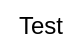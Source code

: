 <mxfile pages="6">
    <diagram id="9QfQ4-OulL2GHDitcaCm" name="Clasterization">
        <mxGraphModel dx="975" dy="747" grid="0" gridSize="10" guides="1" tooltips="1" connect="1" arrows="1" fold="1" page="0" pageScale="1" pageWidth="827" pageHeight="1169" math="0" shadow="0">
            <root>
                <mxCell id="0"/>
                <mxCell id="1" parent="0"/>
                <mxCell id="gfg6aWbpXm7Qh9_VDpD5-1" value="Test" style="text;html=1;align=center;verticalAlign=middle;resizable=0;points=[];autosize=1;strokeColor=none;fillColor=none;" parent="1" vertex="1">
                    <mxGeometry x="542" y="285" width="40" height="26" as="geometry"/>
                </mxCell>
            </root>
        </mxGraphModel>
    </diagram>
    <diagram id="mWTRFCkUd-fh-58GT9Hl" name="member table">
        <mxGraphModel dx="2175" dy="2747" grid="0" gridSize="10" guides="1" tooltips="1" connect="1" arrows="1" fold="1" page="0" pageScale="1" pageWidth="827" pageHeight="1169" math="0" shadow="0">
            <root>
                <mxCell id="0"/>
                <mxCell id="1" parent="0"/>
                <mxCell id="-XKe_306wgZM6yC0Nicu-1" value="member" style="shape=table;startSize=30;container=1;collapsible=0;childLayout=tableLayout;fixedRows=1;rowLines=0;fontStyle=0;fontSize=16;rounded=1;swimlaneLine=1;fontFamily=Roboto;fontSource=https%3A%2F%2Ffonts.googleapis.com%2Fcss%3Ffamily%3DRoboto;fillColor=#008a00;fontColor=#ffffff;strokeColor=#005700;" parent="1" vertex="1">
                    <mxGeometry x="-417" y="-1688" width="268.714" height="570" as="geometry"/>
                </mxCell>
                <mxCell id="-XKe_306wgZM6yC0Nicu-2" value="" style="shape=tableRow;horizontal=0;startSize=0;swimlaneHead=0;swimlaneBody=0;top=0;left=0;bottom=0;right=0;collapsible=0;dropTarget=0;fillColor=none;points=[[0,0.5],[1,0.5]];portConstraint=eastwest;strokeColor=inherit;fontSize=16;fontFamily=Roboto;fontSource=https%3A%2F%2Ffonts.googleapis.com%2Fcss%3Ffamily%3DRoboto;" parent="-XKe_306wgZM6yC0Nicu-1" vertex="1">
                    <mxGeometry y="30" width="268.714" height="30" as="geometry"/>
                </mxCell>
                <mxCell id="-XKe_306wgZM6yC0Nicu-3" value="PK" style="shape=partialRectangle;html=1;whiteSpace=wrap;connectable=0;fillColor=none;top=0;left=0;bottom=0;right=0;overflow=hidden;pointerEvents=1;strokeColor=inherit;fontSize=16;fontFamily=Roboto;fontSource=https%3A%2F%2Ffonts.googleapis.com%2Fcss%3Ffamily%3DRoboto;" parent="-XKe_306wgZM6yC0Nicu-2" vertex="1">
                    <mxGeometry width="52" height="30" as="geometry">
                        <mxRectangle width="52" height="30" as="alternateBounds"/>
                    </mxGeometry>
                </mxCell>
                <mxCell id="-XKe_306wgZM6yC0Nicu-4" value="id" style="shape=partialRectangle;html=1;whiteSpace=wrap;connectable=0;fillColor=none;top=0;left=0;bottom=0;right=0;align=left;spacingLeft=6;overflow=hidden;strokeColor=inherit;fontSize=16;fontFamily=Roboto;fontSource=https%3A%2F%2Ffonts.googleapis.com%2Fcss%3Ffamily%3DRoboto;" parent="-XKe_306wgZM6yC0Nicu-2" vertex="1">
                    <mxGeometry x="52" width="217" height="30" as="geometry">
                        <mxRectangle width="217" height="30" as="alternateBounds"/>
                    </mxGeometry>
                </mxCell>
                <mxCell id="-XKe_306wgZM6yC0Nicu-5" value="" style="shape=tableRow;horizontal=0;startSize=0;swimlaneHead=0;swimlaneBody=0;top=0;left=0;bottom=0;right=0;collapsible=0;dropTarget=0;fillColor=none;points=[[0,0.5],[1,0.5]];portConstraint=eastwest;strokeColor=inherit;fontSize=16;fontFamily=Roboto;fontSource=https%3A%2F%2Ffonts.googleapis.com%2Fcss%3Ffamily%3DRoboto;" parent="-XKe_306wgZM6yC0Nicu-1" vertex="1">
                    <mxGeometry y="60" width="268.714" height="30" as="geometry"/>
                </mxCell>
                <mxCell id="-XKe_306wgZM6yC0Nicu-6" value="" style="shape=partialRectangle;html=1;whiteSpace=wrap;connectable=0;fillColor=none;top=0;left=0;bottom=0;right=0;overflow=hidden;strokeColor=inherit;fontSize=16;fontFamily=Roboto;fontSource=https%3A%2F%2Ffonts.googleapis.com%2Fcss%3Ffamily%3DRoboto;" parent="-XKe_306wgZM6yC0Nicu-5" vertex="1">
                    <mxGeometry width="52" height="30" as="geometry">
                        <mxRectangle width="52" height="30" as="alternateBounds"/>
                    </mxGeometry>
                </mxCell>
                <mxCell id="-XKe_306wgZM6yC0Nicu-7" value="email" style="shape=partialRectangle;html=1;whiteSpace=wrap;connectable=0;fillColor=none;top=0;left=0;bottom=0;right=0;align=left;spacingLeft=6;overflow=hidden;strokeColor=inherit;fontSize=16;fontFamily=Roboto;fontSource=https%3A%2F%2Ffonts.googleapis.com%2Fcss%3Ffamily%3DRoboto;" parent="-XKe_306wgZM6yC0Nicu-5" vertex="1">
                    <mxGeometry x="52" width="217" height="30" as="geometry">
                        <mxRectangle width="217" height="30" as="alternateBounds"/>
                    </mxGeometry>
                </mxCell>
                <mxCell id="-XKe_306wgZM6yC0Nicu-8" value="" style="shape=tableRow;horizontal=0;startSize=0;swimlaneHead=0;swimlaneBody=0;top=0;left=0;bottom=0;right=0;collapsible=0;dropTarget=0;fillColor=none;points=[[0,0.5],[1,0.5]];portConstraint=eastwest;strokeColor=inherit;fontSize=16;fontFamily=Roboto;fontSource=https%3A%2F%2Ffonts.googleapis.com%2Fcss%3Ffamily%3DRoboto;" parent="-XKe_306wgZM6yC0Nicu-1" vertex="1">
                    <mxGeometry y="90" width="268.714" height="30" as="geometry"/>
                </mxCell>
                <mxCell id="-XKe_306wgZM6yC0Nicu-9" value="" style="shape=partialRectangle;html=1;whiteSpace=wrap;connectable=0;fillColor=none;top=0;left=0;bottom=0;right=0;overflow=hidden;strokeColor=inherit;fontSize=16;fontFamily=Roboto;fontSource=https%3A%2F%2Ffonts.googleapis.com%2Fcss%3Ffamily%3DRoboto;" parent="-XKe_306wgZM6yC0Nicu-8" vertex="1">
                    <mxGeometry width="52" height="30" as="geometry">
                        <mxRectangle width="52" height="30" as="alternateBounds"/>
                    </mxGeometry>
                </mxCell>
                <mxCell id="-XKe_306wgZM6yC0Nicu-10" value="password" style="shape=partialRectangle;html=1;whiteSpace=wrap;connectable=0;fillColor=none;top=0;left=0;bottom=0;right=0;align=left;spacingLeft=6;overflow=hidden;strokeColor=inherit;fontSize=16;fontFamily=Roboto;fontSource=https%3A%2F%2Ffonts.googleapis.com%2Fcss%3Ffamily%3DRoboto;" parent="-XKe_306wgZM6yC0Nicu-8" vertex="1">
                    <mxGeometry x="52" width="217" height="30" as="geometry">
                        <mxRectangle width="217" height="30" as="alternateBounds"/>
                    </mxGeometry>
                </mxCell>
                <mxCell id="-XKe_306wgZM6yC0Nicu-11" value="" style="shape=tableRow;horizontal=0;startSize=0;swimlaneHead=0;swimlaneBody=0;top=0;left=0;bottom=0;right=0;collapsible=0;dropTarget=0;fillColor=none;points=[[0,0.5],[1,0.5]];portConstraint=eastwest;strokeColor=inherit;fontSize=16;fontFamily=Roboto;fontSource=https%3A%2F%2Ffonts.googleapis.com%2Fcss%3Ffamily%3DRoboto;" parent="-XKe_306wgZM6yC0Nicu-1" vertex="1">
                    <mxGeometry y="120" width="268.714" height="30" as="geometry"/>
                </mxCell>
                <mxCell id="-XKe_306wgZM6yC0Nicu-12" value="" style="shape=partialRectangle;html=1;whiteSpace=wrap;connectable=0;fillColor=none;top=0;left=0;bottom=0;right=0;overflow=hidden;strokeColor=inherit;fontSize=16;fontFamily=Roboto;fontSource=https%3A%2F%2Ffonts.googleapis.com%2Fcss%3Ffamily%3DRoboto;" parent="-XKe_306wgZM6yC0Nicu-11" vertex="1">
                    <mxGeometry width="52" height="30" as="geometry">
                        <mxRectangle width="52" height="30" as="alternateBounds"/>
                    </mxGeometry>
                </mxCell>
                <mxCell id="-XKe_306wgZM6yC0Nicu-13" value="---" style="shape=partialRectangle;html=1;whiteSpace=wrap;connectable=0;fillColor=none;top=0;left=0;bottom=0;right=0;align=left;spacingLeft=6;overflow=hidden;strokeColor=inherit;fontSize=16;fontFamily=Roboto;fontSource=https%3A%2F%2Ffonts.googleapis.com%2Fcss%3Ffamily%3DRoboto;" parent="-XKe_306wgZM6yC0Nicu-11" vertex="1">
                    <mxGeometry x="52" width="217" height="30" as="geometry">
                        <mxRectangle width="217" height="30" as="alternateBounds"/>
                    </mxGeometry>
                </mxCell>
                <mxCell id="-XKe_306wgZM6yC0Nicu-14" value="" style="shape=tableRow;horizontal=0;startSize=0;swimlaneHead=0;swimlaneBody=0;top=0;left=0;bottom=0;right=0;collapsible=0;dropTarget=0;fillColor=none;points=[[0,0.5],[1,0.5]];portConstraint=eastwest;strokeColor=inherit;fontSize=16;fontFamily=Roboto;fontSource=https%3A%2F%2Ffonts.googleapis.com%2Fcss%3Ffamily%3DRoboto;" parent="-XKe_306wgZM6yC0Nicu-1" vertex="1">
                    <mxGeometry y="150" width="268.714" height="30" as="geometry"/>
                </mxCell>
                <mxCell id="-XKe_306wgZM6yC0Nicu-15" value="" style="shape=partialRectangle;html=1;whiteSpace=wrap;connectable=0;fillColor=none;top=0;left=0;bottom=0;right=0;overflow=hidden;strokeColor=inherit;fontSize=16;fontFamily=Roboto;fontSource=https%3A%2F%2Ffonts.googleapis.com%2Fcss%3Ffamily%3DRoboto;" parent="-XKe_306wgZM6yC0Nicu-14" vertex="1">
                    <mxGeometry width="52" height="30" as="geometry">
                        <mxRectangle width="52" height="30" as="alternateBounds"/>
                    </mxGeometry>
                </mxCell>
                <mxCell id="-XKe_306wgZM6yC0Nicu-16" value="surname" style="shape=partialRectangle;html=1;whiteSpace=wrap;connectable=0;fillColor=none;top=0;left=0;bottom=0;right=0;align=left;spacingLeft=6;overflow=hidden;strokeColor=inherit;fontSize=16;fontFamily=Roboto;fontSource=https%3A%2F%2Ffonts.googleapis.com%2Fcss%3Ffamily%3DRoboto;" parent="-XKe_306wgZM6yC0Nicu-14" vertex="1">
                    <mxGeometry x="52" width="217" height="30" as="geometry">
                        <mxRectangle width="217" height="30" as="alternateBounds"/>
                    </mxGeometry>
                </mxCell>
                <mxCell id="-XKe_306wgZM6yC0Nicu-17" value="" style="shape=tableRow;horizontal=0;startSize=0;swimlaneHead=0;swimlaneBody=0;top=0;left=0;bottom=0;right=0;collapsible=0;dropTarget=0;fillColor=none;points=[[0,0.5],[1,0.5]];portConstraint=eastwest;strokeColor=inherit;fontSize=16;fontFamily=Roboto;fontSource=https%3A%2F%2Ffonts.googleapis.com%2Fcss%3Ffamily%3DRoboto;" parent="-XKe_306wgZM6yC0Nicu-1" vertex="1">
                    <mxGeometry y="180" width="268.714" height="30" as="geometry"/>
                </mxCell>
                <mxCell id="-XKe_306wgZM6yC0Nicu-18" value="" style="shape=partialRectangle;html=1;whiteSpace=wrap;connectable=0;fillColor=none;top=0;left=0;bottom=0;right=0;overflow=hidden;strokeColor=inherit;fontSize=16;fontFamily=Roboto;fontSource=https%3A%2F%2Ffonts.googleapis.com%2Fcss%3Ffamily%3DRoboto;" parent="-XKe_306wgZM6yC0Nicu-17" vertex="1">
                    <mxGeometry width="52" height="30" as="geometry">
                        <mxRectangle width="52" height="30" as="alternateBounds"/>
                    </mxGeometry>
                </mxCell>
                <mxCell id="-XKe_306wgZM6yC0Nicu-19" value="full_name" style="shape=partialRectangle;html=1;whiteSpace=wrap;connectable=0;fillColor=none;top=0;left=0;bottom=0;right=0;align=left;spacingLeft=6;overflow=hidden;strokeColor=inherit;fontSize=16;fontFamily=Roboto;fontSource=https%3A%2F%2Ffonts.googleapis.com%2Fcss%3Ffamily%3DRoboto;" parent="-XKe_306wgZM6yC0Nicu-17" vertex="1">
                    <mxGeometry x="52" width="217" height="30" as="geometry">
                        <mxRectangle width="217" height="30" as="alternateBounds"/>
                    </mxGeometry>
                </mxCell>
                <mxCell id="-XKe_306wgZM6yC0Nicu-20" value="" style="shape=tableRow;horizontal=0;startSize=0;swimlaneHead=0;swimlaneBody=0;top=0;left=0;bottom=0;right=0;collapsible=0;dropTarget=0;fillColor=none;points=[[0,0.5],[1,0.5]];portConstraint=eastwest;strokeColor=inherit;fontSize=16;fontFamily=Roboto;fontSource=https%3A%2F%2Ffonts.googleapis.com%2Fcss%3Ffamily%3DRoboto;" parent="-XKe_306wgZM6yC0Nicu-1" vertex="1">
                    <mxGeometry y="210" width="268.714" height="30" as="geometry"/>
                </mxCell>
                <mxCell id="-XKe_306wgZM6yC0Nicu-21" value="" style="shape=partialRectangle;html=1;whiteSpace=wrap;connectable=0;fillColor=none;top=0;left=0;bottom=0;right=0;overflow=hidden;strokeColor=inherit;fontSize=16;fontFamily=Roboto;fontSource=https%3A%2F%2Ffonts.googleapis.com%2Fcss%3Ffamily%3DRoboto;" parent="-XKe_306wgZM6yC0Nicu-20" vertex="1">
                    <mxGeometry width="52" height="30" as="geometry">
                        <mxRectangle width="52" height="30" as="alternateBounds"/>
                    </mxGeometry>
                </mxCell>
                <mxCell id="-XKe_306wgZM6yC0Nicu-22" value="middle_name" style="shape=partialRectangle;html=1;whiteSpace=wrap;connectable=0;fillColor=none;top=0;left=0;bottom=0;right=0;align=left;spacingLeft=6;overflow=hidden;strokeColor=inherit;fontSize=16;fontFamily=Roboto;fontSource=https%3A%2F%2Ffonts.googleapis.com%2Fcss%3Ffamily%3DRoboto;" parent="-XKe_306wgZM6yC0Nicu-20" vertex="1">
                    <mxGeometry x="52" width="217" height="30" as="geometry">
                        <mxRectangle width="217" height="30" as="alternateBounds"/>
                    </mxGeometry>
                </mxCell>
                <mxCell id="-XKe_306wgZM6yC0Nicu-23" value="" style="shape=tableRow;horizontal=0;startSize=0;swimlaneHead=0;swimlaneBody=0;top=0;left=0;bottom=0;right=0;collapsible=0;dropTarget=0;fillColor=none;points=[[0,0.5],[1,0.5]];portConstraint=eastwest;strokeColor=inherit;fontSize=16;fontFamily=Roboto;fontSource=https%3A%2F%2Ffonts.googleapis.com%2Fcss%3Ffamily%3DRoboto;" parent="-XKe_306wgZM6yC0Nicu-1" vertex="1">
                    <mxGeometry y="240" width="268.714" height="30" as="geometry"/>
                </mxCell>
                <mxCell id="-XKe_306wgZM6yC0Nicu-24" value="" style="shape=partialRectangle;html=1;whiteSpace=wrap;connectable=0;fillColor=none;top=0;left=0;bottom=0;right=0;overflow=hidden;strokeColor=inherit;fontSize=16;fontFamily=Roboto;fontSource=https%3A%2F%2Ffonts.googleapis.com%2Fcss%3Ffamily%3DRoboto;" parent="-XKe_306wgZM6yC0Nicu-23" vertex="1">
                    <mxGeometry width="52" height="30" as="geometry">
                        <mxRectangle width="52" height="30" as="alternateBounds"/>
                    </mxGeometry>
                </mxCell>
                <mxCell id="-XKe_306wgZM6yC0Nicu-25" value="birthday" style="shape=partialRectangle;html=1;whiteSpace=wrap;connectable=0;fillColor=none;top=0;left=0;bottom=0;right=0;align=left;spacingLeft=6;overflow=hidden;strokeColor=inherit;fontSize=16;fontFamily=Roboto;fontSource=https%3A%2F%2Ffonts.googleapis.com%2Fcss%3Ffamily%3DRoboto;" parent="-XKe_306wgZM6yC0Nicu-23" vertex="1">
                    <mxGeometry x="52" width="217" height="30" as="geometry">
                        <mxRectangle width="217" height="30" as="alternateBounds"/>
                    </mxGeometry>
                </mxCell>
                <mxCell id="-XKe_306wgZM6yC0Nicu-26" value="" style="shape=tableRow;horizontal=0;startSize=0;swimlaneHead=0;swimlaneBody=0;top=0;left=0;bottom=0;right=0;collapsible=0;dropTarget=0;fillColor=none;points=[[0,0.5],[1,0.5]];portConstraint=eastwest;strokeColor=inherit;fontSize=16;fontFamily=Roboto;fontSource=https%3A%2F%2Ffonts.googleapis.com%2Fcss%3Ffamily%3DRoboto;" parent="-XKe_306wgZM6yC0Nicu-1" vertex="1">
                    <mxGeometry y="270" width="268.714" height="30" as="geometry"/>
                </mxCell>
                <mxCell id="-XKe_306wgZM6yC0Nicu-27" value="" style="shape=partialRectangle;html=1;whiteSpace=wrap;connectable=0;fillColor=none;top=0;left=0;bottom=0;right=0;overflow=hidden;strokeColor=inherit;fontSize=16;fontFamily=Roboto;fontSource=https%3A%2F%2Ffonts.googleapis.com%2Fcss%3Ffamily%3DRoboto;" parent="-XKe_306wgZM6yC0Nicu-26" vertex="1">
                    <mxGeometry width="52" height="30" as="geometry">
                        <mxRectangle width="52" height="30" as="alternateBounds"/>
                    </mxGeometry>
                </mxCell>
                <mxCell id="-XKe_306wgZM6yC0Nicu-28" value="---" style="shape=partialRectangle;html=1;whiteSpace=wrap;connectable=0;fillColor=none;top=0;left=0;bottom=0;right=0;align=left;spacingLeft=6;overflow=hidden;strokeColor=inherit;fontSize=16;fontFamily=Roboto;fontSource=https%3A%2F%2Ffonts.googleapis.com%2Fcss%3Ffamily%3DRoboto;" parent="-XKe_306wgZM6yC0Nicu-26" vertex="1">
                    <mxGeometry x="52" width="217" height="30" as="geometry">
                        <mxRectangle width="217" height="30" as="alternateBounds"/>
                    </mxGeometry>
                </mxCell>
                <mxCell id="-XKe_306wgZM6yC0Nicu-29" value="" style="shape=tableRow;horizontal=0;startSize=0;swimlaneHead=0;swimlaneBody=0;top=0;left=0;bottom=0;right=0;collapsible=0;dropTarget=0;fillColor=none;points=[[0,0.5],[1,0.5]];portConstraint=eastwest;strokeColor=inherit;fontSize=16;fontFamily=Roboto;fontSource=https%3A%2F%2Ffonts.googleapis.com%2Fcss%3Ffamily%3DRoboto;" parent="-XKe_306wgZM6yC0Nicu-1" vertex="1">
                    <mxGeometry y="300" width="268.714" height="30" as="geometry"/>
                </mxCell>
                <mxCell id="-XKe_306wgZM6yC0Nicu-30" value="" style="shape=partialRectangle;html=1;whiteSpace=wrap;connectable=0;fillColor=none;top=0;left=0;bottom=0;right=0;overflow=hidden;strokeColor=inherit;fontSize=16;fontFamily=Roboto;fontSource=https%3A%2F%2Ffonts.googleapis.com%2Fcss%3Ffamily%3DRoboto;" parent="-XKe_306wgZM6yC0Nicu-29" vertex="1">
                    <mxGeometry width="52" height="30" as="geometry">
                        <mxRectangle width="52" height="30" as="alternateBounds"/>
                    </mxGeometry>
                </mxCell>
                <mxCell id="-XKe_306wgZM6yC0Nicu-31" value="group" style="shape=partialRectangle;html=1;whiteSpace=wrap;connectable=0;fillColor=none;top=0;left=0;bottom=0;right=0;align=left;spacingLeft=6;overflow=hidden;strokeColor=inherit;fontSize=16;fontFamily=Roboto;fontSource=https%3A%2F%2Ffonts.googleapis.com%2Fcss%3Ffamily%3DRoboto;" parent="-XKe_306wgZM6yC0Nicu-29" vertex="1">
                    <mxGeometry x="52" width="217" height="30" as="geometry">
                        <mxRectangle width="217" height="30" as="alternateBounds"/>
                    </mxGeometry>
                </mxCell>
                <mxCell id="-XKe_306wgZM6yC0Nicu-32" value="" style="shape=tableRow;horizontal=0;startSize=0;swimlaneHead=0;swimlaneBody=0;top=0;left=0;bottom=0;right=0;collapsible=0;dropTarget=0;fillColor=none;points=[[0,0.5],[1,0.5]];portConstraint=eastwest;strokeColor=inherit;fontSize=16;fontFamily=Roboto;fontSource=https%3A%2F%2Ffonts.googleapis.com%2Fcss%3Ffamily%3DRoboto;" parent="-XKe_306wgZM6yC0Nicu-1" vertex="1">
                    <mxGeometry y="330" width="268.714" height="30" as="geometry"/>
                </mxCell>
                <mxCell id="-XKe_306wgZM6yC0Nicu-33" value="" style="shape=partialRectangle;html=1;whiteSpace=wrap;connectable=0;fillColor=none;top=0;left=0;bottom=0;right=0;overflow=hidden;strokeColor=inherit;fontSize=16;fontFamily=Roboto;fontSource=https%3A%2F%2Ffonts.googleapis.com%2Fcss%3Ffamily%3DRoboto;" parent="-XKe_306wgZM6yC0Nicu-32" vertex="1">
                    <mxGeometry width="52" height="30" as="geometry">
                        <mxRectangle width="52" height="30" as="alternateBounds"/>
                    </mxGeometry>
                </mxCell>
                <mxCell id="-XKe_306wgZM6yC0Nicu-34" value="faculty" style="shape=partialRectangle;html=1;whiteSpace=wrap;connectable=0;fillColor=none;top=0;left=0;bottom=0;right=0;align=left;spacingLeft=6;overflow=hidden;strokeColor=inherit;fontSize=16;fontFamily=Roboto;fontSource=https%3A%2F%2Ffonts.googleapis.com%2Fcss%3Ffamily%3DRoboto;" parent="-XKe_306wgZM6yC0Nicu-32" vertex="1">
                    <mxGeometry x="52" width="217" height="30" as="geometry">
                        <mxRectangle width="217" height="30" as="alternateBounds"/>
                    </mxGeometry>
                </mxCell>
                <mxCell id="-XKe_306wgZM6yC0Nicu-35" value="" style="shape=tableRow;horizontal=0;startSize=0;swimlaneHead=0;swimlaneBody=0;top=0;left=0;bottom=0;right=0;collapsible=0;dropTarget=0;fillColor=none;points=[[0,0.5],[1,0.5]];portConstraint=eastwest;strokeColor=inherit;fontSize=16;fontFamily=Roboto;fontSource=https%3A%2F%2Ffonts.googleapis.com%2Fcss%3Ffamily%3DRoboto;" parent="-XKe_306wgZM6yC0Nicu-1" vertex="1">
                    <mxGeometry y="360" width="268.714" height="30" as="geometry"/>
                </mxCell>
                <mxCell id="-XKe_306wgZM6yC0Nicu-36" value="" style="shape=partialRectangle;html=1;whiteSpace=wrap;connectable=0;fillColor=none;top=0;left=0;bottom=0;right=0;overflow=hidden;strokeColor=inherit;fontSize=16;fontFamily=Roboto;fontSource=https%3A%2F%2Ffonts.googleapis.com%2Fcss%3Ffamily%3DRoboto;" parent="-XKe_306wgZM6yC0Nicu-35" vertex="1">
                    <mxGeometry width="52" height="30" as="geometry">
                        <mxRectangle width="52" height="30" as="alternateBounds"/>
                    </mxGeometry>
                </mxCell>
                <mxCell id="-XKe_306wgZM6yC0Nicu-37" value="---" style="shape=partialRectangle;html=1;whiteSpace=wrap;connectable=0;fillColor=none;top=0;left=0;bottom=0;right=0;align=left;spacingLeft=6;overflow=hidden;strokeColor=inherit;fontSize=16;fontFamily=Roboto;fontSource=https%3A%2F%2Ffonts.googleapis.com%2Fcss%3Ffamily%3DRoboto;" parent="-XKe_306wgZM6yC0Nicu-35" vertex="1">
                    <mxGeometry x="52" width="217" height="30" as="geometry">
                        <mxRectangle width="217" height="30" as="alternateBounds"/>
                    </mxGeometry>
                </mxCell>
                <mxCell id="-XKe_306wgZM6yC0Nicu-38" value="" style="shape=tableRow;horizontal=0;startSize=0;swimlaneHead=0;swimlaneBody=0;top=0;left=0;bottom=0;right=0;collapsible=0;dropTarget=0;fillColor=none;points=[[0,0.5],[1,0.5]];portConstraint=eastwest;strokeColor=inherit;fontSize=16;fontFamily=Roboto;fontSource=https%3A%2F%2Ffonts.googleapis.com%2Fcss%3Ffamily%3DRoboto;" parent="-XKe_306wgZM6yC0Nicu-1" vertex="1">
                    <mxGeometry y="390" width="268.714" height="30" as="geometry"/>
                </mxCell>
                <mxCell id="-XKe_306wgZM6yC0Nicu-39" value="FK" style="shape=partialRectangle;html=1;whiteSpace=wrap;connectable=0;fillColor=none;top=0;left=0;bottom=0;right=0;overflow=hidden;strokeColor=inherit;fontSize=16;fontFamily=Roboto;fontSource=https%3A%2F%2Ffonts.googleapis.com%2Fcss%3Ffamily%3DRoboto;" parent="-XKe_306wgZM6yC0Nicu-38" vertex="1">
                    <mxGeometry width="52" height="30" as="geometry">
                        <mxRectangle width="52" height="30" as="alternateBounds"/>
                    </mxGeometry>
                </mxCell>
                <mxCell id="-XKe_306wgZM6yC0Nicu-40" value="&lt;span style=&quot;text-align: center;&quot;&gt;recrutment_id&lt;/span&gt;" style="shape=partialRectangle;html=1;whiteSpace=wrap;connectable=0;fillColor=none;top=0;left=0;bottom=0;right=0;align=left;spacingLeft=6;overflow=hidden;strokeColor=inherit;fontSize=16;fontFamily=Roboto;fontSource=https%3A%2F%2Ffonts.googleapis.com%2Fcss%3Ffamily%3DRoboto;" parent="-XKe_306wgZM6yC0Nicu-38" vertex="1">
                    <mxGeometry x="52" width="217" height="30" as="geometry">
                        <mxRectangle width="217" height="30" as="alternateBounds"/>
                    </mxGeometry>
                </mxCell>
                <mxCell id="-XKe_306wgZM6yC0Nicu-41" value="" style="shape=tableRow;horizontal=0;startSize=0;swimlaneHead=0;swimlaneBody=0;top=0;left=0;bottom=0;right=0;collapsible=0;dropTarget=0;fillColor=none;points=[[0,0.5],[1,0.5]];portConstraint=eastwest;strokeColor=inherit;fontSize=16;fontFamily=Roboto;fontSource=https%3A%2F%2Ffonts.googleapis.com%2Fcss%3Ffamily%3DRoboto;" parent="-XKe_306wgZM6yC0Nicu-1" vertex="1">
                    <mxGeometry y="420" width="268.714" height="30" as="geometry"/>
                </mxCell>
                <mxCell id="-XKe_306wgZM6yC0Nicu-42" value="FK" style="shape=partialRectangle;html=1;whiteSpace=wrap;connectable=0;fillColor=none;top=0;left=0;bottom=0;right=0;overflow=hidden;strokeColor=inherit;fontSize=16;fontFamily=Roboto;fontSource=https%3A%2F%2Ffonts.googleapis.com%2Fcss%3Ffamily%3DRoboto;" parent="-XKe_306wgZM6yC0Nicu-41" vertex="1">
                    <mxGeometry width="52" height="30" as="geometry">
                        <mxRectangle width="52" height="30" as="alternateBounds"/>
                    </mxGeometry>
                </mxCell>
                <mxCell id="-XKe_306wgZM6yC0Nicu-43" value="&lt;span style=&quot;text-align: center;&quot;&gt;membership&lt;/span&gt;_id" style="shape=partialRectangle;html=1;whiteSpace=wrap;connectable=0;fillColor=none;top=0;left=0;bottom=0;right=0;align=left;spacingLeft=6;overflow=hidden;strokeColor=inherit;fontSize=16;fontFamily=Roboto;fontSource=https%3A%2F%2Ffonts.googleapis.com%2Fcss%3Ffamily%3DRoboto;" parent="-XKe_306wgZM6yC0Nicu-41" vertex="1">
                    <mxGeometry x="52" width="217" height="30" as="geometry">
                        <mxRectangle width="217" height="30" as="alternateBounds"/>
                    </mxGeometry>
                </mxCell>
                <mxCell id="-XKe_306wgZM6yC0Nicu-44" value="" style="shape=tableRow;horizontal=0;startSize=0;swimlaneHead=0;swimlaneBody=0;top=0;left=0;bottom=0;right=0;collapsible=0;dropTarget=0;fillColor=none;points=[[0,0.5],[1,0.5]];portConstraint=eastwest;strokeColor=inherit;fontSize=16;fontFamily=Roboto;fontSource=https%3A%2F%2Ffonts.googleapis.com%2Fcss%3Ffamily%3DRoboto;" parent="-XKe_306wgZM6yC0Nicu-1" vertex="1">
                    <mxGeometry y="450" width="268.714" height="30" as="geometry"/>
                </mxCell>
                <mxCell id="-XKe_306wgZM6yC0Nicu-45" value="" style="shape=partialRectangle;html=1;whiteSpace=wrap;connectable=0;fillColor=none;top=0;left=0;bottom=0;right=0;overflow=hidden;strokeColor=inherit;fontSize=16;fontFamily=Roboto;fontSource=https%3A%2F%2Ffonts.googleapis.com%2Fcss%3Ffamily%3DRoboto;" parent="-XKe_306wgZM6yC0Nicu-44" vertex="1">
                    <mxGeometry width="52" height="30" as="geometry">
                        <mxRectangle width="52" height="30" as="alternateBounds"/>
                    </mxGeometry>
                </mxCell>
                <mxCell id="-XKe_306wgZM6yC0Nicu-46" value="---" style="shape=partialRectangle;html=1;whiteSpace=wrap;connectable=0;fillColor=none;top=0;left=0;bottom=0;right=0;align=left;spacingLeft=6;overflow=hidden;strokeColor=inherit;fontSize=16;fontFamily=Roboto;fontSource=https%3A%2F%2Ffonts.googleapis.com%2Fcss%3Ffamily%3DRoboto;" parent="-XKe_306wgZM6yC0Nicu-44" vertex="1">
                    <mxGeometry x="52" width="217" height="30" as="geometry">
                        <mxRectangle width="217" height="30" as="alternateBounds"/>
                    </mxGeometry>
                </mxCell>
                <mxCell id="-XKe_306wgZM6yC0Nicu-47" value="" style="shape=tableRow;horizontal=0;startSize=0;swimlaneHead=0;swimlaneBody=0;top=0;left=0;bottom=0;right=0;collapsible=0;dropTarget=0;fillColor=none;points=[[0,0.5],[1,0.5]];portConstraint=eastwest;strokeColor=inherit;fontSize=16;fontFamily=Roboto;fontSource=https%3A%2F%2Ffonts.googleapis.com%2Fcss%3Ffamily%3DRoboto;" parent="-XKe_306wgZM6yC0Nicu-1" vertex="1">
                    <mxGeometry y="480" width="268.714" height="30" as="geometry"/>
                </mxCell>
                <mxCell id="-XKe_306wgZM6yC0Nicu-48" value="" style="shape=partialRectangle;html=1;whiteSpace=wrap;connectable=0;fillColor=none;top=0;left=0;bottom=0;right=0;overflow=hidden;strokeColor=inherit;fontSize=16;fontFamily=Roboto;fontSource=https%3A%2F%2Ffonts.googleapis.com%2Fcss%3Ffamily%3DRoboto;" parent="-XKe_306wgZM6yC0Nicu-47" vertex="1">
                    <mxGeometry width="52" height="30" as="geometry">
                        <mxRectangle width="52" height="30" as="alternateBounds"/>
                    </mxGeometry>
                </mxCell>
                <mxCell id="-XKe_306wgZM6yC0Nicu-49" value="clothing_size" style="shape=partialRectangle;html=1;whiteSpace=wrap;connectable=0;fillColor=none;top=0;left=0;bottom=0;right=0;align=left;spacingLeft=6;overflow=hidden;strokeColor=inherit;fontSize=16;fontFamily=Roboto;fontSource=https%3A%2F%2Ffonts.googleapis.com%2Fcss%3Ffamily%3DRoboto;" parent="-XKe_306wgZM6yC0Nicu-47" vertex="1">
                    <mxGeometry x="52" width="217" height="30" as="geometry">
                        <mxRectangle width="217" height="30" as="alternateBounds"/>
                    </mxGeometry>
                </mxCell>
                <mxCell id="-XKe_306wgZM6yC0Nicu-50" value="" style="shape=tableRow;horizontal=0;startSize=0;swimlaneHead=0;swimlaneBody=0;top=0;left=0;bottom=0;right=0;collapsible=0;dropTarget=0;fillColor=none;points=[[0,0.5],[1,0.5]];portConstraint=eastwest;strokeColor=inherit;fontSize=16;fontFamily=Roboto;fontSource=https%3A%2F%2Ffonts.googleapis.com%2Fcss%3Ffamily%3DRoboto;" parent="-XKe_306wgZM6yC0Nicu-1" vertex="1">
                    <mxGeometry y="510" width="268.714" height="30" as="geometry"/>
                </mxCell>
                <mxCell id="-XKe_306wgZM6yC0Nicu-51" value="" style="shape=partialRectangle;html=1;whiteSpace=wrap;connectable=0;fillColor=none;top=0;left=0;bottom=0;right=0;overflow=hidden;strokeColor=inherit;fontSize=16;fontFamily=Roboto;fontSource=https%3A%2F%2Ffonts.googleapis.com%2Fcss%3Ffamily%3DRoboto;" parent="-XKe_306wgZM6yC0Nicu-50" vertex="1">
                    <mxGeometry width="52" height="30" as="geometry">
                        <mxRectangle width="52" height="30" as="alternateBounds"/>
                    </mxGeometry>
                </mxCell>
                <mxCell id="-XKe_306wgZM6yC0Nicu-52" value="home_addres" style="shape=partialRectangle;html=1;whiteSpace=wrap;connectable=0;fillColor=none;top=0;left=0;bottom=0;right=0;align=left;spacingLeft=6;overflow=hidden;strokeColor=inherit;fontSize=16;fontFamily=Roboto;fontSource=https%3A%2F%2Ffonts.googleapis.com%2Fcss%3Ffamily%3DRoboto;" parent="-XKe_306wgZM6yC0Nicu-50" vertex="1">
                    <mxGeometry x="52" width="217" height="30" as="geometry">
                        <mxRectangle width="217" height="30" as="alternateBounds"/>
                    </mxGeometry>
                </mxCell>
                <mxCell id="-XKe_306wgZM6yC0Nicu-53" value="" style="shape=tableRow;horizontal=0;startSize=0;swimlaneHead=0;swimlaneBody=0;top=0;left=0;bottom=0;right=0;collapsible=0;dropTarget=0;fillColor=none;points=[[0,0.5],[1,0.5]];portConstraint=eastwest;strokeColor=inherit;fontSize=16;fontFamily=Roboto;fontSource=https%3A%2F%2Ffonts.googleapis.com%2Fcss%3Ffamily%3DRoboto;" parent="-XKe_306wgZM6yC0Nicu-1" vertex="1">
                    <mxGeometry y="540" width="268.714" height="30" as="geometry"/>
                </mxCell>
                <mxCell id="-XKe_306wgZM6yC0Nicu-54" value="" style="shape=partialRectangle;html=1;whiteSpace=wrap;connectable=0;fillColor=none;top=0;left=0;bottom=0;right=0;overflow=hidden;strokeColor=inherit;fontSize=16;fontFamily=Roboto;fontSource=https%3A%2F%2Ffonts.googleapis.com%2Fcss%3Ffamily%3DRoboto;" parent="-XKe_306wgZM6yC0Nicu-53" vertex="1">
                    <mxGeometry width="52" height="30" as="geometry">
                        <mxRectangle width="52" height="30" as="alternateBounds"/>
                    </mxGeometry>
                </mxCell>
                <mxCell id="-XKe_306wgZM6yC0Nicu-55" value="publick_profile: boolean" style="shape=partialRectangle;html=1;whiteSpace=wrap;connectable=0;fillColor=none;top=0;left=0;bottom=0;right=0;align=left;spacingLeft=6;overflow=hidden;strokeColor=inherit;fontSize=16;fontFamily=Roboto;fontSource=https%3A%2F%2Ffonts.googleapis.com%2Fcss%3Ffamily%3DRoboto;" parent="-XKe_306wgZM6yC0Nicu-53" vertex="1">
                    <mxGeometry x="52" width="217" height="30" as="geometry">
                        <mxRectangle width="217" height="30" as="alternateBounds"/>
                    </mxGeometry>
                </mxCell>
                <mxCell id="hTCzrAa4wMG94FRfGhfA-1" value="можливо розділити місто, вулиця, дім" style="text;html=1;align=center;verticalAlign=middle;resizable=0;points=[];autosize=1;strokeColor=none;fillColor=none;" parent="1" vertex="1">
                    <mxGeometry x="-552" y="-1063" width="227" height="26" as="geometry"/>
                </mxCell>
                <mxCell id="D9_xk1tZZBiJOOFEkLwp-1" value="Info" style="swimlane;rounded=0;" parent="1" vertex="1">
                    <mxGeometry x="229" y="-1696" width="708" height="579" as="geometry"/>
                </mxCell>
                <mxCell id="D9_xk1tZZBiJOOFEkLwp-2" value="social_networks" style="shape=table;startSize=30;container=1;collapsible=0;childLayout=tableLayout;fixedRows=1;rowLines=0;fontStyle=0;fontSize=16;rounded=1;swimlaneLine=1;fontFamily=Roboto;fontSource=https%3A%2F%2Ffonts.googleapis.com%2Fcss%3Ffamily%3DRoboto;fillColor=#008a00;fontColor=#ffffff;strokeColor=#005700;" parent="D9_xk1tZZBiJOOFEkLwp-1" vertex="1">
                    <mxGeometry x="399" y="227" width="180" height="150" as="geometry"/>
                </mxCell>
                <mxCell id="D9_xk1tZZBiJOOFEkLwp-3" value="" style="shape=tableRow;horizontal=0;startSize=0;swimlaneHead=0;swimlaneBody=0;top=0;left=0;bottom=0;right=0;collapsible=0;dropTarget=0;fillColor=none;points=[[0,0.5],[1,0.5]];portConstraint=eastwest;strokeColor=inherit;fontSize=16;fontFamily=Roboto;fontSource=https%3A%2F%2Ffonts.googleapis.com%2Fcss%3Ffamily%3DRoboto;" parent="D9_xk1tZZBiJOOFEkLwp-2" vertex="1">
                    <mxGeometry y="30" width="180" height="30" as="geometry"/>
                </mxCell>
                <mxCell id="D9_xk1tZZBiJOOFEkLwp-4" value="PK" style="shape=partialRectangle;html=1;whiteSpace=wrap;connectable=0;fillColor=none;top=0;left=0;bottom=0;right=0;overflow=hidden;pointerEvents=1;strokeColor=inherit;fontSize=16;fontFamily=Roboto;fontSource=https%3A%2F%2Ffonts.googleapis.com%2Fcss%3Ffamily%3DRoboto;" parent="D9_xk1tZZBiJOOFEkLwp-3" vertex="1">
                    <mxGeometry width="40" height="30" as="geometry">
                        <mxRectangle width="40" height="30" as="alternateBounds"/>
                    </mxGeometry>
                </mxCell>
                <mxCell id="D9_xk1tZZBiJOOFEkLwp-5" value="id" style="shape=partialRectangle;html=1;whiteSpace=wrap;connectable=0;fillColor=none;top=0;left=0;bottom=0;right=0;align=left;spacingLeft=6;overflow=hidden;strokeColor=inherit;fontSize=16;fontFamily=Roboto;fontSource=https%3A%2F%2Ffonts.googleapis.com%2Fcss%3Ffamily%3DRoboto;" parent="D9_xk1tZZBiJOOFEkLwp-3" vertex="1">
                    <mxGeometry x="40" width="140" height="30" as="geometry">
                        <mxRectangle width="140" height="30" as="alternateBounds"/>
                    </mxGeometry>
                </mxCell>
                <mxCell id="D9_xk1tZZBiJOOFEkLwp-6" value="" style="shape=tableRow;horizontal=0;startSize=0;swimlaneHead=0;swimlaneBody=0;top=0;left=0;bottom=0;right=0;collapsible=0;dropTarget=0;fillColor=none;points=[[0,0.5],[1,0.5]];portConstraint=eastwest;strokeColor=inherit;fontSize=16;fontFamily=Roboto;fontSource=https%3A%2F%2Ffonts.googleapis.com%2Fcss%3Ffamily%3DRoboto;" parent="D9_xk1tZZBiJOOFEkLwp-2" vertex="1">
                    <mxGeometry y="60" width="180" height="30" as="geometry"/>
                </mxCell>
                <mxCell id="D9_xk1tZZBiJOOFEkLwp-7" value="FK" style="shape=partialRectangle;html=1;whiteSpace=wrap;connectable=0;fillColor=none;top=0;left=0;bottom=0;right=0;overflow=hidden;pointerEvents=1;strokeColor=inherit;fontSize=16;fontFamily=Roboto;fontSource=https%3A%2F%2Ffonts.googleapis.com%2Fcss%3Ffamily%3DRoboto;" parent="D9_xk1tZZBiJOOFEkLwp-6" vertex="1">
                    <mxGeometry width="40" height="30" as="geometry">
                        <mxRectangle width="40" height="30" as="alternateBounds"/>
                    </mxGeometry>
                </mxCell>
                <mxCell id="D9_xk1tZZBiJOOFEkLwp-8" value="member_id" style="shape=partialRectangle;html=1;whiteSpace=wrap;connectable=0;fillColor=none;top=0;left=0;bottom=0;right=0;align=left;spacingLeft=6;overflow=hidden;strokeColor=inherit;fontSize=16;fontFamily=Roboto;fontSource=https%3A%2F%2Ffonts.googleapis.com%2Fcss%3Ffamily%3DRoboto;" parent="D9_xk1tZZBiJOOFEkLwp-6" vertex="1">
                    <mxGeometry x="40" width="140" height="30" as="geometry">
                        <mxRectangle width="140" height="30" as="alternateBounds"/>
                    </mxGeometry>
                </mxCell>
                <mxCell id="D9_xk1tZZBiJOOFEkLwp-9" value="" style="shape=tableRow;horizontal=0;startSize=0;swimlaneHead=0;swimlaneBody=0;top=0;left=0;bottom=0;right=0;collapsible=0;dropTarget=0;fillColor=none;points=[[0,0.5],[1,0.5]];portConstraint=eastwest;strokeColor=inherit;fontSize=16;fontFamily=Roboto;fontSource=https%3A%2F%2Ffonts.googleapis.com%2Fcss%3Ffamily%3DRoboto;" parent="D9_xk1tZZBiJOOFEkLwp-2" vertex="1">
                    <mxGeometry y="90" width="180" height="30" as="geometry"/>
                </mxCell>
                <mxCell id="D9_xk1tZZBiJOOFEkLwp-10" value="" style="shape=partialRectangle;html=1;whiteSpace=wrap;connectable=0;fillColor=none;top=0;left=0;bottom=0;right=0;overflow=hidden;strokeColor=inherit;fontSize=16;fontFamily=Roboto;fontSource=https%3A%2F%2Ffonts.googleapis.com%2Fcss%3Ffamily%3DRoboto;" parent="D9_xk1tZZBiJOOFEkLwp-9" vertex="1">
                    <mxGeometry width="40" height="30" as="geometry">
                        <mxRectangle width="40" height="30" as="alternateBounds"/>
                    </mxGeometry>
                </mxCell>
                <mxCell id="D9_xk1tZZBiJOOFEkLwp-11" value="name" style="shape=partialRectangle;html=1;whiteSpace=wrap;connectable=0;fillColor=none;top=0;left=0;bottom=0;right=0;align=left;spacingLeft=6;overflow=hidden;strokeColor=inherit;fontSize=16;fontFamily=Roboto;fontSource=https%3A%2F%2Ffonts.googleapis.com%2Fcss%3Ffamily%3DRoboto;" parent="D9_xk1tZZBiJOOFEkLwp-9" vertex="1">
                    <mxGeometry x="40" width="140" height="30" as="geometry">
                        <mxRectangle width="140" height="30" as="alternateBounds"/>
                    </mxGeometry>
                </mxCell>
                <mxCell id="D9_xk1tZZBiJOOFEkLwp-12" value="" style="shape=tableRow;horizontal=0;startSize=0;swimlaneHead=0;swimlaneBody=0;top=0;left=0;bottom=0;right=0;collapsible=0;dropTarget=0;fillColor=none;points=[[0,0.5],[1,0.5]];portConstraint=eastwest;strokeColor=inherit;fontSize=16;fontFamily=Roboto;fontSource=https%3A%2F%2Ffonts.googleapis.com%2Fcss%3Ffamily%3DRoboto;" parent="D9_xk1tZZBiJOOFEkLwp-2" vertex="1">
                    <mxGeometry y="120" width="180" height="30" as="geometry"/>
                </mxCell>
                <mxCell id="D9_xk1tZZBiJOOFEkLwp-13" value="" style="shape=partialRectangle;html=1;whiteSpace=wrap;connectable=0;fillColor=none;top=0;left=0;bottom=0;right=0;overflow=hidden;strokeColor=inherit;fontSize=16;fontFamily=Roboto;fontSource=https%3A%2F%2Ffonts.googleapis.com%2Fcss%3Ffamily%3DRoboto;" parent="D9_xk1tZZBiJOOFEkLwp-12" vertex="1">
                    <mxGeometry width="40" height="30" as="geometry">
                        <mxRectangle width="40" height="30" as="alternateBounds"/>
                    </mxGeometry>
                </mxCell>
                <mxCell id="D9_xk1tZZBiJOOFEkLwp-14" value="url" style="shape=partialRectangle;html=1;whiteSpace=wrap;connectable=0;fillColor=none;top=0;left=0;bottom=0;right=0;align=left;spacingLeft=6;overflow=hidden;strokeColor=inherit;fontSize=16;fontFamily=Roboto;fontSource=https%3A%2F%2Ffonts.googleapis.com%2Fcss%3Ffamily%3DRoboto;" parent="D9_xk1tZZBiJOOFEkLwp-12" vertex="1">
                    <mxGeometry x="40" width="140" height="30" as="geometry">
                        <mxRectangle width="140" height="30" as="alternateBounds"/>
                    </mxGeometry>
                </mxCell>
                <mxCell id="D9_xk1tZZBiJOOFEkLwp-15" value="best_email" style="shape=table;startSize=30;container=1;collapsible=0;childLayout=tableLayout;fixedRows=1;rowLines=0;fontStyle=0;fontSize=16;rounded=1;swimlaneLine=1;fontFamily=Roboto;fontSource=https%3A%2F%2Ffonts.googleapis.com%2Fcss%3Ffamily%3DRoboto;fillColor=#008a00;fontColor=#ffffff;strokeColor=#005700;" parent="D9_xk1tZZBiJOOFEkLwp-1" vertex="1">
                    <mxGeometry x="399" y="43" width="180" height="120" as="geometry"/>
                </mxCell>
                <mxCell id="D9_xk1tZZBiJOOFEkLwp-16" value="" style="shape=tableRow;horizontal=0;startSize=0;swimlaneHead=0;swimlaneBody=0;top=0;left=0;bottom=0;right=0;collapsible=0;dropTarget=0;fillColor=none;points=[[0,0.5],[1,0.5]];portConstraint=eastwest;strokeColor=inherit;fontSize=16;fontFamily=Roboto;fontSource=https%3A%2F%2Ffonts.googleapis.com%2Fcss%3Ffamily%3DRoboto;" parent="D9_xk1tZZBiJOOFEkLwp-15" vertex="1">
                    <mxGeometry y="30" width="180" height="30" as="geometry"/>
                </mxCell>
                <mxCell id="D9_xk1tZZBiJOOFEkLwp-17" value="PK" style="shape=partialRectangle;html=1;whiteSpace=wrap;connectable=0;fillColor=none;top=0;left=0;bottom=0;right=0;overflow=hidden;pointerEvents=1;strokeColor=inherit;fontSize=16;fontFamily=Roboto;fontSource=https%3A%2F%2Ffonts.googleapis.com%2Fcss%3Ffamily%3DRoboto;" parent="D9_xk1tZZBiJOOFEkLwp-16" vertex="1">
                    <mxGeometry width="40" height="30" as="geometry">
                        <mxRectangle width="40" height="30" as="alternateBounds"/>
                    </mxGeometry>
                </mxCell>
                <mxCell id="D9_xk1tZZBiJOOFEkLwp-18" value="id" style="shape=partialRectangle;html=1;whiteSpace=wrap;connectable=0;fillColor=none;top=0;left=0;bottom=0;right=0;align=left;spacingLeft=6;overflow=hidden;strokeColor=inherit;fontSize=16;fontFamily=Roboto;fontSource=https%3A%2F%2Ffonts.googleapis.com%2Fcss%3Ffamily%3DRoboto;" parent="D9_xk1tZZBiJOOFEkLwp-16" vertex="1">
                    <mxGeometry x="40" width="140" height="30" as="geometry">
                        <mxRectangle width="140" height="30" as="alternateBounds"/>
                    </mxGeometry>
                </mxCell>
                <mxCell id="D9_xk1tZZBiJOOFEkLwp-19" value="" style="shape=tableRow;horizontal=0;startSize=0;swimlaneHead=0;swimlaneBody=0;top=0;left=0;bottom=0;right=0;collapsible=0;dropTarget=0;fillColor=none;points=[[0,0.5],[1,0.5]];portConstraint=eastwest;strokeColor=inherit;fontSize=16;fontFamily=Roboto;fontSource=https%3A%2F%2Ffonts.googleapis.com%2Fcss%3Ffamily%3DRoboto;" parent="D9_xk1tZZBiJOOFEkLwp-15" vertex="1">
                    <mxGeometry y="60" width="180" height="30" as="geometry"/>
                </mxCell>
                <mxCell id="D9_xk1tZZBiJOOFEkLwp-20" value="FK" style="shape=partialRectangle;html=1;whiteSpace=wrap;connectable=0;fillColor=none;top=0;left=0;bottom=0;right=0;overflow=hidden;pointerEvents=1;strokeColor=inherit;fontSize=16;fontFamily=Roboto;fontSource=https%3A%2F%2Ffonts.googleapis.com%2Fcss%3Ffamily%3DRoboto;" parent="D9_xk1tZZBiJOOFEkLwp-19" vertex="1">
                    <mxGeometry width="40" height="30" as="geometry">
                        <mxRectangle width="40" height="30" as="alternateBounds"/>
                    </mxGeometry>
                </mxCell>
                <mxCell id="D9_xk1tZZBiJOOFEkLwp-21" value="member_id" style="shape=partialRectangle;html=1;whiteSpace=wrap;connectable=0;fillColor=none;top=0;left=0;bottom=0;right=0;align=left;spacingLeft=6;overflow=hidden;strokeColor=inherit;fontSize=16;fontFamily=Roboto;fontSource=https%3A%2F%2Ffonts.googleapis.com%2Fcss%3Ffamily%3DRoboto;" parent="D9_xk1tZZBiJOOFEkLwp-19" vertex="1">
                    <mxGeometry x="40" width="140" height="30" as="geometry">
                        <mxRectangle width="140" height="30" as="alternateBounds"/>
                    </mxGeometry>
                </mxCell>
                <mxCell id="D9_xk1tZZBiJOOFEkLwp-22" value="" style="shape=tableRow;horizontal=0;startSize=0;swimlaneHead=0;swimlaneBody=0;top=0;left=0;bottom=0;right=0;collapsible=0;dropTarget=0;fillColor=none;points=[[0,0.5],[1,0.5]];portConstraint=eastwest;strokeColor=inherit;fontSize=16;fontFamily=Roboto;fontSource=https%3A%2F%2Ffonts.googleapis.com%2Fcss%3Ffamily%3DRoboto;" parent="D9_xk1tZZBiJOOFEkLwp-15" vertex="1">
                    <mxGeometry y="90" width="180" height="30" as="geometry"/>
                </mxCell>
                <mxCell id="D9_xk1tZZBiJOOFEkLwp-23" value="" style="shape=partialRectangle;html=1;whiteSpace=wrap;connectable=0;fillColor=none;top=0;left=0;bottom=0;right=0;overflow=hidden;strokeColor=inherit;fontSize=16;fontFamily=Roboto;fontSource=https%3A%2F%2Ffonts.googleapis.com%2Fcss%3Ffamily%3DRoboto;" parent="D9_xk1tZZBiJOOFEkLwp-22" vertex="1">
                    <mxGeometry width="40" height="30" as="geometry">
                        <mxRectangle width="40" height="30" as="alternateBounds"/>
                    </mxGeometry>
                </mxCell>
                <mxCell id="D9_xk1tZZBiJOOFEkLwp-24" value="email" style="shape=partialRectangle;html=1;whiteSpace=wrap;connectable=0;fillColor=none;top=0;left=0;bottom=0;right=0;align=left;spacingLeft=6;overflow=hidden;strokeColor=inherit;fontSize=16;fontFamily=Roboto;fontSource=https%3A%2F%2Ffonts.googleapis.com%2Fcss%3Ffamily%3DRoboto;" parent="D9_xk1tZZBiJOOFEkLwp-22" vertex="1">
                    <mxGeometry x="40" width="140" height="30" as="geometry">
                        <mxRectangle width="140" height="30" as="alternateBounds"/>
                    </mxGeometry>
                </mxCell>
                <mxCell id="D9_xk1tZZBiJOOFEkLwp-25" value="&lt;div style=&quot;text-align: left;&quot;&gt;&lt;font face=&quot;Titillium Web, sans-serif&quot; color=&quot;#ffffff&quot;&gt;Telegram&lt;/font&gt;&lt;/div&gt;&lt;div style=&quot;text-align: left;&quot;&gt;&lt;font face=&quot;Titillium Web, sans-serif&quot; color=&quot;#ffffff&quot;&gt;Discord&lt;/font&gt;&lt;/div&gt;&lt;div style=&quot;text-align: left;&quot;&gt;&lt;font face=&quot;Titillium Web, sans-serif&quot; color=&quot;#ffffff&quot;&gt;Linkidin&lt;/font&gt;&lt;/div&gt;&lt;div style=&quot;text-align: left;&quot;&gt;&lt;font face=&quot;Titillium Web, sans-serif&quot; color=&quot;#ffffff&quot;&gt;...&lt;/font&gt;&lt;/div&gt;" style="text;html=1;align=center;verticalAlign=middle;resizable=0;points=[];autosize=1;strokeColor=default;fillColor=none;" parent="D9_xk1tZZBiJOOFEkLwp-1" vertex="1">
                    <mxGeometry x="613" y="297" width="67" height="70" as="geometry"/>
                </mxCell>
                <mxCell id="D9_xk1tZZBiJOOFEkLwp-26" style="edgeStyle=orthogonalEdgeStyle;rounded=0;orthogonalLoop=1;jettySize=auto;html=1;fontSize=12;" parent="D9_xk1tZZBiJOOFEkLwp-1" source="D9_xk1tZZBiJOOFEkLwp-9" target="D9_xk1tZZBiJOOFEkLwp-25" edge="1">
                    <mxGeometry relative="1" as="geometry"/>
                </mxCell>
                <mxCell id="D9_xk1tZZBiJOOFEkLwp-27" style="edgeStyle=orthogonalEdgeStyle;rounded=0;orthogonalLoop=1;jettySize=auto;html=1;entryX=1;entryY=0.5;entryDx=0;entryDy=0;fontSize=12;" parent="D9_xk1tZZBiJOOFEkLwp-1" source="D9_xk1tZZBiJOOFEkLwp-19" target="D9_xk1tZZBiJOOFEkLwp-41" edge="1">
                    <mxGeometry relative="1" as="geometry"/>
                </mxCell>
                <mxCell id="D9_xk1tZZBiJOOFEkLwp-28" style="edgeStyle=orthogonalEdgeStyle;rounded=0;orthogonalLoop=1;jettySize=auto;html=1;fontSize=12;entryX=1;entryY=0.5;entryDx=0;entryDy=0;" parent="D9_xk1tZZBiJOOFEkLwp-1" source="D9_xk1tZZBiJOOFEkLwp-6" target="D9_xk1tZZBiJOOFEkLwp-45" edge="1">
                    <mxGeometry relative="1" as="geometry">
                        <mxPoint x="273.0" y="-53.75" as="targetPoint"/>
                    </mxGeometry>
                </mxCell>
                <mxCell id="D9_xk1tZZBiJOOFEkLwp-29" value="phone" style="shape=table;startSize=30;container=1;collapsible=0;childLayout=tableLayout;fixedRows=1;rowLines=0;fontStyle=0;fontSize=16;rounded=1;swimlaneLine=1;fontFamily=Roboto;fontSource=https%3A%2F%2Ffonts.googleapis.com%2Fcss%3Ffamily%3DRoboto;fillColor=#008a00;fontColor=#ffffff;strokeColor=#005700;" parent="D9_xk1tZZBiJOOFEkLwp-1" vertex="1">
                    <mxGeometry x="399" y="436" width="180" height="120" as="geometry"/>
                </mxCell>
                <mxCell id="D9_xk1tZZBiJOOFEkLwp-30" value="" style="shape=tableRow;horizontal=0;startSize=0;swimlaneHead=0;swimlaneBody=0;top=0;left=0;bottom=0;right=0;collapsible=0;dropTarget=0;fillColor=none;points=[[0,0.5],[1,0.5]];portConstraint=eastwest;strokeColor=inherit;fontSize=16;fontFamily=Roboto;fontSource=https%3A%2F%2Ffonts.googleapis.com%2Fcss%3Ffamily%3DRoboto;" parent="D9_xk1tZZBiJOOFEkLwp-29" vertex="1">
                    <mxGeometry y="30" width="180" height="30" as="geometry"/>
                </mxCell>
                <mxCell id="D9_xk1tZZBiJOOFEkLwp-31" value="PK" style="shape=partialRectangle;html=1;whiteSpace=wrap;connectable=0;fillColor=none;top=0;left=0;bottom=0;right=0;overflow=hidden;pointerEvents=1;strokeColor=inherit;fontSize=16;fontFamily=Roboto;fontSource=https%3A%2F%2Ffonts.googleapis.com%2Fcss%3Ffamily%3DRoboto;" parent="D9_xk1tZZBiJOOFEkLwp-30" vertex="1">
                    <mxGeometry width="40" height="30" as="geometry">
                        <mxRectangle width="40" height="30" as="alternateBounds"/>
                    </mxGeometry>
                </mxCell>
                <mxCell id="D9_xk1tZZBiJOOFEkLwp-32" value="id" style="shape=partialRectangle;html=1;whiteSpace=wrap;connectable=0;fillColor=none;top=0;left=0;bottom=0;right=0;align=left;spacingLeft=6;overflow=hidden;strokeColor=inherit;fontSize=16;fontFamily=Roboto;fontSource=https%3A%2F%2Ffonts.googleapis.com%2Fcss%3Ffamily%3DRoboto;" parent="D9_xk1tZZBiJOOFEkLwp-30" vertex="1">
                    <mxGeometry x="40" width="140" height="30" as="geometry">
                        <mxRectangle width="140" height="30" as="alternateBounds"/>
                    </mxGeometry>
                </mxCell>
                <mxCell id="D9_xk1tZZBiJOOFEkLwp-33" value="" style="shape=tableRow;horizontal=0;startSize=0;swimlaneHead=0;swimlaneBody=0;top=0;left=0;bottom=0;right=0;collapsible=0;dropTarget=0;fillColor=none;points=[[0,0.5],[1,0.5]];portConstraint=eastwest;strokeColor=inherit;fontSize=16;fontFamily=Roboto;fontSource=https%3A%2F%2Ffonts.googleapis.com%2Fcss%3Ffamily%3DRoboto;" parent="D9_xk1tZZBiJOOFEkLwp-29" vertex="1">
                    <mxGeometry y="60" width="180" height="30" as="geometry"/>
                </mxCell>
                <mxCell id="D9_xk1tZZBiJOOFEkLwp-34" value="FK" style="shape=partialRectangle;html=1;whiteSpace=wrap;connectable=0;fillColor=none;top=0;left=0;bottom=0;right=0;overflow=hidden;pointerEvents=1;strokeColor=inherit;fontSize=16;fontFamily=Roboto;fontSource=https%3A%2F%2Ffonts.googleapis.com%2Fcss%3Ffamily%3DRoboto;" parent="D9_xk1tZZBiJOOFEkLwp-33" vertex="1">
                    <mxGeometry width="40" height="30" as="geometry">
                        <mxRectangle width="40" height="30" as="alternateBounds"/>
                    </mxGeometry>
                </mxCell>
                <mxCell id="D9_xk1tZZBiJOOFEkLwp-35" value="member_id" style="shape=partialRectangle;html=1;whiteSpace=wrap;connectable=0;fillColor=none;top=0;left=0;bottom=0;right=0;align=left;spacingLeft=6;overflow=hidden;strokeColor=inherit;fontSize=16;fontFamily=Roboto;fontSource=https%3A%2F%2Ffonts.googleapis.com%2Fcss%3Ffamily%3DRoboto;" parent="D9_xk1tZZBiJOOFEkLwp-33" vertex="1">
                    <mxGeometry x="40" width="140" height="30" as="geometry">
                        <mxRectangle width="140" height="30" as="alternateBounds"/>
                    </mxGeometry>
                </mxCell>
                <mxCell id="D9_xk1tZZBiJOOFEkLwp-36" value="" style="shape=tableRow;horizontal=0;startSize=0;swimlaneHead=0;swimlaneBody=0;top=0;left=0;bottom=0;right=0;collapsible=0;dropTarget=0;fillColor=none;points=[[0,0.5],[1,0.5]];portConstraint=eastwest;strokeColor=inherit;fontSize=16;fontFamily=Roboto;fontSource=https%3A%2F%2Ffonts.googleapis.com%2Fcss%3Ffamily%3DRoboto;" parent="D9_xk1tZZBiJOOFEkLwp-29" vertex="1">
                    <mxGeometry y="90" width="180" height="30" as="geometry"/>
                </mxCell>
                <mxCell id="D9_xk1tZZBiJOOFEkLwp-37" value="" style="shape=partialRectangle;html=1;whiteSpace=wrap;connectable=0;fillColor=none;top=0;left=0;bottom=0;right=0;overflow=hidden;strokeColor=inherit;fontSize=16;fontFamily=Roboto;fontSource=https%3A%2F%2Ffonts.googleapis.com%2Fcss%3Ffamily%3DRoboto;" parent="D9_xk1tZZBiJOOFEkLwp-36" vertex="1">
                    <mxGeometry width="40" height="30" as="geometry">
                        <mxRectangle width="40" height="30" as="alternateBounds"/>
                    </mxGeometry>
                </mxCell>
                <mxCell id="D9_xk1tZZBiJOOFEkLwp-38" value="phone" style="shape=partialRectangle;html=1;whiteSpace=wrap;connectable=0;fillColor=none;top=0;left=0;bottom=0;right=0;align=left;spacingLeft=6;overflow=hidden;strokeColor=inherit;fontSize=16;fontFamily=Roboto;fontSource=https%3A%2F%2Ffonts.googleapis.com%2Fcss%3Ffamily%3DRoboto;" parent="D9_xk1tZZBiJOOFEkLwp-36" vertex="1">
                    <mxGeometry x="40" width="140" height="30" as="geometry">
                        <mxRectangle width="140" height="30" as="alternateBounds"/>
                    </mxGeometry>
                </mxCell>
                <mxCell id="D9_xk1tZZBiJOOFEkLwp-39" style="edgeStyle=orthogonalEdgeStyle;rounded=0;orthogonalLoop=1;jettySize=auto;html=1;entryX=1;entryY=0.5;entryDx=0;entryDy=0;fontSize=12;" parent="D9_xk1tZZBiJOOFEkLwp-1" source="D9_xk1tZZBiJOOFEkLwp-33" target="D9_xk1tZZBiJOOFEkLwp-49" edge="1">
                    <mxGeometry relative="1" as="geometry"/>
                </mxCell>
                <mxCell id="D9_xk1tZZBiJOOFEkLwp-40" value="member" style="shape=table;startSize=30;container=1;collapsible=0;childLayout=tableLayout;fixedRows=1;rowLines=0;fontStyle=0;fontSize=16;rounded=1;swimlaneLine=1;fontFamily=Roboto;fontSource=https%3A%2F%2Ffonts.googleapis.com%2Fcss%3Ffamily%3DRoboto;fillColor=#0050ef;fontColor=#ffffff;strokeColor=#001DBC;" parent="D9_xk1tZZBiJOOFEkLwp-1" vertex="1">
                    <mxGeometry x="18" y="73" width="180" height="60" as="geometry"/>
                </mxCell>
                <mxCell id="D9_xk1tZZBiJOOFEkLwp-41" value="" style="shape=tableRow;horizontal=0;startSize=0;swimlaneHead=0;swimlaneBody=0;top=0;left=0;bottom=0;right=0;collapsible=0;dropTarget=0;fillColor=none;points=[[0,0.5],[1,0.5]];portConstraint=eastwest;strokeColor=inherit;fontSize=16;fontFamily=Roboto;fontSource=https%3A%2F%2Ffonts.googleapis.com%2Fcss%3Ffamily%3DRoboto;" parent="D9_xk1tZZBiJOOFEkLwp-40" vertex="1">
                    <mxGeometry y="30" width="180" height="30" as="geometry"/>
                </mxCell>
                <mxCell id="D9_xk1tZZBiJOOFEkLwp-42" value="PK" style="shape=partialRectangle;html=1;whiteSpace=wrap;connectable=0;fillColor=none;top=0;left=0;bottom=0;right=0;overflow=hidden;pointerEvents=1;strokeColor=inherit;fontSize=16;fontFamily=Roboto;fontSource=https%3A%2F%2Ffonts.googleapis.com%2Fcss%3Ffamily%3DRoboto;" parent="D9_xk1tZZBiJOOFEkLwp-41" vertex="1">
                    <mxGeometry width="40" height="30" as="geometry">
                        <mxRectangle width="40" height="30" as="alternateBounds"/>
                    </mxGeometry>
                </mxCell>
                <mxCell id="D9_xk1tZZBiJOOFEkLwp-43" value="id" style="shape=partialRectangle;html=1;whiteSpace=wrap;connectable=0;fillColor=none;top=0;left=0;bottom=0;right=0;align=left;spacingLeft=6;overflow=hidden;strokeColor=inherit;fontSize=16;fontFamily=Roboto;fontSource=https%3A%2F%2Ffonts.googleapis.com%2Fcss%3Ffamily%3DRoboto;" parent="D9_xk1tZZBiJOOFEkLwp-41" vertex="1">
                    <mxGeometry x="40" width="140" height="30" as="geometry">
                        <mxRectangle width="140" height="30" as="alternateBounds"/>
                    </mxGeometry>
                </mxCell>
                <mxCell id="D9_xk1tZZBiJOOFEkLwp-44" value="member" style="shape=table;startSize=30;container=1;collapsible=0;childLayout=tableLayout;fixedRows=1;rowLines=0;fontStyle=0;fontSize=16;rounded=1;swimlaneLine=1;fontFamily=Roboto;fontSource=https%3A%2F%2Ffonts.googleapis.com%2Fcss%3Ffamily%3DRoboto;fillColor=#0050ef;fontColor=#ffffff;strokeColor=#001DBC;" parent="D9_xk1tZZBiJOOFEkLwp-1" vertex="1">
                    <mxGeometry x="18" y="256" width="180" height="60" as="geometry"/>
                </mxCell>
                <mxCell id="D9_xk1tZZBiJOOFEkLwp-45" value="" style="shape=tableRow;horizontal=0;startSize=0;swimlaneHead=0;swimlaneBody=0;top=0;left=0;bottom=0;right=0;collapsible=0;dropTarget=0;fillColor=none;points=[[0,0.5],[1,0.5]];portConstraint=eastwest;strokeColor=inherit;fontSize=16;fontFamily=Roboto;fontSource=https%3A%2F%2Ffonts.googleapis.com%2Fcss%3Ffamily%3DRoboto;" parent="D9_xk1tZZBiJOOFEkLwp-44" vertex="1">
                    <mxGeometry y="30" width="180" height="30" as="geometry"/>
                </mxCell>
                <mxCell id="D9_xk1tZZBiJOOFEkLwp-46" value="PK" style="shape=partialRectangle;html=1;whiteSpace=wrap;connectable=0;fillColor=none;top=0;left=0;bottom=0;right=0;overflow=hidden;pointerEvents=1;strokeColor=inherit;fontSize=16;fontFamily=Roboto;fontSource=https%3A%2F%2Ffonts.googleapis.com%2Fcss%3Ffamily%3DRoboto;" parent="D9_xk1tZZBiJOOFEkLwp-45" vertex="1">
                    <mxGeometry width="40" height="30" as="geometry">
                        <mxRectangle width="40" height="30" as="alternateBounds"/>
                    </mxGeometry>
                </mxCell>
                <mxCell id="D9_xk1tZZBiJOOFEkLwp-47" value="id" style="shape=partialRectangle;html=1;whiteSpace=wrap;connectable=0;fillColor=none;top=0;left=0;bottom=0;right=0;align=left;spacingLeft=6;overflow=hidden;strokeColor=inherit;fontSize=16;fontFamily=Roboto;fontSource=https%3A%2F%2Ffonts.googleapis.com%2Fcss%3Ffamily%3DRoboto;" parent="D9_xk1tZZBiJOOFEkLwp-45" vertex="1">
                    <mxGeometry x="40" width="140" height="30" as="geometry">
                        <mxRectangle width="140" height="30" as="alternateBounds"/>
                    </mxGeometry>
                </mxCell>
                <mxCell id="D9_xk1tZZBiJOOFEkLwp-48" value="member" style="shape=table;startSize=30;container=1;collapsible=0;childLayout=tableLayout;fixedRows=1;rowLines=0;fontStyle=0;fontSize=16;rounded=1;swimlaneLine=1;fontFamily=Roboto;fontSource=https%3A%2F%2Ffonts.googleapis.com%2Fcss%3Ffamily%3DRoboto;fillColor=#0050ef;fontColor=#ffffff;strokeColor=#001DBC;" parent="D9_xk1tZZBiJOOFEkLwp-1" vertex="1">
                    <mxGeometry x="18" y="466" width="180" height="60" as="geometry"/>
                </mxCell>
                <mxCell id="D9_xk1tZZBiJOOFEkLwp-49" value="" style="shape=tableRow;horizontal=0;startSize=0;swimlaneHead=0;swimlaneBody=0;top=0;left=0;bottom=0;right=0;collapsible=0;dropTarget=0;fillColor=none;points=[[0,0.5],[1,0.5]];portConstraint=eastwest;strokeColor=inherit;fontSize=16;fontFamily=Roboto;fontSource=https%3A%2F%2Ffonts.googleapis.com%2Fcss%3Ffamily%3DRoboto;" parent="D9_xk1tZZBiJOOFEkLwp-48" vertex="1">
                    <mxGeometry y="30" width="180" height="30" as="geometry"/>
                </mxCell>
                <mxCell id="D9_xk1tZZBiJOOFEkLwp-50" value="PK" style="shape=partialRectangle;html=1;whiteSpace=wrap;connectable=0;fillColor=none;top=0;left=0;bottom=0;right=0;overflow=hidden;pointerEvents=1;strokeColor=inherit;fontSize=16;fontFamily=Roboto;fontSource=https%3A%2F%2Ffonts.googleapis.com%2Fcss%3Ffamily%3DRoboto;" parent="D9_xk1tZZBiJOOFEkLwp-49" vertex="1">
                    <mxGeometry width="40" height="30" as="geometry">
                        <mxRectangle width="40" height="30" as="alternateBounds"/>
                    </mxGeometry>
                </mxCell>
                <mxCell id="D9_xk1tZZBiJOOFEkLwp-51" value="id" style="shape=partialRectangle;html=1;whiteSpace=wrap;connectable=0;fillColor=none;top=0;left=0;bottom=0;right=0;align=left;spacingLeft=6;overflow=hidden;strokeColor=inherit;fontSize=16;fontFamily=Roboto;fontSource=https%3A%2F%2Ffonts.googleapis.com%2Fcss%3Ffamily%3DRoboto;" parent="D9_xk1tZZBiJOOFEkLwp-49" vertex="1">
                    <mxGeometry x="40" width="140" height="30" as="geometry">
                        <mxRectangle width="140" height="30" as="alternateBounds"/>
                    </mxGeometry>
                </mxCell>
                <mxCell id="D9_xk1tZZBiJOOFEkLwp-52" value="famile" style="swimlane;" parent="1" vertex="1">
                    <mxGeometry x="229" y="-541" width="841" height="349" as="geometry"/>
                </mxCell>
                <mxCell id="D9_xk1tZZBiJOOFEkLwp-53" value="family" style="shape=table;startSize=30;container=1;collapsible=0;childLayout=tableLayout;fixedRows=1;rowLines=0;fontStyle=0;fontSize=16;rounded=1;swimlaneLine=1;fontFamily=Roboto;fontSource=https%3A%2F%2Ffonts.googleapis.com%2Fcss%3Ffamily%3DRoboto;fillColor=#008a00;fontColor=#ffffff;strokeColor=#005700;" parent="D9_xk1tZZBiJOOFEkLwp-52" vertex="1">
                    <mxGeometry x="391" y="36" width="180" height="90" as="geometry"/>
                </mxCell>
                <mxCell id="D9_xk1tZZBiJOOFEkLwp-54" value="" style="shape=tableRow;horizontal=0;startSize=0;swimlaneHead=0;swimlaneBody=0;top=0;left=0;bottom=0;right=0;collapsible=0;dropTarget=0;fillColor=none;points=[[0,0.5],[1,0.5]];portConstraint=eastwest;strokeColor=inherit;fontSize=16;fontFamily=Roboto;fontSource=https%3A%2F%2Ffonts.googleapis.com%2Fcss%3Ffamily%3DRoboto;" parent="D9_xk1tZZBiJOOFEkLwp-53" vertex="1">
                    <mxGeometry y="30" width="180" height="30" as="geometry"/>
                </mxCell>
                <mxCell id="D9_xk1tZZBiJOOFEkLwp-55" value="PK" style="shape=partialRectangle;html=1;whiteSpace=wrap;connectable=0;fillColor=none;top=0;left=0;bottom=0;right=0;overflow=hidden;pointerEvents=1;strokeColor=inherit;fontSize=16;fontFamily=Roboto;fontSource=https%3A%2F%2Ffonts.googleapis.com%2Fcss%3Ffamily%3DRoboto;" parent="D9_xk1tZZBiJOOFEkLwp-54" vertex="1">
                    <mxGeometry width="40" height="30" as="geometry">
                        <mxRectangle width="40" height="30" as="alternateBounds"/>
                    </mxGeometry>
                </mxCell>
                <mxCell id="D9_xk1tZZBiJOOFEkLwp-56" value="id" style="shape=partialRectangle;html=1;whiteSpace=wrap;connectable=0;fillColor=none;top=0;left=0;bottom=0;right=0;align=left;spacingLeft=6;overflow=hidden;strokeColor=inherit;fontSize=16;fontFamily=Roboto;fontSource=https%3A%2F%2Ffonts.googleapis.com%2Fcss%3Ffamily%3DRoboto;" parent="D9_xk1tZZBiJOOFEkLwp-54" vertex="1">
                    <mxGeometry x="40" width="140" height="30" as="geometry">
                        <mxRectangle width="140" height="30" as="alternateBounds"/>
                    </mxGeometry>
                </mxCell>
                <mxCell id="D9_xk1tZZBiJOOFEkLwp-57" value="" style="shape=tableRow;horizontal=0;startSize=0;swimlaneHead=0;swimlaneBody=0;top=0;left=0;bottom=0;right=0;collapsible=0;dropTarget=0;fillColor=none;points=[[0,0.5],[1,0.5]];portConstraint=eastwest;strokeColor=inherit;fontSize=16;fontFamily=Roboto;fontSource=https%3A%2F%2Ffonts.googleapis.com%2Fcss%3Ffamily%3DRoboto;" parent="D9_xk1tZZBiJOOFEkLwp-53" vertex="1">
                    <mxGeometry y="60" width="180" height="30" as="geometry"/>
                </mxCell>
                <mxCell id="D9_xk1tZZBiJOOFEkLwp-58" value="" style="shape=partialRectangle;html=1;whiteSpace=wrap;connectable=0;fillColor=none;top=0;left=0;bottom=0;right=0;overflow=hidden;pointerEvents=1;strokeColor=inherit;fontSize=16;fontFamily=Roboto;fontSource=https%3A%2F%2Ffonts.googleapis.com%2Fcss%3Ffamily%3DRoboto;" parent="D9_xk1tZZBiJOOFEkLwp-57" vertex="1">
                    <mxGeometry width="40" height="30" as="geometry">
                        <mxRectangle width="40" height="30" as="alternateBounds"/>
                    </mxGeometry>
                </mxCell>
                <mxCell id="D9_xk1tZZBiJOOFEkLwp-59" value="created" style="shape=partialRectangle;html=1;whiteSpace=wrap;connectable=0;fillColor=none;top=0;left=0;bottom=0;right=0;align=left;spacingLeft=6;overflow=hidden;strokeColor=inherit;fontSize=16;fontFamily=Roboto;fontSource=https%3A%2F%2Ffonts.googleapis.com%2Fcss%3Ffamily%3DRoboto;" parent="D9_xk1tZZBiJOOFEkLwp-57" vertex="1">
                    <mxGeometry x="40" width="140" height="30" as="geometry">
                        <mxRectangle width="140" height="30" as="alternateBounds"/>
                    </mxGeometry>
                </mxCell>
                <mxCell id="D9_xk1tZZBiJOOFEkLwp-60" value="family_to_member" style="shape=table;startSize=30;container=1;collapsible=0;childLayout=tableLayout;fixedRows=1;rowLines=0;fontStyle=0;fontSize=16;rounded=1;swimlaneLine=1;fontFamily=Roboto;fontSource=https%3A%2F%2Ffonts.googleapis.com%2Fcss%3Ffamily%3DRoboto;fillColor=#d80073;fontColor=#ffffff;strokeColor=#A50040;" parent="D9_xk1tZZBiJOOFEkLwp-52" vertex="1">
                    <mxGeometry x="641.4" y="94" width="180" height="240" as="geometry"/>
                </mxCell>
                <mxCell id="D9_xk1tZZBiJOOFEkLwp-61" value="" style="shape=tableRow;horizontal=0;startSize=0;swimlaneHead=0;swimlaneBody=0;top=0;left=0;bottom=0;right=0;collapsible=0;dropTarget=0;fillColor=none;points=[[0,0.5],[1,0.5]];portConstraint=eastwest;strokeColor=inherit;fontSize=16;fontFamily=Roboto;fontSource=https%3A%2F%2Ffonts.googleapis.com%2Fcss%3Ffamily%3DRoboto;" parent="D9_xk1tZZBiJOOFEkLwp-60" vertex="1">
                    <mxGeometry y="30" width="180" height="30" as="geometry"/>
                </mxCell>
                <mxCell id="D9_xk1tZZBiJOOFEkLwp-62" value="PK" style="shape=partialRectangle;html=1;whiteSpace=wrap;connectable=0;fillColor=none;top=0;left=0;bottom=0;right=0;overflow=hidden;pointerEvents=1;strokeColor=inherit;fontSize=16;fontFamily=Roboto;fontSource=https%3A%2F%2Ffonts.googleapis.com%2Fcss%3Ffamily%3DRoboto;" parent="D9_xk1tZZBiJOOFEkLwp-61" vertex="1">
                    <mxGeometry width="40" height="30" as="geometry">
                        <mxRectangle width="40" height="30" as="alternateBounds"/>
                    </mxGeometry>
                </mxCell>
                <mxCell id="D9_xk1tZZBiJOOFEkLwp-63" value="id" style="shape=partialRectangle;html=1;whiteSpace=wrap;connectable=0;fillColor=none;top=0;left=0;bottom=0;right=0;align=left;spacingLeft=6;overflow=hidden;strokeColor=inherit;fontSize=16;fontFamily=Roboto;fontSource=https%3A%2F%2Ffonts.googleapis.com%2Fcss%3Ffamily%3DRoboto;" parent="D9_xk1tZZBiJOOFEkLwp-61" vertex="1">
                    <mxGeometry x="40" width="140" height="30" as="geometry">
                        <mxRectangle width="140" height="30" as="alternateBounds"/>
                    </mxGeometry>
                </mxCell>
                <mxCell id="D9_xk1tZZBiJOOFEkLwp-64" value="" style="shape=tableRow;horizontal=0;startSize=0;swimlaneHead=0;swimlaneBody=0;top=0;left=0;bottom=0;right=0;collapsible=0;dropTarget=0;fillColor=none;points=[[0,0.5],[1,0.5]];portConstraint=eastwest;strokeColor=inherit;fontSize=16;fontFamily=Roboto;fontSource=https%3A%2F%2Ffonts.googleapis.com%2Fcss%3Ffamily%3DRoboto;" parent="D9_xk1tZZBiJOOFEkLwp-60" vertex="1">
                    <mxGeometry y="60" width="180" height="30" as="geometry"/>
                </mxCell>
                <mxCell id="D9_xk1tZZBiJOOFEkLwp-65" value="FK" style="shape=partialRectangle;html=1;whiteSpace=wrap;connectable=0;fillColor=none;top=0;left=0;bottom=0;right=0;overflow=hidden;pointerEvents=1;strokeColor=inherit;fontSize=16;fontFamily=Roboto;fontSource=https%3A%2F%2Ffonts.googleapis.com%2Fcss%3Ffamily%3DRoboto;" parent="D9_xk1tZZBiJOOFEkLwp-64" vertex="1">
                    <mxGeometry width="40" height="30" as="geometry">
                        <mxRectangle width="40" height="30" as="alternateBounds"/>
                    </mxGeometry>
                </mxCell>
                <mxCell id="D9_xk1tZZBiJOOFEkLwp-66" value="family_id" style="shape=partialRectangle;html=1;whiteSpace=wrap;connectable=0;fillColor=none;top=0;left=0;bottom=0;right=0;align=left;spacingLeft=6;overflow=hidden;strokeColor=inherit;fontSize=16;fontFamily=Roboto;fontSource=https%3A%2F%2Ffonts.googleapis.com%2Fcss%3Ffamily%3DRoboto;" parent="D9_xk1tZZBiJOOFEkLwp-64" vertex="1">
                    <mxGeometry x="40" width="140" height="30" as="geometry">
                        <mxRectangle width="140" height="30" as="alternateBounds"/>
                    </mxGeometry>
                </mxCell>
                <mxCell id="D9_xk1tZZBiJOOFEkLwp-67" value="" style="shape=tableRow;horizontal=0;startSize=0;swimlaneHead=0;swimlaneBody=0;top=0;left=0;bottom=0;right=0;collapsible=0;dropTarget=0;fillColor=none;points=[[0,0.5],[1,0.5]];portConstraint=eastwest;strokeColor=inherit;fontSize=16;fontFamily=Roboto;fontSource=https%3A%2F%2Ffonts.googleapis.com%2Fcss%3Ffamily%3DRoboto;" parent="D9_xk1tZZBiJOOFEkLwp-60" vertex="1">
                    <mxGeometry y="90" width="180" height="30" as="geometry"/>
                </mxCell>
                <mxCell id="D9_xk1tZZBiJOOFEkLwp-68" value="FK" style="shape=partialRectangle;html=1;whiteSpace=wrap;connectable=0;fillColor=none;top=0;left=0;bottom=0;right=0;overflow=hidden;strokeColor=inherit;fontSize=16;fontFamily=Roboto;fontSource=https%3A%2F%2Ffonts.googleapis.com%2Fcss%3Ffamily%3DRoboto;" parent="D9_xk1tZZBiJOOFEkLwp-67" vertex="1">
                    <mxGeometry width="40" height="30" as="geometry">
                        <mxRectangle width="40" height="30" as="alternateBounds"/>
                    </mxGeometry>
                </mxCell>
                <mxCell id="D9_xk1tZZBiJOOFEkLwp-69" value="&lt;span style=&quot;color: rgb(255, 255, 255); text-align: center;&quot;&gt;member_id&lt;/span&gt;" style="shape=partialRectangle;html=1;whiteSpace=wrap;connectable=0;fillColor=none;top=0;left=0;bottom=0;right=0;align=left;spacingLeft=6;overflow=hidden;strokeColor=inherit;fontSize=16;fontFamily=Roboto;fontSource=https%3A%2F%2Ffonts.googleapis.com%2Fcss%3Ffamily%3DRoboto;" parent="D9_xk1tZZBiJOOFEkLwp-67" vertex="1">
                    <mxGeometry x="40" width="140" height="30" as="geometry">
                        <mxRectangle width="140" height="30" as="alternateBounds"/>
                    </mxGeometry>
                </mxCell>
                <mxCell id="D9_xk1tZZBiJOOFEkLwp-70" value="" style="shape=tableRow;horizontal=0;startSize=0;swimlaneHead=0;swimlaneBody=0;top=0;left=0;bottom=0;right=0;collapsible=0;dropTarget=0;fillColor=none;points=[[0,0.5],[1,0.5]];portConstraint=eastwest;strokeColor=inherit;fontSize=16;fontFamily=Roboto;fontSource=https%3A%2F%2Ffonts.googleapis.com%2Fcss%3Ffamily%3DRoboto;" parent="D9_xk1tZZBiJOOFEkLwp-60" vertex="1">
                    <mxGeometry y="120" width="180" height="30" as="geometry"/>
                </mxCell>
                <mxCell id="D9_xk1tZZBiJOOFEkLwp-71" value="" style="shape=partialRectangle;html=1;whiteSpace=wrap;connectable=0;fillColor=none;top=0;left=0;bottom=0;right=0;overflow=hidden;strokeColor=inherit;fontSize=16;fontFamily=Roboto;fontSource=https%3A%2F%2Ffonts.googleapis.com%2Fcss%3Ffamily%3DRoboto;" parent="D9_xk1tZZBiJOOFEkLwp-70" vertex="1">
                    <mxGeometry width="40" height="30" as="geometry">
                        <mxRectangle width="40" height="30" as="alternateBounds"/>
                    </mxGeometry>
                </mxCell>
                <mxCell id="D9_xk1tZZBiJOOFEkLwp-72" value="&lt;span style=&quot;color: rgb(255, 255, 255); text-align: center;&quot;&gt;parent_date&lt;/span&gt;" style="shape=partialRectangle;html=1;whiteSpace=wrap;connectable=0;fillColor=none;top=0;left=0;bottom=0;right=0;align=left;spacingLeft=6;overflow=hidden;strokeColor=inherit;fontSize=16;fontFamily=Roboto;fontSource=https%3A%2F%2Ffonts.googleapis.com%2Fcss%3Ffamily%3DRoboto;" parent="D9_xk1tZZBiJOOFEkLwp-70" vertex="1">
                    <mxGeometry x="40" width="140" height="30" as="geometry">
                        <mxRectangle width="140" height="30" as="alternateBounds"/>
                    </mxGeometry>
                </mxCell>
                <mxCell id="D9_xk1tZZBiJOOFEkLwp-73" value="" style="shape=tableRow;horizontal=0;startSize=0;swimlaneHead=0;swimlaneBody=0;top=0;left=0;bottom=0;right=0;collapsible=0;dropTarget=0;fillColor=none;points=[[0,0.5],[1,0.5]];portConstraint=eastwest;strokeColor=inherit;fontSize=16;fontFamily=Roboto;fontSource=https%3A%2F%2Ffonts.googleapis.com%2Fcss%3Ffamily%3DRoboto;" parent="D9_xk1tZZBiJOOFEkLwp-60" vertex="1">
                    <mxGeometry y="150" width="180" height="30" as="geometry"/>
                </mxCell>
                <mxCell id="D9_xk1tZZBiJOOFEkLwp-74" value="" style="shape=partialRectangle;html=1;whiteSpace=wrap;connectable=0;fillColor=none;top=0;left=0;bottom=0;right=0;overflow=hidden;strokeColor=inherit;fontSize=16;fontFamily=Roboto;fontSource=https%3A%2F%2Ffonts.googleapis.com%2Fcss%3Ffamily%3DRoboto;" parent="D9_xk1tZZBiJOOFEkLwp-73" vertex="1">
                    <mxGeometry width="40" height="30" as="geometry">
                        <mxRectangle width="40" height="30" as="alternateBounds"/>
                    </mxGeometry>
                </mxCell>
                <mxCell id="D9_xk1tZZBiJOOFEkLwp-75" value="&lt;span style=&quot;color: rgb(255, 255, 255); text-align: center;&quot;&gt;parent: boolean&lt;/span&gt;" style="shape=partialRectangle;html=1;whiteSpace=wrap;connectable=0;fillColor=none;top=0;left=0;bottom=0;right=0;align=left;spacingLeft=6;overflow=hidden;strokeColor=inherit;fontSize=16;fontFamily=Roboto;fontSource=https%3A%2F%2Ffonts.googleapis.com%2Fcss%3Ffamily%3DRoboto;" parent="D9_xk1tZZBiJOOFEkLwp-73" vertex="1">
                    <mxGeometry x="40" width="140" height="30" as="geometry">
                        <mxRectangle width="140" height="30" as="alternateBounds"/>
                    </mxGeometry>
                </mxCell>
                <mxCell id="D9_xk1tZZBiJOOFEkLwp-76" value="" style="shape=tableRow;horizontal=0;startSize=0;swimlaneHead=0;swimlaneBody=0;top=0;left=0;bottom=0;right=0;collapsible=0;dropTarget=0;fillColor=none;points=[[0,0.5],[1,0.5]];portConstraint=eastwest;strokeColor=inherit;fontSize=16;fontFamily=Roboto;fontSource=https%3A%2F%2Ffonts.googleapis.com%2Fcss%3Ffamily%3DRoboto;" parent="D9_xk1tZZBiJOOFEkLwp-60" vertex="1">
                    <mxGeometry y="180" width="180" height="30" as="geometry"/>
                </mxCell>
                <mxCell id="D9_xk1tZZBiJOOFEkLwp-77" value="" style="shape=partialRectangle;html=1;whiteSpace=wrap;connectable=0;fillColor=none;top=0;left=0;bottom=0;right=0;overflow=hidden;strokeColor=inherit;fontSize=16;fontFamily=Roboto;fontSource=https%3A%2F%2Ffonts.googleapis.com%2Fcss%3Ffamily%3DRoboto;" parent="D9_xk1tZZBiJOOFEkLwp-76" vertex="1">
                    <mxGeometry width="40" height="30" as="geometry">
                        <mxRectangle width="40" height="30" as="alternateBounds"/>
                    </mxGeometry>
                </mxCell>
                <mxCell id="D9_xk1tZZBiJOOFEkLwp-78" value="&lt;div style=&quot;text-align: center;&quot;&gt;&lt;span style=&quot;background-color: initial;&quot;&gt;&lt;font color=&quot;#ffffff&quot;&gt;retired_date&lt;/font&gt;&lt;/span&gt;&lt;/div&gt;" style="shape=partialRectangle;html=1;whiteSpace=wrap;connectable=0;fillColor=none;top=0;left=0;bottom=0;right=0;align=left;spacingLeft=6;overflow=hidden;strokeColor=inherit;fontSize=16;fontFamily=Roboto;fontSource=https%3A%2F%2Ffonts.googleapis.com%2Fcss%3Ffamily%3DRoboto;" parent="D9_xk1tZZBiJOOFEkLwp-76" vertex="1">
                    <mxGeometry x="40" width="140" height="30" as="geometry">
                        <mxRectangle width="140" height="30" as="alternateBounds"/>
                    </mxGeometry>
                </mxCell>
                <mxCell id="D9_xk1tZZBiJOOFEkLwp-79" value="" style="shape=tableRow;horizontal=0;startSize=0;swimlaneHead=0;swimlaneBody=0;top=0;left=0;bottom=0;right=0;collapsible=0;dropTarget=0;fillColor=none;points=[[0,0.5],[1,0.5]];portConstraint=eastwest;strokeColor=inherit;fontSize=16;fontFamily=Roboto;fontSource=https%3A%2F%2Ffonts.googleapis.com%2Fcss%3Ffamily%3DRoboto;" parent="D9_xk1tZZBiJOOFEkLwp-60" vertex="1">
                    <mxGeometry y="210" width="180" height="30" as="geometry"/>
                </mxCell>
                <mxCell id="D9_xk1tZZBiJOOFEkLwp-80" value="" style="shape=partialRectangle;html=1;whiteSpace=wrap;connectable=0;fillColor=none;top=0;left=0;bottom=0;right=0;overflow=hidden;strokeColor=inherit;fontSize=16;fontFamily=Roboto;fontSource=https%3A%2F%2Ffonts.googleapis.com%2Fcss%3Ffamily%3DRoboto;" parent="D9_xk1tZZBiJOOFEkLwp-79" vertex="1">
                    <mxGeometry width="40" height="30" as="geometry">
                        <mxRectangle width="40" height="30" as="alternateBounds"/>
                    </mxGeometry>
                </mxCell>
                <mxCell id="D9_xk1tZZBiJOOFEkLwp-81" value="&lt;div style=&quot;text-align: center;&quot;&gt;&lt;span style=&quot;background-color: initial;&quot;&gt;&lt;font color=&quot;#ffffff&quot;&gt;retired: boolean&lt;/font&gt;&lt;/span&gt;&lt;/div&gt;" style="shape=partialRectangle;html=1;whiteSpace=wrap;connectable=0;fillColor=none;top=0;left=0;bottom=0;right=0;align=left;spacingLeft=6;overflow=hidden;strokeColor=inherit;fontSize=16;fontFamily=Roboto;fontSource=https%3A%2F%2Ffonts.googleapis.com%2Fcss%3Ffamily%3DRoboto;" parent="D9_xk1tZZBiJOOFEkLwp-79" vertex="1">
                    <mxGeometry x="40" width="140" height="30" as="geometry">
                        <mxRectangle width="140" height="30" as="alternateBounds"/>
                    </mxGeometry>
                </mxCell>
                <mxCell id="D9_xk1tZZBiJOOFEkLwp-82" style="edgeStyle=orthogonalEdgeStyle;rounded=0;orthogonalLoop=1;jettySize=auto;html=1;entryX=1;entryY=0.5;entryDx=0;entryDy=0;" parent="D9_xk1tZZBiJOOFEkLwp-52" source="D9_xk1tZZBiJOOFEkLwp-64" target="D9_xk1tZZBiJOOFEkLwp-54" edge="1">
                    <mxGeometry relative="1" as="geometry"/>
                </mxCell>
                <mxCell id="D9_xk1tZZBiJOOFEkLwp-83" value="member" style="shape=table;startSize=30;container=1;collapsible=0;childLayout=tableLayout;fixedRows=1;rowLines=0;fontStyle=0;fontSize=16;rounded=1;swimlaneLine=1;fontFamily=Roboto;fontSource=https%3A%2F%2Ffonts.googleapis.com%2Fcss%3Ffamily%3DRoboto;fillColor=#0050ef;fontColor=#ffffff;strokeColor=#001DBC;" parent="D9_xk1tZZBiJOOFEkLwp-52" vertex="1">
                    <mxGeometry x="10" y="155" width="180" height="60" as="geometry"/>
                </mxCell>
                <mxCell id="D9_xk1tZZBiJOOFEkLwp-84" value="" style="shape=tableRow;horizontal=0;startSize=0;swimlaneHead=0;swimlaneBody=0;top=0;left=0;bottom=0;right=0;collapsible=0;dropTarget=0;fillColor=none;points=[[0,0.5],[1,0.5]];portConstraint=eastwest;strokeColor=inherit;fontSize=16;fontFamily=Roboto;fontSource=https%3A%2F%2Ffonts.googleapis.com%2Fcss%3Ffamily%3DRoboto;" parent="D9_xk1tZZBiJOOFEkLwp-83" vertex="1">
                    <mxGeometry y="30" width="180" height="30" as="geometry"/>
                </mxCell>
                <mxCell id="D9_xk1tZZBiJOOFEkLwp-85" value="PK" style="shape=partialRectangle;html=1;whiteSpace=wrap;connectable=0;fillColor=none;top=0;left=0;bottom=0;right=0;overflow=hidden;pointerEvents=1;strokeColor=inherit;fontSize=16;fontFamily=Roboto;fontSource=https%3A%2F%2Ffonts.googleapis.com%2Fcss%3Ffamily%3DRoboto;" parent="D9_xk1tZZBiJOOFEkLwp-84" vertex="1">
                    <mxGeometry width="40" height="30" as="geometry">
                        <mxRectangle width="40" height="30" as="alternateBounds"/>
                    </mxGeometry>
                </mxCell>
                <mxCell id="D9_xk1tZZBiJOOFEkLwp-86" value="id" style="shape=partialRectangle;html=1;whiteSpace=wrap;connectable=0;fillColor=none;top=0;left=0;bottom=0;right=0;align=left;spacingLeft=6;overflow=hidden;strokeColor=inherit;fontSize=16;fontFamily=Roboto;fontSource=https%3A%2F%2Ffonts.googleapis.com%2Fcss%3Ffamily%3DRoboto;" parent="D9_xk1tZZBiJOOFEkLwp-84" vertex="1">
                    <mxGeometry x="40" width="140" height="30" as="geometry">
                        <mxRectangle width="140" height="30" as="alternateBounds"/>
                    </mxGeometry>
                </mxCell>
                <mxCell id="D9_xk1tZZBiJOOFEkLwp-87" style="edgeStyle=orthogonalEdgeStyle;rounded=0;orthogonalLoop=1;jettySize=auto;html=1;entryX=1;entryY=0.5;entryDx=0;entryDy=0;" parent="D9_xk1tZZBiJOOFEkLwp-52" source="D9_xk1tZZBiJOOFEkLwp-67" target="D9_xk1tZZBiJOOFEkLwp-84" edge="1">
                    <mxGeometry relative="1" as="geometry"/>
                </mxCell>
                <mxCell id="D9_xk1tZZBiJOOFEkLwp-88" value="other" style="swimlane;" parent="1" vertex="1">
                    <mxGeometry x="229" y="-1094" width="758" height="537" as="geometry"/>
                </mxCell>
                <mxCell id="D9_xk1tZZBiJOOFEkLwp-89" value="member" style="shape=table;startSize=30;container=1;collapsible=0;childLayout=tableLayout;fixedRows=1;rowLines=0;fontStyle=0;fontSize=16;rounded=1;swimlaneLine=1;fontFamily=Roboto;fontSource=https%3A%2F%2Ffonts.googleapis.com%2Fcss%3Ffamily%3DRoboto;fillColor=#0050ef;fontColor=#ffffff;strokeColor=#001DBC;" parent="D9_xk1tZZBiJOOFEkLwp-88" vertex="1">
                    <mxGeometry x="15" y="66" width="180" height="60" as="geometry"/>
                </mxCell>
                <mxCell id="D9_xk1tZZBiJOOFEkLwp-90" value="" style="shape=tableRow;horizontal=0;startSize=0;swimlaneHead=0;swimlaneBody=0;top=0;left=0;bottom=0;right=0;collapsible=0;dropTarget=0;fillColor=none;points=[[0,0.5],[1,0.5]];portConstraint=eastwest;strokeColor=inherit;fontSize=16;fontFamily=Roboto;fontSource=https%3A%2F%2Ffonts.googleapis.com%2Fcss%3Ffamily%3DRoboto;" parent="D9_xk1tZZBiJOOFEkLwp-89" vertex="1">
                    <mxGeometry y="30" width="180" height="30" as="geometry"/>
                </mxCell>
                <mxCell id="D9_xk1tZZBiJOOFEkLwp-91" value="PK" style="shape=partialRectangle;html=1;whiteSpace=wrap;connectable=0;fillColor=none;top=0;left=0;bottom=0;right=0;overflow=hidden;pointerEvents=1;strokeColor=inherit;fontSize=16;fontFamily=Roboto;fontSource=https%3A%2F%2Ffonts.googleapis.com%2Fcss%3Ffamily%3DRoboto;" parent="D9_xk1tZZBiJOOFEkLwp-90" vertex="1">
                    <mxGeometry width="40" height="30" as="geometry">
                        <mxRectangle width="40" height="30" as="alternateBounds"/>
                    </mxGeometry>
                </mxCell>
                <mxCell id="D9_xk1tZZBiJOOFEkLwp-92" value="id" style="shape=partialRectangle;html=1;whiteSpace=wrap;connectable=0;fillColor=none;top=0;left=0;bottom=0;right=0;align=left;spacingLeft=6;overflow=hidden;strokeColor=inherit;fontSize=16;fontFamily=Roboto;fontSource=https%3A%2F%2Ffonts.googleapis.com%2Fcss%3Ffamily%3DRoboto;" parent="D9_xk1tZZBiJOOFEkLwp-90" vertex="1">
                    <mxGeometry x="40" width="140" height="30" as="geometry">
                        <mxRectangle width="140" height="30" as="alternateBounds"/>
                    </mxGeometry>
                </mxCell>
                <mxCell id="D9_xk1tZZBiJOOFEkLwp-93" value="photo_album" style="shape=table;startSize=30;container=1;collapsible=0;childLayout=tableLayout;fixedRows=1;rowLines=0;fontStyle=0;fontSize=16;rounded=1;swimlaneLine=1;fontFamily=Roboto;fontSource=https%3A%2F%2Ffonts.googleapis.com%2Fcss%3Ffamily%3DRoboto;fillColor=#008a00;fontColor=#ffffff;strokeColor=#005700;" parent="D9_xk1tZZBiJOOFEkLwp-88" vertex="1">
                    <mxGeometry x="396" y="36" width="180" height="180" as="geometry"/>
                </mxCell>
                <mxCell id="D9_xk1tZZBiJOOFEkLwp-94" value="" style="shape=tableRow;horizontal=0;startSize=0;swimlaneHead=0;swimlaneBody=0;top=0;left=0;bottom=0;right=0;collapsible=0;dropTarget=0;fillColor=none;points=[[0,0.5],[1,0.5]];portConstraint=eastwest;strokeColor=inherit;fontSize=16;fontFamily=Roboto;fontSource=https%3A%2F%2Ffonts.googleapis.com%2Fcss%3Ffamily%3DRoboto;" parent="D9_xk1tZZBiJOOFEkLwp-93" vertex="1">
                    <mxGeometry y="30" width="180" height="30" as="geometry"/>
                </mxCell>
                <mxCell id="D9_xk1tZZBiJOOFEkLwp-95" value="PK" style="shape=partialRectangle;html=1;whiteSpace=wrap;connectable=0;fillColor=none;top=0;left=0;bottom=0;right=0;overflow=hidden;pointerEvents=1;strokeColor=inherit;fontSize=16;fontFamily=Roboto;fontSource=https%3A%2F%2Ffonts.googleapis.com%2Fcss%3Ffamily%3DRoboto;" parent="D9_xk1tZZBiJOOFEkLwp-94" vertex="1">
                    <mxGeometry width="40" height="30" as="geometry">
                        <mxRectangle width="40" height="30" as="alternateBounds"/>
                    </mxGeometry>
                </mxCell>
                <mxCell id="D9_xk1tZZBiJOOFEkLwp-96" value="id" style="shape=partialRectangle;html=1;whiteSpace=wrap;connectable=0;fillColor=none;top=0;left=0;bottom=0;right=0;align=left;spacingLeft=6;overflow=hidden;strokeColor=inherit;fontSize=16;fontFamily=Roboto;fontSource=https%3A%2F%2Ffonts.googleapis.com%2Fcss%3Ffamily%3DRoboto;" parent="D9_xk1tZZBiJOOFEkLwp-94" vertex="1">
                    <mxGeometry x="40" width="140" height="30" as="geometry">
                        <mxRectangle width="140" height="30" as="alternateBounds"/>
                    </mxGeometry>
                </mxCell>
                <mxCell id="D9_xk1tZZBiJOOFEkLwp-97" value="" style="shape=tableRow;horizontal=0;startSize=0;swimlaneHead=0;swimlaneBody=0;top=0;left=0;bottom=0;right=0;collapsible=0;dropTarget=0;fillColor=none;points=[[0,0.5],[1,0.5]];portConstraint=eastwest;strokeColor=inherit;fontSize=16;fontFamily=Roboto;fontSource=https%3A%2F%2Ffonts.googleapis.com%2Fcss%3Ffamily%3DRoboto;" parent="D9_xk1tZZBiJOOFEkLwp-93" vertex="1">
                    <mxGeometry y="60" width="180" height="30" as="geometry"/>
                </mxCell>
                <mxCell id="D9_xk1tZZBiJOOFEkLwp-98" value="FK" style="shape=partialRectangle;html=1;whiteSpace=wrap;connectable=0;fillColor=none;top=0;left=0;bottom=0;right=0;overflow=hidden;pointerEvents=1;strokeColor=inherit;fontSize=16;fontFamily=Roboto;fontSource=https%3A%2F%2Ffonts.googleapis.com%2Fcss%3Ffamily%3DRoboto;" parent="D9_xk1tZZBiJOOFEkLwp-97" vertex="1">
                    <mxGeometry width="40" height="30" as="geometry">
                        <mxRectangle width="40" height="30" as="alternateBounds"/>
                    </mxGeometry>
                </mxCell>
                <mxCell id="D9_xk1tZZBiJOOFEkLwp-99" value="member_id" style="shape=partialRectangle;html=1;whiteSpace=wrap;connectable=0;fillColor=none;top=0;left=0;bottom=0;right=0;align=left;spacingLeft=6;overflow=hidden;strokeColor=inherit;fontSize=16;fontFamily=Roboto;fontSource=https%3A%2F%2Ffonts.googleapis.com%2Fcss%3Ffamily%3DRoboto;" parent="D9_xk1tZZBiJOOFEkLwp-97" vertex="1">
                    <mxGeometry x="40" width="140" height="30" as="geometry">
                        <mxRectangle width="140" height="30" as="alternateBounds"/>
                    </mxGeometry>
                </mxCell>
                <mxCell id="D9_xk1tZZBiJOOFEkLwp-100" value="" style="shape=tableRow;horizontal=0;startSize=0;swimlaneHead=0;swimlaneBody=0;top=0;left=0;bottom=0;right=0;collapsible=0;dropTarget=0;fillColor=none;points=[[0,0.5],[1,0.5]];portConstraint=eastwest;strokeColor=inherit;fontSize=16;fontFamily=Roboto;fontSource=https%3A%2F%2Ffonts.googleapis.com%2Fcss%3Ffamily%3DRoboto;" parent="D9_xk1tZZBiJOOFEkLwp-93" vertex="1">
                    <mxGeometry y="90" width="180" height="30" as="geometry"/>
                </mxCell>
                <mxCell id="D9_xk1tZZBiJOOFEkLwp-101" value="" style="shape=partialRectangle;html=1;whiteSpace=wrap;connectable=0;fillColor=none;top=0;left=0;bottom=0;right=0;overflow=hidden;strokeColor=inherit;fontSize=16;fontFamily=Roboto;fontSource=https%3A%2F%2Ffonts.googleapis.com%2Fcss%3Ffamily%3DRoboto;" parent="D9_xk1tZZBiJOOFEkLwp-100" vertex="1">
                    <mxGeometry width="40" height="30" as="geometry">
                        <mxRectangle width="40" height="30" as="alternateBounds"/>
                    </mxGeometry>
                </mxCell>
                <mxCell id="D9_xk1tZZBiJOOFEkLwp-102" value="event" style="shape=partialRectangle;html=1;whiteSpace=wrap;connectable=0;fillColor=none;top=0;left=0;bottom=0;right=0;align=left;spacingLeft=6;overflow=hidden;strokeColor=inherit;fontSize=16;fontFamily=Roboto;fontSource=https%3A%2F%2Ffonts.googleapis.com%2Fcss%3Ffamily%3DRoboto;" parent="D9_xk1tZZBiJOOFEkLwp-100" vertex="1">
                    <mxGeometry x="40" width="140" height="30" as="geometry">
                        <mxRectangle width="140" height="30" as="alternateBounds"/>
                    </mxGeometry>
                </mxCell>
                <mxCell id="D9_xk1tZZBiJOOFEkLwp-103" value="" style="shape=tableRow;horizontal=0;startSize=0;swimlaneHead=0;swimlaneBody=0;top=0;left=0;bottom=0;right=0;collapsible=0;dropTarget=0;fillColor=none;points=[[0,0.5],[1,0.5]];portConstraint=eastwest;strokeColor=inherit;fontSize=16;fontFamily=Roboto;fontSource=https%3A%2F%2Ffonts.googleapis.com%2Fcss%3Ffamily%3DRoboto;" parent="D9_xk1tZZBiJOOFEkLwp-93" vertex="1">
                    <mxGeometry y="120" width="180" height="30" as="geometry"/>
                </mxCell>
                <mxCell id="D9_xk1tZZBiJOOFEkLwp-104" value="" style="shape=partialRectangle;html=1;whiteSpace=wrap;connectable=0;fillColor=none;top=0;left=0;bottom=0;right=0;overflow=hidden;strokeColor=inherit;fontSize=16;fontFamily=Roboto;fontSource=https%3A%2F%2Ffonts.googleapis.com%2Fcss%3Ffamily%3DRoboto;" parent="D9_xk1tZZBiJOOFEkLwp-103" vertex="1">
                    <mxGeometry width="40" height="30" as="geometry">
                        <mxRectangle width="40" height="30" as="alternateBounds"/>
                    </mxGeometry>
                </mxCell>
                <mxCell id="D9_xk1tZZBiJOOFEkLwp-105" value="url" style="shape=partialRectangle;html=1;whiteSpace=wrap;connectable=0;fillColor=none;top=0;left=0;bottom=0;right=0;align=left;spacingLeft=6;overflow=hidden;strokeColor=inherit;fontSize=16;fontFamily=Roboto;fontSource=https%3A%2F%2Ffonts.googleapis.com%2Fcss%3Ffamily%3DRoboto;" parent="D9_xk1tZZBiJOOFEkLwp-103" vertex="1">
                    <mxGeometry x="40" width="140" height="30" as="geometry">
                        <mxRectangle width="140" height="30" as="alternateBounds"/>
                    </mxGeometry>
                </mxCell>
                <mxCell id="D9_xk1tZZBiJOOFEkLwp-106" value="" style="shape=tableRow;horizontal=0;startSize=0;swimlaneHead=0;swimlaneBody=0;top=0;left=0;bottom=0;right=0;collapsible=0;dropTarget=0;fillColor=none;points=[[0,0.5],[1,0.5]];portConstraint=eastwest;strokeColor=inherit;fontSize=16;fontFamily=Roboto;fontSource=https%3A%2F%2Ffonts.googleapis.com%2Fcss%3Ffamily%3DRoboto;" parent="D9_xk1tZZBiJOOFEkLwp-93" vertex="1">
                    <mxGeometry y="150" width="180" height="30" as="geometry"/>
                </mxCell>
                <mxCell id="D9_xk1tZZBiJOOFEkLwp-107" value="" style="shape=partialRectangle;html=1;whiteSpace=wrap;connectable=0;fillColor=none;top=0;left=0;bottom=0;right=0;overflow=hidden;strokeColor=inherit;fontSize=16;fontFamily=Roboto;fontSource=https%3A%2F%2Ffonts.googleapis.com%2Fcss%3Ffamily%3DRoboto;" parent="D9_xk1tZZBiJOOFEkLwp-106" vertex="1">
                    <mxGeometry width="40" height="30" as="geometry">
                        <mxRectangle width="40" height="30" as="alternateBounds"/>
                    </mxGeometry>
                </mxCell>
                <mxCell id="D9_xk1tZZBiJOOFEkLwp-108" value="date" style="shape=partialRectangle;html=1;whiteSpace=wrap;connectable=0;fillColor=none;top=0;left=0;bottom=0;right=0;align=left;spacingLeft=6;overflow=hidden;strokeColor=inherit;fontSize=16;fontFamily=Roboto;fontSource=https%3A%2F%2Ffonts.googleapis.com%2Fcss%3Ffamily%3DRoboto;" parent="D9_xk1tZZBiJOOFEkLwp-106" vertex="1">
                    <mxGeometry x="40" width="140" height="30" as="geometry">
                        <mxRectangle width="140" height="30" as="alternateBounds"/>
                    </mxGeometry>
                </mxCell>
                <mxCell id="D9_xk1tZZBiJOOFEkLwp-109" value="panish" style="shape=table;startSize=30;container=1;collapsible=0;childLayout=tableLayout;fixedRows=1;rowLines=0;fontStyle=0;fontSize=16;rounded=1;swimlaneLine=1;fontFamily=Roboto;fontSource=https%3A%2F%2Ffonts.googleapis.com%2Fcss%3Ffamily%3DRoboto;fillColor=#008a00;fontColor=#ffffff;strokeColor=#005700;" parent="D9_xk1tZZBiJOOFEkLwp-88" vertex="1">
                    <mxGeometry x="396" y="282" width="180" height="210" as="geometry"/>
                </mxCell>
                <mxCell id="D9_xk1tZZBiJOOFEkLwp-110" value="" style="shape=tableRow;horizontal=0;startSize=0;swimlaneHead=0;swimlaneBody=0;top=0;left=0;bottom=0;right=0;collapsible=0;dropTarget=0;fillColor=none;points=[[0,0.5],[1,0.5]];portConstraint=eastwest;strokeColor=inherit;fontSize=16;fontFamily=Roboto;fontSource=https%3A%2F%2Ffonts.googleapis.com%2Fcss%3Ffamily%3DRoboto;" parent="D9_xk1tZZBiJOOFEkLwp-109" vertex="1">
                    <mxGeometry y="30" width="180" height="30" as="geometry"/>
                </mxCell>
                <mxCell id="D9_xk1tZZBiJOOFEkLwp-111" value="PK" style="shape=partialRectangle;html=1;whiteSpace=wrap;connectable=0;fillColor=none;top=0;left=0;bottom=0;right=0;overflow=hidden;pointerEvents=1;strokeColor=inherit;fontSize=16;fontFamily=Roboto;fontSource=https%3A%2F%2Ffonts.googleapis.com%2Fcss%3Ffamily%3DRoboto;" parent="D9_xk1tZZBiJOOFEkLwp-110" vertex="1">
                    <mxGeometry width="40" height="30" as="geometry">
                        <mxRectangle width="40" height="30" as="alternateBounds"/>
                    </mxGeometry>
                </mxCell>
                <mxCell id="D9_xk1tZZBiJOOFEkLwp-112" value="id" style="shape=partialRectangle;html=1;whiteSpace=wrap;connectable=0;fillColor=none;top=0;left=0;bottom=0;right=0;align=left;spacingLeft=6;overflow=hidden;strokeColor=inherit;fontSize=16;fontFamily=Roboto;fontSource=https%3A%2F%2Ffonts.googleapis.com%2Fcss%3Ffamily%3DRoboto;" parent="D9_xk1tZZBiJOOFEkLwp-110" vertex="1">
                    <mxGeometry x="40" width="140" height="30" as="geometry">
                        <mxRectangle width="140" height="30" as="alternateBounds"/>
                    </mxGeometry>
                </mxCell>
                <mxCell id="D9_xk1tZZBiJOOFEkLwp-113" value="" style="shape=tableRow;horizontal=0;startSize=0;swimlaneHead=0;swimlaneBody=0;top=0;left=0;bottom=0;right=0;collapsible=0;dropTarget=0;fillColor=none;points=[[0,0.5],[1,0.5]];portConstraint=eastwest;strokeColor=inherit;fontSize=16;fontFamily=Roboto;fontSource=https%3A%2F%2Ffonts.googleapis.com%2Fcss%3Ffamily%3DRoboto;" parent="D9_xk1tZZBiJOOFEkLwp-109" vertex="1">
                    <mxGeometry y="60" width="180" height="30" as="geometry"/>
                </mxCell>
                <mxCell id="D9_xk1tZZBiJOOFEkLwp-114" value="FK" style="shape=partialRectangle;html=1;whiteSpace=wrap;connectable=0;fillColor=none;top=0;left=0;bottom=0;right=0;overflow=hidden;pointerEvents=1;strokeColor=inherit;fontSize=16;fontFamily=Roboto;fontSource=https%3A%2F%2Ffonts.googleapis.com%2Fcss%3Ffamily%3DRoboto;" parent="D9_xk1tZZBiJOOFEkLwp-113" vertex="1">
                    <mxGeometry width="40" height="30" as="geometry">
                        <mxRectangle width="40" height="30" as="alternateBounds"/>
                    </mxGeometry>
                </mxCell>
                <mxCell id="D9_xk1tZZBiJOOFEkLwp-115" value="member_id" style="shape=partialRectangle;html=1;whiteSpace=wrap;connectable=0;fillColor=none;top=0;left=0;bottom=0;right=0;align=left;spacingLeft=6;overflow=hidden;strokeColor=inherit;fontSize=16;fontFamily=Roboto;fontSource=https%3A%2F%2Ffonts.googleapis.com%2Fcss%3Ffamily%3DRoboto;" parent="D9_xk1tZZBiJOOFEkLwp-113" vertex="1">
                    <mxGeometry x="40" width="140" height="30" as="geometry">
                        <mxRectangle width="140" height="30" as="alternateBounds"/>
                    </mxGeometry>
                </mxCell>
                <mxCell id="D9_xk1tZZBiJOOFEkLwp-116" value="" style="shape=tableRow;horizontal=0;startSize=0;swimlaneHead=0;swimlaneBody=0;top=0;left=0;bottom=0;right=0;collapsible=0;dropTarget=0;fillColor=none;points=[[0,0.5],[1,0.5]];portConstraint=eastwest;strokeColor=inherit;fontSize=16;fontFamily=Roboto;fontSource=https%3A%2F%2Ffonts.googleapis.com%2Fcss%3Ffamily%3DRoboto;" parent="D9_xk1tZZBiJOOFEkLwp-109" vertex="1">
                    <mxGeometry y="90" width="180" height="30" as="geometry"/>
                </mxCell>
                <mxCell id="D9_xk1tZZBiJOOFEkLwp-117" value="" style="shape=partialRectangle;html=1;whiteSpace=wrap;connectable=0;fillColor=none;top=0;left=0;bottom=0;right=0;overflow=hidden;strokeColor=inherit;fontSize=16;fontFamily=Roboto;fontSource=https%3A%2F%2Ffonts.googleapis.com%2Fcss%3Ffamily%3DRoboto;" parent="D9_xk1tZZBiJOOFEkLwp-116" vertex="1">
                    <mxGeometry width="40" height="30" as="geometry">
                        <mxRectangle width="40" height="30" as="alternateBounds"/>
                    </mxGeometry>
                </mxCell>
                <mxCell id="D9_xk1tZZBiJOOFEkLwp-118" value="name" style="shape=partialRectangle;html=1;whiteSpace=wrap;connectable=0;fillColor=none;top=0;left=0;bottom=0;right=0;align=left;spacingLeft=6;overflow=hidden;strokeColor=inherit;fontSize=16;fontFamily=Roboto;fontSource=https%3A%2F%2Ffonts.googleapis.com%2Fcss%3Ffamily%3DRoboto;" parent="D9_xk1tZZBiJOOFEkLwp-116" vertex="1">
                    <mxGeometry x="40" width="140" height="30" as="geometry">
                        <mxRectangle width="140" height="30" as="alternateBounds"/>
                    </mxGeometry>
                </mxCell>
                <mxCell id="D9_xk1tZZBiJOOFEkLwp-119" value="" style="shape=tableRow;horizontal=0;startSize=0;swimlaneHead=0;swimlaneBody=0;top=0;left=0;bottom=0;right=0;collapsible=0;dropTarget=0;fillColor=none;points=[[0,0.5],[1,0.5]];portConstraint=eastwest;strokeColor=inherit;fontSize=16;fontFamily=Roboto;fontSource=https%3A%2F%2Ffonts.googleapis.com%2Fcss%3Ffamily%3DRoboto;" parent="D9_xk1tZZBiJOOFEkLwp-109" vertex="1">
                    <mxGeometry y="120" width="180" height="30" as="geometry"/>
                </mxCell>
                <mxCell id="D9_xk1tZZBiJOOFEkLwp-120" value="" style="shape=partialRectangle;html=1;whiteSpace=wrap;connectable=0;fillColor=none;top=0;left=0;bottom=0;right=0;overflow=hidden;strokeColor=inherit;fontSize=16;fontFamily=Roboto;fontSource=https%3A%2F%2Ffonts.googleapis.com%2Fcss%3Ffamily%3DRoboto;" parent="D9_xk1tZZBiJOOFEkLwp-119" vertex="1">
                    <mxGeometry width="40" height="30" as="geometry">
                        <mxRectangle width="40" height="30" as="alternateBounds"/>
                    </mxGeometry>
                </mxCell>
                <mxCell id="D9_xk1tZZBiJOOFEkLwp-121" value="event" style="shape=partialRectangle;html=1;whiteSpace=wrap;connectable=0;fillColor=none;top=0;left=0;bottom=0;right=0;align=left;spacingLeft=6;overflow=hidden;strokeColor=inherit;fontSize=16;fontFamily=Roboto;fontSource=https%3A%2F%2Ffonts.googleapis.com%2Fcss%3Ffamily%3DRoboto;" parent="D9_xk1tZZBiJOOFEkLwp-119" vertex="1">
                    <mxGeometry x="40" width="140" height="30" as="geometry">
                        <mxRectangle width="140" height="30" as="alternateBounds"/>
                    </mxGeometry>
                </mxCell>
                <mxCell id="D9_xk1tZZBiJOOFEkLwp-122" value="" style="shape=tableRow;horizontal=0;startSize=0;swimlaneHead=0;swimlaneBody=0;top=0;left=0;bottom=0;right=0;collapsible=0;dropTarget=0;fillColor=none;points=[[0,0.5],[1,0.5]];portConstraint=eastwest;strokeColor=inherit;fontSize=16;fontFamily=Roboto;fontSource=https%3A%2F%2Ffonts.googleapis.com%2Fcss%3Ffamily%3DRoboto;" parent="D9_xk1tZZBiJOOFEkLwp-109" vertex="1">
                    <mxGeometry y="150" width="180" height="30" as="geometry"/>
                </mxCell>
                <mxCell id="D9_xk1tZZBiJOOFEkLwp-123" value="" style="shape=partialRectangle;html=1;whiteSpace=wrap;connectable=0;fillColor=none;top=0;left=0;bottom=0;right=0;overflow=hidden;strokeColor=inherit;fontSize=16;fontFamily=Roboto;fontSource=https%3A%2F%2Ffonts.googleapis.com%2Fcss%3Ffamily%3DRoboto;" parent="D9_xk1tZZBiJOOFEkLwp-122" vertex="1">
                    <mxGeometry width="40" height="30" as="geometry">
                        <mxRectangle width="40" height="30" as="alternateBounds"/>
                    </mxGeometry>
                </mxCell>
                <mxCell id="D9_xk1tZZBiJOOFEkLwp-124" value="description" style="shape=partialRectangle;html=1;whiteSpace=wrap;connectable=0;fillColor=none;top=0;left=0;bottom=0;right=0;align=left;spacingLeft=6;overflow=hidden;strokeColor=inherit;fontSize=16;fontFamily=Roboto;fontSource=https%3A%2F%2Ffonts.googleapis.com%2Fcss%3Ffamily%3DRoboto;" parent="D9_xk1tZZBiJOOFEkLwp-122" vertex="1">
                    <mxGeometry x="40" width="140" height="30" as="geometry">
                        <mxRectangle width="140" height="30" as="alternateBounds"/>
                    </mxGeometry>
                </mxCell>
                <mxCell id="D9_xk1tZZBiJOOFEkLwp-125" value="" style="shape=tableRow;horizontal=0;startSize=0;swimlaneHead=0;swimlaneBody=0;top=0;left=0;bottom=0;right=0;collapsible=0;dropTarget=0;fillColor=none;points=[[0,0.5],[1,0.5]];portConstraint=eastwest;strokeColor=inherit;fontSize=16;fontFamily=Roboto;fontSource=https%3A%2F%2Ffonts.googleapis.com%2Fcss%3Ffamily%3DRoboto;" parent="D9_xk1tZZBiJOOFEkLwp-109" vertex="1">
                    <mxGeometry y="180" width="180" height="30" as="geometry"/>
                </mxCell>
                <mxCell id="D9_xk1tZZBiJOOFEkLwp-126" value="" style="shape=partialRectangle;html=1;whiteSpace=wrap;connectable=0;fillColor=none;top=0;left=0;bottom=0;right=0;overflow=hidden;strokeColor=inherit;fontSize=16;fontFamily=Roboto;fontSource=https%3A%2F%2Ffonts.googleapis.com%2Fcss%3Ffamily%3DRoboto;" parent="D9_xk1tZZBiJOOFEkLwp-125" vertex="1">
                    <mxGeometry width="40" height="30" as="geometry">
                        <mxRectangle width="40" height="30" as="alternateBounds"/>
                    </mxGeometry>
                </mxCell>
                <mxCell id="D9_xk1tZZBiJOOFEkLwp-127" value="special: boolean" style="shape=partialRectangle;html=1;whiteSpace=wrap;connectable=0;fillColor=none;top=0;left=0;bottom=0;right=0;align=left;spacingLeft=6;overflow=hidden;strokeColor=inherit;fontSize=16;fontFamily=Roboto;fontSource=https%3A%2F%2Ffonts.googleapis.com%2Fcss%3Ffamily%3DRoboto;" parent="D9_xk1tZZBiJOOFEkLwp-125" vertex="1">
                    <mxGeometry x="40" width="140" height="30" as="geometry">
                        <mxRectangle width="140" height="30" as="alternateBounds"/>
                    </mxGeometry>
                </mxCell>
                <mxCell id="D9_xk1tZZBiJOOFEkLwp-128" value="&lt;div style=&quot;text-align: left;&quot;&gt;&lt;span style=&quot;background-color: initial;&quot;&gt;&lt;font face=&quot;Titillium Web, sans-serif&quot; color=&quot;#ffffff&quot;&gt;Anniversary&lt;/font&gt;&lt;/span&gt;&lt;/div&gt;&lt;div style=&quot;text-align: left;&quot;&gt;&lt;span style=&quot;background-color: initial;&quot;&gt;&lt;font face=&quot;Titillium Web, sans-serif&quot; color=&quot;#ffffff&quot;&gt;MW&lt;/font&gt;&lt;/span&gt;&lt;/div&gt;&lt;div style=&quot;text-align: left;&quot;&gt;&lt;span style=&quot;background-color: initial;&quot;&gt;&lt;font face=&quot;Titillium Web, sans-serif&quot; color=&quot;#ffffff&quot;&gt;LGA&lt;/font&gt;&lt;/span&gt;&lt;/div&gt;&lt;div style=&quot;text-align: left;&quot;&gt;&lt;span style=&quot;background-color: initial;&quot;&gt;&lt;font face=&quot;Titillium Web, sans-serif&quot; color=&quot;#ffffff&quot;&gt;...&lt;/font&gt;&lt;/span&gt;&lt;/div&gt;" style="text;html=1;align=center;verticalAlign=middle;resizable=0;points=[];autosize=1;strokeColor=default;fillColor=none;" parent="D9_xk1tZZBiJOOFEkLwp-88" vertex="1">
                    <mxGeometry x="610" y="382" width="81" height="70" as="geometry"/>
                </mxCell>
                <mxCell id="D9_xk1tZZBiJOOFEkLwp-129" style="edgeStyle=orthogonalEdgeStyle;rounded=0;orthogonalLoop=1;jettySize=auto;html=1;fontSize=12;" parent="D9_xk1tZZBiJOOFEkLwp-88" source="D9_xk1tZZBiJOOFEkLwp-119" target="D9_xk1tZZBiJOOFEkLwp-128" edge="1">
                    <mxGeometry relative="1" as="geometry"/>
                </mxCell>
                <mxCell id="D9_xk1tZZBiJOOFEkLwp-130" value="&lt;div style=&quot;text-align: left;&quot;&gt;&lt;span style=&quot;background-color: initial;&quot;&gt;&lt;font face=&quot;Titillium Web, sans-serif&quot; color=&quot;#ffffff&quot;&gt;Anniversary&lt;/font&gt;&lt;/span&gt;&lt;/div&gt;&lt;div style=&quot;text-align: left;&quot;&gt;&lt;span style=&quot;background-color: initial;&quot;&gt;&lt;font face=&quot;Titillium Web, sans-serif&quot; color=&quot;#ffffff&quot;&gt;MW&lt;/font&gt;&lt;/span&gt;&lt;/div&gt;&lt;div style=&quot;text-align: left;&quot;&gt;&lt;span style=&quot;background-color: initial;&quot;&gt;&lt;font face=&quot;Titillium Web, sans-serif&quot; color=&quot;#ffffff&quot;&gt;LGA&lt;/font&gt;&lt;/span&gt;&lt;/div&gt;&lt;div style=&quot;text-align: left;&quot;&gt;&lt;span style=&quot;background-color: initial;&quot;&gt;&lt;font face=&quot;Titillium Web, sans-serif&quot; color=&quot;#ffffff&quot;&gt;...&lt;/font&gt;&lt;/span&gt;&lt;/div&gt;" style="text;html=1;align=center;verticalAlign=middle;resizable=0;points=[];autosize=1;strokeColor=default;fillColor=none;" parent="D9_xk1tZZBiJOOFEkLwp-88" vertex="1">
                    <mxGeometry x="618" y="106" width="81" height="70" as="geometry"/>
                </mxCell>
                <mxCell id="D9_xk1tZZBiJOOFEkLwp-131" style="edgeStyle=orthogonalEdgeStyle;rounded=0;orthogonalLoop=1;jettySize=auto;html=1;fontSize=12;" parent="D9_xk1tZZBiJOOFEkLwp-88" source="D9_xk1tZZBiJOOFEkLwp-100" target="D9_xk1tZZBiJOOFEkLwp-130" edge="1">
                    <mxGeometry relative="1" as="geometry"/>
                </mxCell>
                <mxCell id="D9_xk1tZZBiJOOFEkLwp-132" value="&lt;div style=&quot;text-align: left;&quot;&gt;&lt;font face=&quot;Titillium Web, sans-serif&quot; color=&quot;#ffffff&quot;&gt;дата проведення&lt;/font&gt;&lt;/div&gt;" style="text;html=1;align=center;verticalAlign=middle;resizable=0;points=[];autosize=1;strokeColor=default;fillColor=none;" parent="D9_xk1tZZBiJOOFEkLwp-88" vertex="1">
                    <mxGeometry x="618" y="188" width="113" height="26" as="geometry"/>
                </mxCell>
                <mxCell id="D9_xk1tZZBiJOOFEkLwp-133" style="edgeStyle=orthogonalEdgeStyle;rounded=0;orthogonalLoop=1;jettySize=auto;html=1;fontSize=12;" parent="D9_xk1tZZBiJOOFEkLwp-88" source="D9_xk1tZZBiJOOFEkLwp-106" target="D9_xk1tZZBiJOOFEkLwp-132" edge="1">
                    <mxGeometry relative="1" as="geometry"/>
                </mxCell>
                <mxCell id="D9_xk1tZZBiJOOFEkLwp-134" style="edgeStyle=orthogonalEdgeStyle;rounded=0;orthogonalLoop=1;jettySize=auto;html=1;entryX=1;entryY=0.5;entryDx=0;entryDy=0;fontSize=12;" parent="D9_xk1tZZBiJOOFEkLwp-88" source="D9_xk1tZZBiJOOFEkLwp-113" target="D9_xk1tZZBiJOOFEkLwp-137" edge="1">
                    <mxGeometry relative="1" as="geometry"/>
                </mxCell>
                <mxCell id="D9_xk1tZZBiJOOFEkLwp-135" style="edgeStyle=orthogonalEdgeStyle;rounded=0;orthogonalLoop=1;jettySize=auto;html=1;entryX=1;entryY=0.5;entryDx=0;entryDy=0;fontSize=12;elbow=vertical;" parent="D9_xk1tZZBiJOOFEkLwp-88" source="D9_xk1tZZBiJOOFEkLwp-97" target="D9_xk1tZZBiJOOFEkLwp-90" edge="1">
                    <mxGeometry relative="1" as="geometry"/>
                </mxCell>
                <mxCell id="D9_xk1tZZBiJOOFEkLwp-136" value="member" style="shape=table;startSize=30;container=1;collapsible=0;childLayout=tableLayout;fixedRows=1;rowLines=0;fontStyle=0;fontSize=16;rounded=1;swimlaneLine=1;fontFamily=Roboto;fontSource=https%3A%2F%2Ffonts.googleapis.com%2Fcss%3Ffamily%3DRoboto;fillColor=#0050ef;fontColor=#ffffff;strokeColor=#001DBC;" parent="D9_xk1tZZBiJOOFEkLwp-88" vertex="1">
                    <mxGeometry x="15" y="312" width="180" height="60" as="geometry"/>
                </mxCell>
                <mxCell id="D9_xk1tZZBiJOOFEkLwp-137" value="" style="shape=tableRow;horizontal=0;startSize=0;swimlaneHead=0;swimlaneBody=0;top=0;left=0;bottom=0;right=0;collapsible=0;dropTarget=0;fillColor=none;points=[[0,0.5],[1,0.5]];portConstraint=eastwest;strokeColor=inherit;fontSize=16;fontFamily=Roboto;fontSource=https%3A%2F%2Ffonts.googleapis.com%2Fcss%3Ffamily%3DRoboto;" parent="D9_xk1tZZBiJOOFEkLwp-136" vertex="1">
                    <mxGeometry y="30" width="180" height="30" as="geometry"/>
                </mxCell>
                <mxCell id="D9_xk1tZZBiJOOFEkLwp-138" value="PK" style="shape=partialRectangle;html=1;whiteSpace=wrap;connectable=0;fillColor=none;top=0;left=0;bottom=0;right=0;overflow=hidden;pointerEvents=1;strokeColor=inherit;fontSize=16;fontFamily=Roboto;fontSource=https%3A%2F%2Ffonts.googleapis.com%2Fcss%3Ffamily%3DRoboto;" parent="D9_xk1tZZBiJOOFEkLwp-137" vertex="1">
                    <mxGeometry width="40" height="30" as="geometry">
                        <mxRectangle width="40" height="30" as="alternateBounds"/>
                    </mxGeometry>
                </mxCell>
                <mxCell id="D9_xk1tZZBiJOOFEkLwp-139" value="id" style="shape=partialRectangle;html=1;whiteSpace=wrap;connectable=0;fillColor=none;top=0;left=0;bottom=0;right=0;align=left;spacingLeft=6;overflow=hidden;strokeColor=inherit;fontSize=16;fontFamily=Roboto;fontSource=https%3A%2F%2Ffonts.googleapis.com%2Fcss%3Ffamily%3DRoboto;" parent="D9_xk1tZZBiJOOFEkLwp-137" vertex="1">
                    <mxGeometry x="40" width="140" height="30" as="geometry">
                        <mxRectangle width="140" height="30" as="alternateBounds"/>
                    </mxGeometry>
                </mxCell>
            </root>
        </mxGraphModel>
    </diagram>
    <diagram id="JkGbp9K37tdXoLEIF8TQ" name="LGA &amp; GM &amp; commettees">
        <mxGraphModel dx="6175" dy="1547" grid="0" gridSize="10" guides="1" tooltips="1" connect="1" arrows="1" fold="1" page="0" pageScale="1" pageWidth="827" pageHeight="1169" math="0" shadow="0">
            <root>
                <mxCell id="0"/>
                <mxCell id="1" parent="0"/>
                <mxCell id="Jyq8iRA4HtzIrkHPjbXc-1" value="LGA &amp; GM &amp; commettees" style="swimlane;rounded=0;" parent="1" vertex="1">
                    <mxGeometry x="-4430" y="-656" width="2329" height="3258" as="geometry"/>
                </mxCell>
                <mxCell id="Jyq8iRA4HtzIrkHPjbXc-2" value="lga" style="shape=table;startSize=30;container=1;collapsible=0;childLayout=tableLayout;fixedRows=1;rowLines=0;fontStyle=0;fontSize=16;rounded=1;swimlaneLine=1;fontFamily=Roboto;fontSource=https%3A%2F%2Ffonts.googleapis.com%2Fcss%3Ffamily%3DRoboto;fillColor=#008a00;fontColor=#ffffff;strokeColor=#005700;" parent="Jyq8iRA4HtzIrkHPjbXc-1" vertex="1">
                    <mxGeometry x="212" y="1780" width="180" height="90" as="geometry"/>
                </mxCell>
                <mxCell id="Jyq8iRA4HtzIrkHPjbXc-3" value="" style="shape=tableRow;horizontal=0;startSize=0;swimlaneHead=0;swimlaneBody=0;top=0;left=0;bottom=0;right=0;collapsible=0;dropTarget=0;fillColor=none;points=[[0,0.5],[1,0.5]];portConstraint=eastwest;strokeColor=inherit;fontSize=16;fontFamily=Roboto;fontSource=https%3A%2F%2Ffonts.googleapis.com%2Fcss%3Ffamily%3DRoboto;" parent="Jyq8iRA4HtzIrkHPjbXc-2" vertex="1">
                    <mxGeometry y="30" width="180" height="30" as="geometry"/>
                </mxCell>
                <mxCell id="Jyq8iRA4HtzIrkHPjbXc-4" value="PK" style="shape=partialRectangle;html=1;whiteSpace=wrap;connectable=0;fillColor=none;top=0;left=0;bottom=0;right=0;overflow=hidden;pointerEvents=1;strokeColor=inherit;fontSize=16;fontFamily=Roboto;fontSource=https%3A%2F%2Ffonts.googleapis.com%2Fcss%3Ffamily%3DRoboto;" parent="Jyq8iRA4HtzIrkHPjbXc-3" vertex="1">
                    <mxGeometry width="40" height="30" as="geometry">
                        <mxRectangle width="40" height="30" as="alternateBounds"/>
                    </mxGeometry>
                </mxCell>
                <mxCell id="Jyq8iRA4HtzIrkHPjbXc-5" value="id" style="shape=partialRectangle;html=1;whiteSpace=wrap;connectable=0;fillColor=none;top=0;left=0;bottom=0;right=0;align=left;spacingLeft=6;overflow=hidden;strokeColor=inherit;fontSize=16;fontFamily=Roboto;fontSource=https%3A%2F%2Ffonts.googleapis.com%2Fcss%3Ffamily%3DRoboto;" parent="Jyq8iRA4HtzIrkHPjbXc-3" vertex="1">
                    <mxGeometry x="40" width="140" height="30" as="geometry">
                        <mxRectangle width="140" height="30" as="alternateBounds"/>
                    </mxGeometry>
                </mxCell>
                <mxCell id="Jyq8iRA4HtzIrkHPjbXc-9" value="" style="shape=tableRow;horizontal=0;startSize=0;swimlaneHead=0;swimlaneBody=0;top=0;left=0;bottom=0;right=0;collapsible=0;dropTarget=0;fillColor=none;points=[[0,0.5],[1,0.5]];portConstraint=eastwest;strokeColor=inherit;fontSize=16;fontFamily=Roboto;fontSource=https%3A%2F%2Ffonts.googleapis.com%2Fcss%3Ffamily%3DRoboto;" parent="Jyq8iRA4HtzIrkHPjbXc-2" vertex="1">
                    <mxGeometry y="60" width="180" height="30" as="geometry"/>
                </mxCell>
                <mxCell id="Jyq8iRA4HtzIrkHPjbXc-10" value="" style="shape=partialRectangle;html=1;whiteSpace=wrap;connectable=0;fillColor=none;top=0;left=0;bottom=0;right=0;overflow=hidden;strokeColor=inherit;fontSize=16;fontFamily=Roboto;fontSource=https%3A%2F%2Ffonts.googleapis.com%2Fcss%3Ffamily%3DRoboto;" parent="Jyq8iRA4HtzIrkHPjbXc-9" vertex="1">
                    <mxGeometry width="40" height="30" as="geometry">
                        <mxRectangle width="40" height="30" as="alternateBounds"/>
                    </mxGeometry>
                </mxCell>
                <mxCell id="Jyq8iRA4HtzIrkHPjbXc-11" value="data" style="shape=partialRectangle;html=1;whiteSpace=wrap;connectable=0;fillColor=none;top=0;left=0;bottom=0;right=0;align=left;spacingLeft=6;overflow=hidden;strokeColor=inherit;fontSize=16;fontFamily=Roboto;fontSource=https%3A%2F%2Ffonts.googleapis.com%2Fcss%3Ffamily%3DRoboto;" parent="Jyq8iRA4HtzIrkHPjbXc-9" vertex="1">
                    <mxGeometry x="40" width="140" height="30" as="geometry">
                        <mxRectangle width="140" height="30" as="alternateBounds"/>
                    </mxGeometry>
                </mxCell>
                <mxCell id="Jyq8iRA4HtzIrkHPjbXc-12" value="membership" style="shape=table;startSize=30;container=1;collapsible=0;childLayout=tableLayout;fixedRows=1;rowLines=0;fontStyle=0;fontSize=16;rounded=1;swimlaneLine=1;fontFamily=Roboto;fontSource=https%3A%2F%2Ffonts.googleapis.com%2Fcss%3Ffamily%3DRoboto;fillColor=#008a00;fontColor=#ffffff;strokeColor=#005700;" parent="Jyq8iRA4HtzIrkHPjbXc-1" vertex="1">
                    <mxGeometry x="1761" y="324" width="180" height="120" as="geometry"/>
                </mxCell>
                <mxCell id="Jyq8iRA4HtzIrkHPjbXc-13" value="" style="shape=tableRow;horizontal=0;startSize=0;swimlaneHead=0;swimlaneBody=0;top=0;left=0;bottom=0;right=0;collapsible=0;dropTarget=0;fillColor=none;points=[[0,0.5],[1,0.5]];portConstraint=eastwest;strokeColor=inherit;fontSize=16;fontFamily=Roboto;fontSource=https%3A%2F%2Ffonts.googleapis.com%2Fcss%3Ffamily%3DRoboto;" parent="Jyq8iRA4HtzIrkHPjbXc-12" vertex="1">
                    <mxGeometry y="30" width="180" height="30" as="geometry"/>
                </mxCell>
                <mxCell id="Jyq8iRA4HtzIrkHPjbXc-14" value="PK" style="shape=partialRectangle;html=1;whiteSpace=wrap;connectable=0;fillColor=none;top=0;left=0;bottom=0;right=0;overflow=hidden;pointerEvents=1;strokeColor=inherit;fontSize=16;fontFamily=Roboto;fontSource=https%3A%2F%2Ffonts.googleapis.com%2Fcss%3Ffamily%3DRoboto;" parent="Jyq8iRA4HtzIrkHPjbXc-13" vertex="1">
                    <mxGeometry width="40" height="30" as="geometry">
                        <mxRectangle width="40" height="30" as="alternateBounds"/>
                    </mxGeometry>
                </mxCell>
                <mxCell id="Jyq8iRA4HtzIrkHPjbXc-15" value="id" style="shape=partialRectangle;html=1;whiteSpace=wrap;connectable=0;fillColor=none;top=0;left=0;bottom=0;right=0;align=left;spacingLeft=6;overflow=hidden;strokeColor=inherit;fontSize=16;fontFamily=Roboto;fontSource=https%3A%2F%2Ffonts.googleapis.com%2Fcss%3Ffamily%3DRoboto;" parent="Jyq8iRA4HtzIrkHPjbXc-13" vertex="1">
                    <mxGeometry x="40" width="140" height="30" as="geometry">
                        <mxRectangle width="140" height="30" as="alternateBounds"/>
                    </mxGeometry>
                </mxCell>
                <mxCell id="Jyq8iRA4HtzIrkHPjbXc-16" value="" style="shape=tableRow;horizontal=0;startSize=0;swimlaneHead=0;swimlaneBody=0;top=0;left=0;bottom=0;right=0;collapsible=0;dropTarget=0;fillColor=none;points=[[0,0.5],[1,0.5]];portConstraint=eastwest;strokeColor=inherit;fontSize=16;fontFamily=Roboto;fontSource=https%3A%2F%2Ffonts.googleapis.com%2Fcss%3Ffamily%3DRoboto;" parent="Jyq8iRA4HtzIrkHPjbXc-12" vertex="1">
                    <mxGeometry y="60" width="180" height="30" as="geometry"/>
                </mxCell>
                <mxCell id="Jyq8iRA4HtzIrkHPjbXc-17" value="" style="shape=partialRectangle;html=1;whiteSpace=wrap;connectable=0;fillColor=none;top=0;left=0;bottom=0;right=0;overflow=hidden;strokeColor=inherit;fontSize=16;fontFamily=Roboto;fontSource=https%3A%2F%2Ffonts.googleapis.com%2Fcss%3Ffamily%3DRoboto;" parent="Jyq8iRA4HtzIrkHPjbXc-16" vertex="1">
                    <mxGeometry width="40" height="30" as="geometry">
                        <mxRectangle width="40" height="30" as="alternateBounds"/>
                    </mxGeometry>
                </mxCell>
                <mxCell id="Jyq8iRA4HtzIrkHPjbXc-18" value="name" style="shape=partialRectangle;html=1;whiteSpace=wrap;connectable=0;fillColor=none;top=0;left=0;bottom=0;right=0;align=left;spacingLeft=6;overflow=hidden;strokeColor=inherit;fontSize=16;fontFamily=Roboto;fontSource=https%3A%2F%2Ffonts.googleapis.com%2Fcss%3Ffamily%3DRoboto;" parent="Jyq8iRA4HtzIrkHPjbXc-16" vertex="1">
                    <mxGeometry x="40" width="140" height="30" as="geometry">
                        <mxRectangle width="140" height="30" as="alternateBounds"/>
                    </mxGeometry>
                </mxCell>
                <mxCell id="Jyq8iRA4HtzIrkHPjbXc-19" value="" style="shape=tableRow;horizontal=0;startSize=0;swimlaneHead=0;swimlaneBody=0;top=0;left=0;bottom=0;right=0;collapsible=0;dropTarget=0;fillColor=none;points=[[0,0.5],[1,0.5]];portConstraint=eastwest;strokeColor=inherit;fontSize=16;fontFamily=Roboto;fontSource=https%3A%2F%2Ffonts.googleapis.com%2Fcss%3Ffamily%3DRoboto;" parent="Jyq8iRA4HtzIrkHPjbXc-12" vertex="1">
                    <mxGeometry y="90" width="180" height="30" as="geometry"/>
                </mxCell>
                <mxCell id="Jyq8iRA4HtzIrkHPjbXc-20" value="" style="shape=partialRectangle;html=1;whiteSpace=wrap;connectable=0;fillColor=none;top=0;left=0;bottom=0;right=0;overflow=hidden;strokeColor=inherit;fontSize=16;fontFamily=Roboto;fontSource=https%3A%2F%2Ffonts.googleapis.com%2Fcss%3Ffamily%3DRoboto;" parent="Jyq8iRA4HtzIrkHPjbXc-19" vertex="1">
                    <mxGeometry width="40" height="30" as="geometry">
                        <mxRectangle width="40" height="30" as="alternateBounds"/>
                    </mxGeometry>
                </mxCell>
                <mxCell id="Jyq8iRA4HtzIrkHPjbXc-21" value="status: boolean" style="shape=partialRectangle;html=1;whiteSpace=wrap;connectable=0;fillColor=none;top=0;left=0;bottom=0;right=0;align=left;spacingLeft=6;overflow=hidden;strokeColor=inherit;fontSize=16;fontFamily=Roboto;fontSource=https%3A%2F%2Ffonts.googleapis.com%2Fcss%3Ffamily%3DRoboto;" parent="Jyq8iRA4HtzIrkHPjbXc-19" vertex="1">
                    <mxGeometry x="40" width="140" height="30" as="geometry">
                        <mxRectangle width="140" height="30" as="alternateBounds"/>
                    </mxGeometry>
                </mxCell>
                <mxCell id="Jyq8iRA4HtzIrkHPjbXc-22" value="&lt;span style=&quot;color: rgb(255, 255, 255); font-family: &amp;quot;Titillium Web&amp;quot;, sans-serif; text-align: left;&quot;&gt;Excluded&lt;br&gt;&lt;br&gt;&lt;/span&gt;&lt;div style=&quot;text-align: left;&quot;&gt;&lt;font face=&quot;Titillium Web, sans-serif&quot; color=&quot;#ffffff&quot;&gt;Observer&lt;/font&gt;&lt;/div&gt;&lt;div style=&quot;text-align: left;&quot;&gt;&lt;font face=&quot;Titillium Web, sans-serif&quot; color=&quot;#ffffff&quot;&gt;Baby&lt;/font&gt;&lt;/div&gt;&lt;div style=&quot;text-align: left;&quot;&gt;&lt;font face=&quot;Titillium Web, sans-serif&quot; color=&quot;#ffffff&quot;&gt;Full&lt;/font&gt;&lt;/div&gt;&lt;div style=&quot;text-align: left;&quot;&gt;&lt;font face=&quot;Titillium Web, sans-serif&quot; color=&quot;#ffffff&quot;&gt;Alumni&lt;/font&gt;&lt;/div&gt;" style="text;html=1;align=center;verticalAlign=middle;resizable=0;points=[];autosize=1;strokeColor=default;fillColor=none;" parent="Jyq8iRA4HtzIrkHPjbXc-1" vertex="1">
                    <mxGeometry x="1682" y="456" width="67" height="98" as="geometry"/>
                </mxCell>
                <mxCell id="Jyq8iRA4HtzIrkHPjbXc-23" style="edgeStyle=orthogonalEdgeStyle;rounded=0;orthogonalLoop=1;jettySize=auto;html=1;" parent="Jyq8iRA4HtzIrkHPjbXc-1" source="Jyq8iRA4HtzIrkHPjbXc-16" target="Jyq8iRA4HtzIrkHPjbXc-22" edge="1">
                    <mxGeometry relative="1" as="geometry"/>
                </mxCell>
                <mxCell id="Jyq8iRA4HtzIrkHPjbXc-24" value="translation" style="shape=table;startSize=30;container=1;collapsible=0;childLayout=tableLayout;fixedRows=1;rowLines=0;fontStyle=0;fontSize=16;rounded=1;swimlaneLine=1;fontFamily=Roboto;fontSource=https%3A%2F%2Ffonts.googleapis.com%2Fcss%3Ffamily%3DRoboto;fillColor=#d80073;fontColor=#ffffff;strokeColor=#A50040;" parent="Jyq8iRA4HtzIrkHPjbXc-1" vertex="1">
                    <mxGeometry x="1483" y="73" width="220.543" height="150" as="geometry"/>
                </mxCell>
                <mxCell id="Jyq8iRA4HtzIrkHPjbXc-25" value="" style="shape=tableRow;horizontal=0;startSize=0;swimlaneHead=0;swimlaneBody=0;top=0;left=0;bottom=0;right=0;collapsible=0;dropTarget=0;fillColor=none;points=[[0,0.5],[1,0.5]];portConstraint=eastwest;strokeColor=inherit;fontSize=16;fontFamily=Roboto;fontSource=https%3A%2F%2Ffonts.googleapis.com%2Fcss%3Ffamily%3DRoboto;" parent="Jyq8iRA4HtzIrkHPjbXc-24" vertex="1">
                    <mxGeometry y="30" width="220.543" height="30" as="geometry"/>
                </mxCell>
                <mxCell id="Jyq8iRA4HtzIrkHPjbXc-26" value="PK" style="shape=partialRectangle;html=1;whiteSpace=wrap;connectable=0;fillColor=none;top=0;left=0;bottom=0;right=0;overflow=hidden;pointerEvents=1;strokeColor=inherit;fontSize=16;fontFamily=Roboto;fontSource=https%3A%2F%2Ffonts.googleapis.com%2Fcss%3Ffamily%3DRoboto;" parent="Jyq8iRA4HtzIrkHPjbXc-25" vertex="1">
                    <mxGeometry width="40" height="30" as="geometry">
                        <mxRectangle width="40" height="30" as="alternateBounds"/>
                    </mxGeometry>
                </mxCell>
                <mxCell id="Jyq8iRA4HtzIrkHPjbXc-27" value="id" style="shape=partialRectangle;html=1;whiteSpace=wrap;connectable=0;fillColor=none;top=0;left=0;bottom=0;right=0;align=left;spacingLeft=6;overflow=hidden;strokeColor=inherit;fontSize=16;fontFamily=Roboto;fontSource=https%3A%2F%2Ffonts.googleapis.com%2Fcss%3Ffamily%3DRoboto;" parent="Jyq8iRA4HtzIrkHPjbXc-25" vertex="1">
                    <mxGeometry x="40" width="181" height="30" as="geometry">
                        <mxRectangle width="181" height="30" as="alternateBounds"/>
                    </mxGeometry>
                </mxCell>
                <mxCell id="Jyq8iRA4HtzIrkHPjbXc-28" value="" style="shape=tableRow;horizontal=0;startSize=0;swimlaneHead=0;swimlaneBody=0;top=0;left=0;bottom=0;right=0;collapsible=0;dropTarget=0;fillColor=none;points=[[0,0.5],[1,0.5]];portConstraint=eastwest;strokeColor=inherit;fontSize=16;fontFamily=Roboto;fontSource=https%3A%2F%2Ffonts.googleapis.com%2Fcss%3Ffamily%3DRoboto;" parent="Jyq8iRA4HtzIrkHPjbXc-24" vertex="1">
                    <mxGeometry y="60" width="220.543" height="30" as="geometry"/>
                </mxCell>
                <mxCell id="Jyq8iRA4HtzIrkHPjbXc-29" value="FK" style="shape=partialRectangle;html=1;whiteSpace=wrap;connectable=0;fillColor=none;top=0;left=0;bottom=0;right=0;overflow=hidden;strokeColor=inherit;fontSize=16;fontFamily=Roboto;fontSource=https%3A%2F%2Ffonts.googleapis.com%2Fcss%3Ffamily%3DRoboto;" parent="Jyq8iRA4HtzIrkHPjbXc-28" vertex="1">
                    <mxGeometry width="40" height="30" as="geometry">
                        <mxRectangle width="40" height="30" as="alternateBounds"/>
                    </mxGeometry>
                </mxCell>
                <mxCell id="Jyq8iRA4HtzIrkHPjbXc-30" value="lga_id" style="shape=partialRectangle;html=1;whiteSpace=wrap;connectable=0;fillColor=none;top=0;left=0;bottom=0;right=0;align=left;spacingLeft=6;overflow=hidden;strokeColor=inherit;fontSize=16;fontFamily=Roboto;fontSource=https%3A%2F%2Ffonts.googleapis.com%2Fcss%3Ffamily%3DRoboto;" parent="Jyq8iRA4HtzIrkHPjbXc-28" vertex="1">
                    <mxGeometry x="40" width="181" height="30" as="geometry">
                        <mxRectangle width="181" height="30" as="alternateBounds"/>
                    </mxGeometry>
                </mxCell>
                <mxCell id="Jyq8iRA4HtzIrkHPjbXc-31" value="" style="shape=tableRow;horizontal=0;startSize=0;swimlaneHead=0;swimlaneBody=0;top=0;left=0;bottom=0;right=0;collapsible=0;dropTarget=0;fillColor=none;points=[[0,0.5],[1,0.5]];portConstraint=eastwest;strokeColor=inherit;fontSize=16;fontFamily=Roboto;fontSource=https%3A%2F%2Ffonts.googleapis.com%2Fcss%3Ffamily%3DRoboto;" parent="Jyq8iRA4HtzIrkHPjbXc-24" vertex="1">
                    <mxGeometry y="90" width="220.543" height="30" as="geometry"/>
                </mxCell>
                <mxCell id="Jyq8iRA4HtzIrkHPjbXc-32" value="FK" style="shape=partialRectangle;html=1;whiteSpace=wrap;connectable=0;fillColor=none;top=0;left=0;bottom=0;right=0;overflow=hidden;strokeColor=inherit;fontSize=16;fontFamily=Roboto;fontSource=https%3A%2F%2Ffonts.googleapis.com%2Fcss%3Ffamily%3DRoboto;" parent="Jyq8iRA4HtzIrkHPjbXc-31" vertex="1">
                    <mxGeometry width="40" height="30" as="geometry">
                        <mxRectangle width="40" height="30" as="alternateBounds"/>
                    </mxGeometry>
                </mxCell>
                <mxCell id="Jyq8iRA4HtzIrkHPjbXc-33" value="member_id" style="shape=partialRectangle;html=1;whiteSpace=wrap;connectable=0;fillColor=none;top=0;left=0;bottom=0;right=0;align=left;spacingLeft=6;overflow=hidden;strokeColor=inherit;fontSize=16;fontFamily=Roboto;fontSource=https%3A%2F%2Ffonts.googleapis.com%2Fcss%3Ffamily%3DRoboto;" parent="Jyq8iRA4HtzIrkHPjbXc-31" vertex="1">
                    <mxGeometry x="40" width="181" height="30" as="geometry">
                        <mxRectangle width="181" height="30" as="alternateBounds"/>
                    </mxGeometry>
                </mxCell>
                <mxCell id="Jyq8iRA4HtzIrkHPjbXc-34" value="" style="shape=tableRow;horizontal=0;startSize=0;swimlaneHead=0;swimlaneBody=0;top=0;left=0;bottom=0;right=0;collapsible=0;dropTarget=0;fillColor=none;points=[[0,0.5],[1,0.5]];portConstraint=eastwest;strokeColor=inherit;fontSize=16;fontFamily=Roboto;fontSource=https%3A%2F%2Ffonts.googleapis.com%2Fcss%3Ffamily%3DRoboto;" parent="Jyq8iRA4HtzIrkHPjbXc-24" vertex="1">
                    <mxGeometry y="120" width="220.543" height="30" as="geometry"/>
                </mxCell>
                <mxCell id="Jyq8iRA4HtzIrkHPjbXc-35" value="FK" style="shape=partialRectangle;html=1;whiteSpace=wrap;connectable=0;fillColor=none;top=0;left=0;bottom=0;right=0;overflow=hidden;strokeColor=inherit;fontSize=16;fontFamily=Roboto;fontSource=https%3A%2F%2Ffonts.googleapis.com%2Fcss%3Ffamily%3DRoboto;" parent="Jyq8iRA4HtzIrkHPjbXc-34" vertex="1">
                    <mxGeometry width="40" height="30" as="geometry">
                        <mxRectangle width="40" height="30" as="alternateBounds"/>
                    </mxGeometry>
                </mxCell>
                <mxCell id="Jyq8iRA4HtzIrkHPjbXc-36" value="&lt;span style=&quot;text-align: center;&quot;&gt;membership&lt;/span&gt;_id" style="shape=partialRectangle;html=1;whiteSpace=wrap;connectable=0;fillColor=none;top=0;left=0;bottom=0;right=0;align=left;spacingLeft=6;overflow=hidden;strokeColor=inherit;fontSize=16;fontFamily=Roboto;fontSource=https%3A%2F%2Ffonts.googleapis.com%2Fcss%3Ffamily%3DRoboto;" parent="Jyq8iRA4HtzIrkHPjbXc-34" vertex="1">
                    <mxGeometry x="40" width="181" height="30" as="geometry">
                        <mxRectangle width="181" height="30" as="alternateBounds"/>
                    </mxGeometry>
                </mxCell>
                <mxCell id="Jyq8iRA4HtzIrkHPjbXc-37" value="claim_membership" style="shape=table;startSize=30;container=1;collapsible=0;childLayout=tableLayout;fixedRows=1;rowLines=0;fontStyle=0;fontSize=16;rounded=1;swimlaneLine=1;fontFamily=Roboto;fontSource=https%3A%2F%2Ffonts.googleapis.com%2Fcss%3Ffamily%3DRoboto;fillColor=#fa6800;fontColor=#000000;strokeColor=#C73500;" parent="Jyq8iRA4HtzIrkHPjbXc-1" vertex="1">
                    <mxGeometry x="1376" y="324" width="180" height="240" as="geometry"/>
                </mxCell>
                <mxCell id="Jyq8iRA4HtzIrkHPjbXc-38" value="" style="shape=tableRow;horizontal=0;startSize=0;swimlaneHead=0;swimlaneBody=0;top=0;left=0;bottom=0;right=0;collapsible=0;dropTarget=0;fillColor=none;points=[[0,0.5],[1,0.5]];portConstraint=eastwest;strokeColor=inherit;fontSize=16;fontFamily=Roboto;fontSource=https%3A%2F%2Ffonts.googleapis.com%2Fcss%3Ffamily%3DRoboto;" parent="Jyq8iRA4HtzIrkHPjbXc-37" vertex="1">
                    <mxGeometry y="30" width="180" height="30" as="geometry"/>
                </mxCell>
                <mxCell id="Jyq8iRA4HtzIrkHPjbXc-39" value="PK" style="shape=partialRectangle;html=1;whiteSpace=wrap;connectable=0;fillColor=none;top=0;left=0;bottom=0;right=0;overflow=hidden;pointerEvents=1;strokeColor=inherit;fontSize=16;fontFamily=Roboto;fontSource=https%3A%2F%2Ffonts.googleapis.com%2Fcss%3Ffamily%3DRoboto;" parent="Jyq8iRA4HtzIrkHPjbXc-38" vertex="1">
                    <mxGeometry width="40" height="30" as="geometry">
                        <mxRectangle width="40" height="30" as="alternateBounds"/>
                    </mxGeometry>
                </mxCell>
                <mxCell id="Jyq8iRA4HtzIrkHPjbXc-40" value="id" style="shape=partialRectangle;html=1;whiteSpace=wrap;connectable=0;fillColor=none;top=0;left=0;bottom=0;right=0;align=left;spacingLeft=6;overflow=hidden;strokeColor=inherit;fontSize=16;fontFamily=Roboto;fontSource=https%3A%2F%2Ffonts.googleapis.com%2Fcss%3Ffamily%3DRoboto;" parent="Jyq8iRA4HtzIrkHPjbXc-38" vertex="1">
                    <mxGeometry x="40" width="140" height="30" as="geometry">
                        <mxRectangle width="140" height="30" as="alternateBounds"/>
                    </mxGeometry>
                </mxCell>
                <mxCell id="Jyq8iRA4HtzIrkHPjbXc-41" value="" style="shape=tableRow;horizontal=0;startSize=0;swimlaneHead=0;swimlaneBody=0;top=0;left=0;bottom=0;right=0;collapsible=0;dropTarget=0;fillColor=none;points=[[0,0.5],[1,0.5]];portConstraint=eastwest;strokeColor=inherit;fontSize=16;fontFamily=Roboto;fontSource=https%3A%2F%2Ffonts.googleapis.com%2Fcss%3Ffamily%3DRoboto;" parent="Jyq8iRA4HtzIrkHPjbXc-37" vertex="1">
                    <mxGeometry y="60" width="180" height="30" as="geometry"/>
                </mxCell>
                <mxCell id="Jyq8iRA4HtzIrkHPjbXc-42" value="" style="shape=partialRectangle;html=1;whiteSpace=wrap;connectable=0;fillColor=none;top=0;left=0;bottom=0;right=0;overflow=hidden;strokeColor=inherit;fontSize=16;fontFamily=Roboto;fontSource=https%3A%2F%2Ffonts.googleapis.com%2Fcss%3Ffamily%3DRoboto;" parent="Jyq8iRA4HtzIrkHPjbXc-41" vertex="1">
                    <mxGeometry width="40" height="30" as="geometry">
                        <mxRectangle width="40" height="30" as="alternateBounds"/>
                    </mxGeometry>
                </mxCell>
                <mxCell id="Jyq8iRA4HtzIrkHPjbXc-43" value="&lt;span style=&quot;color: rgb(255, 255, 255); text-align: center;&quot;&gt;membership_id&lt;/span&gt;" style="shape=partialRectangle;html=1;whiteSpace=wrap;connectable=0;fillColor=none;top=0;left=0;bottom=0;right=0;align=left;spacingLeft=6;overflow=hidden;strokeColor=inherit;fontSize=16;fontFamily=Roboto;fontSource=https%3A%2F%2Ffonts.googleapis.com%2Fcss%3Ffamily%3DRoboto;" parent="Jyq8iRA4HtzIrkHPjbXc-41" vertex="1">
                    <mxGeometry x="40" width="140" height="30" as="geometry">
                        <mxRectangle width="140" height="30" as="alternateBounds"/>
                    </mxGeometry>
                </mxCell>
                <mxCell id="Jyq8iRA4HtzIrkHPjbXc-44" value="" style="shape=tableRow;horizontal=0;startSize=0;swimlaneHead=0;swimlaneBody=0;top=0;left=0;bottom=0;right=0;collapsible=0;dropTarget=0;fillColor=none;points=[[0,0.5],[1,0.5]];portConstraint=eastwest;strokeColor=inherit;fontSize=16;fontFamily=Roboto;fontSource=https%3A%2F%2Ffonts.googleapis.com%2Fcss%3Ffamily%3DRoboto;" parent="Jyq8iRA4HtzIrkHPjbXc-37" vertex="1">
                    <mxGeometry y="90" width="180" height="30" as="geometry"/>
                </mxCell>
                <mxCell id="Jyq8iRA4HtzIrkHPjbXc-45" value="" style="shape=partialRectangle;html=1;whiteSpace=wrap;connectable=0;fillColor=none;top=0;left=0;bottom=0;right=0;overflow=hidden;strokeColor=inherit;fontSize=16;fontFamily=Roboto;fontSource=https%3A%2F%2Ffonts.googleapis.com%2Fcss%3Ffamily%3DRoboto;" parent="Jyq8iRA4HtzIrkHPjbXc-44" vertex="1">
                    <mxGeometry width="40" height="30" as="geometry">
                        <mxRectangle width="40" height="30" as="alternateBounds"/>
                    </mxGeometry>
                </mxCell>
                <mxCell id="Jyq8iRA4HtzIrkHPjbXc-46" value="&lt;span style=&quot;color: rgb(255, 255, 255); text-align: center;&quot;&gt;claim&lt;/span&gt;" style="shape=partialRectangle;html=1;whiteSpace=wrap;connectable=0;fillColor=none;top=0;left=0;bottom=0;right=0;align=left;spacingLeft=6;overflow=hidden;strokeColor=inherit;fontSize=16;fontFamily=Roboto;fontSource=https%3A%2F%2Ffonts.googleapis.com%2Fcss%3Ffamily%3DRoboto;" parent="Jyq8iRA4HtzIrkHPjbXc-44" vertex="1">
                    <mxGeometry x="40" width="140" height="30" as="geometry">
                        <mxRectangle width="140" height="30" as="alternateBounds"/>
                    </mxGeometry>
                </mxCell>
                <mxCell id="Jyq8iRA4HtzIrkHPjbXc-47" value="" style="shape=tableRow;horizontal=0;startSize=0;swimlaneHead=0;swimlaneBody=0;top=0;left=0;bottom=0;right=0;collapsible=0;dropTarget=0;fillColor=none;points=[[0,0.5],[1,0.5]];portConstraint=eastwest;strokeColor=inherit;fontSize=16;fontFamily=Roboto;fontSource=https%3A%2F%2Ffonts.googleapis.com%2Fcss%3Ffamily%3DRoboto;" parent="Jyq8iRA4HtzIrkHPjbXc-37" vertex="1">
                    <mxGeometry y="120" width="180" height="30" as="geometry"/>
                </mxCell>
                <mxCell id="Jyq8iRA4HtzIrkHPjbXc-48" value="" style="shape=partialRectangle;html=1;whiteSpace=wrap;connectable=0;fillColor=none;top=0;left=0;bottom=0;right=0;overflow=hidden;strokeColor=inherit;fontSize=16;fontFamily=Roboto;fontSource=https%3A%2F%2Ffonts.googleapis.com%2Fcss%3Ffamily%3DRoboto;" parent="Jyq8iRA4HtzIrkHPjbXc-47" vertex="1">
                    <mxGeometry width="40" height="30" as="geometry">
                        <mxRectangle width="40" height="30" as="alternateBounds"/>
                    </mxGeometry>
                </mxCell>
                <mxCell id="Jyq8iRA4HtzIrkHPjbXc-49" value="&lt;span style=&quot;color: rgb(255, 255, 255); text-align: center;&quot;&gt;name_en&lt;/span&gt;" style="shape=partialRectangle;html=1;whiteSpace=wrap;connectable=0;fillColor=none;top=0;left=0;bottom=0;right=0;align=left;spacingLeft=6;overflow=hidden;strokeColor=inherit;fontSize=16;fontFamily=Roboto;fontSource=https%3A%2F%2Ffonts.googleapis.com%2Fcss%3Ffamily%3DRoboto;" parent="Jyq8iRA4HtzIrkHPjbXc-47" vertex="1">
                    <mxGeometry x="40" width="140" height="30" as="geometry">
                        <mxRectangle width="140" height="30" as="alternateBounds"/>
                    </mxGeometry>
                </mxCell>
                <mxCell id="Jyq8iRA4HtzIrkHPjbXc-50" value="" style="shape=tableRow;horizontal=0;startSize=0;swimlaneHead=0;swimlaneBody=0;top=0;left=0;bottom=0;right=0;collapsible=0;dropTarget=0;fillColor=none;points=[[0,0.5],[1,0.5]];portConstraint=eastwest;strokeColor=inherit;fontSize=16;fontFamily=Roboto;fontSource=https%3A%2F%2Ffonts.googleapis.com%2Fcss%3Ffamily%3DRoboto;" parent="Jyq8iRA4HtzIrkHPjbXc-37" vertex="1">
                    <mxGeometry y="150" width="180" height="30" as="geometry"/>
                </mxCell>
                <mxCell id="Jyq8iRA4HtzIrkHPjbXc-51" value="" style="shape=partialRectangle;html=1;whiteSpace=wrap;connectable=0;fillColor=none;top=0;left=0;bottom=0;right=0;overflow=hidden;strokeColor=inherit;fontSize=16;fontFamily=Roboto;fontSource=https%3A%2F%2Ffonts.googleapis.com%2Fcss%3Ffamily%3DRoboto;" parent="Jyq8iRA4HtzIrkHPjbXc-50" vertex="1">
                    <mxGeometry width="40" height="30" as="geometry">
                        <mxRectangle width="40" height="30" as="alternateBounds"/>
                    </mxGeometry>
                </mxCell>
                <mxCell id="Jyq8iRA4HtzIrkHPjbXc-52" value="&lt;span style=&quot;color: rgb(255, 255, 255); text-align: center;&quot;&gt;name_ua&lt;/span&gt;" style="shape=partialRectangle;html=1;whiteSpace=wrap;connectable=0;fillColor=none;top=0;left=0;bottom=0;right=0;align=left;spacingLeft=6;overflow=hidden;strokeColor=inherit;fontSize=16;fontFamily=Roboto;fontSource=https%3A%2F%2Ffonts.googleapis.com%2Fcss%3Ffamily%3DRoboto;" parent="Jyq8iRA4HtzIrkHPjbXc-50" vertex="1">
                    <mxGeometry x="40" width="140" height="30" as="geometry">
                        <mxRectangle width="140" height="30" as="alternateBounds"/>
                    </mxGeometry>
                </mxCell>
                <mxCell id="Jyq8iRA4HtzIrkHPjbXc-53" value="" style="shape=tableRow;horizontal=0;startSize=0;swimlaneHead=0;swimlaneBody=0;top=0;left=0;bottom=0;right=0;collapsible=0;dropTarget=0;fillColor=none;points=[[0,0.5],[1,0.5]];portConstraint=eastwest;strokeColor=inherit;fontSize=16;fontFamily=Roboto;fontSource=https%3A%2F%2Ffonts.googleapis.com%2Fcss%3Ffamily%3DRoboto;" parent="Jyq8iRA4HtzIrkHPjbXc-37" vertex="1">
                    <mxGeometry y="180" width="180" height="30" as="geometry"/>
                </mxCell>
                <mxCell id="Jyq8iRA4HtzIrkHPjbXc-54" value="" style="shape=partialRectangle;html=1;whiteSpace=wrap;connectable=0;fillColor=none;top=0;left=0;bottom=0;right=0;overflow=hidden;strokeColor=inherit;fontSize=16;fontFamily=Roboto;fontSource=https%3A%2F%2Ffonts.googleapis.com%2Fcss%3Ffamily%3DRoboto;" parent="Jyq8iRA4HtzIrkHPjbXc-53" vertex="1">
                    <mxGeometry width="40" height="30" as="geometry">
                        <mxRectangle width="40" height="30" as="alternateBounds"/>
                    </mxGeometry>
                </mxCell>
                <mxCell id="Jyq8iRA4HtzIrkHPjbXc-55" value="&lt;span style=&quot;color: rgb(255, 255, 255); text-align: center;&quot;&gt;description_en&lt;/span&gt;" style="shape=partialRectangle;html=1;whiteSpace=wrap;connectable=0;fillColor=none;top=0;left=0;bottom=0;right=0;align=left;spacingLeft=6;overflow=hidden;strokeColor=inherit;fontSize=16;fontFamily=Roboto;fontSource=https%3A%2F%2Ffonts.googleapis.com%2Fcss%3Ffamily%3DRoboto;" parent="Jyq8iRA4HtzIrkHPjbXc-53" vertex="1">
                    <mxGeometry x="40" width="140" height="30" as="geometry">
                        <mxRectangle width="140" height="30" as="alternateBounds"/>
                    </mxGeometry>
                </mxCell>
                <mxCell id="Jyq8iRA4HtzIrkHPjbXc-56" value="" style="shape=tableRow;horizontal=0;startSize=0;swimlaneHead=0;swimlaneBody=0;top=0;left=0;bottom=0;right=0;collapsible=0;dropTarget=0;fillColor=none;points=[[0,0.5],[1,0.5]];portConstraint=eastwest;strokeColor=inherit;fontSize=16;fontFamily=Roboto;fontSource=https%3A%2F%2Ffonts.googleapis.com%2Fcss%3Ffamily%3DRoboto;" parent="Jyq8iRA4HtzIrkHPjbXc-37" vertex="1">
                    <mxGeometry y="210" width="180" height="30" as="geometry"/>
                </mxCell>
                <mxCell id="Jyq8iRA4HtzIrkHPjbXc-57" value="" style="shape=partialRectangle;html=1;whiteSpace=wrap;connectable=0;fillColor=none;top=0;left=0;bottom=0;right=0;overflow=hidden;strokeColor=inherit;fontSize=16;fontFamily=Roboto;fontSource=https%3A%2F%2Ffonts.googleapis.com%2Fcss%3Ffamily%3DRoboto;" parent="Jyq8iRA4HtzIrkHPjbXc-56" vertex="1">
                    <mxGeometry width="40" height="30" as="geometry">
                        <mxRectangle width="40" height="30" as="alternateBounds"/>
                    </mxGeometry>
                </mxCell>
                <mxCell id="Jyq8iRA4HtzIrkHPjbXc-58" value="&lt;span style=&quot;color: rgb(255, 255, 255); text-align: center;&quot;&gt;description&lt;/span&gt;&lt;span style=&quot;color: rgb(255, 255, 255); text-align: center;&quot;&gt;_ua&lt;/span&gt;" style="shape=partialRectangle;html=1;whiteSpace=wrap;connectable=0;fillColor=none;top=0;left=0;bottom=0;right=0;align=left;spacingLeft=6;overflow=hidden;strokeColor=inherit;fontSize=16;fontFamily=Roboto;fontSource=https%3A%2F%2Ffonts.googleapis.com%2Fcss%3Ffamily%3DRoboto;" parent="Jyq8iRA4HtzIrkHPjbXc-56" vertex="1">
                    <mxGeometry x="40" width="140" height="30" as="geometry">
                        <mxRectangle width="140" height="30" as="alternateBounds"/>
                    </mxGeometry>
                </mxCell>
                <mxCell id="Jyq8iRA4HtzIrkHPjbXc-59" style="edgeStyle=orthogonalEdgeStyle;rounded=0;orthogonalLoop=1;jettySize=auto;html=1;entryX=0;entryY=0.5;entryDx=0;entryDy=0;" parent="Jyq8iRA4HtzIrkHPjbXc-1" source="Jyq8iRA4HtzIrkHPjbXc-41" target="Jyq8iRA4HtzIrkHPjbXc-13" edge="1">
                    <mxGeometry relative="1" as="geometry"/>
                </mxCell>
                <mxCell id="Jyq8iRA4HtzIrkHPjbXc-60" style="edgeStyle=orthogonalEdgeStyle;rounded=0;orthogonalLoop=1;jettySize=auto;html=1;entryX=0;entryY=0.5;entryDx=0;entryDy=0;" parent="Jyq8iRA4HtzIrkHPjbXc-1" source="Jyq8iRA4HtzIrkHPjbXc-31" target="Jyq8iRA4HtzIrkHPjbXc-62" edge="1">
                    <mxGeometry relative="1" as="geometry"/>
                </mxCell>
                <mxCell id="Jyq8iRA4HtzIrkHPjbXc-61" value="member" style="shape=table;startSize=30;container=1;collapsible=0;childLayout=tableLayout;fixedRows=1;rowLines=0;fontStyle=0;fontSize=16;rounded=1;swimlaneLine=1;fontFamily=Roboto;fontSource=https%3A%2F%2Ffonts.googleapis.com%2Fcss%3Ffamily%3DRoboto;fillColor=#0050ef;fontColor=#ffffff;strokeColor=#001DBC;" parent="Jyq8iRA4HtzIrkHPjbXc-1" vertex="1">
                    <mxGeometry x="2042" y="73" width="180" height="90" as="geometry"/>
                </mxCell>
                <mxCell id="Jyq8iRA4HtzIrkHPjbXc-62" value="" style="shape=tableRow;horizontal=0;startSize=0;swimlaneHead=0;swimlaneBody=0;top=0;left=0;bottom=0;right=0;collapsible=0;dropTarget=0;fillColor=none;points=[[0,0.5],[1,0.5]];portConstraint=eastwest;strokeColor=inherit;fontSize=16;fontFamily=Roboto;fontSource=https%3A%2F%2Ffonts.googleapis.com%2Fcss%3Ffamily%3DRoboto;" parent="Jyq8iRA4HtzIrkHPjbXc-61" vertex="1">
                    <mxGeometry y="30" width="180" height="30" as="geometry"/>
                </mxCell>
                <mxCell id="Jyq8iRA4HtzIrkHPjbXc-63" value="PK" style="shape=partialRectangle;html=1;whiteSpace=wrap;connectable=0;fillColor=none;top=0;left=0;bottom=0;right=0;overflow=hidden;pointerEvents=1;strokeColor=inherit;fontSize=16;fontFamily=Roboto;fontSource=https%3A%2F%2Ffonts.googleapis.com%2Fcss%3Ffamily%3DRoboto;" parent="Jyq8iRA4HtzIrkHPjbXc-62" vertex="1">
                    <mxGeometry width="40" height="30" as="geometry">
                        <mxRectangle width="40" height="30" as="alternateBounds"/>
                    </mxGeometry>
                </mxCell>
                <mxCell id="Jyq8iRA4HtzIrkHPjbXc-64" value="id" style="shape=partialRectangle;html=1;whiteSpace=wrap;connectable=0;fillColor=none;top=0;left=0;bottom=0;right=0;align=left;spacingLeft=6;overflow=hidden;strokeColor=inherit;fontSize=16;fontFamily=Roboto;fontSource=https%3A%2F%2Ffonts.googleapis.com%2Fcss%3Ffamily%3DRoboto;" parent="Jyq8iRA4HtzIrkHPjbXc-62" vertex="1">
                    <mxGeometry x="40" width="140" height="30" as="geometry">
                        <mxRectangle width="140" height="30" as="alternateBounds"/>
                    </mxGeometry>
                </mxCell>
                <mxCell id="Jyq8iRA4HtzIrkHPjbXc-65" value="" style="shape=tableRow;horizontal=0;startSize=0;swimlaneHead=0;swimlaneBody=0;top=0;left=0;bottom=0;right=0;collapsible=0;dropTarget=0;fillColor=none;points=[[0,0.5],[1,0.5]];portConstraint=eastwest;strokeColor=inherit;fontSize=16;fontFamily=Roboto;fontSource=https%3A%2F%2Ffonts.googleapis.com%2Fcss%3Ffamily%3DRoboto;" parent="Jyq8iRA4HtzIrkHPjbXc-61" vertex="1">
                    <mxGeometry y="60" width="180" height="30" as="geometry"/>
                </mxCell>
                <mxCell id="Jyq8iRA4HtzIrkHPjbXc-66" value="FK" style="shape=partialRectangle;html=1;whiteSpace=wrap;connectable=0;fillColor=none;top=0;left=0;bottom=0;right=0;overflow=hidden;pointerEvents=1;strokeColor=inherit;fontSize=16;fontFamily=Roboto;fontSource=https%3A%2F%2Ffonts.googleapis.com%2Fcss%3Ffamily%3DRoboto;" parent="Jyq8iRA4HtzIrkHPjbXc-65" vertex="1">
                    <mxGeometry width="40" height="30" as="geometry">
                        <mxRectangle width="40" height="30" as="alternateBounds"/>
                    </mxGeometry>
                </mxCell>
                <mxCell id="Jyq8iRA4HtzIrkHPjbXc-67" value="&lt;span style=&quot;text-align: center;&quot;&gt;membership&lt;/span&gt;_id" style="shape=partialRectangle;html=1;whiteSpace=wrap;connectable=0;fillColor=none;top=0;left=0;bottom=0;right=0;align=left;spacingLeft=6;overflow=hidden;strokeColor=inherit;fontSize=16;fontFamily=Roboto;fontSource=https%3A%2F%2Ffonts.googleapis.com%2Fcss%3Ffamily%3DRoboto;" parent="Jyq8iRA4HtzIrkHPjbXc-65" vertex="1">
                    <mxGeometry x="40" width="140" height="30" as="geometry">
                        <mxRectangle width="140" height="30" as="alternateBounds"/>
                    </mxGeometry>
                </mxCell>
                <mxCell id="Jyq8iRA4HtzIrkHPjbXc-68" style="edgeStyle=orthogonalEdgeStyle;rounded=0;orthogonalLoop=1;jettySize=auto;html=1;entryX=1;entryY=0.5;entryDx=0;entryDy=0;" parent="Jyq8iRA4HtzIrkHPjbXc-1" source="Jyq8iRA4HtzIrkHPjbXc-28" target="Jyq8iRA4HtzIrkHPjbXc-3" edge="1">
                    <mxGeometry relative="1" as="geometry">
                        <Array as="points">
                            <mxPoint x="432" y="148"/>
                            <mxPoint x="432" y="1825"/>
                        </Array>
                    </mxGeometry>
                </mxCell>
                <mxCell id="Jyq8iRA4HtzIrkHPjbXc-69" value="member_to_bord" style="shape=table;startSize=30;container=1;collapsible=0;childLayout=tableLayout;fixedRows=1;rowLines=0;fontStyle=0;fontSize=16;rounded=1;swimlaneLine=1;fontFamily=Roboto;fontSource=https%3A%2F%2Ffonts.googleapis.com%2Fcss%3Ffamily%3DRoboto;fillColor=#d80073;fontColor=#ffffff;strokeColor=#A50040;" parent="Jyq8iRA4HtzIrkHPjbXc-1" vertex="1">
                    <mxGeometry x="1463" y="1164" width="200.377" height="150" as="geometry"/>
                </mxCell>
                <mxCell id="Jyq8iRA4HtzIrkHPjbXc-70" value="" style="shape=tableRow;horizontal=0;startSize=0;swimlaneHead=0;swimlaneBody=0;top=0;left=0;bottom=0;right=0;collapsible=0;dropTarget=0;fillColor=none;points=[[0,0.5],[1,0.5]];portConstraint=eastwest;strokeColor=inherit;fontSize=16;fontFamily=Roboto;fontSource=https%3A%2F%2Ffonts.googleapis.com%2Fcss%3Ffamily%3DRoboto;" parent="Jyq8iRA4HtzIrkHPjbXc-69" vertex="1">
                    <mxGeometry y="30" width="200.377" height="30" as="geometry"/>
                </mxCell>
                <mxCell id="Jyq8iRA4HtzIrkHPjbXc-71" value="PK" style="shape=partialRectangle;html=1;whiteSpace=wrap;connectable=0;fillColor=none;top=0;left=0;bottom=0;right=0;overflow=hidden;pointerEvents=1;strokeColor=inherit;fontSize=16;fontFamily=Roboto;fontSource=https%3A%2F%2Ffonts.googleapis.com%2Fcss%3Ffamily%3DRoboto;" parent="Jyq8iRA4HtzIrkHPjbXc-70" vertex="1">
                    <mxGeometry width="48" height="30" as="geometry">
                        <mxRectangle width="48" height="30" as="alternateBounds"/>
                    </mxGeometry>
                </mxCell>
                <mxCell id="Jyq8iRA4HtzIrkHPjbXc-72" value="id" style="shape=partialRectangle;html=1;whiteSpace=wrap;connectable=0;fillColor=none;top=0;left=0;bottom=0;right=0;align=left;spacingLeft=6;overflow=hidden;strokeColor=inherit;fontSize=16;fontFamily=Roboto;fontSource=https%3A%2F%2Ffonts.googleapis.com%2Fcss%3Ffamily%3DRoboto;" parent="Jyq8iRA4HtzIrkHPjbXc-70" vertex="1">
                    <mxGeometry x="48" width="152" height="30" as="geometry">
                        <mxRectangle width="152" height="30" as="alternateBounds"/>
                    </mxGeometry>
                </mxCell>
                <mxCell id="Jyq8iRA4HtzIrkHPjbXc-73" value="" style="shape=tableRow;horizontal=0;startSize=0;swimlaneHead=0;swimlaneBody=0;top=0;left=0;bottom=0;right=0;collapsible=0;dropTarget=0;fillColor=none;points=[[0,0.5],[1,0.5]];portConstraint=eastwest;strokeColor=inherit;fontSize=16;fontFamily=Roboto;fontSource=https%3A%2F%2Ffonts.googleapis.com%2Fcss%3Ffamily%3DRoboto;" parent="Jyq8iRA4HtzIrkHPjbXc-69" vertex="1">
                    <mxGeometry y="60" width="200.377" height="30" as="geometry"/>
                </mxCell>
                <mxCell id="Jyq8iRA4HtzIrkHPjbXc-74" value="FK" style="shape=partialRectangle;html=1;whiteSpace=wrap;connectable=0;fillColor=none;top=0;left=0;bottom=0;right=0;overflow=hidden;pointerEvents=1;strokeColor=inherit;fontSize=16;fontFamily=Roboto;fontSource=https%3A%2F%2Ffonts.googleapis.com%2Fcss%3Ffamily%3DRoboto;" parent="Jyq8iRA4HtzIrkHPjbXc-73" vertex="1">
                    <mxGeometry width="48" height="30" as="geometry">
                        <mxRectangle width="48" height="30" as="alternateBounds"/>
                    </mxGeometry>
                </mxCell>
                <mxCell id="Jyq8iRA4HtzIrkHPjbXc-75" value="member_id" style="shape=partialRectangle;html=1;whiteSpace=wrap;connectable=0;fillColor=none;top=0;left=0;bottom=0;right=0;align=left;spacingLeft=6;overflow=hidden;strokeColor=inherit;fontSize=16;fontFamily=Roboto;fontSource=https%3A%2F%2Ffonts.googleapis.com%2Fcss%3Ffamily%3DRoboto;" parent="Jyq8iRA4HtzIrkHPjbXc-73" vertex="1">
                    <mxGeometry x="48" width="152" height="30" as="geometry">
                        <mxRectangle width="152" height="30" as="alternateBounds"/>
                    </mxGeometry>
                </mxCell>
                <mxCell id="Jyq8iRA4HtzIrkHPjbXc-76" value="" style="shape=tableRow;horizontal=0;startSize=0;swimlaneHead=0;swimlaneBody=0;top=0;left=0;bottom=0;right=0;collapsible=0;dropTarget=0;fillColor=none;points=[[0,0.5],[1,0.5]];portConstraint=eastwest;strokeColor=inherit;fontSize=16;fontFamily=Roboto;fontSource=https%3A%2F%2Ffonts.googleapis.com%2Fcss%3Ffamily%3DRoboto;" parent="Jyq8iRA4HtzIrkHPjbXc-69" vertex="1">
                    <mxGeometry y="90" width="200.377" height="30" as="geometry"/>
                </mxCell>
                <mxCell id="Jyq8iRA4HtzIrkHPjbXc-77" value="FK" style="shape=partialRectangle;html=1;whiteSpace=wrap;connectable=0;fillColor=none;top=0;left=0;bottom=0;right=0;overflow=hidden;strokeColor=inherit;fontSize=16;fontFamily=Roboto;fontSource=https%3A%2F%2Ffonts.googleapis.com%2Fcss%3Ffamily%3DRoboto;" parent="Jyq8iRA4HtzIrkHPjbXc-76" vertex="1">
                    <mxGeometry width="48" height="30" as="geometry">
                        <mxRectangle width="48" height="30" as="alternateBounds"/>
                    </mxGeometry>
                </mxCell>
                <mxCell id="Jyq8iRA4HtzIrkHPjbXc-78" value="board_id" style="shape=partialRectangle;html=1;whiteSpace=wrap;connectable=0;fillColor=none;top=0;left=0;bottom=0;right=0;align=left;spacingLeft=6;overflow=hidden;strokeColor=inherit;fontSize=16;fontFamily=Roboto;fontSource=https%3A%2F%2Ffonts.googleapis.com%2Fcss%3Ffamily%3DRoboto;" parent="Jyq8iRA4HtzIrkHPjbXc-76" vertex="1">
                    <mxGeometry x="48" width="152" height="30" as="geometry">
                        <mxRectangle width="152" height="30" as="alternateBounds"/>
                    </mxGeometry>
                </mxCell>
                <mxCell id="Jyq8iRA4HtzIrkHPjbXc-79" value="" style="shape=tableRow;horizontal=0;startSize=0;swimlaneHead=0;swimlaneBody=0;top=0;left=0;bottom=0;right=0;collapsible=0;dropTarget=0;fillColor=none;points=[[0,0.5],[1,0.5]];portConstraint=eastwest;strokeColor=inherit;fontSize=16;fontFamily=Roboto;fontSource=https%3A%2F%2Ffonts.googleapis.com%2Fcss%3Ffamily%3DRoboto;" parent="Jyq8iRA4HtzIrkHPjbXc-69" vertex="1">
                    <mxGeometry y="120" width="200.377" height="30" as="geometry"/>
                </mxCell>
                <mxCell id="Jyq8iRA4HtzIrkHPjbXc-80" value="FK" style="shape=partialRectangle;html=1;whiteSpace=wrap;connectable=0;fillColor=none;top=0;left=0;bottom=0;right=0;overflow=hidden;strokeColor=inherit;fontSize=16;fontFamily=Roboto;fontSource=https%3A%2F%2Ffonts.googleapis.com%2Fcss%3Ffamily%3DRoboto;" parent="Jyq8iRA4HtzIrkHPjbXc-79" vertex="1">
                    <mxGeometry width="48" height="30" as="geometry">
                        <mxRectangle width="48" height="30" as="alternateBounds"/>
                    </mxGeometry>
                </mxCell>
                <mxCell id="Jyq8iRA4HtzIrkHPjbXc-81" value="&lt;span style=&quot;color: rgb(255, 255, 255); text-align: center;&quot;&gt;cadence&lt;/span&gt;_id" style="shape=partialRectangle;html=1;whiteSpace=wrap;connectable=0;fillColor=none;top=0;left=0;bottom=0;right=0;align=left;spacingLeft=6;overflow=hidden;strokeColor=inherit;fontSize=16;fontFamily=Roboto;fontSource=https%3A%2F%2Ffonts.googleapis.com%2Fcss%3Ffamily%3DRoboto;" parent="Jyq8iRA4HtzIrkHPjbXc-79" vertex="1">
                    <mxGeometry x="48" width="152" height="30" as="geometry">
                        <mxRectangle width="152" height="30" as="alternateBounds"/>
                    </mxGeometry>
                </mxCell>
                <mxCell id="Jyq8iRA4HtzIrkHPjbXc-82" value="bord" style="shape=table;startSize=30;container=1;collapsible=0;childLayout=tableLayout;fixedRows=1;rowLines=0;fontStyle=0;fontSize=16;rounded=1;swimlaneLine=1;fontFamily=Roboto;fontSource=https%3A%2F%2Ffonts.googleapis.com%2Fcss%3Ffamily%3DRoboto;fillColor=#008a00;fontColor=#ffffff;strokeColor=#005700;" parent="Jyq8iRA4HtzIrkHPjbXc-1" vertex="1">
                    <mxGeometry x="981.5" y="1117" width="180" height="120" as="geometry"/>
                </mxCell>
                <mxCell id="Jyq8iRA4HtzIrkHPjbXc-83" value="" style="shape=tableRow;horizontal=0;startSize=0;swimlaneHead=0;swimlaneBody=0;top=0;left=0;bottom=0;right=0;collapsible=0;dropTarget=0;fillColor=none;points=[[0,0.5],[1,0.5]];portConstraint=eastwest;strokeColor=inherit;fontSize=16;fontFamily=Roboto;fontSource=https%3A%2F%2Ffonts.googleapis.com%2Fcss%3Ffamily%3DRoboto;" parent="Jyq8iRA4HtzIrkHPjbXc-82" vertex="1">
                    <mxGeometry y="30" width="180" height="30" as="geometry"/>
                </mxCell>
                <mxCell id="Jyq8iRA4HtzIrkHPjbXc-84" value="PK" style="shape=partialRectangle;html=1;whiteSpace=wrap;connectable=0;fillColor=none;top=0;left=0;bottom=0;right=0;overflow=hidden;pointerEvents=1;strokeColor=inherit;fontSize=16;fontFamily=Roboto;fontSource=https%3A%2F%2Ffonts.googleapis.com%2Fcss%3Ffamily%3DRoboto;" parent="Jyq8iRA4HtzIrkHPjbXc-83" vertex="1">
                    <mxGeometry width="40" height="30" as="geometry">
                        <mxRectangle width="40" height="30" as="alternateBounds"/>
                    </mxGeometry>
                </mxCell>
                <mxCell id="Jyq8iRA4HtzIrkHPjbXc-85" value="id" style="shape=partialRectangle;html=1;whiteSpace=wrap;connectable=0;fillColor=none;top=0;left=0;bottom=0;right=0;align=left;spacingLeft=6;overflow=hidden;strokeColor=inherit;fontSize=16;fontFamily=Roboto;fontSource=https%3A%2F%2Ffonts.googleapis.com%2Fcss%3Ffamily%3DRoboto;" parent="Jyq8iRA4HtzIrkHPjbXc-83" vertex="1">
                    <mxGeometry x="40" width="140" height="30" as="geometry">
                        <mxRectangle width="140" height="30" as="alternateBounds"/>
                    </mxGeometry>
                </mxCell>
                <mxCell id="Jyq8iRA4HtzIrkHPjbXc-86" value="" style="shape=tableRow;horizontal=0;startSize=0;swimlaneHead=0;swimlaneBody=0;top=0;left=0;bottom=0;right=0;collapsible=0;dropTarget=0;fillColor=none;points=[[0,0.5],[1,0.5]];portConstraint=eastwest;strokeColor=inherit;fontSize=16;fontFamily=Roboto;fontSource=https%3A%2F%2Ffonts.googleapis.com%2Fcss%3Ffamily%3DRoboto;" parent="Jyq8iRA4HtzIrkHPjbXc-82" vertex="1">
                    <mxGeometry y="60" width="180" height="30" as="geometry"/>
                </mxCell>
                <mxCell id="Jyq8iRA4HtzIrkHPjbXc-87" value="" style="shape=partialRectangle;html=1;whiteSpace=wrap;connectable=0;fillColor=none;top=0;left=0;bottom=0;right=0;overflow=hidden;pointerEvents=1;strokeColor=inherit;fontSize=16;fontFamily=Roboto;fontSource=https%3A%2F%2Ffonts.googleapis.com%2Fcss%3Ffamily%3DRoboto;" parent="Jyq8iRA4HtzIrkHPjbXc-86" vertex="1">
                    <mxGeometry width="40" height="30" as="geometry">
                        <mxRectangle width="40" height="30" as="alternateBounds"/>
                    </mxGeometry>
                </mxCell>
                <mxCell id="Jyq8iRA4HtzIrkHPjbXc-88" value="name" style="shape=partialRectangle;html=1;whiteSpace=wrap;connectable=0;fillColor=none;top=0;left=0;bottom=0;right=0;align=left;spacingLeft=6;overflow=hidden;strokeColor=inherit;fontSize=16;fontFamily=Roboto;fontSource=https%3A%2F%2Ffonts.googleapis.com%2Fcss%3Ffamily%3DRoboto;" parent="Jyq8iRA4HtzIrkHPjbXc-86" vertex="1">
                    <mxGeometry x="40" width="140" height="30" as="geometry">
                        <mxRectangle width="140" height="30" as="alternateBounds"/>
                    </mxGeometry>
                </mxCell>
                <mxCell id="Jyq8iRA4HtzIrkHPjbXc-89" value="" style="shape=tableRow;horizontal=0;startSize=0;swimlaneHead=0;swimlaneBody=0;top=0;left=0;bottom=0;right=0;collapsible=0;dropTarget=0;fillColor=none;points=[[0,0.5],[1,0.5]];portConstraint=eastwest;strokeColor=inherit;fontSize=16;fontFamily=Roboto;fontSource=https%3A%2F%2Ffonts.googleapis.com%2Fcss%3Ffamily%3DRoboto;" parent="Jyq8iRA4HtzIrkHPjbXc-82" vertex="1">
                    <mxGeometry y="90" width="180" height="30" as="geometry"/>
                </mxCell>
                <mxCell id="Jyq8iRA4HtzIrkHPjbXc-90" value="" style="shape=partialRectangle;html=1;whiteSpace=wrap;connectable=0;fillColor=none;top=0;left=0;bottom=0;right=0;overflow=hidden;pointerEvents=1;strokeColor=inherit;fontSize=16;fontFamily=Roboto;fontSource=https%3A%2F%2Ffonts.googleapis.com%2Fcss%3Ffamily%3DRoboto;" parent="Jyq8iRA4HtzIrkHPjbXc-89" vertex="1">
                    <mxGeometry width="40" height="30" as="geometry">
                        <mxRectangle width="40" height="30" as="alternateBounds"/>
                    </mxGeometry>
                </mxCell>
                <mxCell id="Jyq8iRA4HtzIrkHPjbXc-91" value="status: boolean" style="shape=partialRectangle;html=1;whiteSpace=wrap;connectable=0;fillColor=none;top=0;left=0;bottom=0;right=0;align=left;spacingLeft=6;overflow=hidden;strokeColor=inherit;fontSize=16;fontFamily=Roboto;fontSource=https%3A%2F%2Ffonts.googleapis.com%2Fcss%3Ffamily%3DRoboto;" parent="Jyq8iRA4HtzIrkHPjbXc-89" vertex="1">
                    <mxGeometry x="40" width="140" height="30" as="geometry">
                        <mxRectangle width="140" height="30" as="alternateBounds"/>
                    </mxGeometry>
                </mxCell>
                <mxCell id="Jyq8iRA4HtzIrkHPjbXc-92" value="&lt;div style=&quot;text-align: left;&quot;&gt;&lt;font face=&quot;Titillium Web, sans-serif&quot; color=&quot;#ffffff&quot;&gt;President&lt;/font&gt;&lt;/div&gt;&lt;div style=&quot;text-align: left;&quot;&gt;&lt;font face=&quot;Titillium Web, sans-serif&quot; color=&quot;#ffffff&quot;&gt;VP4HR&lt;/font&gt;&lt;/div&gt;&lt;div style=&quot;text-align: left;&quot;&gt;&lt;span style=&quot;color: rgb(255, 255, 255); font-family: &amp;quot;Titillium Web&amp;quot;, sans-serif;&quot;&gt;VP4PR&lt;/span&gt;&lt;font face=&quot;Titillium Web, sans-serif&quot; color=&quot;#ffffff&quot;&gt;&lt;br&gt;&lt;/font&gt;&lt;/div&gt;&lt;div style=&quot;text-align: left;&quot;&gt;&lt;span style=&quot;color: rgb(255, 255, 255); font-family: &amp;quot;Titillium Web&amp;quot;, sans-serif;&quot;&gt;VP4FR&lt;/span&gt;&lt;span style=&quot;color: rgb(255, 255, 255); font-family: &amp;quot;Titillium Web&amp;quot;, sans-serif;&quot;&gt;&lt;br&gt;&lt;/span&gt;&lt;/div&gt;&lt;div style=&quot;text-align: left;&quot;&gt;&lt;span style=&quot;color: rgb(255, 255, 255); font-family: &amp;quot;Titillium Web&amp;quot;, sans-serif;&quot;&gt;Secretar&lt;/span&gt;&lt;/div&gt;&lt;div style=&quot;text-align: left;&quot;&gt;&lt;span style=&quot;color: rgb(255, 255, 255); font-family: &amp;quot;Titillium Web&amp;quot;, sans-serif;&quot;&gt;Trasher&lt;/span&gt;&lt;/div&gt;" style="text;html=1;align=center;verticalAlign=middle;resizable=0;points=[];autosize=1;strokeColor=default;fillColor=none;" parent="Jyq8iRA4HtzIrkHPjbXc-1" vertex="1">
                    <mxGeometry x="925" y="1244" width="69" height="98" as="geometry"/>
                </mxCell>
                <mxCell id="Jyq8iRA4HtzIrkHPjbXc-93" style="edgeStyle=orthogonalEdgeStyle;rounded=0;orthogonalLoop=1;jettySize=auto;html=1;fontSize=12;" parent="Jyq8iRA4HtzIrkHPjbXc-1" source="Jyq8iRA4HtzIrkHPjbXc-86" target="Jyq8iRA4HtzIrkHPjbXc-92" edge="1">
                    <mxGeometry relative="1" as="geometry"/>
                </mxCell>
                <mxCell id="Jyq8iRA4HtzIrkHPjbXc-94" value="claim_bord" style="shape=table;startSize=30;container=1;collapsible=0;childLayout=tableLayout;fixedRows=1;rowLines=0;fontStyle=0;fontSize=16;rounded=1;swimlaneLine=1;fontFamily=Roboto;fontSource=https%3A%2F%2Ffonts.googleapis.com%2Fcss%3Ffamily%3DRoboto;fillColor=#fa6800;fontColor=#000000;strokeColor=#C73500;" parent="Jyq8iRA4HtzIrkHPjbXc-1" vertex="1">
                    <mxGeometry x="634" y="1117" width="180" height="240" as="geometry"/>
                </mxCell>
                <mxCell id="Jyq8iRA4HtzIrkHPjbXc-95" value="" style="shape=tableRow;horizontal=0;startSize=0;swimlaneHead=0;swimlaneBody=0;top=0;left=0;bottom=0;right=0;collapsible=0;dropTarget=0;fillColor=none;points=[[0,0.5],[1,0.5]];portConstraint=eastwest;strokeColor=inherit;fontSize=16;fontFamily=Roboto;fontSource=https%3A%2F%2Ffonts.googleapis.com%2Fcss%3Ffamily%3DRoboto;" parent="Jyq8iRA4HtzIrkHPjbXc-94" vertex="1">
                    <mxGeometry y="30" width="180" height="30" as="geometry"/>
                </mxCell>
                <mxCell id="Jyq8iRA4HtzIrkHPjbXc-96" value="PK" style="shape=partialRectangle;html=1;whiteSpace=wrap;connectable=0;fillColor=none;top=0;left=0;bottom=0;right=0;overflow=hidden;pointerEvents=1;strokeColor=inherit;fontSize=16;fontFamily=Roboto;fontSource=https%3A%2F%2Ffonts.googleapis.com%2Fcss%3Ffamily%3DRoboto;" parent="Jyq8iRA4HtzIrkHPjbXc-95" vertex="1">
                    <mxGeometry width="40" height="30" as="geometry">
                        <mxRectangle width="40" height="30" as="alternateBounds"/>
                    </mxGeometry>
                </mxCell>
                <mxCell id="Jyq8iRA4HtzIrkHPjbXc-97" value="id" style="shape=partialRectangle;html=1;whiteSpace=wrap;connectable=0;fillColor=none;top=0;left=0;bottom=0;right=0;align=left;spacingLeft=6;overflow=hidden;strokeColor=inherit;fontSize=16;fontFamily=Roboto;fontSource=https%3A%2F%2Ffonts.googleapis.com%2Fcss%3Ffamily%3DRoboto;" parent="Jyq8iRA4HtzIrkHPjbXc-95" vertex="1">
                    <mxGeometry x="40" width="140" height="30" as="geometry">
                        <mxRectangle width="140" height="30" as="alternateBounds"/>
                    </mxGeometry>
                </mxCell>
                <mxCell id="Jyq8iRA4HtzIrkHPjbXc-98" value="" style="shape=tableRow;horizontal=0;startSize=0;swimlaneHead=0;swimlaneBody=0;top=0;left=0;bottom=0;right=0;collapsible=0;dropTarget=0;fillColor=none;points=[[0,0.5],[1,0.5]];portConstraint=eastwest;strokeColor=inherit;fontSize=16;fontFamily=Roboto;fontSource=https%3A%2F%2Ffonts.googleapis.com%2Fcss%3Ffamily%3DRoboto;" parent="Jyq8iRA4HtzIrkHPjbXc-94" vertex="1">
                    <mxGeometry y="60" width="180" height="30" as="geometry"/>
                </mxCell>
                <mxCell id="Jyq8iRA4HtzIrkHPjbXc-99" value="" style="shape=partialRectangle;html=1;whiteSpace=wrap;connectable=0;fillColor=none;top=0;left=0;bottom=0;right=0;overflow=hidden;strokeColor=inherit;fontSize=16;fontFamily=Roboto;fontSource=https%3A%2F%2Ffonts.googleapis.com%2Fcss%3Ffamily%3DRoboto;" parent="Jyq8iRA4HtzIrkHPjbXc-98" vertex="1">
                    <mxGeometry width="40" height="30" as="geometry">
                        <mxRectangle width="40" height="30" as="alternateBounds"/>
                    </mxGeometry>
                </mxCell>
                <mxCell id="Jyq8iRA4HtzIrkHPjbXc-100" value="&lt;span style=&quot;color: rgb(255, 255, 255); text-align: center;&quot;&gt;bord&lt;/span&gt;&lt;span style=&quot;color: rgb(255, 255, 255); text-align: center;&quot;&gt;_id&lt;/span&gt;" style="shape=partialRectangle;html=1;whiteSpace=wrap;connectable=0;fillColor=none;top=0;left=0;bottom=0;right=0;align=left;spacingLeft=6;overflow=hidden;strokeColor=inherit;fontSize=16;fontFamily=Roboto;fontSource=https%3A%2F%2Ffonts.googleapis.com%2Fcss%3Ffamily%3DRoboto;" parent="Jyq8iRA4HtzIrkHPjbXc-98" vertex="1">
                    <mxGeometry x="40" width="140" height="30" as="geometry">
                        <mxRectangle width="140" height="30" as="alternateBounds"/>
                    </mxGeometry>
                </mxCell>
                <mxCell id="Jyq8iRA4HtzIrkHPjbXc-101" value="" style="shape=tableRow;horizontal=0;startSize=0;swimlaneHead=0;swimlaneBody=0;top=0;left=0;bottom=0;right=0;collapsible=0;dropTarget=0;fillColor=none;points=[[0,0.5],[1,0.5]];portConstraint=eastwest;strokeColor=inherit;fontSize=16;fontFamily=Roboto;fontSource=https%3A%2F%2Ffonts.googleapis.com%2Fcss%3Ffamily%3DRoboto;" parent="Jyq8iRA4HtzIrkHPjbXc-94" vertex="1">
                    <mxGeometry y="90" width="180" height="30" as="geometry"/>
                </mxCell>
                <mxCell id="Jyq8iRA4HtzIrkHPjbXc-102" value="" style="shape=partialRectangle;html=1;whiteSpace=wrap;connectable=0;fillColor=none;top=0;left=0;bottom=0;right=0;overflow=hidden;strokeColor=inherit;fontSize=16;fontFamily=Roboto;fontSource=https%3A%2F%2Ffonts.googleapis.com%2Fcss%3Ffamily%3DRoboto;" parent="Jyq8iRA4HtzIrkHPjbXc-101" vertex="1">
                    <mxGeometry width="40" height="30" as="geometry">
                        <mxRectangle width="40" height="30" as="alternateBounds"/>
                    </mxGeometry>
                </mxCell>
                <mxCell id="Jyq8iRA4HtzIrkHPjbXc-103" value="&lt;span style=&quot;color: rgb(255, 255, 255); text-align: center;&quot;&gt;claim&lt;/span&gt;" style="shape=partialRectangle;html=1;whiteSpace=wrap;connectable=0;fillColor=none;top=0;left=0;bottom=0;right=0;align=left;spacingLeft=6;overflow=hidden;strokeColor=inherit;fontSize=16;fontFamily=Roboto;fontSource=https%3A%2F%2Ffonts.googleapis.com%2Fcss%3Ffamily%3DRoboto;" parent="Jyq8iRA4HtzIrkHPjbXc-101" vertex="1">
                    <mxGeometry x="40" width="140" height="30" as="geometry">
                        <mxRectangle width="140" height="30" as="alternateBounds"/>
                    </mxGeometry>
                </mxCell>
                <mxCell id="Jyq8iRA4HtzIrkHPjbXc-104" value="" style="shape=tableRow;horizontal=0;startSize=0;swimlaneHead=0;swimlaneBody=0;top=0;left=0;bottom=0;right=0;collapsible=0;dropTarget=0;fillColor=none;points=[[0,0.5],[1,0.5]];portConstraint=eastwest;strokeColor=inherit;fontSize=16;fontFamily=Roboto;fontSource=https%3A%2F%2Ffonts.googleapis.com%2Fcss%3Ffamily%3DRoboto;" parent="Jyq8iRA4HtzIrkHPjbXc-94" vertex="1">
                    <mxGeometry y="120" width="180" height="30" as="geometry"/>
                </mxCell>
                <mxCell id="Jyq8iRA4HtzIrkHPjbXc-105" value="" style="shape=partialRectangle;html=1;whiteSpace=wrap;connectable=0;fillColor=none;top=0;left=0;bottom=0;right=0;overflow=hidden;strokeColor=inherit;fontSize=16;fontFamily=Roboto;fontSource=https%3A%2F%2Ffonts.googleapis.com%2Fcss%3Ffamily%3DRoboto;" parent="Jyq8iRA4HtzIrkHPjbXc-104" vertex="1">
                    <mxGeometry width="40" height="30" as="geometry">
                        <mxRectangle width="40" height="30" as="alternateBounds"/>
                    </mxGeometry>
                </mxCell>
                <mxCell id="Jyq8iRA4HtzIrkHPjbXc-106" value="&lt;span style=&quot;color: rgb(255, 255, 255); text-align: center;&quot;&gt;name_en&lt;/span&gt;" style="shape=partialRectangle;html=1;whiteSpace=wrap;connectable=0;fillColor=none;top=0;left=0;bottom=0;right=0;align=left;spacingLeft=6;overflow=hidden;strokeColor=inherit;fontSize=16;fontFamily=Roboto;fontSource=https%3A%2F%2Ffonts.googleapis.com%2Fcss%3Ffamily%3DRoboto;" parent="Jyq8iRA4HtzIrkHPjbXc-104" vertex="1">
                    <mxGeometry x="40" width="140" height="30" as="geometry">
                        <mxRectangle width="140" height="30" as="alternateBounds"/>
                    </mxGeometry>
                </mxCell>
                <mxCell id="Jyq8iRA4HtzIrkHPjbXc-107" value="" style="shape=tableRow;horizontal=0;startSize=0;swimlaneHead=0;swimlaneBody=0;top=0;left=0;bottom=0;right=0;collapsible=0;dropTarget=0;fillColor=none;points=[[0,0.5],[1,0.5]];portConstraint=eastwest;strokeColor=inherit;fontSize=16;fontFamily=Roboto;fontSource=https%3A%2F%2Ffonts.googleapis.com%2Fcss%3Ffamily%3DRoboto;" parent="Jyq8iRA4HtzIrkHPjbXc-94" vertex="1">
                    <mxGeometry y="150" width="180" height="30" as="geometry"/>
                </mxCell>
                <mxCell id="Jyq8iRA4HtzIrkHPjbXc-108" value="" style="shape=partialRectangle;html=1;whiteSpace=wrap;connectable=0;fillColor=none;top=0;left=0;bottom=0;right=0;overflow=hidden;strokeColor=inherit;fontSize=16;fontFamily=Roboto;fontSource=https%3A%2F%2Ffonts.googleapis.com%2Fcss%3Ffamily%3DRoboto;" parent="Jyq8iRA4HtzIrkHPjbXc-107" vertex="1">
                    <mxGeometry width="40" height="30" as="geometry">
                        <mxRectangle width="40" height="30" as="alternateBounds"/>
                    </mxGeometry>
                </mxCell>
                <mxCell id="Jyq8iRA4HtzIrkHPjbXc-109" value="&lt;span style=&quot;color: rgb(255, 255, 255); text-align: center;&quot;&gt;name_ua&lt;/span&gt;" style="shape=partialRectangle;html=1;whiteSpace=wrap;connectable=0;fillColor=none;top=0;left=0;bottom=0;right=0;align=left;spacingLeft=6;overflow=hidden;strokeColor=inherit;fontSize=16;fontFamily=Roboto;fontSource=https%3A%2F%2Ffonts.googleapis.com%2Fcss%3Ffamily%3DRoboto;" parent="Jyq8iRA4HtzIrkHPjbXc-107" vertex="1">
                    <mxGeometry x="40" width="140" height="30" as="geometry">
                        <mxRectangle width="140" height="30" as="alternateBounds"/>
                    </mxGeometry>
                </mxCell>
                <mxCell id="Jyq8iRA4HtzIrkHPjbXc-110" value="" style="shape=tableRow;horizontal=0;startSize=0;swimlaneHead=0;swimlaneBody=0;top=0;left=0;bottom=0;right=0;collapsible=0;dropTarget=0;fillColor=none;points=[[0,0.5],[1,0.5]];portConstraint=eastwest;strokeColor=inherit;fontSize=16;fontFamily=Roboto;fontSource=https%3A%2F%2Ffonts.googleapis.com%2Fcss%3Ffamily%3DRoboto;" parent="Jyq8iRA4HtzIrkHPjbXc-94" vertex="1">
                    <mxGeometry y="180" width="180" height="30" as="geometry"/>
                </mxCell>
                <mxCell id="Jyq8iRA4HtzIrkHPjbXc-111" value="" style="shape=partialRectangle;html=1;whiteSpace=wrap;connectable=0;fillColor=none;top=0;left=0;bottom=0;right=0;overflow=hidden;strokeColor=inherit;fontSize=16;fontFamily=Roboto;fontSource=https%3A%2F%2Ffonts.googleapis.com%2Fcss%3Ffamily%3DRoboto;" parent="Jyq8iRA4HtzIrkHPjbXc-110" vertex="1">
                    <mxGeometry width="40" height="30" as="geometry">
                        <mxRectangle width="40" height="30" as="alternateBounds"/>
                    </mxGeometry>
                </mxCell>
                <mxCell id="Jyq8iRA4HtzIrkHPjbXc-112" value="&lt;span style=&quot;color: rgb(255, 255, 255); text-align: center;&quot;&gt;description_en&lt;/span&gt;" style="shape=partialRectangle;html=1;whiteSpace=wrap;connectable=0;fillColor=none;top=0;left=0;bottom=0;right=0;align=left;spacingLeft=6;overflow=hidden;strokeColor=inherit;fontSize=16;fontFamily=Roboto;fontSource=https%3A%2F%2Ffonts.googleapis.com%2Fcss%3Ffamily%3DRoboto;" parent="Jyq8iRA4HtzIrkHPjbXc-110" vertex="1">
                    <mxGeometry x="40" width="140" height="30" as="geometry">
                        <mxRectangle width="140" height="30" as="alternateBounds"/>
                    </mxGeometry>
                </mxCell>
                <mxCell id="Jyq8iRA4HtzIrkHPjbXc-113" value="" style="shape=tableRow;horizontal=0;startSize=0;swimlaneHead=0;swimlaneBody=0;top=0;left=0;bottom=0;right=0;collapsible=0;dropTarget=0;fillColor=none;points=[[0,0.5],[1,0.5]];portConstraint=eastwest;strokeColor=inherit;fontSize=16;fontFamily=Roboto;fontSource=https%3A%2F%2Ffonts.googleapis.com%2Fcss%3Ffamily%3DRoboto;" parent="Jyq8iRA4HtzIrkHPjbXc-94" vertex="1">
                    <mxGeometry y="210" width="180" height="30" as="geometry"/>
                </mxCell>
                <mxCell id="Jyq8iRA4HtzIrkHPjbXc-114" value="" style="shape=partialRectangle;html=1;whiteSpace=wrap;connectable=0;fillColor=none;top=0;left=0;bottom=0;right=0;overflow=hidden;strokeColor=inherit;fontSize=16;fontFamily=Roboto;fontSource=https%3A%2F%2Ffonts.googleapis.com%2Fcss%3Ffamily%3DRoboto;" parent="Jyq8iRA4HtzIrkHPjbXc-113" vertex="1">
                    <mxGeometry width="40" height="30" as="geometry">
                        <mxRectangle width="40" height="30" as="alternateBounds"/>
                    </mxGeometry>
                </mxCell>
                <mxCell id="Jyq8iRA4HtzIrkHPjbXc-115" value="&lt;span style=&quot;color: rgb(255, 255, 255); text-align: center;&quot;&gt;description&lt;/span&gt;&lt;span style=&quot;color: rgb(255, 255, 255); text-align: center;&quot;&gt;_ua&lt;/span&gt;" style="shape=partialRectangle;html=1;whiteSpace=wrap;connectable=0;fillColor=none;top=0;left=0;bottom=0;right=0;align=left;spacingLeft=6;overflow=hidden;strokeColor=inherit;fontSize=16;fontFamily=Roboto;fontSource=https%3A%2F%2Ffonts.googleapis.com%2Fcss%3Ffamily%3DRoboto;" parent="Jyq8iRA4HtzIrkHPjbXc-113" vertex="1">
                    <mxGeometry x="40" width="140" height="30" as="geometry">
                        <mxRectangle width="140" height="30" as="alternateBounds"/>
                    </mxGeometry>
                </mxCell>
                <mxCell id="Jyq8iRA4HtzIrkHPjbXc-116" value="member" style="shape=table;startSize=30;container=1;collapsible=0;childLayout=tableLayout;fixedRows=1;rowLines=0;fontStyle=0;fontSize=16;rounded=1;swimlaneLine=1;fontFamily=Roboto;fontSource=https%3A%2F%2Ffonts.googleapis.com%2Fcss%3Ffamily%3DRoboto;fillColor=#0050ef;fontColor=#ffffff;strokeColor=#001DBC;" parent="Jyq8iRA4HtzIrkHPjbXc-1" vertex="1">
                    <mxGeometry x="2042" y="1486" width="180" height="60" as="geometry"/>
                </mxCell>
                <mxCell id="Jyq8iRA4HtzIrkHPjbXc-117" value="" style="shape=tableRow;horizontal=0;startSize=0;swimlaneHead=0;swimlaneBody=0;top=0;left=0;bottom=0;right=0;collapsible=0;dropTarget=0;fillColor=none;points=[[0,0.5],[1,0.5]];portConstraint=eastwest;strokeColor=inherit;fontSize=16;fontFamily=Roboto;fontSource=https%3A%2F%2Ffonts.googleapis.com%2Fcss%3Ffamily%3DRoboto;" parent="Jyq8iRA4HtzIrkHPjbXc-116" vertex="1">
                    <mxGeometry y="30" width="180" height="30" as="geometry"/>
                </mxCell>
                <mxCell id="Jyq8iRA4HtzIrkHPjbXc-118" value="PK" style="shape=partialRectangle;html=1;whiteSpace=wrap;connectable=0;fillColor=none;top=0;left=0;bottom=0;right=0;overflow=hidden;pointerEvents=1;strokeColor=inherit;fontSize=16;fontFamily=Roboto;fontSource=https%3A%2F%2Ffonts.googleapis.com%2Fcss%3Ffamily%3DRoboto;" parent="Jyq8iRA4HtzIrkHPjbXc-117" vertex="1">
                    <mxGeometry width="40" height="30" as="geometry">
                        <mxRectangle width="40" height="30" as="alternateBounds"/>
                    </mxGeometry>
                </mxCell>
                <mxCell id="Jyq8iRA4HtzIrkHPjbXc-119" value="id" style="shape=partialRectangle;html=1;whiteSpace=wrap;connectable=0;fillColor=none;top=0;left=0;bottom=0;right=0;align=left;spacingLeft=6;overflow=hidden;strokeColor=inherit;fontSize=16;fontFamily=Roboto;fontSource=https%3A%2F%2Ffonts.googleapis.com%2Fcss%3Ffamily%3DRoboto;" parent="Jyq8iRA4HtzIrkHPjbXc-117" vertex="1">
                    <mxGeometry x="40" width="140" height="30" as="geometry">
                        <mxRectangle width="140" height="30" as="alternateBounds"/>
                    </mxGeometry>
                </mxCell>
                <mxCell id="Jyq8iRA4HtzIrkHPjbXc-120" value="cadence" style="shape=table;startSize=30;container=1;collapsible=0;childLayout=tableLayout;fixedRows=1;rowLines=0;fontStyle=0;fontSize=16;rounded=1;swimlaneLine=1;fontFamily=Roboto;fontSource=https%3A%2F%2Ffonts.googleapis.com%2Fcss%3Ffamily%3DRoboto;fillColor=#d80073;fontColor=#ffffff;strokeColor=#A50040;" parent="Jyq8iRA4HtzIrkHPjbXc-1" vertex="1">
                    <mxGeometry x="974" y="1891" width="180" height="90" as="geometry"/>
                </mxCell>
                <mxCell id="Jyq8iRA4HtzIrkHPjbXc-121" value="" style="shape=tableRow;horizontal=0;startSize=0;swimlaneHead=0;swimlaneBody=0;top=0;left=0;bottom=0;right=0;collapsible=0;dropTarget=0;fillColor=none;points=[[0,0.5],[1,0.5]];portConstraint=eastwest;strokeColor=inherit;fontSize=16;fontFamily=Roboto;fontSource=https%3A%2F%2Ffonts.googleapis.com%2Fcss%3Ffamily%3DRoboto;" parent="Jyq8iRA4HtzIrkHPjbXc-120" vertex="1">
                    <mxGeometry y="30" width="180" height="30" as="geometry"/>
                </mxCell>
                <mxCell id="Jyq8iRA4HtzIrkHPjbXc-122" value="PK" style="shape=partialRectangle;html=1;whiteSpace=wrap;connectable=0;fillColor=none;top=0;left=0;bottom=0;right=0;overflow=hidden;pointerEvents=1;strokeColor=inherit;fontSize=16;fontFamily=Roboto;fontSource=https%3A%2F%2Ffonts.googleapis.com%2Fcss%3Ffamily%3DRoboto;" parent="Jyq8iRA4HtzIrkHPjbXc-121" vertex="1">
                    <mxGeometry width="40" height="30" as="geometry">
                        <mxRectangle width="40" height="30" as="alternateBounds"/>
                    </mxGeometry>
                </mxCell>
                <mxCell id="Jyq8iRA4HtzIrkHPjbXc-123" value="id" style="shape=partialRectangle;html=1;whiteSpace=wrap;connectable=0;fillColor=none;top=0;left=0;bottom=0;right=0;align=left;spacingLeft=6;overflow=hidden;strokeColor=inherit;fontSize=16;fontFamily=Roboto;fontSource=https%3A%2F%2Ffonts.googleapis.com%2Fcss%3Ffamily%3DRoboto;" parent="Jyq8iRA4HtzIrkHPjbXc-121" vertex="1">
                    <mxGeometry x="40" width="140" height="30" as="geometry">
                        <mxRectangle width="140" height="30" as="alternateBounds"/>
                    </mxGeometry>
                </mxCell>
                <mxCell id="Jyq8iRA4HtzIrkHPjbXc-124" value="" style="shape=tableRow;horizontal=0;startSize=0;swimlaneHead=0;swimlaneBody=0;top=0;left=0;bottom=0;right=0;collapsible=0;dropTarget=0;fillColor=none;points=[[0,0.5],[1,0.5]];portConstraint=eastwest;strokeColor=inherit;fontSize=16;fontFamily=Roboto;fontSource=https%3A%2F%2Ffonts.googleapis.com%2Fcss%3Ffamily%3DRoboto;" parent="Jyq8iRA4HtzIrkHPjbXc-120" vertex="1">
                    <mxGeometry y="60" width="180" height="30" as="geometry"/>
                </mxCell>
                <mxCell id="Jyq8iRA4HtzIrkHPjbXc-125" value="" style="shape=partialRectangle;html=1;whiteSpace=wrap;connectable=0;fillColor=none;top=0;left=0;bottom=0;right=0;overflow=hidden;strokeColor=inherit;fontSize=16;fontFamily=Roboto;fontSource=https%3A%2F%2Ffonts.googleapis.com%2Fcss%3Ffamily%3DRoboto;" parent="Jyq8iRA4HtzIrkHPjbXc-124" vertex="1">
                    <mxGeometry width="40" height="30" as="geometry">
                        <mxRectangle width="40" height="30" as="alternateBounds"/>
                    </mxGeometry>
                </mxCell>
                <mxCell id="Jyq8iRA4HtzIrkHPjbXc-126" value="number" style="shape=partialRectangle;html=1;whiteSpace=wrap;connectable=0;fillColor=none;top=0;left=0;bottom=0;right=0;align=left;spacingLeft=6;overflow=hidden;strokeColor=inherit;fontSize=16;fontFamily=Roboto;fontSource=https%3A%2F%2Ffonts.googleapis.com%2Fcss%3Ffamily%3DRoboto;" parent="Jyq8iRA4HtzIrkHPjbXc-124" vertex="1">
                    <mxGeometry x="40" width="140" height="30" as="geometry">
                        <mxRectangle width="140" height="30" as="alternateBounds"/>
                    </mxGeometry>
                </mxCell>
                <mxCell id="Jyq8iRA4HtzIrkHPjbXc-143" style="edgeStyle=orthogonalEdgeStyle;rounded=0;orthogonalLoop=1;jettySize=auto;html=1;entryX=1;entryY=0.5;entryDx=0;entryDy=0;" parent="Jyq8iRA4HtzIrkHPjbXc-1" source="Jyq8iRA4HtzIrkHPjbXc-65" target="Jyq8iRA4HtzIrkHPjbXc-13" edge="1">
                    <mxGeometry relative="1" as="geometry"/>
                </mxCell>
                <mxCell id="Jyq8iRA4HtzIrkHPjbXc-144" style="edgeStyle=orthogonalEdgeStyle;rounded=0;orthogonalLoop=1;jettySize=auto;html=1;entryX=0;entryY=0.5;entryDx=0;entryDy=0;" parent="Jyq8iRA4HtzIrkHPjbXc-1" source="Jyq8iRA4HtzIrkHPjbXc-34" target="Jyq8iRA4HtzIrkHPjbXc-13" edge="1">
                    <mxGeometry relative="1" as="geometry"/>
                </mxCell>
                <mxCell id="Jyq8iRA4HtzIrkHPjbXc-145" value="" style="endArrow=none;html=1;rounded=0;" parent="Jyq8iRA4HtzIrkHPjbXc-1" edge="1">
                    <mxGeometry width="50" height="50" relative="1" as="geometry">
                        <mxPoint x="1350" y="603" as="sourcePoint"/>
                        <mxPoint x="2222" y="606" as="targetPoint"/>
                    </mxGeometry>
                </mxCell>
                <mxCell id="Jyq8iRA4HtzIrkHPjbXc-146" style="edgeStyle=orthogonalEdgeStyle;rounded=0;orthogonalLoop=1;jettySize=auto;html=1;entryX=0;entryY=0.5;entryDx=0;entryDy=0;" parent="Jyq8iRA4HtzIrkHPjbXc-1" source="Jyq8iRA4HtzIrkHPjbXc-73" target="Jyq8iRA4HtzIrkHPjbXc-117" edge="1">
                    <mxGeometry relative="1" as="geometry"/>
                </mxCell>
                <mxCell id="Jyq8iRA4HtzIrkHPjbXc-147" style="edgeStyle=orthogonalEdgeStyle;rounded=0;orthogonalLoop=1;jettySize=auto;html=1;entryX=1;entryY=0.5;entryDx=0;entryDy=0;" parent="Jyq8iRA4HtzIrkHPjbXc-1" source="Jyq8iRA4HtzIrkHPjbXc-76" target="Jyq8iRA4HtzIrkHPjbXc-83" edge="1">
                    <mxGeometry relative="1" as="geometry"/>
                </mxCell>
                <mxCell id="Jyq8iRA4HtzIrkHPjbXc-159" value="member_to_committee_board" style="shape=table;startSize=30;container=1;collapsible=0;childLayout=tableLayout;fixedRows=1;rowLines=0;fontStyle=0;fontSize=16;rounded=1;swimlaneLine=1;fontFamily=Roboto;fontSource=https%3A%2F%2Ffonts.googleapis.com%2Fcss%3Ffamily%3DRoboto;fillColor=#d80073;fontColor=#ffffff;strokeColor=#A50040;" parent="Jyq8iRA4HtzIrkHPjbXc-1" vertex="1">
                    <mxGeometry x="1458" y="928" width="230" height="150" as="geometry"/>
                </mxCell>
                <mxCell id="Jyq8iRA4HtzIrkHPjbXc-160" value="" style="shape=tableRow;horizontal=0;startSize=0;swimlaneHead=0;swimlaneBody=0;top=0;left=0;bottom=0;right=0;collapsible=0;dropTarget=0;fillColor=none;points=[[0,0.5],[1,0.5]];portConstraint=eastwest;strokeColor=inherit;fontSize=16;fontFamily=Roboto;fontSource=https%3A%2F%2Ffonts.googleapis.com%2Fcss%3Ffamily%3DRoboto;" parent="Jyq8iRA4HtzIrkHPjbXc-159" vertex="1">
                    <mxGeometry y="30" width="230" height="30" as="geometry"/>
                </mxCell>
                <mxCell id="Jyq8iRA4HtzIrkHPjbXc-161" value="PK" style="shape=partialRectangle;html=1;whiteSpace=wrap;connectable=0;fillColor=none;top=0;left=0;bottom=0;right=0;overflow=hidden;pointerEvents=1;strokeColor=inherit;fontSize=16;fontFamily=Roboto;fontSource=https%3A%2F%2Ffonts.googleapis.com%2Fcss%3Ffamily%3DRoboto;" parent="Jyq8iRA4HtzIrkHPjbXc-160" vertex="1">
                    <mxGeometry width="38" height="30" as="geometry">
                        <mxRectangle width="38" height="30" as="alternateBounds"/>
                    </mxGeometry>
                </mxCell>
                <mxCell id="Jyq8iRA4HtzIrkHPjbXc-162" value="id" style="shape=partialRectangle;html=1;whiteSpace=wrap;connectable=0;fillColor=none;top=0;left=0;bottom=0;right=0;align=left;spacingLeft=6;overflow=hidden;strokeColor=inherit;fontSize=16;fontFamily=Roboto;fontSource=https%3A%2F%2Ffonts.googleapis.com%2Fcss%3Ffamily%3DRoboto;" parent="Jyq8iRA4HtzIrkHPjbXc-160" vertex="1">
                    <mxGeometry x="38" width="192" height="30" as="geometry">
                        <mxRectangle width="192" height="30" as="alternateBounds"/>
                    </mxGeometry>
                </mxCell>
                <mxCell id="Jyq8iRA4HtzIrkHPjbXc-163" value="" style="shape=tableRow;horizontal=0;startSize=0;swimlaneHead=0;swimlaneBody=0;top=0;left=0;bottom=0;right=0;collapsible=0;dropTarget=0;fillColor=none;points=[[0,0.5],[1,0.5]];portConstraint=eastwest;strokeColor=inherit;fontSize=16;fontFamily=Roboto;fontSource=https%3A%2F%2Ffonts.googleapis.com%2Fcss%3Ffamily%3DRoboto;" parent="Jyq8iRA4HtzIrkHPjbXc-159" vertex="1">
                    <mxGeometry y="60" width="230" height="30" as="geometry"/>
                </mxCell>
                <mxCell id="Jyq8iRA4HtzIrkHPjbXc-164" value="FK" style="shape=partialRectangle;html=1;whiteSpace=wrap;connectable=0;fillColor=none;top=0;left=0;bottom=0;right=0;overflow=hidden;pointerEvents=1;strokeColor=inherit;fontSize=16;fontFamily=Roboto;fontSource=https%3A%2F%2Ffonts.googleapis.com%2Fcss%3Ffamily%3DRoboto;" parent="Jyq8iRA4HtzIrkHPjbXc-163" vertex="1">
                    <mxGeometry width="38" height="30" as="geometry">
                        <mxRectangle width="38" height="30" as="alternateBounds"/>
                    </mxGeometry>
                </mxCell>
                <mxCell id="Jyq8iRA4HtzIrkHPjbXc-165" value="&lt;span style=&quot;color: rgb(255, 255, 255); text-align: center;&quot;&gt;board&lt;/span&gt;_id" style="shape=partialRectangle;html=1;whiteSpace=wrap;connectable=0;fillColor=none;top=0;left=0;bottom=0;right=0;align=left;spacingLeft=6;overflow=hidden;strokeColor=inherit;fontSize=16;fontFamily=Roboto;fontSource=https%3A%2F%2Ffonts.googleapis.com%2Fcss%3Ffamily%3DRoboto;" parent="Jyq8iRA4HtzIrkHPjbXc-163" vertex="1">
                    <mxGeometry x="38" width="192" height="30" as="geometry">
                        <mxRectangle width="192" height="30" as="alternateBounds"/>
                    </mxGeometry>
                </mxCell>
                <mxCell id="Jyq8iRA4HtzIrkHPjbXc-166" value="" style="shape=tableRow;horizontal=0;startSize=0;swimlaneHead=0;swimlaneBody=0;top=0;left=0;bottom=0;right=0;collapsible=0;dropTarget=0;fillColor=none;points=[[0,0.5],[1,0.5]];portConstraint=eastwest;strokeColor=inherit;fontSize=16;fontFamily=Roboto;fontSource=https%3A%2F%2Ffonts.googleapis.com%2Fcss%3Ffamily%3DRoboto;" parent="Jyq8iRA4HtzIrkHPjbXc-159" vertex="1">
                    <mxGeometry y="90" width="230" height="30" as="geometry"/>
                </mxCell>
                <mxCell id="Jyq8iRA4HtzIrkHPjbXc-167" value="FK" style="shape=partialRectangle;html=1;whiteSpace=wrap;connectable=0;fillColor=none;top=0;left=0;bottom=0;right=0;overflow=hidden;pointerEvents=1;strokeColor=inherit;fontSize=16;fontFamily=Roboto;fontSource=https%3A%2F%2Ffonts.googleapis.com%2Fcss%3Ffamily%3DRoboto;" parent="Jyq8iRA4HtzIrkHPjbXc-166" vertex="1">
                    <mxGeometry width="38" height="30" as="geometry">
                        <mxRectangle width="38" height="30" as="alternateBounds"/>
                    </mxGeometry>
                </mxCell>
                <mxCell id="Jyq8iRA4HtzIrkHPjbXc-168" value="&lt;div style=&quot;text-align: center;&quot;&gt;&lt;span style=&quot;background-color: initial;&quot;&gt;&lt;font color=&quot;#ffffff&quot;&gt;member&lt;/font&gt;_id&lt;/span&gt;&lt;/div&gt;" style="shape=partialRectangle;html=1;whiteSpace=wrap;connectable=0;fillColor=none;top=0;left=0;bottom=0;right=0;align=left;spacingLeft=6;overflow=hidden;strokeColor=inherit;fontSize=16;fontFamily=Roboto;fontSource=https%3A%2F%2Ffonts.googleapis.com%2Fcss%3Ffamily%3DRoboto;" parent="Jyq8iRA4HtzIrkHPjbXc-166" vertex="1">
                    <mxGeometry x="38" width="192" height="30" as="geometry">
                        <mxRectangle width="192" height="30" as="alternateBounds"/>
                    </mxGeometry>
                </mxCell>
                <mxCell id="XhA40DIj9pjN0eloLG5v-2" value="" style="shape=tableRow;horizontal=0;startSize=0;swimlaneHead=0;swimlaneBody=0;top=0;left=0;bottom=0;right=0;collapsible=0;dropTarget=0;fillColor=none;points=[[0,0.5],[1,0.5]];portConstraint=eastwest;strokeColor=inherit;fontSize=16;fontFamily=Roboto;fontSource=https%3A%2F%2Ffonts.googleapis.com%2Fcss%3Ffamily%3DRoboto;" parent="Jyq8iRA4HtzIrkHPjbXc-159" vertex="1">
                    <mxGeometry y="120" width="230" height="30" as="geometry"/>
                </mxCell>
                <mxCell id="XhA40DIj9pjN0eloLG5v-3" value="FK" style="shape=partialRectangle;html=1;whiteSpace=wrap;connectable=0;fillColor=none;top=0;left=0;bottom=0;right=0;overflow=hidden;strokeColor=inherit;fontSize=16;fontFamily=Roboto;fontSource=https%3A%2F%2Ffonts.googleapis.com%2Fcss%3Ffamily%3DRoboto;" parent="XhA40DIj9pjN0eloLG5v-2" vertex="1">
                    <mxGeometry width="38" height="30" as="geometry">
                        <mxRectangle width="38" height="30" as="alternateBounds"/>
                    </mxGeometry>
                </mxCell>
                <mxCell id="XhA40DIj9pjN0eloLG5v-4" value="&lt;span style=&quot;color: rgb(255, 255, 255); text-align: center;&quot;&gt;cadence&lt;/span&gt;_id" style="shape=partialRectangle;html=1;whiteSpace=wrap;connectable=0;fillColor=none;top=0;left=0;bottom=0;right=0;align=left;spacingLeft=6;overflow=hidden;strokeColor=inherit;fontSize=16;fontFamily=Roboto;fontSource=https%3A%2F%2Ffonts.googleapis.com%2Fcss%3Ffamily%3DRoboto;" parent="XhA40DIj9pjN0eloLG5v-2" vertex="1">
                    <mxGeometry x="38" width="192" height="30" as="geometry">
                        <mxRectangle width="192" height="30" as="alternateBounds"/>
                    </mxGeometry>
                </mxCell>
                <mxCell id="Jyq8iRA4HtzIrkHPjbXc-169" style="edgeStyle=orthogonalEdgeStyle;rounded=0;orthogonalLoop=1;jettySize=auto;html=1;entryX=1;entryY=0.5;entryDx=0;entryDy=0;" parent="Jyq8iRA4HtzIrkHPjbXc-1" source="Jyq8iRA4HtzIrkHPjbXc-163" target="Jyq8iRA4HtzIrkHPjbXc-83" edge="1">
                    <mxGeometry relative="1" as="geometry">
                        <mxPoint x="1404.377" y="988" as="targetPoint"/>
                    </mxGeometry>
                </mxCell>
                <mxCell id="Jyq8iRA4HtzIrkHPjbXc-170" style="edgeStyle=orthogonalEdgeStyle;rounded=0;orthogonalLoop=1;jettySize=auto;html=1;entryX=0;entryY=0.5;entryDx=0;entryDy=0;" parent="Jyq8iRA4HtzIrkHPjbXc-1" source="Jyq8iRA4HtzIrkHPjbXc-166" target="Jyq8iRA4HtzIrkHPjbXc-117" edge="1">
                    <mxGeometry relative="1" as="geometry"/>
                </mxCell>
                <mxCell id="Jyq8iRA4HtzIrkHPjbXc-171" style="edgeStyle=orthogonalEdgeStyle;rounded=0;orthogonalLoop=1;jettySize=auto;html=1;entryX=0;entryY=0.5;entryDx=0;entryDy=0;" parent="Jyq8iRA4HtzIrkHPjbXc-1" source="Jyq8iRA4HtzIrkHPjbXc-121" target="Jyq8iRA4HtzIrkHPjbXc-79" edge="1">
                    <mxGeometry relative="1" as="geometry"/>
                </mxCell>
                <mxCell id="Jyq8iRA4HtzIrkHPjbXc-173" style="edgeStyle=orthogonalEdgeStyle;rounded=0;orthogonalLoop=1;jettySize=auto;html=1;entryX=0;entryY=0.5;entryDx=0;entryDy=0;" parent="Jyq8iRA4HtzIrkHPjbXc-1" source="Jyq8iRA4HtzIrkHPjbXc-98" target="Jyq8iRA4HtzIrkHPjbXc-83" edge="1">
                    <mxGeometry relative="1" as="geometry"/>
                </mxCell>
                <mxCell id="Jyq8iRA4HtzIrkHPjbXc-174" value="claim_committee_board" style="shape=table;startSize=30;container=1;collapsible=0;childLayout=tableLayout;fixedRows=1;rowLines=0;fontStyle=0;fontSize=16;rounded=1;swimlaneLine=1;fontFamily=Roboto;fontSource=https%3A%2F%2Ffonts.googleapis.com%2Fcss%3Ffamily%3DRoboto;fillColor=#fa6800;fontColor=#000000;strokeColor=#C73500;" parent="Jyq8iRA4HtzIrkHPjbXc-1" vertex="1">
                    <mxGeometry x="634" y="860" width="220.915" height="240" as="geometry"/>
                </mxCell>
                <mxCell id="Jyq8iRA4HtzIrkHPjbXc-175" value="" style="shape=tableRow;horizontal=0;startSize=0;swimlaneHead=0;swimlaneBody=0;top=0;left=0;bottom=0;right=0;collapsible=0;dropTarget=0;fillColor=none;points=[[0,0.5],[1,0.5]];portConstraint=eastwest;strokeColor=inherit;fontSize=16;fontFamily=Roboto;fontSource=https%3A%2F%2Ffonts.googleapis.com%2Fcss%3Ffamily%3DRoboto;" parent="Jyq8iRA4HtzIrkHPjbXc-174" vertex="1">
                    <mxGeometry y="30" width="220.915" height="30" as="geometry"/>
                </mxCell>
                <mxCell id="Jyq8iRA4HtzIrkHPjbXc-176" value="PK" style="shape=partialRectangle;html=1;whiteSpace=wrap;connectable=0;fillColor=none;top=0;left=0;bottom=0;right=0;overflow=hidden;pointerEvents=1;strokeColor=inherit;fontSize=16;fontFamily=Roboto;fontSource=https%3A%2F%2Ffonts.googleapis.com%2Fcss%3Ffamily%3DRoboto;" parent="Jyq8iRA4HtzIrkHPjbXc-175" vertex="1">
                    <mxGeometry width="42" height="30" as="geometry">
                        <mxRectangle width="42" height="30" as="alternateBounds"/>
                    </mxGeometry>
                </mxCell>
                <mxCell id="Jyq8iRA4HtzIrkHPjbXc-177" value="id" style="shape=partialRectangle;html=1;whiteSpace=wrap;connectable=0;fillColor=none;top=0;left=0;bottom=0;right=0;align=left;spacingLeft=6;overflow=hidden;strokeColor=inherit;fontSize=16;fontFamily=Roboto;fontSource=https%3A%2F%2Ffonts.googleapis.com%2Fcss%3Ffamily%3DRoboto;" parent="Jyq8iRA4HtzIrkHPjbXc-175" vertex="1">
                    <mxGeometry x="42" width="179" height="30" as="geometry">
                        <mxRectangle width="179" height="30" as="alternateBounds"/>
                    </mxGeometry>
                </mxCell>
                <mxCell id="Jyq8iRA4HtzIrkHPjbXc-178" value="" style="shape=tableRow;horizontal=0;startSize=0;swimlaneHead=0;swimlaneBody=0;top=0;left=0;bottom=0;right=0;collapsible=0;dropTarget=0;fillColor=none;points=[[0,0.5],[1,0.5]];portConstraint=eastwest;strokeColor=inherit;fontSize=16;fontFamily=Roboto;fontSource=https%3A%2F%2Ffonts.googleapis.com%2Fcss%3Ffamily%3DRoboto;" parent="Jyq8iRA4HtzIrkHPjbXc-174" vertex="1">
                    <mxGeometry y="60" width="220.915" height="30" as="geometry"/>
                </mxCell>
                <mxCell id="Jyq8iRA4HtzIrkHPjbXc-179" value="FK" style="shape=partialRectangle;html=1;whiteSpace=wrap;connectable=0;fillColor=none;top=0;left=0;bottom=0;right=0;overflow=hidden;strokeColor=inherit;fontSize=16;fontFamily=Roboto;fontSource=https%3A%2F%2Ffonts.googleapis.com%2Fcss%3Ffamily%3DRoboto;" parent="Jyq8iRA4HtzIrkHPjbXc-178" vertex="1">
                    <mxGeometry width="42" height="30" as="geometry">
                        <mxRectangle width="42" height="30" as="alternateBounds"/>
                    </mxGeometry>
                </mxCell>
                <mxCell id="Jyq8iRA4HtzIrkHPjbXc-180" value="&lt;span style=&quot;color: rgb(255, 255, 255); text-align: center;&quot;&gt;bord&lt;/span&gt;&lt;span style=&quot;color: rgb(255, 255, 255); text-align: center;&quot;&gt;_id&lt;/span&gt;" style="shape=partialRectangle;html=1;whiteSpace=wrap;connectable=0;fillColor=none;top=0;left=0;bottom=0;right=0;align=left;spacingLeft=6;overflow=hidden;strokeColor=inherit;fontSize=16;fontFamily=Roboto;fontSource=https%3A%2F%2Ffonts.googleapis.com%2Fcss%3Ffamily%3DRoboto;" parent="Jyq8iRA4HtzIrkHPjbXc-178" vertex="1">
                    <mxGeometry x="42" width="179" height="30" as="geometry">
                        <mxRectangle width="179" height="30" as="alternateBounds"/>
                    </mxGeometry>
                </mxCell>
                <mxCell id="Jyq8iRA4HtzIrkHPjbXc-181" value="" style="shape=tableRow;horizontal=0;startSize=0;swimlaneHead=0;swimlaneBody=0;top=0;left=0;bottom=0;right=0;collapsible=0;dropTarget=0;fillColor=none;points=[[0,0.5],[1,0.5]];portConstraint=eastwest;strokeColor=inherit;fontSize=16;fontFamily=Roboto;fontSource=https%3A%2F%2Ffonts.googleapis.com%2Fcss%3Ffamily%3DRoboto;" parent="Jyq8iRA4HtzIrkHPjbXc-174" vertex="1">
                    <mxGeometry y="90" width="220.915" height="30" as="geometry"/>
                </mxCell>
                <mxCell id="Jyq8iRA4HtzIrkHPjbXc-182" value="" style="shape=partialRectangle;html=1;whiteSpace=wrap;connectable=0;fillColor=none;top=0;left=0;bottom=0;right=0;overflow=hidden;strokeColor=inherit;fontSize=16;fontFamily=Roboto;fontSource=https%3A%2F%2Ffonts.googleapis.com%2Fcss%3Ffamily%3DRoboto;" parent="Jyq8iRA4HtzIrkHPjbXc-181" vertex="1">
                    <mxGeometry width="42" height="30" as="geometry">
                        <mxRectangle width="42" height="30" as="alternateBounds"/>
                    </mxGeometry>
                </mxCell>
                <mxCell id="Jyq8iRA4HtzIrkHPjbXc-183" value="&lt;span style=&quot;color: rgb(255, 255, 255); text-align: center;&quot;&gt;claim&lt;/span&gt;" style="shape=partialRectangle;html=1;whiteSpace=wrap;connectable=0;fillColor=none;top=0;left=0;bottom=0;right=0;align=left;spacingLeft=6;overflow=hidden;strokeColor=inherit;fontSize=16;fontFamily=Roboto;fontSource=https%3A%2F%2Ffonts.googleapis.com%2Fcss%3Ffamily%3DRoboto;" parent="Jyq8iRA4HtzIrkHPjbXc-181" vertex="1">
                    <mxGeometry x="42" width="179" height="30" as="geometry">
                        <mxRectangle width="179" height="30" as="alternateBounds"/>
                    </mxGeometry>
                </mxCell>
                <mxCell id="Jyq8iRA4HtzIrkHPjbXc-184" value="" style="shape=tableRow;horizontal=0;startSize=0;swimlaneHead=0;swimlaneBody=0;top=0;left=0;bottom=0;right=0;collapsible=0;dropTarget=0;fillColor=none;points=[[0,0.5],[1,0.5]];portConstraint=eastwest;strokeColor=inherit;fontSize=16;fontFamily=Roboto;fontSource=https%3A%2F%2Ffonts.googleapis.com%2Fcss%3Ffamily%3DRoboto;" parent="Jyq8iRA4HtzIrkHPjbXc-174" vertex="1">
                    <mxGeometry y="120" width="220.915" height="30" as="geometry"/>
                </mxCell>
                <mxCell id="Jyq8iRA4HtzIrkHPjbXc-185" value="" style="shape=partialRectangle;html=1;whiteSpace=wrap;connectable=0;fillColor=none;top=0;left=0;bottom=0;right=0;overflow=hidden;strokeColor=inherit;fontSize=16;fontFamily=Roboto;fontSource=https%3A%2F%2Ffonts.googleapis.com%2Fcss%3Ffamily%3DRoboto;" parent="Jyq8iRA4HtzIrkHPjbXc-184" vertex="1">
                    <mxGeometry width="42" height="30" as="geometry">
                        <mxRectangle width="42" height="30" as="alternateBounds"/>
                    </mxGeometry>
                </mxCell>
                <mxCell id="Jyq8iRA4HtzIrkHPjbXc-186" value="&lt;span style=&quot;color: rgb(255, 255, 255); text-align: center;&quot;&gt;name_en&lt;/span&gt;" style="shape=partialRectangle;html=1;whiteSpace=wrap;connectable=0;fillColor=none;top=0;left=0;bottom=0;right=0;align=left;spacingLeft=6;overflow=hidden;strokeColor=inherit;fontSize=16;fontFamily=Roboto;fontSource=https%3A%2F%2Ffonts.googleapis.com%2Fcss%3Ffamily%3DRoboto;" parent="Jyq8iRA4HtzIrkHPjbXc-184" vertex="1">
                    <mxGeometry x="42" width="179" height="30" as="geometry">
                        <mxRectangle width="179" height="30" as="alternateBounds"/>
                    </mxGeometry>
                </mxCell>
                <mxCell id="Jyq8iRA4HtzIrkHPjbXc-187" value="" style="shape=tableRow;horizontal=0;startSize=0;swimlaneHead=0;swimlaneBody=0;top=0;left=0;bottom=0;right=0;collapsible=0;dropTarget=0;fillColor=none;points=[[0,0.5],[1,0.5]];portConstraint=eastwest;strokeColor=inherit;fontSize=16;fontFamily=Roboto;fontSource=https%3A%2F%2Ffonts.googleapis.com%2Fcss%3Ffamily%3DRoboto;" parent="Jyq8iRA4HtzIrkHPjbXc-174" vertex="1">
                    <mxGeometry y="150" width="220.915" height="30" as="geometry"/>
                </mxCell>
                <mxCell id="Jyq8iRA4HtzIrkHPjbXc-188" value="" style="shape=partialRectangle;html=1;whiteSpace=wrap;connectable=0;fillColor=none;top=0;left=0;bottom=0;right=0;overflow=hidden;strokeColor=inherit;fontSize=16;fontFamily=Roboto;fontSource=https%3A%2F%2Ffonts.googleapis.com%2Fcss%3Ffamily%3DRoboto;" parent="Jyq8iRA4HtzIrkHPjbXc-187" vertex="1">
                    <mxGeometry width="42" height="30" as="geometry">
                        <mxRectangle width="42" height="30" as="alternateBounds"/>
                    </mxGeometry>
                </mxCell>
                <mxCell id="Jyq8iRA4HtzIrkHPjbXc-189" value="&lt;span style=&quot;color: rgb(255, 255, 255); text-align: center;&quot;&gt;name_ua&lt;/span&gt;" style="shape=partialRectangle;html=1;whiteSpace=wrap;connectable=0;fillColor=none;top=0;left=0;bottom=0;right=0;align=left;spacingLeft=6;overflow=hidden;strokeColor=inherit;fontSize=16;fontFamily=Roboto;fontSource=https%3A%2F%2Ffonts.googleapis.com%2Fcss%3Ffamily%3DRoboto;" parent="Jyq8iRA4HtzIrkHPjbXc-187" vertex="1">
                    <mxGeometry x="42" width="179" height="30" as="geometry">
                        <mxRectangle width="179" height="30" as="alternateBounds"/>
                    </mxGeometry>
                </mxCell>
                <mxCell id="Jyq8iRA4HtzIrkHPjbXc-190" value="" style="shape=tableRow;horizontal=0;startSize=0;swimlaneHead=0;swimlaneBody=0;top=0;left=0;bottom=0;right=0;collapsible=0;dropTarget=0;fillColor=none;points=[[0,0.5],[1,0.5]];portConstraint=eastwest;strokeColor=inherit;fontSize=16;fontFamily=Roboto;fontSource=https%3A%2F%2Ffonts.googleapis.com%2Fcss%3Ffamily%3DRoboto;" parent="Jyq8iRA4HtzIrkHPjbXc-174" vertex="1">
                    <mxGeometry y="180" width="220.915" height="30" as="geometry"/>
                </mxCell>
                <mxCell id="Jyq8iRA4HtzIrkHPjbXc-191" value="" style="shape=partialRectangle;html=1;whiteSpace=wrap;connectable=0;fillColor=none;top=0;left=0;bottom=0;right=0;overflow=hidden;strokeColor=inherit;fontSize=16;fontFamily=Roboto;fontSource=https%3A%2F%2Ffonts.googleapis.com%2Fcss%3Ffamily%3DRoboto;" parent="Jyq8iRA4HtzIrkHPjbXc-190" vertex="1">
                    <mxGeometry width="42" height="30" as="geometry">
                        <mxRectangle width="42" height="30" as="alternateBounds"/>
                    </mxGeometry>
                </mxCell>
                <mxCell id="Jyq8iRA4HtzIrkHPjbXc-192" value="&lt;span style=&quot;color: rgb(255, 255, 255); text-align: center;&quot;&gt;description_en&lt;/span&gt;" style="shape=partialRectangle;html=1;whiteSpace=wrap;connectable=0;fillColor=none;top=0;left=0;bottom=0;right=0;align=left;spacingLeft=6;overflow=hidden;strokeColor=inherit;fontSize=16;fontFamily=Roboto;fontSource=https%3A%2F%2Ffonts.googleapis.com%2Fcss%3Ffamily%3DRoboto;" parent="Jyq8iRA4HtzIrkHPjbXc-190" vertex="1">
                    <mxGeometry x="42" width="179" height="30" as="geometry">
                        <mxRectangle width="179" height="30" as="alternateBounds"/>
                    </mxGeometry>
                </mxCell>
                <mxCell id="Jyq8iRA4HtzIrkHPjbXc-193" value="" style="shape=tableRow;horizontal=0;startSize=0;swimlaneHead=0;swimlaneBody=0;top=0;left=0;bottom=0;right=0;collapsible=0;dropTarget=0;fillColor=none;points=[[0,0.5],[1,0.5]];portConstraint=eastwest;strokeColor=inherit;fontSize=16;fontFamily=Roboto;fontSource=https%3A%2F%2Ffonts.googleapis.com%2Fcss%3Ffamily%3DRoboto;" parent="Jyq8iRA4HtzIrkHPjbXc-174" vertex="1">
                    <mxGeometry y="210" width="220.915" height="30" as="geometry"/>
                </mxCell>
                <mxCell id="Jyq8iRA4HtzIrkHPjbXc-194" value="" style="shape=partialRectangle;html=1;whiteSpace=wrap;connectable=0;fillColor=none;top=0;left=0;bottom=0;right=0;overflow=hidden;strokeColor=inherit;fontSize=16;fontFamily=Roboto;fontSource=https%3A%2F%2Ffonts.googleapis.com%2Fcss%3Ffamily%3DRoboto;" parent="Jyq8iRA4HtzIrkHPjbXc-193" vertex="1">
                    <mxGeometry width="42" height="30" as="geometry">
                        <mxRectangle width="42" height="30" as="alternateBounds"/>
                    </mxGeometry>
                </mxCell>
                <mxCell id="Jyq8iRA4HtzIrkHPjbXc-195" value="&lt;span style=&quot;color: rgb(255, 255, 255); text-align: center;&quot;&gt;description&lt;/span&gt;&lt;span style=&quot;color: rgb(255, 255, 255); text-align: center;&quot;&gt;_ua&lt;/span&gt;" style="shape=partialRectangle;html=1;whiteSpace=wrap;connectable=0;fillColor=none;top=0;left=0;bottom=0;right=0;align=left;spacingLeft=6;overflow=hidden;strokeColor=inherit;fontSize=16;fontFamily=Roboto;fontSource=https%3A%2F%2Ffonts.googleapis.com%2Fcss%3Ffamily%3DRoboto;" parent="Jyq8iRA4HtzIrkHPjbXc-193" vertex="1">
                    <mxGeometry x="42" width="179" height="30" as="geometry">
                        <mxRectangle width="179" height="30" as="alternateBounds"/>
                    </mxGeometry>
                </mxCell>
                <mxCell id="Jyq8iRA4HtzIrkHPjbXc-199" value="gm" style="shape=table;startSize=30;container=1;collapsible=0;childLayout=tableLayout;fixedRows=1;rowLines=0;fontStyle=0;fontSize=16;rounded=1;swimlaneLine=1;fontFamily=Roboto;fontSource=https%3A%2F%2Ffonts.googleapis.com%2Fcss%3Ffamily%3DRoboto;fillColor=#008a00;fontColor=#ffffff;strokeColor=#005700;" parent="Jyq8iRA4HtzIrkHPjbXc-1" vertex="1">
                    <mxGeometry x="333" y="1947" width="180" height="120" as="geometry"/>
                </mxCell>
                <mxCell id="Jyq8iRA4HtzIrkHPjbXc-200" value="" style="shape=tableRow;horizontal=0;startSize=0;swimlaneHead=0;swimlaneBody=0;top=0;left=0;bottom=0;right=0;collapsible=0;dropTarget=0;fillColor=none;points=[[0,0.5],[1,0.5]];portConstraint=eastwest;strokeColor=inherit;fontSize=16;fontFamily=Roboto;fontSource=https%3A%2F%2Ffonts.googleapis.com%2Fcss%3Ffamily%3DRoboto;" parent="Jyq8iRA4HtzIrkHPjbXc-199" vertex="1">
                    <mxGeometry y="30" width="180" height="30" as="geometry"/>
                </mxCell>
                <mxCell id="Jyq8iRA4HtzIrkHPjbXc-201" value="PK" style="shape=partialRectangle;html=1;whiteSpace=wrap;connectable=0;fillColor=none;top=0;left=0;bottom=0;right=0;overflow=hidden;pointerEvents=1;strokeColor=inherit;fontSize=16;fontFamily=Roboto;fontSource=https%3A%2F%2Ffonts.googleapis.com%2Fcss%3Ffamily%3DRoboto;" parent="Jyq8iRA4HtzIrkHPjbXc-200" vertex="1">
                    <mxGeometry width="40" height="30" as="geometry">
                        <mxRectangle width="40" height="30" as="alternateBounds"/>
                    </mxGeometry>
                </mxCell>
                <mxCell id="Jyq8iRA4HtzIrkHPjbXc-202" value="id" style="shape=partialRectangle;html=1;whiteSpace=wrap;connectable=0;fillColor=none;top=0;left=0;bottom=0;right=0;align=left;spacingLeft=6;overflow=hidden;strokeColor=inherit;fontSize=16;fontFamily=Roboto;fontSource=https%3A%2F%2Ffonts.googleapis.com%2Fcss%3Ffamily%3DRoboto;" parent="Jyq8iRA4HtzIrkHPjbXc-200" vertex="1">
                    <mxGeometry x="40" width="140" height="30" as="geometry">
                        <mxRectangle width="140" height="30" as="alternateBounds"/>
                    </mxGeometry>
                </mxCell>
                <mxCell id="Jyq8iRA4HtzIrkHPjbXc-203" value="" style="shape=tableRow;horizontal=0;startSize=0;swimlaneHead=0;swimlaneBody=0;top=0;left=0;bottom=0;right=0;collapsible=0;dropTarget=0;fillColor=none;points=[[0,0.5],[1,0.5]];portConstraint=eastwest;strokeColor=inherit;fontSize=16;fontFamily=Roboto;fontSource=https%3A%2F%2Ffonts.googleapis.com%2Fcss%3Ffamily%3DRoboto;" parent="Jyq8iRA4HtzIrkHPjbXc-199" vertex="1">
                    <mxGeometry y="60" width="180" height="30" as="geometry"/>
                </mxCell>
                <mxCell id="Jyq8iRA4HtzIrkHPjbXc-204" value="" style="shape=partialRectangle;html=1;whiteSpace=wrap;connectable=0;fillColor=none;top=0;left=0;bottom=0;right=0;overflow=hidden;strokeColor=inherit;fontSize=16;fontFamily=Roboto;fontSource=https%3A%2F%2Ffonts.googleapis.com%2Fcss%3Ffamily%3DRoboto;" parent="Jyq8iRA4HtzIrkHPjbXc-203" vertex="1">
                    <mxGeometry width="40" height="30" as="geometry">
                        <mxRectangle width="40" height="30" as="alternateBounds"/>
                    </mxGeometry>
                </mxCell>
                <mxCell id="Jyq8iRA4HtzIrkHPjbXc-205" value="name" style="shape=partialRectangle;html=1;whiteSpace=wrap;connectable=0;fillColor=none;top=0;left=0;bottom=0;right=0;align=left;spacingLeft=6;overflow=hidden;strokeColor=inherit;fontSize=16;fontFamily=Roboto;fontSource=https%3A%2F%2Ffonts.googleapis.com%2Fcss%3Ffamily%3DRoboto;" parent="Jyq8iRA4HtzIrkHPjbXc-203" vertex="1">
                    <mxGeometry x="40" width="140" height="30" as="geometry">
                        <mxRectangle width="140" height="30" as="alternateBounds"/>
                    </mxGeometry>
                </mxCell>
                <mxCell id="Jyq8iRA4HtzIrkHPjbXc-206" value="" style="shape=tableRow;horizontal=0;startSize=0;swimlaneHead=0;swimlaneBody=0;top=0;left=0;bottom=0;right=0;collapsible=0;dropTarget=0;fillColor=none;points=[[0,0.5],[1,0.5]];portConstraint=eastwest;strokeColor=inherit;fontSize=16;fontFamily=Roboto;fontSource=https%3A%2F%2Ffonts.googleapis.com%2Fcss%3Ffamily%3DRoboto;" parent="Jyq8iRA4HtzIrkHPjbXc-199" vertex="1">
                    <mxGeometry y="90" width="180" height="30" as="geometry"/>
                </mxCell>
                <mxCell id="Jyq8iRA4HtzIrkHPjbXc-207" value="" style="shape=partialRectangle;html=1;whiteSpace=wrap;connectable=0;fillColor=none;top=0;left=0;bottom=0;right=0;overflow=hidden;strokeColor=inherit;fontSize=16;fontFamily=Roboto;fontSource=https%3A%2F%2Ffonts.googleapis.com%2Fcss%3Ffamily%3DRoboto;" parent="Jyq8iRA4HtzIrkHPjbXc-206" vertex="1">
                    <mxGeometry width="40" height="30" as="geometry">
                        <mxRectangle width="40" height="30" as="alternateBounds"/>
                    </mxGeometry>
                </mxCell>
                <mxCell id="Jyq8iRA4HtzIrkHPjbXc-208" value="data" style="shape=partialRectangle;html=1;whiteSpace=wrap;connectable=0;fillColor=none;top=0;left=0;bottom=0;right=0;align=left;spacingLeft=6;overflow=hidden;strokeColor=inherit;fontSize=16;fontFamily=Roboto;fontSource=https%3A%2F%2Ffonts.googleapis.com%2Fcss%3Ffamily%3DRoboto;" parent="Jyq8iRA4HtzIrkHPjbXc-206" vertex="1">
                    <mxGeometry x="40" width="140" height="30" as="geometry">
                        <mxRectangle width="140" height="30" as="alternateBounds"/>
                    </mxGeometry>
                </mxCell>
                <mxCell id="Jyq8iRA4HtzIrkHPjbXc-209" value="cadence_lga" style="shape=table;startSize=30;container=1;collapsible=0;childLayout=tableLayout;fixedRows=1;rowLines=0;fontStyle=0;fontSize=16;rounded=1;swimlaneLine=1;fontFamily=Roboto;fontSource=https%3A%2F%2Ffonts.googleapis.com%2Fcss%3Ffamily%3DRoboto;fillColor=#d80073;fontColor=#ffffff;strokeColor=#A50040;" parent="Jyq8iRA4HtzIrkHPjbXc-1" vertex="1">
                    <mxGeometry x="634" y="1780" width="180" height="120" as="geometry"/>
                </mxCell>
                <mxCell id="Jyq8iRA4HtzIrkHPjbXc-210" value="" style="shape=tableRow;horizontal=0;startSize=0;swimlaneHead=0;swimlaneBody=0;top=0;left=0;bottom=0;right=0;collapsible=0;dropTarget=0;fillColor=none;points=[[0,0.5],[1,0.5]];portConstraint=eastwest;strokeColor=inherit;fontSize=16;fontFamily=Roboto;fontSource=https%3A%2F%2Ffonts.googleapis.com%2Fcss%3Ffamily%3DRoboto;" parent="Jyq8iRA4HtzIrkHPjbXc-209" vertex="1">
                    <mxGeometry y="30" width="180" height="30" as="geometry"/>
                </mxCell>
                <mxCell id="Jyq8iRA4HtzIrkHPjbXc-211" value="PK" style="shape=partialRectangle;html=1;whiteSpace=wrap;connectable=0;fillColor=none;top=0;left=0;bottom=0;right=0;overflow=hidden;pointerEvents=1;strokeColor=inherit;fontSize=16;fontFamily=Roboto;fontSource=https%3A%2F%2Ffonts.googleapis.com%2Fcss%3Ffamily%3DRoboto;" parent="Jyq8iRA4HtzIrkHPjbXc-210" vertex="1">
                    <mxGeometry width="40" height="30" as="geometry">
                        <mxRectangle width="40" height="30" as="alternateBounds"/>
                    </mxGeometry>
                </mxCell>
                <mxCell id="Jyq8iRA4HtzIrkHPjbXc-212" value="id" style="shape=partialRectangle;html=1;whiteSpace=wrap;connectable=0;fillColor=none;top=0;left=0;bottom=0;right=0;align=left;spacingLeft=6;overflow=hidden;strokeColor=inherit;fontSize=16;fontFamily=Roboto;fontSource=https%3A%2F%2Ffonts.googleapis.com%2Fcss%3Ffamily%3DRoboto;" parent="Jyq8iRA4HtzIrkHPjbXc-210" vertex="1">
                    <mxGeometry x="40" width="140" height="30" as="geometry">
                        <mxRectangle width="140" height="30" as="alternateBounds"/>
                    </mxGeometry>
                </mxCell>
                <mxCell id="Jyq8iRA4HtzIrkHPjbXc-213" value="" style="shape=tableRow;horizontal=0;startSize=0;swimlaneHead=0;swimlaneBody=0;top=0;left=0;bottom=0;right=0;collapsible=0;dropTarget=0;fillColor=none;points=[[0,0.5],[1,0.5]];portConstraint=eastwest;strokeColor=inherit;fontSize=16;fontFamily=Roboto;fontSource=https%3A%2F%2Ffonts.googleapis.com%2Fcss%3Ffamily%3DRoboto;" parent="Jyq8iRA4HtzIrkHPjbXc-209" vertex="1">
                    <mxGeometry y="60" width="180" height="30" as="geometry"/>
                </mxCell>
                <mxCell id="Jyq8iRA4HtzIrkHPjbXc-214" value="FK" style="shape=partialRectangle;html=1;whiteSpace=wrap;connectable=0;fillColor=none;top=0;left=0;bottom=0;right=0;overflow=hidden;strokeColor=inherit;fontSize=16;fontFamily=Roboto;fontSource=https%3A%2F%2Ffonts.googleapis.com%2Fcss%3Ffamily%3DRoboto;" parent="Jyq8iRA4HtzIrkHPjbXc-213" vertex="1">
                    <mxGeometry width="40" height="30" as="geometry">
                        <mxRectangle width="40" height="30" as="alternateBounds"/>
                    </mxGeometry>
                </mxCell>
                <mxCell id="Jyq8iRA4HtzIrkHPjbXc-215" value="&lt;span style=&quot;color: rgb(255, 255, 255); text-align: center;&quot;&gt;cadence&lt;/span&gt;_id" style="shape=partialRectangle;html=1;whiteSpace=wrap;connectable=0;fillColor=none;top=0;left=0;bottom=0;right=0;align=left;spacingLeft=6;overflow=hidden;strokeColor=inherit;fontSize=16;fontFamily=Roboto;fontSource=https%3A%2F%2Ffonts.googleapis.com%2Fcss%3Ffamily%3DRoboto;" parent="Jyq8iRA4HtzIrkHPjbXc-213" vertex="1">
                    <mxGeometry x="40" width="140" height="30" as="geometry">
                        <mxRectangle width="140" height="30" as="alternateBounds"/>
                    </mxGeometry>
                </mxCell>
                <mxCell id="Jyq8iRA4HtzIrkHPjbXc-216" value="" style="shape=tableRow;horizontal=0;startSize=0;swimlaneHead=0;swimlaneBody=0;top=0;left=0;bottom=0;right=0;collapsible=0;dropTarget=0;fillColor=none;points=[[0,0.5],[1,0.5]];portConstraint=eastwest;strokeColor=inherit;fontSize=16;fontFamily=Roboto;fontSource=https%3A%2F%2Ffonts.googleapis.com%2Fcss%3Ffamily%3DRoboto;" parent="Jyq8iRA4HtzIrkHPjbXc-209" vertex="1">
                    <mxGeometry y="90" width="180" height="30" as="geometry"/>
                </mxCell>
                <mxCell id="Jyq8iRA4HtzIrkHPjbXc-217" value="FK" style="shape=partialRectangle;html=1;whiteSpace=wrap;connectable=0;fillColor=none;top=0;left=0;bottom=0;right=0;overflow=hidden;strokeColor=inherit;fontSize=16;fontFamily=Roboto;fontSource=https%3A%2F%2Ffonts.googleapis.com%2Fcss%3Ffamily%3DRoboto;" parent="Jyq8iRA4HtzIrkHPjbXc-216" vertex="1">
                    <mxGeometry width="40" height="30" as="geometry">
                        <mxRectangle width="40" height="30" as="alternateBounds"/>
                    </mxGeometry>
                </mxCell>
                <mxCell id="Jyq8iRA4HtzIrkHPjbXc-218" value="lga_id" style="shape=partialRectangle;html=1;whiteSpace=wrap;connectable=0;fillColor=none;top=0;left=0;bottom=0;right=0;align=left;spacingLeft=6;overflow=hidden;strokeColor=inherit;fontSize=16;fontFamily=Roboto;fontSource=https%3A%2F%2Ffonts.googleapis.com%2Fcss%3Ffamily%3DRoboto;" parent="Jyq8iRA4HtzIrkHPjbXc-216" vertex="1">
                    <mxGeometry x="40" width="140" height="30" as="geometry">
                        <mxRectangle width="140" height="30" as="alternateBounds"/>
                    </mxGeometry>
                </mxCell>
                <mxCell id="Jyq8iRA4HtzIrkHPjbXc-219" value="cadence_gm" style="shape=table;startSize=30;container=1;collapsible=0;childLayout=tableLayout;fixedRows=1;rowLines=0;fontStyle=0;fontSize=16;rounded=1;swimlaneLine=1;fontFamily=Roboto;fontSource=https%3A%2F%2Ffonts.googleapis.com%2Fcss%3Ffamily%3DRoboto;fillColor=#d80073;fontColor=#ffffff;strokeColor=#A50040;" parent="Jyq8iRA4HtzIrkHPjbXc-1" vertex="1">
                    <mxGeometry x="634" y="1947" width="180" height="120" as="geometry"/>
                </mxCell>
                <mxCell id="Jyq8iRA4HtzIrkHPjbXc-220" value="" style="shape=tableRow;horizontal=0;startSize=0;swimlaneHead=0;swimlaneBody=0;top=0;left=0;bottom=0;right=0;collapsible=0;dropTarget=0;fillColor=none;points=[[0,0.5],[1,0.5]];portConstraint=eastwest;strokeColor=inherit;fontSize=16;fontFamily=Roboto;fontSource=https%3A%2F%2Ffonts.googleapis.com%2Fcss%3Ffamily%3DRoboto;" parent="Jyq8iRA4HtzIrkHPjbXc-219" vertex="1">
                    <mxGeometry y="30" width="180" height="30" as="geometry"/>
                </mxCell>
                <mxCell id="Jyq8iRA4HtzIrkHPjbXc-221" value="PK" style="shape=partialRectangle;html=1;whiteSpace=wrap;connectable=0;fillColor=none;top=0;left=0;bottom=0;right=0;overflow=hidden;pointerEvents=1;strokeColor=inherit;fontSize=16;fontFamily=Roboto;fontSource=https%3A%2F%2Ffonts.googleapis.com%2Fcss%3Ffamily%3DRoboto;" parent="Jyq8iRA4HtzIrkHPjbXc-220" vertex="1">
                    <mxGeometry width="40" height="30" as="geometry">
                        <mxRectangle width="40" height="30" as="alternateBounds"/>
                    </mxGeometry>
                </mxCell>
                <mxCell id="Jyq8iRA4HtzIrkHPjbXc-222" value="id" style="shape=partialRectangle;html=1;whiteSpace=wrap;connectable=0;fillColor=none;top=0;left=0;bottom=0;right=0;align=left;spacingLeft=6;overflow=hidden;strokeColor=inherit;fontSize=16;fontFamily=Roboto;fontSource=https%3A%2F%2Ffonts.googleapis.com%2Fcss%3Ffamily%3DRoboto;" parent="Jyq8iRA4HtzIrkHPjbXc-220" vertex="1">
                    <mxGeometry x="40" width="140" height="30" as="geometry">
                        <mxRectangle width="140" height="30" as="alternateBounds"/>
                    </mxGeometry>
                </mxCell>
                <mxCell id="Jyq8iRA4HtzIrkHPjbXc-223" value="" style="shape=tableRow;horizontal=0;startSize=0;swimlaneHead=0;swimlaneBody=0;top=0;left=0;bottom=0;right=0;collapsible=0;dropTarget=0;fillColor=none;points=[[0,0.5],[1,0.5]];portConstraint=eastwest;strokeColor=inherit;fontSize=16;fontFamily=Roboto;fontSource=https%3A%2F%2Ffonts.googleapis.com%2Fcss%3Ffamily%3DRoboto;" parent="Jyq8iRA4HtzIrkHPjbXc-219" vertex="1">
                    <mxGeometry y="60" width="180" height="30" as="geometry"/>
                </mxCell>
                <mxCell id="Jyq8iRA4HtzIrkHPjbXc-224" value="FK" style="shape=partialRectangle;html=1;whiteSpace=wrap;connectable=0;fillColor=none;top=0;left=0;bottom=0;right=0;overflow=hidden;strokeColor=inherit;fontSize=16;fontFamily=Roboto;fontSource=https%3A%2F%2Ffonts.googleapis.com%2Fcss%3Ffamily%3DRoboto;" parent="Jyq8iRA4HtzIrkHPjbXc-223" vertex="1">
                    <mxGeometry width="40" height="30" as="geometry">
                        <mxRectangle width="40" height="30" as="alternateBounds"/>
                    </mxGeometry>
                </mxCell>
                <mxCell id="Jyq8iRA4HtzIrkHPjbXc-225" value="&lt;span style=&quot;color: rgb(255, 255, 255); text-align: center;&quot;&gt;cadence&lt;/span&gt;_id" style="shape=partialRectangle;html=1;whiteSpace=wrap;connectable=0;fillColor=none;top=0;left=0;bottom=0;right=0;align=left;spacingLeft=6;overflow=hidden;strokeColor=inherit;fontSize=16;fontFamily=Roboto;fontSource=https%3A%2F%2Ffonts.googleapis.com%2Fcss%3Ffamily%3DRoboto;" parent="Jyq8iRA4HtzIrkHPjbXc-223" vertex="1">
                    <mxGeometry x="40" width="140" height="30" as="geometry">
                        <mxRectangle width="140" height="30" as="alternateBounds"/>
                    </mxGeometry>
                </mxCell>
                <mxCell id="Jyq8iRA4HtzIrkHPjbXc-226" value="" style="shape=tableRow;horizontal=0;startSize=0;swimlaneHead=0;swimlaneBody=0;top=0;left=0;bottom=0;right=0;collapsible=0;dropTarget=0;fillColor=none;points=[[0,0.5],[1,0.5]];portConstraint=eastwest;strokeColor=inherit;fontSize=16;fontFamily=Roboto;fontSource=https%3A%2F%2Ffonts.googleapis.com%2Fcss%3Ffamily%3DRoboto;" parent="Jyq8iRA4HtzIrkHPjbXc-219" vertex="1">
                    <mxGeometry y="90" width="180" height="30" as="geometry"/>
                </mxCell>
                <mxCell id="Jyq8iRA4HtzIrkHPjbXc-227" value="FK" style="shape=partialRectangle;html=1;whiteSpace=wrap;connectable=0;fillColor=none;top=0;left=0;bottom=0;right=0;overflow=hidden;strokeColor=inherit;fontSize=16;fontFamily=Roboto;fontSource=https%3A%2F%2Ffonts.googleapis.com%2Fcss%3Ffamily%3DRoboto;" parent="Jyq8iRA4HtzIrkHPjbXc-226" vertex="1">
                    <mxGeometry width="40" height="30" as="geometry">
                        <mxRectangle width="40" height="30" as="alternateBounds"/>
                    </mxGeometry>
                </mxCell>
                <mxCell id="Jyq8iRA4HtzIrkHPjbXc-228" value="gm_id" style="shape=partialRectangle;html=1;whiteSpace=wrap;connectable=0;fillColor=none;top=0;left=0;bottom=0;right=0;align=left;spacingLeft=6;overflow=hidden;strokeColor=inherit;fontSize=16;fontFamily=Roboto;fontSource=https%3A%2F%2Ffonts.googleapis.com%2Fcss%3Ffamily%3DRoboto;" parent="Jyq8iRA4HtzIrkHPjbXc-226" vertex="1">
                    <mxGeometry x="40" width="140" height="30" as="geometry">
                        <mxRectangle width="140" height="30" as="alternateBounds"/>
                    </mxGeometry>
                </mxCell>
                <mxCell id="Jyq8iRA4HtzIrkHPjbXc-229" style="edgeStyle=orthogonalEdgeStyle;rounded=0;orthogonalLoop=1;jettySize=auto;html=1;entryX=0;entryY=0.5;entryDx=0;entryDy=0;" parent="Jyq8iRA4HtzIrkHPjbXc-1" source="Jyq8iRA4HtzIrkHPjbXc-213" target="Jyq8iRA4HtzIrkHPjbXc-121" edge="1">
                    <mxGeometry relative="1" as="geometry"/>
                </mxCell>
                <mxCell id="Jyq8iRA4HtzIrkHPjbXc-230" style="edgeStyle=orthogonalEdgeStyle;rounded=0;orthogonalLoop=1;jettySize=auto;html=1;entryX=0;entryY=0.5;entryDx=0;entryDy=0;" parent="Jyq8iRA4HtzIrkHPjbXc-1" source="Jyq8iRA4HtzIrkHPjbXc-223" target="Jyq8iRA4HtzIrkHPjbXc-121" edge="1">
                    <mxGeometry relative="1" as="geometry"/>
                </mxCell>
                <mxCell id="Jyq8iRA4HtzIrkHPjbXc-231" style="edgeStyle=orthogonalEdgeStyle;rounded=0;orthogonalLoop=1;jettySize=auto;html=1;entryX=1;entryY=0.5;entryDx=0;entryDy=0;" parent="Jyq8iRA4HtzIrkHPjbXc-1" source="Jyq8iRA4HtzIrkHPjbXc-216" target="Jyq8iRA4HtzIrkHPjbXc-3" edge="1">
                    <mxGeometry relative="1" as="geometry"/>
                </mxCell>
                <mxCell id="Jyq8iRA4HtzIrkHPjbXc-232" style="edgeStyle=orthogonalEdgeStyle;rounded=0;orthogonalLoop=1;jettySize=auto;html=1;entryX=1;entryY=0.5;entryDx=0;entryDy=0;" parent="Jyq8iRA4HtzIrkHPjbXc-1" source="Jyq8iRA4HtzIrkHPjbXc-226" target="Jyq8iRA4HtzIrkHPjbXc-200" edge="1">
                    <mxGeometry relative="1" as="geometry"/>
                </mxCell>
                <mxCell id="Jyq8iRA4HtzIrkHPjbXc-251" value="member_to_coordinator" style="shape=table;startSize=30;container=1;collapsible=0;childLayout=tableLayout;fixedRows=1;rowLines=0;fontStyle=0;fontSize=16;rounded=1;swimlaneLine=1;fontFamily=Roboto;fontSource=https%3A%2F%2Ffonts.googleapis.com%2Fcss%3Ffamily%3DRoboto;fillColor=#d80073;fontColor=#ffffff;strokeColor=#A50040;" parent="Jyq8iRA4HtzIrkHPjbXc-1" vertex="1">
                    <mxGeometry x="1463" y="2299" width="200.377" height="150" as="geometry"/>
                </mxCell>
                <mxCell id="Jyq8iRA4HtzIrkHPjbXc-261" value="" style="shape=tableRow;horizontal=0;startSize=0;swimlaneHead=0;swimlaneBody=0;top=0;left=0;bottom=0;right=0;collapsible=0;dropTarget=0;fillColor=none;points=[[0,0.5],[1,0.5]];portConstraint=eastwest;strokeColor=inherit;fontSize=16;fontFamily=Roboto;fontSource=https%3A%2F%2Ffonts.googleapis.com%2Fcss%3Ffamily%3DRoboto;" parent="Jyq8iRA4HtzIrkHPjbXc-251" vertex="1">
                    <mxGeometry y="30" width="200.377" height="30" as="geometry"/>
                </mxCell>
                <mxCell id="Jyq8iRA4HtzIrkHPjbXc-262" value="FK" style="shape=partialRectangle;html=1;whiteSpace=wrap;connectable=0;fillColor=none;top=0;left=0;bottom=0;right=0;overflow=hidden;strokeColor=inherit;fontSize=16;fontFamily=Roboto;fontSource=https%3A%2F%2Ffonts.googleapis.com%2Fcss%3Ffamily%3DRoboto;" parent="Jyq8iRA4HtzIrkHPjbXc-261" vertex="1">
                    <mxGeometry width="48" height="30" as="geometry">
                        <mxRectangle width="48" height="30" as="alternateBounds"/>
                    </mxGeometry>
                </mxCell>
                <mxCell id="Jyq8iRA4HtzIrkHPjbXc-263" value="&lt;span style=&quot;color: rgb(255, 255, 255); text-align: center;&quot;&gt;cadence&lt;/span&gt;_id" style="shape=partialRectangle;html=1;whiteSpace=wrap;connectable=0;fillColor=none;top=0;left=0;bottom=0;right=0;align=left;spacingLeft=6;overflow=hidden;strokeColor=inherit;fontSize=16;fontFamily=Roboto;fontSource=https%3A%2F%2Ffonts.googleapis.com%2Fcss%3Ffamily%3DRoboto;" parent="Jyq8iRA4HtzIrkHPjbXc-261" vertex="1">
                    <mxGeometry x="48" width="152" height="30" as="geometry">
                        <mxRectangle width="152" height="30" as="alternateBounds"/>
                    </mxGeometry>
                </mxCell>
                <mxCell id="Jyq8iRA4HtzIrkHPjbXc-255" value="" style="shape=tableRow;horizontal=0;startSize=0;swimlaneHead=0;swimlaneBody=0;top=0;left=0;bottom=0;right=0;collapsible=0;dropTarget=0;fillColor=none;points=[[0,0.5],[1,0.5]];portConstraint=eastwest;strokeColor=inherit;fontSize=16;fontFamily=Roboto;fontSource=https%3A%2F%2Ffonts.googleapis.com%2Fcss%3Ffamily%3DRoboto;" parent="Jyq8iRA4HtzIrkHPjbXc-251" vertex="1">
                    <mxGeometry y="60" width="200.377" height="30" as="geometry"/>
                </mxCell>
                <mxCell id="Jyq8iRA4HtzIrkHPjbXc-256" value="FK" style="shape=partialRectangle;html=1;whiteSpace=wrap;connectable=0;fillColor=none;top=0;left=0;bottom=0;right=0;overflow=hidden;pointerEvents=1;strokeColor=inherit;fontSize=16;fontFamily=Roboto;fontSource=https%3A%2F%2Ffonts.googleapis.com%2Fcss%3Ffamily%3DRoboto;" parent="Jyq8iRA4HtzIrkHPjbXc-255" vertex="1">
                    <mxGeometry width="48" height="30" as="geometry">
                        <mxRectangle width="48" height="30" as="alternateBounds"/>
                    </mxGeometry>
                </mxCell>
                <mxCell id="Jyq8iRA4HtzIrkHPjbXc-257" value="member_id" style="shape=partialRectangle;html=1;whiteSpace=wrap;connectable=0;fillColor=none;top=0;left=0;bottom=0;right=0;align=left;spacingLeft=6;overflow=hidden;strokeColor=inherit;fontSize=16;fontFamily=Roboto;fontSource=https%3A%2F%2Ffonts.googleapis.com%2Fcss%3Ffamily%3DRoboto;" parent="Jyq8iRA4HtzIrkHPjbXc-255" vertex="1">
                    <mxGeometry x="48" width="152" height="30" as="geometry">
                        <mxRectangle width="152" height="30" as="alternateBounds"/>
                    </mxGeometry>
                </mxCell>
                <mxCell id="Jyq8iRA4HtzIrkHPjbXc-258" value="" style="shape=tableRow;horizontal=0;startSize=0;swimlaneHead=0;swimlaneBody=0;top=0;left=0;bottom=0;right=0;collapsible=0;dropTarget=0;fillColor=none;points=[[0,0.5],[1,0.5]];portConstraint=eastwest;strokeColor=inherit;fontSize=16;fontFamily=Roboto;fontSource=https%3A%2F%2Ffonts.googleapis.com%2Fcss%3Ffamily%3DRoboto;" parent="Jyq8iRA4HtzIrkHPjbXc-251" vertex="1">
                    <mxGeometry y="90" width="200.377" height="30" as="geometry"/>
                </mxCell>
                <mxCell id="Jyq8iRA4HtzIrkHPjbXc-259" value="FK" style="shape=partialRectangle;html=1;whiteSpace=wrap;connectable=0;fillColor=none;top=0;left=0;bottom=0;right=0;overflow=hidden;strokeColor=inherit;fontSize=16;fontFamily=Roboto;fontSource=https%3A%2F%2Ffonts.googleapis.com%2Fcss%3Ffamily%3DRoboto;" parent="Jyq8iRA4HtzIrkHPjbXc-258" vertex="1">
                    <mxGeometry width="48" height="30" as="geometry">
                        <mxRectangle width="48" height="30" as="alternateBounds"/>
                    </mxGeometry>
                </mxCell>
                <mxCell id="Jyq8iRA4HtzIrkHPjbXc-260" value="&lt;span style=&quot;color: rgb(255, 255, 255); text-align: center;&quot;&gt;coordinator&lt;/span&gt;_id" style="shape=partialRectangle;html=1;whiteSpace=wrap;connectable=0;fillColor=none;top=0;left=0;bottom=0;right=0;align=left;spacingLeft=6;overflow=hidden;strokeColor=inherit;fontSize=16;fontFamily=Roboto;fontSource=https%3A%2F%2Ffonts.googleapis.com%2Fcss%3Ffamily%3DRoboto;" parent="Jyq8iRA4HtzIrkHPjbXc-258" vertex="1">
                    <mxGeometry x="48" width="152" height="30" as="geometry">
                        <mxRectangle width="152" height="30" as="alternateBounds"/>
                    </mxGeometry>
                </mxCell>
                <mxCell id="Jyq8iRA4HtzIrkHPjbXc-252" value="" style="shape=tableRow;horizontal=0;startSize=0;swimlaneHead=0;swimlaneBody=0;top=0;left=0;bottom=0;right=0;collapsible=0;dropTarget=0;fillColor=none;points=[[0,0.5],[1,0.5]];portConstraint=eastwest;strokeColor=inherit;fontSize=16;fontFamily=Roboto;fontSource=https%3A%2F%2Ffonts.googleapis.com%2Fcss%3Ffamily%3DRoboto;" parent="Jyq8iRA4HtzIrkHPjbXc-251" vertex="1">
                    <mxGeometry y="120" width="200.377" height="30" as="geometry"/>
                </mxCell>
                <mxCell id="Jyq8iRA4HtzIrkHPjbXc-253" value="PK" style="shape=partialRectangle;html=1;whiteSpace=wrap;connectable=0;fillColor=none;top=0;left=0;bottom=0;right=0;overflow=hidden;pointerEvents=1;strokeColor=inherit;fontSize=16;fontFamily=Roboto;fontSource=https%3A%2F%2Ffonts.googleapis.com%2Fcss%3Ffamily%3DRoboto;" parent="Jyq8iRA4HtzIrkHPjbXc-252" vertex="1">
                    <mxGeometry width="48" height="30" as="geometry">
                        <mxRectangle width="48" height="30" as="alternateBounds"/>
                    </mxGeometry>
                </mxCell>
                <mxCell id="Jyq8iRA4HtzIrkHPjbXc-254" value="id" style="shape=partialRectangle;html=1;whiteSpace=wrap;connectable=0;fillColor=none;top=0;left=0;bottom=0;right=0;align=left;spacingLeft=6;overflow=hidden;strokeColor=inherit;fontSize=16;fontFamily=Roboto;fontSource=https%3A%2F%2Ffonts.googleapis.com%2Fcss%3Ffamily%3DRoboto;" parent="Jyq8iRA4HtzIrkHPjbXc-252" vertex="1">
                    <mxGeometry x="48" width="152" height="30" as="geometry">
                        <mxRectangle width="152" height="30" as="alternateBounds"/>
                    </mxGeometry>
                </mxCell>
                <mxCell id="Jyq8iRA4HtzIrkHPjbXc-264" value="coordinator" style="shape=table;startSize=30;container=1;collapsible=0;childLayout=tableLayout;fixedRows=1;rowLines=0;fontStyle=0;fontSize=16;rounded=1;swimlaneLine=1;fontFamily=Roboto;fontSource=https%3A%2F%2Ffonts.googleapis.com%2Fcss%3Ffamily%3DRoboto;fillColor=#008a00;fontColor=#ffffff;strokeColor=#005700;" parent="Jyq8iRA4HtzIrkHPjbXc-1" vertex="1">
                    <mxGeometry x="922.04" y="2314" width="180" height="120" as="geometry"/>
                </mxCell>
                <mxCell id="Jyq8iRA4HtzIrkHPjbXc-265" value="" style="shape=tableRow;horizontal=0;startSize=0;swimlaneHead=0;swimlaneBody=0;top=0;left=0;bottom=0;right=0;collapsible=0;dropTarget=0;fillColor=none;points=[[0,0.5],[1,0.5]];portConstraint=eastwest;strokeColor=inherit;fontSize=16;fontFamily=Roboto;fontSource=https%3A%2F%2Ffonts.googleapis.com%2Fcss%3Ffamily%3DRoboto;" parent="Jyq8iRA4HtzIrkHPjbXc-264" vertex="1">
                    <mxGeometry y="30" width="180" height="30" as="geometry"/>
                </mxCell>
                <mxCell id="Jyq8iRA4HtzIrkHPjbXc-266" value="PK" style="shape=partialRectangle;html=1;whiteSpace=wrap;connectable=0;fillColor=none;top=0;left=0;bottom=0;right=0;overflow=hidden;pointerEvents=1;strokeColor=inherit;fontSize=16;fontFamily=Roboto;fontSource=https%3A%2F%2Ffonts.googleapis.com%2Fcss%3Ffamily%3DRoboto;" parent="Jyq8iRA4HtzIrkHPjbXc-265" vertex="1">
                    <mxGeometry width="40" height="30" as="geometry">
                        <mxRectangle width="40" height="30" as="alternateBounds"/>
                    </mxGeometry>
                </mxCell>
                <mxCell id="Jyq8iRA4HtzIrkHPjbXc-267" value="id" style="shape=partialRectangle;html=1;whiteSpace=wrap;connectable=0;fillColor=none;top=0;left=0;bottom=0;right=0;align=left;spacingLeft=6;overflow=hidden;strokeColor=inherit;fontSize=16;fontFamily=Roboto;fontSource=https%3A%2F%2Ffonts.googleapis.com%2Fcss%3Ffamily%3DRoboto;" parent="Jyq8iRA4HtzIrkHPjbXc-265" vertex="1">
                    <mxGeometry x="40" width="140" height="30" as="geometry">
                        <mxRectangle width="140" height="30" as="alternateBounds"/>
                    </mxGeometry>
                </mxCell>
                <mxCell id="Jyq8iRA4HtzIrkHPjbXc-268" value="" style="shape=tableRow;horizontal=0;startSize=0;swimlaneHead=0;swimlaneBody=0;top=0;left=0;bottom=0;right=0;collapsible=0;dropTarget=0;fillColor=none;points=[[0,0.5],[1,0.5]];portConstraint=eastwest;strokeColor=inherit;fontSize=16;fontFamily=Roboto;fontSource=https%3A%2F%2Ffonts.googleapis.com%2Fcss%3Ffamily%3DRoboto;" parent="Jyq8iRA4HtzIrkHPjbXc-264" vertex="1">
                    <mxGeometry y="60" width="180" height="30" as="geometry"/>
                </mxCell>
                <mxCell id="Jyq8iRA4HtzIrkHPjbXc-269" value="" style="shape=partialRectangle;html=1;whiteSpace=wrap;connectable=0;fillColor=none;top=0;left=0;bottom=0;right=0;overflow=hidden;pointerEvents=1;strokeColor=inherit;fontSize=16;fontFamily=Roboto;fontSource=https%3A%2F%2Ffonts.googleapis.com%2Fcss%3Ffamily%3DRoboto;" parent="Jyq8iRA4HtzIrkHPjbXc-268" vertex="1">
                    <mxGeometry width="40" height="30" as="geometry">
                        <mxRectangle width="40" height="30" as="alternateBounds"/>
                    </mxGeometry>
                </mxCell>
                <mxCell id="Jyq8iRA4HtzIrkHPjbXc-270" value="name" style="shape=partialRectangle;html=1;whiteSpace=wrap;connectable=0;fillColor=none;top=0;left=0;bottom=0;right=0;align=left;spacingLeft=6;overflow=hidden;strokeColor=inherit;fontSize=16;fontFamily=Roboto;fontSource=https%3A%2F%2Ffonts.googleapis.com%2Fcss%3Ffamily%3DRoboto;" parent="Jyq8iRA4HtzIrkHPjbXc-268" vertex="1">
                    <mxGeometry x="40" width="140" height="30" as="geometry">
                        <mxRectangle width="140" height="30" as="alternateBounds"/>
                    </mxGeometry>
                </mxCell>
                <mxCell id="Jyq8iRA4HtzIrkHPjbXc-271" value="" style="shape=tableRow;horizontal=0;startSize=0;swimlaneHead=0;swimlaneBody=0;top=0;left=0;bottom=0;right=0;collapsible=0;dropTarget=0;fillColor=none;points=[[0,0.5],[1,0.5]];portConstraint=eastwest;strokeColor=inherit;fontSize=16;fontFamily=Roboto;fontSource=https%3A%2F%2Ffonts.googleapis.com%2Fcss%3Ffamily%3DRoboto;" parent="Jyq8iRA4HtzIrkHPjbXc-264" vertex="1">
                    <mxGeometry y="90" width="180" height="30" as="geometry"/>
                </mxCell>
                <mxCell id="Jyq8iRA4HtzIrkHPjbXc-272" value="" style="shape=partialRectangle;html=1;whiteSpace=wrap;connectable=0;fillColor=none;top=0;left=0;bottom=0;right=0;overflow=hidden;pointerEvents=1;strokeColor=inherit;fontSize=16;fontFamily=Roboto;fontSource=https%3A%2F%2Ffonts.googleapis.com%2Fcss%3Ffamily%3DRoboto;" parent="Jyq8iRA4HtzIrkHPjbXc-271" vertex="1">
                    <mxGeometry width="40" height="30" as="geometry">
                        <mxRectangle width="40" height="30" as="alternateBounds"/>
                    </mxGeometry>
                </mxCell>
                <mxCell id="Jyq8iRA4HtzIrkHPjbXc-273" value="status: boolean" style="shape=partialRectangle;html=1;whiteSpace=wrap;connectable=0;fillColor=none;top=0;left=0;bottom=0;right=0;align=left;spacingLeft=6;overflow=hidden;strokeColor=inherit;fontSize=16;fontFamily=Roboto;fontSource=https%3A%2F%2Ffonts.googleapis.com%2Fcss%3Ffamily%3DRoboto;" parent="Jyq8iRA4HtzIrkHPjbXc-271" vertex="1">
                    <mxGeometry x="40" width="140" height="30" as="geometry">
                        <mxRectangle width="140" height="30" as="alternateBounds"/>
                    </mxGeometry>
                </mxCell>
                <mxCell id="Jyq8iRA4HtzIrkHPjbXc-274" value="&lt;div style=&quot;text-align: left;&quot;&gt;&lt;div&gt;&lt;font face=&quot;Titillium Web, sans-serif&quot; color=&quot;#ffffff&quot;&gt;KM&lt;/font&gt;&lt;/div&gt;&lt;div&gt;&lt;font face=&quot;Titillium Web, sans-serif&quot; color=&quot;#ffffff&quot;&gt;IT&lt;/font&gt;&lt;/div&gt;&lt;div&gt;&lt;font face=&quot;Titillium Web, sans-serif&quot; color=&quot;#ffffff&quot;&gt;Designer&lt;/font&gt;&lt;/div&gt;&lt;div&gt;&lt;font face=&quot;Titillium Web, sans-serif&quot; color=&quot;#ffffff&quot;&gt;Vivaldi&lt;/font&gt;&lt;/div&gt;&lt;div&gt;&lt;font face=&quot;Titillium Web, sans-serif&quot; color=&quot;#ffffff&quot;&gt;Grand&lt;/font&gt;&lt;/div&gt;&lt;/div&gt;" style="text;html=1;align=center;verticalAlign=middle;resizable=0;points=[];autosize=1;strokeColor=default;fillColor=none;" parent="Jyq8iRA4HtzIrkHPjbXc-1" vertex="1">
                    <mxGeometry x="867.54" y="2448" width="66" height="84" as="geometry"/>
                </mxCell>
                <mxCell id="Jyq8iRA4HtzIrkHPjbXc-275" style="edgeStyle=orthogonalEdgeStyle;rounded=0;orthogonalLoop=1;jettySize=auto;html=1;fontSize=12;" parent="Jyq8iRA4HtzIrkHPjbXc-1" source="Jyq8iRA4HtzIrkHPjbXc-268" target="Jyq8iRA4HtzIrkHPjbXc-274" edge="1">
                    <mxGeometry relative="1" as="geometry"/>
                </mxCell>
                <mxCell id="Jyq8iRA4HtzIrkHPjbXc-276" value="claim_coordinator" style="shape=table;startSize=30;container=1;collapsible=0;childLayout=tableLayout;fixedRows=1;rowLines=0;fontStyle=0;fontSize=16;rounded=1;swimlaneLine=1;fontFamily=Roboto;fontSource=https%3A%2F%2Ffonts.googleapis.com%2Fcss%3Ffamily%3DRoboto;fillColor=#fa6800;fontColor=#000000;strokeColor=#C73500;" parent="Jyq8iRA4HtzIrkHPjbXc-1" vertex="1">
                    <mxGeometry x="595.0" y="2314" width="180" height="240" as="geometry"/>
                </mxCell>
                <mxCell id="Jyq8iRA4HtzIrkHPjbXc-277" value="" style="shape=tableRow;horizontal=0;startSize=0;swimlaneHead=0;swimlaneBody=0;top=0;left=0;bottom=0;right=0;collapsible=0;dropTarget=0;fillColor=none;points=[[0,0.5],[1,0.5]];portConstraint=eastwest;strokeColor=inherit;fontSize=16;fontFamily=Roboto;fontSource=https%3A%2F%2Ffonts.googleapis.com%2Fcss%3Ffamily%3DRoboto;" parent="Jyq8iRA4HtzIrkHPjbXc-276" vertex="1">
                    <mxGeometry y="30" width="180" height="30" as="geometry"/>
                </mxCell>
                <mxCell id="Jyq8iRA4HtzIrkHPjbXc-278" value="PK" style="shape=partialRectangle;html=1;whiteSpace=wrap;connectable=0;fillColor=none;top=0;left=0;bottom=0;right=0;overflow=hidden;pointerEvents=1;strokeColor=inherit;fontSize=16;fontFamily=Roboto;fontSource=https%3A%2F%2Ffonts.googleapis.com%2Fcss%3Ffamily%3DRoboto;" parent="Jyq8iRA4HtzIrkHPjbXc-277" vertex="1">
                    <mxGeometry width="40" height="30" as="geometry">
                        <mxRectangle width="40" height="30" as="alternateBounds"/>
                    </mxGeometry>
                </mxCell>
                <mxCell id="Jyq8iRA4HtzIrkHPjbXc-279" value="id" style="shape=partialRectangle;html=1;whiteSpace=wrap;connectable=0;fillColor=none;top=0;left=0;bottom=0;right=0;align=left;spacingLeft=6;overflow=hidden;strokeColor=inherit;fontSize=16;fontFamily=Roboto;fontSource=https%3A%2F%2Ffonts.googleapis.com%2Fcss%3Ffamily%3DRoboto;" parent="Jyq8iRA4HtzIrkHPjbXc-277" vertex="1">
                    <mxGeometry x="40" width="140" height="30" as="geometry">
                        <mxRectangle width="140" height="30" as="alternateBounds"/>
                    </mxGeometry>
                </mxCell>
                <mxCell id="Jyq8iRA4HtzIrkHPjbXc-280" value="" style="shape=tableRow;horizontal=0;startSize=0;swimlaneHead=0;swimlaneBody=0;top=0;left=0;bottom=0;right=0;collapsible=0;dropTarget=0;fillColor=none;points=[[0,0.5],[1,0.5]];portConstraint=eastwest;strokeColor=inherit;fontSize=16;fontFamily=Roboto;fontSource=https%3A%2F%2Ffonts.googleapis.com%2Fcss%3Ffamily%3DRoboto;" parent="Jyq8iRA4HtzIrkHPjbXc-276" vertex="1">
                    <mxGeometry y="60" width="180" height="30" as="geometry"/>
                </mxCell>
                <mxCell id="Jyq8iRA4HtzIrkHPjbXc-281" value="" style="shape=partialRectangle;html=1;whiteSpace=wrap;connectable=0;fillColor=none;top=0;left=0;bottom=0;right=0;overflow=hidden;strokeColor=inherit;fontSize=16;fontFamily=Roboto;fontSource=https%3A%2F%2Ffonts.googleapis.com%2Fcss%3Ffamily%3DRoboto;" parent="Jyq8iRA4HtzIrkHPjbXc-280" vertex="1">
                    <mxGeometry width="40" height="30" as="geometry">
                        <mxRectangle width="40" height="30" as="alternateBounds"/>
                    </mxGeometry>
                </mxCell>
                <mxCell id="Jyq8iRA4HtzIrkHPjbXc-282" value="&lt;span style=&quot;color: rgb(255, 255, 255); text-align: center;&quot;&gt;coordinator&lt;/span&gt;&lt;span style=&quot;color: rgb(255, 255, 255); text-align: center;&quot;&gt;_id&lt;/span&gt;" style="shape=partialRectangle;html=1;whiteSpace=wrap;connectable=0;fillColor=none;top=0;left=0;bottom=0;right=0;align=left;spacingLeft=6;overflow=hidden;strokeColor=inherit;fontSize=16;fontFamily=Roboto;fontSource=https%3A%2F%2Ffonts.googleapis.com%2Fcss%3Ffamily%3DRoboto;" parent="Jyq8iRA4HtzIrkHPjbXc-280" vertex="1">
                    <mxGeometry x="40" width="140" height="30" as="geometry">
                        <mxRectangle width="140" height="30" as="alternateBounds"/>
                    </mxGeometry>
                </mxCell>
                <mxCell id="Jyq8iRA4HtzIrkHPjbXc-283" value="" style="shape=tableRow;horizontal=0;startSize=0;swimlaneHead=0;swimlaneBody=0;top=0;left=0;bottom=0;right=0;collapsible=0;dropTarget=0;fillColor=none;points=[[0,0.5],[1,0.5]];portConstraint=eastwest;strokeColor=inherit;fontSize=16;fontFamily=Roboto;fontSource=https%3A%2F%2Ffonts.googleapis.com%2Fcss%3Ffamily%3DRoboto;" parent="Jyq8iRA4HtzIrkHPjbXc-276" vertex="1">
                    <mxGeometry y="90" width="180" height="30" as="geometry"/>
                </mxCell>
                <mxCell id="Jyq8iRA4HtzIrkHPjbXc-284" value="" style="shape=partialRectangle;html=1;whiteSpace=wrap;connectable=0;fillColor=none;top=0;left=0;bottom=0;right=0;overflow=hidden;strokeColor=inherit;fontSize=16;fontFamily=Roboto;fontSource=https%3A%2F%2Ffonts.googleapis.com%2Fcss%3Ffamily%3DRoboto;" parent="Jyq8iRA4HtzIrkHPjbXc-283" vertex="1">
                    <mxGeometry width="40" height="30" as="geometry">
                        <mxRectangle width="40" height="30" as="alternateBounds"/>
                    </mxGeometry>
                </mxCell>
                <mxCell id="Jyq8iRA4HtzIrkHPjbXc-285" value="&lt;span style=&quot;color: rgb(255, 255, 255); text-align: center;&quot;&gt;claim&lt;/span&gt;" style="shape=partialRectangle;html=1;whiteSpace=wrap;connectable=0;fillColor=none;top=0;left=0;bottom=0;right=0;align=left;spacingLeft=6;overflow=hidden;strokeColor=inherit;fontSize=16;fontFamily=Roboto;fontSource=https%3A%2F%2Ffonts.googleapis.com%2Fcss%3Ffamily%3DRoboto;" parent="Jyq8iRA4HtzIrkHPjbXc-283" vertex="1">
                    <mxGeometry x="40" width="140" height="30" as="geometry">
                        <mxRectangle width="140" height="30" as="alternateBounds"/>
                    </mxGeometry>
                </mxCell>
                <mxCell id="Jyq8iRA4HtzIrkHPjbXc-286" value="" style="shape=tableRow;horizontal=0;startSize=0;swimlaneHead=0;swimlaneBody=0;top=0;left=0;bottom=0;right=0;collapsible=0;dropTarget=0;fillColor=none;points=[[0,0.5],[1,0.5]];portConstraint=eastwest;strokeColor=inherit;fontSize=16;fontFamily=Roboto;fontSource=https%3A%2F%2Ffonts.googleapis.com%2Fcss%3Ffamily%3DRoboto;" parent="Jyq8iRA4HtzIrkHPjbXc-276" vertex="1">
                    <mxGeometry y="120" width="180" height="30" as="geometry"/>
                </mxCell>
                <mxCell id="Jyq8iRA4HtzIrkHPjbXc-287" value="" style="shape=partialRectangle;html=1;whiteSpace=wrap;connectable=0;fillColor=none;top=0;left=0;bottom=0;right=0;overflow=hidden;strokeColor=inherit;fontSize=16;fontFamily=Roboto;fontSource=https%3A%2F%2Ffonts.googleapis.com%2Fcss%3Ffamily%3DRoboto;" parent="Jyq8iRA4HtzIrkHPjbXc-286" vertex="1">
                    <mxGeometry width="40" height="30" as="geometry">
                        <mxRectangle width="40" height="30" as="alternateBounds"/>
                    </mxGeometry>
                </mxCell>
                <mxCell id="Jyq8iRA4HtzIrkHPjbXc-288" value="&lt;span style=&quot;color: rgb(255, 255, 255); text-align: center;&quot;&gt;name_en&lt;/span&gt;" style="shape=partialRectangle;html=1;whiteSpace=wrap;connectable=0;fillColor=none;top=0;left=0;bottom=0;right=0;align=left;spacingLeft=6;overflow=hidden;strokeColor=inherit;fontSize=16;fontFamily=Roboto;fontSource=https%3A%2F%2Ffonts.googleapis.com%2Fcss%3Ffamily%3DRoboto;" parent="Jyq8iRA4HtzIrkHPjbXc-286" vertex="1">
                    <mxGeometry x="40" width="140" height="30" as="geometry">
                        <mxRectangle width="140" height="30" as="alternateBounds"/>
                    </mxGeometry>
                </mxCell>
                <mxCell id="Jyq8iRA4HtzIrkHPjbXc-289" value="" style="shape=tableRow;horizontal=0;startSize=0;swimlaneHead=0;swimlaneBody=0;top=0;left=0;bottom=0;right=0;collapsible=0;dropTarget=0;fillColor=none;points=[[0,0.5],[1,0.5]];portConstraint=eastwest;strokeColor=inherit;fontSize=16;fontFamily=Roboto;fontSource=https%3A%2F%2Ffonts.googleapis.com%2Fcss%3Ffamily%3DRoboto;" parent="Jyq8iRA4HtzIrkHPjbXc-276" vertex="1">
                    <mxGeometry y="150" width="180" height="30" as="geometry"/>
                </mxCell>
                <mxCell id="Jyq8iRA4HtzIrkHPjbXc-290" value="" style="shape=partialRectangle;html=1;whiteSpace=wrap;connectable=0;fillColor=none;top=0;left=0;bottom=0;right=0;overflow=hidden;strokeColor=inherit;fontSize=16;fontFamily=Roboto;fontSource=https%3A%2F%2Ffonts.googleapis.com%2Fcss%3Ffamily%3DRoboto;" parent="Jyq8iRA4HtzIrkHPjbXc-289" vertex="1">
                    <mxGeometry width="40" height="30" as="geometry">
                        <mxRectangle width="40" height="30" as="alternateBounds"/>
                    </mxGeometry>
                </mxCell>
                <mxCell id="Jyq8iRA4HtzIrkHPjbXc-291" value="&lt;span style=&quot;color: rgb(255, 255, 255); text-align: center;&quot;&gt;name_ua&lt;/span&gt;" style="shape=partialRectangle;html=1;whiteSpace=wrap;connectable=0;fillColor=none;top=0;left=0;bottom=0;right=0;align=left;spacingLeft=6;overflow=hidden;strokeColor=inherit;fontSize=16;fontFamily=Roboto;fontSource=https%3A%2F%2Ffonts.googleapis.com%2Fcss%3Ffamily%3DRoboto;" parent="Jyq8iRA4HtzIrkHPjbXc-289" vertex="1">
                    <mxGeometry x="40" width="140" height="30" as="geometry">
                        <mxRectangle width="140" height="30" as="alternateBounds"/>
                    </mxGeometry>
                </mxCell>
                <mxCell id="Jyq8iRA4HtzIrkHPjbXc-292" value="" style="shape=tableRow;horizontal=0;startSize=0;swimlaneHead=0;swimlaneBody=0;top=0;left=0;bottom=0;right=0;collapsible=0;dropTarget=0;fillColor=none;points=[[0,0.5],[1,0.5]];portConstraint=eastwest;strokeColor=inherit;fontSize=16;fontFamily=Roboto;fontSource=https%3A%2F%2Ffonts.googleapis.com%2Fcss%3Ffamily%3DRoboto;" parent="Jyq8iRA4HtzIrkHPjbXc-276" vertex="1">
                    <mxGeometry y="180" width="180" height="30" as="geometry"/>
                </mxCell>
                <mxCell id="Jyq8iRA4HtzIrkHPjbXc-293" value="" style="shape=partialRectangle;html=1;whiteSpace=wrap;connectable=0;fillColor=none;top=0;left=0;bottom=0;right=0;overflow=hidden;strokeColor=inherit;fontSize=16;fontFamily=Roboto;fontSource=https%3A%2F%2Ffonts.googleapis.com%2Fcss%3Ffamily%3DRoboto;" parent="Jyq8iRA4HtzIrkHPjbXc-292" vertex="1">
                    <mxGeometry width="40" height="30" as="geometry">
                        <mxRectangle width="40" height="30" as="alternateBounds"/>
                    </mxGeometry>
                </mxCell>
                <mxCell id="Jyq8iRA4HtzIrkHPjbXc-294" value="&lt;span style=&quot;color: rgb(255, 255, 255); text-align: center;&quot;&gt;description_en&lt;/span&gt;" style="shape=partialRectangle;html=1;whiteSpace=wrap;connectable=0;fillColor=none;top=0;left=0;bottom=0;right=0;align=left;spacingLeft=6;overflow=hidden;strokeColor=inherit;fontSize=16;fontFamily=Roboto;fontSource=https%3A%2F%2Ffonts.googleapis.com%2Fcss%3Ffamily%3DRoboto;" parent="Jyq8iRA4HtzIrkHPjbXc-292" vertex="1">
                    <mxGeometry x="40" width="140" height="30" as="geometry">
                        <mxRectangle width="140" height="30" as="alternateBounds"/>
                    </mxGeometry>
                </mxCell>
                <mxCell id="Jyq8iRA4HtzIrkHPjbXc-295" value="" style="shape=tableRow;horizontal=0;startSize=0;swimlaneHead=0;swimlaneBody=0;top=0;left=0;bottom=0;right=0;collapsible=0;dropTarget=0;fillColor=none;points=[[0,0.5],[1,0.5]];portConstraint=eastwest;strokeColor=inherit;fontSize=16;fontFamily=Roboto;fontSource=https%3A%2F%2Ffonts.googleapis.com%2Fcss%3Ffamily%3DRoboto;" parent="Jyq8iRA4HtzIrkHPjbXc-276" vertex="1">
                    <mxGeometry y="210" width="180" height="30" as="geometry"/>
                </mxCell>
                <mxCell id="Jyq8iRA4HtzIrkHPjbXc-296" value="" style="shape=partialRectangle;html=1;whiteSpace=wrap;connectable=0;fillColor=none;top=0;left=0;bottom=0;right=0;overflow=hidden;strokeColor=inherit;fontSize=16;fontFamily=Roboto;fontSource=https%3A%2F%2Ffonts.googleapis.com%2Fcss%3Ffamily%3DRoboto;" parent="Jyq8iRA4HtzIrkHPjbXc-295" vertex="1">
                    <mxGeometry width="40" height="30" as="geometry">
                        <mxRectangle width="40" height="30" as="alternateBounds"/>
                    </mxGeometry>
                </mxCell>
                <mxCell id="Jyq8iRA4HtzIrkHPjbXc-297" value="&lt;span style=&quot;color: rgb(255, 255, 255); text-align: center;&quot;&gt;description&lt;/span&gt;&lt;span style=&quot;color: rgb(255, 255, 255); text-align: center;&quot;&gt;_ua&lt;/span&gt;" style="shape=partialRectangle;html=1;whiteSpace=wrap;connectable=0;fillColor=none;top=0;left=0;bottom=0;right=0;align=left;spacingLeft=6;overflow=hidden;strokeColor=inherit;fontSize=16;fontFamily=Roboto;fontSource=https%3A%2F%2Ffonts.googleapis.com%2Fcss%3Ffamily%3DRoboto;" parent="Jyq8iRA4HtzIrkHPjbXc-295" vertex="1">
                    <mxGeometry x="40" width="140" height="30" as="geometry">
                        <mxRectangle width="140" height="30" as="alternateBounds"/>
                    </mxGeometry>
                </mxCell>
                <mxCell id="Jyq8iRA4HtzIrkHPjbXc-314" style="edgeStyle=orthogonalEdgeStyle;rounded=0;orthogonalLoop=1;jettySize=auto;html=1;entryX=1;entryY=0.5;entryDx=0;entryDy=0;" parent="Jyq8iRA4HtzIrkHPjbXc-1" source="Jyq8iRA4HtzIrkHPjbXc-258" target="Jyq8iRA4HtzIrkHPjbXc-265" edge="1">
                    <mxGeometry relative="1" as="geometry"/>
                </mxCell>
                <mxCell id="Jyq8iRA4HtzIrkHPjbXc-326" value="member_to_committee_coordinator" style="shape=table;startSize=30;container=1;collapsible=0;childLayout=tableLayout;fixedRows=1;rowLines=0;fontStyle=0;fontSize=16;rounded=1;swimlaneLine=1;fontFamily=Roboto;fontSource=https%3A%2F%2Ffonts.googleapis.com%2Fcss%3Ffamily%3DRoboto;fillColor=#d80073;fontColor=#ffffff;strokeColor=#A50040;" parent="Jyq8iRA4HtzIrkHPjbXc-1" vertex="1">
                    <mxGeometry x="1463" y="2588" width="230" height="150" as="geometry"/>
                </mxCell>
                <mxCell id="Jyq8iRA4HtzIrkHPjbXc-327" value="" style="shape=tableRow;horizontal=0;startSize=0;swimlaneHead=0;swimlaneBody=0;top=0;left=0;bottom=0;right=0;collapsible=0;dropTarget=0;fillColor=none;points=[[0,0.5],[1,0.5]];portConstraint=eastwest;strokeColor=inherit;fontSize=16;fontFamily=Roboto;fontSource=https%3A%2F%2Ffonts.googleapis.com%2Fcss%3Ffamily%3DRoboto;" parent="Jyq8iRA4HtzIrkHPjbXc-326" vertex="1">
                    <mxGeometry y="30" width="230" height="30" as="geometry"/>
                </mxCell>
                <mxCell id="Jyq8iRA4HtzIrkHPjbXc-328" value="PK" style="shape=partialRectangle;html=1;whiteSpace=wrap;connectable=0;fillColor=none;top=0;left=0;bottom=0;right=0;overflow=hidden;pointerEvents=1;strokeColor=inherit;fontSize=16;fontFamily=Roboto;fontSource=https%3A%2F%2Ffonts.googleapis.com%2Fcss%3Ffamily%3DRoboto;" parent="Jyq8iRA4HtzIrkHPjbXc-327" vertex="1">
                    <mxGeometry width="38" height="30" as="geometry">
                        <mxRectangle width="38" height="30" as="alternateBounds"/>
                    </mxGeometry>
                </mxCell>
                <mxCell id="Jyq8iRA4HtzIrkHPjbXc-329" value="id" style="shape=partialRectangle;html=1;whiteSpace=wrap;connectable=0;fillColor=none;top=0;left=0;bottom=0;right=0;align=left;spacingLeft=6;overflow=hidden;strokeColor=inherit;fontSize=16;fontFamily=Roboto;fontSource=https%3A%2F%2Ffonts.googleapis.com%2Fcss%3Ffamily%3DRoboto;" parent="Jyq8iRA4HtzIrkHPjbXc-327" vertex="1">
                    <mxGeometry x="38" width="192" height="30" as="geometry">
                        <mxRectangle width="192" height="30" as="alternateBounds"/>
                    </mxGeometry>
                </mxCell>
                <mxCell id="XhA40DIj9pjN0eloLG5v-10" value="" style="shape=tableRow;horizontal=0;startSize=0;swimlaneHead=0;swimlaneBody=0;top=0;left=0;bottom=0;right=0;collapsible=0;dropTarget=0;fillColor=none;points=[[0,0.5],[1,0.5]];portConstraint=eastwest;strokeColor=inherit;fontSize=16;fontFamily=Roboto;fontSource=https%3A%2F%2Ffonts.googleapis.com%2Fcss%3Ffamily%3DRoboto;" parent="Jyq8iRA4HtzIrkHPjbXc-326" vertex="1">
                    <mxGeometry y="60" width="230" height="30" as="geometry"/>
                </mxCell>
                <mxCell id="XhA40DIj9pjN0eloLG5v-11" value="FK" style="shape=partialRectangle;html=1;whiteSpace=wrap;connectable=0;fillColor=none;top=0;left=0;bottom=0;right=0;overflow=hidden;strokeColor=inherit;fontSize=16;fontFamily=Roboto;fontSource=https%3A%2F%2Ffonts.googleapis.com%2Fcss%3Ffamily%3DRoboto;" parent="XhA40DIj9pjN0eloLG5v-10" vertex="1">
                    <mxGeometry width="38" height="30" as="geometry">
                        <mxRectangle width="38" height="30" as="alternateBounds"/>
                    </mxGeometry>
                </mxCell>
                <mxCell id="XhA40DIj9pjN0eloLG5v-12" value="&lt;span style=&quot;color: rgb(255, 255, 255); text-align: center;&quot;&gt;coordinator&lt;/span&gt;_id" style="shape=partialRectangle;html=1;whiteSpace=wrap;connectable=0;fillColor=none;top=0;left=0;bottom=0;right=0;align=left;spacingLeft=6;overflow=hidden;strokeColor=inherit;fontSize=16;fontFamily=Roboto;fontSource=https%3A%2F%2Ffonts.googleapis.com%2Fcss%3Ffamily%3DRoboto;" parent="XhA40DIj9pjN0eloLG5v-10" vertex="1">
                    <mxGeometry x="38" width="192" height="30" as="geometry">
                        <mxRectangle width="192" height="30" as="alternateBounds"/>
                    </mxGeometry>
                </mxCell>
                <mxCell id="Jyq8iRA4HtzIrkHPjbXc-333" value="" style="shape=tableRow;horizontal=0;startSize=0;swimlaneHead=0;swimlaneBody=0;top=0;left=0;bottom=0;right=0;collapsible=0;dropTarget=0;fillColor=none;points=[[0,0.5],[1,0.5]];portConstraint=eastwest;strokeColor=inherit;fontSize=16;fontFamily=Roboto;fontSource=https%3A%2F%2Ffonts.googleapis.com%2Fcss%3Ffamily%3DRoboto;" parent="Jyq8iRA4HtzIrkHPjbXc-326" vertex="1">
                    <mxGeometry y="90" width="230" height="30" as="geometry"/>
                </mxCell>
                <mxCell id="Jyq8iRA4HtzIrkHPjbXc-334" value="FK" style="shape=partialRectangle;html=1;whiteSpace=wrap;connectable=0;fillColor=none;top=0;left=0;bottom=0;right=0;overflow=hidden;pointerEvents=1;strokeColor=inherit;fontSize=16;fontFamily=Roboto;fontSource=https%3A%2F%2Ffonts.googleapis.com%2Fcss%3Ffamily%3DRoboto;" parent="Jyq8iRA4HtzIrkHPjbXc-333" vertex="1">
                    <mxGeometry width="38" height="30" as="geometry">
                        <mxRectangle width="38" height="30" as="alternateBounds"/>
                    </mxGeometry>
                </mxCell>
                <mxCell id="Jyq8iRA4HtzIrkHPjbXc-335" value="&lt;div style=&quot;text-align: center;&quot;&gt;&lt;span style=&quot;background-color: initial;&quot;&gt;&lt;font color=&quot;#ffffff&quot;&gt;member&lt;/font&gt;_id&lt;/span&gt;&lt;/div&gt;" style="shape=partialRectangle;html=1;whiteSpace=wrap;connectable=0;fillColor=none;top=0;left=0;bottom=0;right=0;align=left;spacingLeft=6;overflow=hidden;strokeColor=inherit;fontSize=16;fontFamily=Roboto;fontSource=https%3A%2F%2Ffonts.googleapis.com%2Fcss%3Ffamily%3DRoboto;" parent="Jyq8iRA4HtzIrkHPjbXc-333" vertex="1">
                    <mxGeometry x="38" width="192" height="30" as="geometry">
                        <mxRectangle width="192" height="30" as="alternateBounds"/>
                    </mxGeometry>
                </mxCell>
                <mxCell id="XhA40DIj9pjN0eloLG5v-6" value="" style="shape=tableRow;horizontal=0;startSize=0;swimlaneHead=0;swimlaneBody=0;top=0;left=0;bottom=0;right=0;collapsible=0;dropTarget=0;fillColor=none;points=[[0,0.5],[1,0.5]];portConstraint=eastwest;strokeColor=inherit;fontSize=16;fontFamily=Roboto;fontSource=https%3A%2F%2Ffonts.googleapis.com%2Fcss%3Ffamily%3DRoboto;" parent="Jyq8iRA4HtzIrkHPjbXc-326" vertex="1">
                    <mxGeometry y="120" width="230" height="30" as="geometry"/>
                </mxCell>
                <mxCell id="XhA40DIj9pjN0eloLG5v-7" value="FK" style="shape=partialRectangle;html=1;whiteSpace=wrap;connectable=0;fillColor=none;top=0;left=0;bottom=0;right=0;overflow=hidden;strokeColor=inherit;fontSize=16;fontFamily=Roboto;fontSource=https%3A%2F%2Ffonts.googleapis.com%2Fcss%3Ffamily%3DRoboto;" parent="XhA40DIj9pjN0eloLG5v-6" vertex="1">
                    <mxGeometry width="38" height="30" as="geometry">
                        <mxRectangle width="38" height="30" as="alternateBounds"/>
                    </mxGeometry>
                </mxCell>
                <mxCell id="XhA40DIj9pjN0eloLG5v-8" value="&lt;span style=&quot;color: rgb(255, 255, 255); text-align: center;&quot;&gt;cadence&lt;/span&gt;_id" style="shape=partialRectangle;html=1;whiteSpace=wrap;connectable=0;fillColor=none;top=0;left=0;bottom=0;right=0;align=left;spacingLeft=6;overflow=hidden;strokeColor=inherit;fontSize=16;fontFamily=Roboto;fontSource=https%3A%2F%2Ffonts.googleapis.com%2Fcss%3Ffamily%3DRoboto;" parent="XhA40DIj9pjN0eloLG5v-6" vertex="1">
                    <mxGeometry x="38" width="192" height="30" as="geometry">
                        <mxRectangle width="192" height="30" as="alternateBounds"/>
                    </mxGeometry>
                </mxCell>
                <mxCell id="Jyq8iRA4HtzIrkHPjbXc-338" style="edgeStyle=orthogonalEdgeStyle;rounded=0;orthogonalLoop=1;jettySize=auto;html=1;entryX=0;entryY=0.5;entryDx=0;entryDy=0;" parent="Jyq8iRA4HtzIrkHPjbXc-1" source="Jyq8iRA4HtzIrkHPjbXc-280" target="Jyq8iRA4HtzIrkHPjbXc-265" edge="1">
                    <mxGeometry relative="1" as="geometry"/>
                </mxCell>
                <mxCell id="Jyq8iRA4HtzIrkHPjbXc-339" value="claim_committee_coordinator" style="shape=table;startSize=30;container=1;collapsible=0;childLayout=tableLayout;fixedRows=1;rowLines=0;fontStyle=0;fontSize=16;rounded=1;swimlaneLine=1;fontFamily=Roboto;fontSource=https%3A%2F%2Ffonts.googleapis.com%2Fcss%3Ffamily%3DRoboto;fillColor=#fa6800;fontColor=#000000;strokeColor=#C73500;" parent="Jyq8iRA4HtzIrkHPjbXc-1" vertex="1">
                    <mxGeometry x="572.0" y="2610" width="220.915" height="240" as="geometry"/>
                </mxCell>
                <mxCell id="Jyq8iRA4HtzIrkHPjbXc-340" value="" style="shape=tableRow;horizontal=0;startSize=0;swimlaneHead=0;swimlaneBody=0;top=0;left=0;bottom=0;right=0;collapsible=0;dropTarget=0;fillColor=none;points=[[0,0.5],[1,0.5]];portConstraint=eastwest;strokeColor=inherit;fontSize=16;fontFamily=Roboto;fontSource=https%3A%2F%2Ffonts.googleapis.com%2Fcss%3Ffamily%3DRoboto;" parent="Jyq8iRA4HtzIrkHPjbXc-339" vertex="1">
                    <mxGeometry y="30" width="220.915" height="30" as="geometry"/>
                </mxCell>
                <mxCell id="Jyq8iRA4HtzIrkHPjbXc-341" value="PK" style="shape=partialRectangle;html=1;whiteSpace=wrap;connectable=0;fillColor=none;top=0;left=0;bottom=0;right=0;overflow=hidden;pointerEvents=1;strokeColor=inherit;fontSize=16;fontFamily=Roboto;fontSource=https%3A%2F%2Ffonts.googleapis.com%2Fcss%3Ffamily%3DRoboto;" parent="Jyq8iRA4HtzIrkHPjbXc-340" vertex="1">
                    <mxGeometry width="42" height="30" as="geometry">
                        <mxRectangle width="42" height="30" as="alternateBounds"/>
                    </mxGeometry>
                </mxCell>
                <mxCell id="Jyq8iRA4HtzIrkHPjbXc-342" value="id" style="shape=partialRectangle;html=1;whiteSpace=wrap;connectable=0;fillColor=none;top=0;left=0;bottom=0;right=0;align=left;spacingLeft=6;overflow=hidden;strokeColor=inherit;fontSize=16;fontFamily=Roboto;fontSource=https%3A%2F%2Ffonts.googleapis.com%2Fcss%3Ffamily%3DRoboto;" parent="Jyq8iRA4HtzIrkHPjbXc-340" vertex="1">
                    <mxGeometry x="42" width="179" height="30" as="geometry">
                        <mxRectangle width="179" height="30" as="alternateBounds"/>
                    </mxGeometry>
                </mxCell>
                <mxCell id="Jyq8iRA4HtzIrkHPjbXc-343" value="" style="shape=tableRow;horizontal=0;startSize=0;swimlaneHead=0;swimlaneBody=0;top=0;left=0;bottom=0;right=0;collapsible=0;dropTarget=0;fillColor=none;points=[[0,0.5],[1,0.5]];portConstraint=eastwest;strokeColor=inherit;fontSize=16;fontFamily=Roboto;fontSource=https%3A%2F%2Ffonts.googleapis.com%2Fcss%3Ffamily%3DRoboto;" parent="Jyq8iRA4HtzIrkHPjbXc-339" vertex="1">
                    <mxGeometry y="60" width="220.915" height="30" as="geometry"/>
                </mxCell>
                <mxCell id="Jyq8iRA4HtzIrkHPjbXc-344" value="FK" style="shape=partialRectangle;html=1;whiteSpace=wrap;connectable=0;fillColor=none;top=0;left=0;bottom=0;right=0;overflow=hidden;strokeColor=inherit;fontSize=16;fontFamily=Roboto;fontSource=https%3A%2F%2Ffonts.googleapis.com%2Fcss%3Ffamily%3DRoboto;" parent="Jyq8iRA4HtzIrkHPjbXc-343" vertex="1">
                    <mxGeometry width="42" height="30" as="geometry">
                        <mxRectangle width="42" height="30" as="alternateBounds"/>
                    </mxGeometry>
                </mxCell>
                <mxCell id="Jyq8iRA4HtzIrkHPjbXc-345" value="&lt;span style=&quot;color: rgb(255, 255, 255); text-align: center;&quot;&gt;committee_&lt;/span&gt;&lt;span style=&quot;color: rgb(255, 255, 255); text-align: center;&quot;&gt;coordinator&lt;/span&gt;&lt;span style=&quot;color: rgb(255, 255, 255); text-align: center;&quot;&gt;_id&lt;/span&gt;" style="shape=partialRectangle;html=1;whiteSpace=wrap;connectable=0;fillColor=none;top=0;left=0;bottom=0;right=0;align=left;spacingLeft=6;overflow=hidden;strokeColor=inherit;fontSize=16;fontFamily=Roboto;fontSource=https%3A%2F%2Ffonts.googleapis.com%2Fcss%3Ffamily%3DRoboto;" parent="Jyq8iRA4HtzIrkHPjbXc-343" vertex="1">
                    <mxGeometry x="42" width="179" height="30" as="geometry">
                        <mxRectangle width="179" height="30" as="alternateBounds"/>
                    </mxGeometry>
                </mxCell>
                <mxCell id="Jyq8iRA4HtzIrkHPjbXc-346" value="" style="shape=tableRow;horizontal=0;startSize=0;swimlaneHead=0;swimlaneBody=0;top=0;left=0;bottom=0;right=0;collapsible=0;dropTarget=0;fillColor=none;points=[[0,0.5],[1,0.5]];portConstraint=eastwest;strokeColor=inherit;fontSize=16;fontFamily=Roboto;fontSource=https%3A%2F%2Ffonts.googleapis.com%2Fcss%3Ffamily%3DRoboto;" parent="Jyq8iRA4HtzIrkHPjbXc-339" vertex="1">
                    <mxGeometry y="90" width="220.915" height="30" as="geometry"/>
                </mxCell>
                <mxCell id="Jyq8iRA4HtzIrkHPjbXc-347" value="" style="shape=partialRectangle;html=1;whiteSpace=wrap;connectable=0;fillColor=none;top=0;left=0;bottom=0;right=0;overflow=hidden;strokeColor=inherit;fontSize=16;fontFamily=Roboto;fontSource=https%3A%2F%2Ffonts.googleapis.com%2Fcss%3Ffamily%3DRoboto;" parent="Jyq8iRA4HtzIrkHPjbXc-346" vertex="1">
                    <mxGeometry width="42" height="30" as="geometry">
                        <mxRectangle width="42" height="30" as="alternateBounds"/>
                    </mxGeometry>
                </mxCell>
                <mxCell id="Jyq8iRA4HtzIrkHPjbXc-348" value="&lt;span style=&quot;color: rgb(255, 255, 255); text-align: center;&quot;&gt;claim&lt;/span&gt;" style="shape=partialRectangle;html=1;whiteSpace=wrap;connectable=0;fillColor=none;top=0;left=0;bottom=0;right=0;align=left;spacingLeft=6;overflow=hidden;strokeColor=inherit;fontSize=16;fontFamily=Roboto;fontSource=https%3A%2F%2Ffonts.googleapis.com%2Fcss%3Ffamily%3DRoboto;" parent="Jyq8iRA4HtzIrkHPjbXc-346" vertex="1">
                    <mxGeometry x="42" width="179" height="30" as="geometry">
                        <mxRectangle width="179" height="30" as="alternateBounds"/>
                    </mxGeometry>
                </mxCell>
                <mxCell id="Jyq8iRA4HtzIrkHPjbXc-349" value="" style="shape=tableRow;horizontal=0;startSize=0;swimlaneHead=0;swimlaneBody=0;top=0;left=0;bottom=0;right=0;collapsible=0;dropTarget=0;fillColor=none;points=[[0,0.5],[1,0.5]];portConstraint=eastwest;strokeColor=inherit;fontSize=16;fontFamily=Roboto;fontSource=https%3A%2F%2Ffonts.googleapis.com%2Fcss%3Ffamily%3DRoboto;" parent="Jyq8iRA4HtzIrkHPjbXc-339" vertex="1">
                    <mxGeometry y="120" width="220.915" height="30" as="geometry"/>
                </mxCell>
                <mxCell id="Jyq8iRA4HtzIrkHPjbXc-350" value="" style="shape=partialRectangle;html=1;whiteSpace=wrap;connectable=0;fillColor=none;top=0;left=0;bottom=0;right=0;overflow=hidden;strokeColor=inherit;fontSize=16;fontFamily=Roboto;fontSource=https%3A%2F%2Ffonts.googleapis.com%2Fcss%3Ffamily%3DRoboto;" parent="Jyq8iRA4HtzIrkHPjbXc-349" vertex="1">
                    <mxGeometry width="42" height="30" as="geometry">
                        <mxRectangle width="42" height="30" as="alternateBounds"/>
                    </mxGeometry>
                </mxCell>
                <mxCell id="Jyq8iRA4HtzIrkHPjbXc-351" value="&lt;span style=&quot;color: rgb(255, 255, 255); text-align: center;&quot;&gt;name_en&lt;/span&gt;" style="shape=partialRectangle;html=1;whiteSpace=wrap;connectable=0;fillColor=none;top=0;left=0;bottom=0;right=0;align=left;spacingLeft=6;overflow=hidden;strokeColor=inherit;fontSize=16;fontFamily=Roboto;fontSource=https%3A%2F%2Ffonts.googleapis.com%2Fcss%3Ffamily%3DRoboto;" parent="Jyq8iRA4HtzIrkHPjbXc-349" vertex="1">
                    <mxGeometry x="42" width="179" height="30" as="geometry">
                        <mxRectangle width="179" height="30" as="alternateBounds"/>
                    </mxGeometry>
                </mxCell>
                <mxCell id="Jyq8iRA4HtzIrkHPjbXc-352" value="" style="shape=tableRow;horizontal=0;startSize=0;swimlaneHead=0;swimlaneBody=0;top=0;left=0;bottom=0;right=0;collapsible=0;dropTarget=0;fillColor=none;points=[[0,0.5],[1,0.5]];portConstraint=eastwest;strokeColor=inherit;fontSize=16;fontFamily=Roboto;fontSource=https%3A%2F%2Ffonts.googleapis.com%2Fcss%3Ffamily%3DRoboto;" parent="Jyq8iRA4HtzIrkHPjbXc-339" vertex="1">
                    <mxGeometry y="150" width="220.915" height="30" as="geometry"/>
                </mxCell>
                <mxCell id="Jyq8iRA4HtzIrkHPjbXc-353" value="" style="shape=partialRectangle;html=1;whiteSpace=wrap;connectable=0;fillColor=none;top=0;left=0;bottom=0;right=0;overflow=hidden;strokeColor=inherit;fontSize=16;fontFamily=Roboto;fontSource=https%3A%2F%2Ffonts.googleapis.com%2Fcss%3Ffamily%3DRoboto;" parent="Jyq8iRA4HtzIrkHPjbXc-352" vertex="1">
                    <mxGeometry width="42" height="30" as="geometry">
                        <mxRectangle width="42" height="30" as="alternateBounds"/>
                    </mxGeometry>
                </mxCell>
                <mxCell id="Jyq8iRA4HtzIrkHPjbXc-354" value="&lt;span style=&quot;color: rgb(255, 255, 255); text-align: center;&quot;&gt;name_ua&lt;/span&gt;" style="shape=partialRectangle;html=1;whiteSpace=wrap;connectable=0;fillColor=none;top=0;left=0;bottom=0;right=0;align=left;spacingLeft=6;overflow=hidden;strokeColor=inherit;fontSize=16;fontFamily=Roboto;fontSource=https%3A%2F%2Ffonts.googleapis.com%2Fcss%3Ffamily%3DRoboto;" parent="Jyq8iRA4HtzIrkHPjbXc-352" vertex="1">
                    <mxGeometry x="42" width="179" height="30" as="geometry">
                        <mxRectangle width="179" height="30" as="alternateBounds"/>
                    </mxGeometry>
                </mxCell>
                <mxCell id="Jyq8iRA4HtzIrkHPjbXc-355" value="" style="shape=tableRow;horizontal=0;startSize=0;swimlaneHead=0;swimlaneBody=0;top=0;left=0;bottom=0;right=0;collapsible=0;dropTarget=0;fillColor=none;points=[[0,0.5],[1,0.5]];portConstraint=eastwest;strokeColor=inherit;fontSize=16;fontFamily=Roboto;fontSource=https%3A%2F%2Ffonts.googleapis.com%2Fcss%3Ffamily%3DRoboto;" parent="Jyq8iRA4HtzIrkHPjbXc-339" vertex="1">
                    <mxGeometry y="180" width="220.915" height="30" as="geometry"/>
                </mxCell>
                <mxCell id="Jyq8iRA4HtzIrkHPjbXc-356" value="" style="shape=partialRectangle;html=1;whiteSpace=wrap;connectable=0;fillColor=none;top=0;left=0;bottom=0;right=0;overflow=hidden;strokeColor=inherit;fontSize=16;fontFamily=Roboto;fontSource=https%3A%2F%2Ffonts.googleapis.com%2Fcss%3Ffamily%3DRoboto;" parent="Jyq8iRA4HtzIrkHPjbXc-355" vertex="1">
                    <mxGeometry width="42" height="30" as="geometry">
                        <mxRectangle width="42" height="30" as="alternateBounds"/>
                    </mxGeometry>
                </mxCell>
                <mxCell id="Jyq8iRA4HtzIrkHPjbXc-357" value="&lt;span style=&quot;color: rgb(255, 255, 255); text-align: center;&quot;&gt;description_en&lt;/span&gt;" style="shape=partialRectangle;html=1;whiteSpace=wrap;connectable=0;fillColor=none;top=0;left=0;bottom=0;right=0;align=left;spacingLeft=6;overflow=hidden;strokeColor=inherit;fontSize=16;fontFamily=Roboto;fontSource=https%3A%2F%2Ffonts.googleapis.com%2Fcss%3Ffamily%3DRoboto;" parent="Jyq8iRA4HtzIrkHPjbXc-355" vertex="1">
                    <mxGeometry x="42" width="179" height="30" as="geometry">
                        <mxRectangle width="179" height="30" as="alternateBounds"/>
                    </mxGeometry>
                </mxCell>
                <mxCell id="Jyq8iRA4HtzIrkHPjbXc-358" value="" style="shape=tableRow;horizontal=0;startSize=0;swimlaneHead=0;swimlaneBody=0;top=0;left=0;bottom=0;right=0;collapsible=0;dropTarget=0;fillColor=none;points=[[0,0.5],[1,0.5]];portConstraint=eastwest;strokeColor=inherit;fontSize=16;fontFamily=Roboto;fontSource=https%3A%2F%2Ffonts.googleapis.com%2Fcss%3Ffamily%3DRoboto;" parent="Jyq8iRA4HtzIrkHPjbXc-339" vertex="1">
                    <mxGeometry y="210" width="220.915" height="30" as="geometry"/>
                </mxCell>
                <mxCell id="Jyq8iRA4HtzIrkHPjbXc-359" value="" style="shape=partialRectangle;html=1;whiteSpace=wrap;connectable=0;fillColor=none;top=0;left=0;bottom=0;right=0;overflow=hidden;strokeColor=inherit;fontSize=16;fontFamily=Roboto;fontSource=https%3A%2F%2Ffonts.googleapis.com%2Fcss%3Ffamily%3DRoboto;" parent="Jyq8iRA4HtzIrkHPjbXc-358" vertex="1">
                    <mxGeometry width="42" height="30" as="geometry">
                        <mxRectangle width="42" height="30" as="alternateBounds"/>
                    </mxGeometry>
                </mxCell>
                <mxCell id="Jyq8iRA4HtzIrkHPjbXc-360" value="&lt;span style=&quot;color: rgb(255, 255, 255); text-align: center;&quot;&gt;description&lt;/span&gt;&lt;span style=&quot;color: rgb(255, 255, 255); text-align: center;&quot;&gt;_ua&lt;/span&gt;" style="shape=partialRectangle;html=1;whiteSpace=wrap;connectable=0;fillColor=none;top=0;left=0;bottom=0;right=0;align=left;spacingLeft=6;overflow=hidden;strokeColor=inherit;fontSize=16;fontFamily=Roboto;fontSource=https%3A%2F%2Ffonts.googleapis.com%2Fcss%3Ffamily%3DRoboto;" parent="Jyq8iRA4HtzIrkHPjbXc-358" vertex="1">
                    <mxGeometry x="42" width="179" height="30" as="geometry">
                        <mxRectangle width="179" height="30" as="alternateBounds"/>
                    </mxGeometry>
                </mxCell>
                <mxCell id="Jyq8iRA4HtzIrkHPjbXc-361" style="edgeStyle=orthogonalEdgeStyle;rounded=0;orthogonalLoop=1;jettySize=auto;html=1;entryX=0;entryY=0.5;entryDx=0;entryDy=0;" parent="Jyq8iRA4HtzIrkHPjbXc-1" source="Jyq8iRA4HtzIrkHPjbXc-343" target="Jyq8iRA4HtzIrkHPjbXc-265" edge="1">
                    <mxGeometry relative="1" as="geometry">
                        <mxPoint x="1204" y="2640.0" as="targetPoint"/>
                    </mxGeometry>
                </mxCell>
                <mxCell id="Jyq8iRA4HtzIrkHPjbXc-380" style="edgeStyle=orthogonalEdgeStyle;rounded=0;orthogonalLoop=1;jettySize=auto;html=1;entryX=0;entryY=0.5;entryDx=0;entryDy=0;" parent="Jyq8iRA4HtzIrkHPjbXc-1" source="Jyq8iRA4HtzIrkHPjbXc-333" target="Jyq8iRA4HtzIrkHPjbXc-117" edge="1">
                    <mxGeometry relative="1" as="geometry"/>
                </mxCell>
                <mxCell id="Jyq8iRA4HtzIrkHPjbXc-381" style="edgeStyle=orthogonalEdgeStyle;rounded=0;orthogonalLoop=1;jettySize=auto;html=1;entryX=0;entryY=0.5;entryDx=0;entryDy=0;" parent="Jyq8iRA4HtzIrkHPjbXc-1" source="Jyq8iRA4HtzIrkHPjbXc-255" target="Jyq8iRA4HtzIrkHPjbXc-117" edge="1">
                    <mxGeometry relative="1" as="geometry">
                        <mxPoint x="2038.8" y="1617.6" as="targetPoint"/>
                    </mxGeometry>
                </mxCell>
                <mxCell id="-58yvVMG-drFDUAkEygc-1" style="edgeStyle=orthogonalEdgeStyle;rounded=0;orthogonalLoop=1;jettySize=auto;html=1;entryX=1;entryY=0.5;entryDx=0;entryDy=0;" parent="Jyq8iRA4HtzIrkHPjbXc-1" source="Jyq8iRA4HtzIrkHPjbXc-261" target="Jyq8iRA4HtzIrkHPjbXc-121" edge="1">
                    <mxGeometry relative="1" as="geometry"/>
                </mxCell>
                <mxCell id="XhA40DIj9pjN0eloLG5v-1" style="edgeStyle=orthogonalEdgeStyle;rounded=0;orthogonalLoop=1;jettySize=auto;html=1;entryX=0;entryY=0.5;entryDx=0;entryDy=0;" parent="Jyq8iRA4HtzIrkHPjbXc-1" source="Jyq8iRA4HtzIrkHPjbXc-178" target="Jyq8iRA4HtzIrkHPjbXc-83" edge="1">
                    <mxGeometry relative="1" as="geometry"/>
                </mxCell>
                <mxCell id="XhA40DIj9pjN0eloLG5v-5" style="edgeStyle=orthogonalEdgeStyle;rounded=0;orthogonalLoop=1;jettySize=auto;html=1;entryX=1;entryY=0.5;entryDx=0;entryDy=0;" parent="Jyq8iRA4HtzIrkHPjbXc-1" source="XhA40DIj9pjN0eloLG5v-2" target="Jyq8iRA4HtzIrkHPjbXc-121" edge="1">
                    <mxGeometry relative="1" as="geometry"/>
                </mxCell>
                <mxCell id="XhA40DIj9pjN0eloLG5v-9" style="edgeStyle=orthogonalEdgeStyle;rounded=0;orthogonalLoop=1;jettySize=auto;html=1;entryX=1;entryY=0.5;entryDx=0;entryDy=0;" parent="Jyq8iRA4HtzIrkHPjbXc-1" source="XhA40DIj9pjN0eloLG5v-6" target="Jyq8iRA4HtzIrkHPjbXc-121" edge="1">
                    <mxGeometry relative="1" as="geometry"/>
                </mxCell>
                <mxCell id="XhA40DIj9pjN0eloLG5v-13" style="edgeStyle=orthogonalEdgeStyle;rounded=0;orthogonalLoop=1;jettySize=auto;html=1;entryX=1;entryY=0.5;entryDx=0;entryDy=0;" parent="Jyq8iRA4HtzIrkHPjbXc-1" source="XhA40DIj9pjN0eloLG5v-10" target="Jyq8iRA4HtzIrkHPjbXc-265" edge="1">
                    <mxGeometry relative="1" as="geometry"/>
                </mxCell>
            </root>
        </mxGraphModel>
    </diagram>
    <diagram id="QybpN6SMP7QH7ylQZplr" name="recrutment">
        <mxGraphModel dx="2930" dy="-1302" grid="0" gridSize="10" guides="1" tooltips="1" connect="1" arrows="1" fold="1" page="0" pageScale="1" pageWidth="827" pageHeight="1169" math="0" shadow="0">
            <root>
                <mxCell id="0"/>
                <mxCell id="1" parent="0"/>
                <mxCell id="OLLEm6EK704WzN3bl6uk-1" value="recrutment" style="swimlane;rounded=0;" parent="1" vertex="1">
                    <mxGeometry x="-635" y="2719" width="1762" height="884" as="geometry"/>
                </mxCell>
                <mxCell id="OLLEm6EK704WzN3bl6uk-2" value="recrutment" style="shape=table;startSize=30;container=1;collapsible=0;childLayout=tableLayout;fixedRows=1;rowLines=0;fontStyle=0;fontSize=16;rounded=1;swimlaneLine=1;fontFamily=Roboto;fontSource=https%3A%2F%2Ffonts.googleapis.com%2Fcss%3Ffamily%3DRoboto;fillColor=#d80073;fontColor=#ffffff;strokeColor=#A50040;" parent="OLLEm6EK704WzN3bl6uk-1" vertex="1">
                    <mxGeometry x="1271" y="50" width="180" height="120" as="geometry"/>
                </mxCell>
                <mxCell id="OLLEm6EK704WzN3bl6uk-3" value="" style="shape=tableRow;horizontal=0;startSize=0;swimlaneHead=0;swimlaneBody=0;top=0;left=0;bottom=0;right=0;collapsible=0;dropTarget=0;fillColor=none;points=[[0,0.5],[1,0.5]];portConstraint=eastwest;strokeColor=inherit;fontSize=16;fontFamily=Roboto;fontSource=https%3A%2F%2Ffonts.googleapis.com%2Fcss%3Ffamily%3DRoboto;" parent="OLLEm6EK704WzN3bl6uk-2" vertex="1">
                    <mxGeometry y="30" width="180" height="30" as="geometry"/>
                </mxCell>
                <mxCell id="OLLEm6EK704WzN3bl6uk-4" value="PK" style="shape=partialRectangle;html=1;whiteSpace=wrap;connectable=0;fillColor=none;top=0;left=0;bottom=0;right=0;overflow=hidden;pointerEvents=1;strokeColor=inherit;fontSize=16;fontFamily=Roboto;fontSource=https%3A%2F%2Ffonts.googleapis.com%2Fcss%3Ffamily%3DRoboto;" parent="OLLEm6EK704WzN3bl6uk-3" vertex="1">
                    <mxGeometry width="40" height="30" as="geometry">
                        <mxRectangle width="40" height="30" as="alternateBounds"/>
                    </mxGeometry>
                </mxCell>
                <mxCell id="OLLEm6EK704WzN3bl6uk-5" value="id" style="shape=partialRectangle;html=1;whiteSpace=wrap;connectable=0;fillColor=none;top=0;left=0;bottom=0;right=0;align=left;spacingLeft=6;overflow=hidden;strokeColor=inherit;fontSize=16;fontFamily=Roboto;fontSource=https%3A%2F%2Ffonts.googleapis.com%2Fcss%3Ffamily%3DRoboto;" parent="OLLEm6EK704WzN3bl6uk-3" vertex="1">
                    <mxGeometry x="40" width="140" height="30" as="geometry">
                        <mxRectangle width="140" height="30" as="alternateBounds"/>
                    </mxGeometry>
                </mxCell>
                <mxCell id="OLLEm6EK704WzN3bl6uk-6" value="" style="shape=tableRow;horizontal=0;startSize=0;swimlaneHead=0;swimlaneBody=0;top=0;left=0;bottom=0;right=0;collapsible=0;dropTarget=0;fillColor=none;points=[[0,0.5],[1,0.5]];portConstraint=eastwest;strokeColor=inherit;fontSize=16;fontFamily=Roboto;fontSource=https%3A%2F%2Ffonts.googleapis.com%2Fcss%3Ffamily%3DRoboto;" parent="OLLEm6EK704WzN3bl6uk-2" vertex="1">
                    <mxGeometry y="60" width="180" height="30" as="geometry"/>
                </mxCell>
                <mxCell id="OLLEm6EK704WzN3bl6uk-7" value="" style="shape=partialRectangle;html=1;whiteSpace=wrap;connectable=0;fillColor=none;top=0;left=0;bottom=0;right=0;overflow=hidden;strokeColor=inherit;fontSize=16;fontFamily=Roboto;fontSource=https%3A%2F%2Ffonts.googleapis.com%2Fcss%3Ffamily%3DRoboto;" parent="OLLEm6EK704WzN3bl6uk-6" vertex="1">
                    <mxGeometry width="40" height="30" as="geometry">
                        <mxRectangle width="40" height="30" as="alternateBounds"/>
                    </mxGeometry>
                </mxCell>
                <mxCell id="OLLEm6EK704WzN3bl6uk-8" value="date_start" style="shape=partialRectangle;html=1;whiteSpace=wrap;connectable=0;fillColor=none;top=0;left=0;bottom=0;right=0;align=left;spacingLeft=6;overflow=hidden;strokeColor=inherit;fontSize=16;fontFamily=Roboto;fontSource=https%3A%2F%2Ffonts.googleapis.com%2Fcss%3Ffamily%3DRoboto;" parent="OLLEm6EK704WzN3bl6uk-6" vertex="1">
                    <mxGeometry x="40" width="140" height="30" as="geometry">
                        <mxRectangle width="140" height="30" as="alternateBounds"/>
                    </mxGeometry>
                </mxCell>
                <mxCell id="OLLEm6EK704WzN3bl6uk-9" value="" style="shape=tableRow;horizontal=0;startSize=0;swimlaneHead=0;swimlaneBody=0;top=0;left=0;bottom=0;right=0;collapsible=0;dropTarget=0;fillColor=none;points=[[0,0.5],[1,0.5]];portConstraint=eastwest;strokeColor=inherit;fontSize=16;fontFamily=Roboto;fontSource=https%3A%2F%2Ffonts.googleapis.com%2Fcss%3Ffamily%3DRoboto;" parent="OLLEm6EK704WzN3bl6uk-2" vertex="1">
                    <mxGeometry y="90" width="180" height="30" as="geometry"/>
                </mxCell>
                <mxCell id="OLLEm6EK704WzN3bl6uk-10" value="" style="shape=partialRectangle;html=1;whiteSpace=wrap;connectable=0;fillColor=none;top=0;left=0;bottom=0;right=0;overflow=hidden;strokeColor=inherit;fontSize=16;fontFamily=Roboto;fontSource=https%3A%2F%2Ffonts.googleapis.com%2Fcss%3Ffamily%3DRoboto;" parent="OLLEm6EK704WzN3bl6uk-9" vertex="1">
                    <mxGeometry width="40" height="30" as="geometry">
                        <mxRectangle width="40" height="30" as="alternateBounds"/>
                    </mxGeometry>
                </mxCell>
                <mxCell id="OLLEm6EK704WzN3bl6uk-11" value="date_end" style="shape=partialRectangle;html=1;whiteSpace=wrap;connectable=0;fillColor=none;top=0;left=0;bottom=0;right=0;align=left;spacingLeft=6;overflow=hidden;strokeColor=inherit;fontSize=16;fontFamily=Roboto;fontSource=https%3A%2F%2Ffonts.googleapis.com%2Fcss%3Ffamily%3DRoboto;" parent="OLLEm6EK704WzN3bl6uk-9" vertex="1">
                    <mxGeometry x="40" width="140" height="30" as="geometry">
                        <mxRectangle width="140" height="30" as="alternateBounds"/>
                    </mxGeometry>
                </mxCell>
                <mxCell id="OLLEm6EK704WzN3bl6uk-12" value="order_join" style="shape=table;startSize=30;container=1;collapsible=0;childLayout=tableLayout;fixedRows=1;rowLines=0;fontStyle=0;fontSize=16;rounded=1;swimlaneLine=1;fontFamily=Roboto;fontSource=https%3A%2F%2Ffonts.googleapis.com%2Fcss%3Ffamily%3DRoboto;fillColor=#008a00;fontColor=#ffffff;strokeColor=#005700;" parent="OLLEm6EK704WzN3bl6uk-1" vertex="1">
                    <mxGeometry x="914.0" y="50" width="214.478" height="390" as="geometry"/>
                </mxCell>
                <mxCell id="OLLEm6EK704WzN3bl6uk-13" value="" style="shape=tableRow;horizontal=0;startSize=0;swimlaneHead=0;swimlaneBody=0;top=0;left=0;bottom=0;right=0;collapsible=0;dropTarget=0;fillColor=none;points=[[0,0.5],[1,0.5]];portConstraint=eastwest;strokeColor=inherit;fontSize=16;fontFamily=Roboto;fontSource=https%3A%2F%2Ffonts.googleapis.com%2Fcss%3Ffamily%3DRoboto;" parent="OLLEm6EK704WzN3bl6uk-12" vertex="1">
                    <mxGeometry y="30" width="214.478" height="30" as="geometry"/>
                </mxCell>
                <mxCell id="OLLEm6EK704WzN3bl6uk-14" value="PK" style="shape=partialRectangle;html=1;whiteSpace=wrap;connectable=0;fillColor=none;top=0;left=0;bottom=0;right=0;overflow=hidden;pointerEvents=1;strokeColor=inherit;fontSize=16;fontFamily=Roboto;fontSource=https%3A%2F%2Ffonts.googleapis.com%2Fcss%3Ffamily%3DRoboto;" parent="OLLEm6EK704WzN3bl6uk-13" vertex="1">
                    <mxGeometry width="40" height="30" as="geometry">
                        <mxRectangle width="40" height="30" as="alternateBounds"/>
                    </mxGeometry>
                </mxCell>
                <mxCell id="OLLEm6EK704WzN3bl6uk-15" value="id" style="shape=partialRectangle;html=1;whiteSpace=wrap;connectable=0;fillColor=none;top=0;left=0;bottom=0;right=0;align=left;spacingLeft=6;overflow=hidden;strokeColor=inherit;fontSize=16;fontFamily=Roboto;fontSource=https%3A%2F%2Ffonts.googleapis.com%2Fcss%3Ffamily%3DRoboto;" parent="OLLEm6EK704WzN3bl6uk-13" vertex="1">
                    <mxGeometry x="40" width="174" height="30" as="geometry">
                        <mxRectangle width="174" height="30" as="alternateBounds"/>
                    </mxGeometry>
                </mxCell>
                <mxCell id="OLLEm6EK704WzN3bl6uk-16" value="" style="shape=tableRow;horizontal=0;startSize=0;swimlaneHead=0;swimlaneBody=0;top=0;left=0;bottom=0;right=0;collapsible=0;dropTarget=0;fillColor=none;points=[[0,0.5],[1,0.5]];portConstraint=eastwest;strokeColor=inherit;fontSize=16;fontFamily=Roboto;fontSource=https%3A%2F%2Ffonts.googleapis.com%2Fcss%3Ffamily%3DRoboto;" parent="OLLEm6EK704WzN3bl6uk-12" vertex="1">
                    <mxGeometry y="60" width="214.478" height="30" as="geometry"/>
                </mxCell>
                <mxCell id="OLLEm6EK704WzN3bl6uk-17" value="FK" style="shape=partialRectangle;html=1;whiteSpace=wrap;connectable=0;fillColor=none;top=0;left=0;bottom=0;right=0;overflow=hidden;pointerEvents=1;strokeColor=inherit;fontSize=16;fontFamily=Roboto;fontSource=https%3A%2F%2Ffonts.googleapis.com%2Fcss%3Ffamily%3DRoboto;" parent="OLLEm6EK704WzN3bl6uk-16" vertex="1">
                    <mxGeometry width="40" height="30" as="geometry">
                        <mxRectangle width="40" height="30" as="alternateBounds"/>
                    </mxGeometry>
                </mxCell>
                <mxCell id="OLLEm6EK704WzN3bl6uk-18" value="&lt;span style=&quot;text-align: center;&quot;&gt;recrutment_id&lt;/span&gt;" style="shape=partialRectangle;html=1;whiteSpace=wrap;connectable=0;fillColor=none;top=0;left=0;bottom=0;right=0;align=left;spacingLeft=6;overflow=hidden;strokeColor=inherit;fontSize=16;fontFamily=Roboto;fontSource=https%3A%2F%2Ffonts.googleapis.com%2Fcss%3Ffamily%3DRoboto;" parent="OLLEm6EK704WzN3bl6uk-16" vertex="1">
                    <mxGeometry x="40" width="174" height="30" as="geometry">
                        <mxRectangle width="174" height="30" as="alternateBounds"/>
                    </mxGeometry>
                </mxCell>
                <mxCell id="OLLEm6EK704WzN3bl6uk-19" value="" style="shape=tableRow;horizontal=0;startSize=0;swimlaneHead=0;swimlaneBody=0;top=0;left=0;bottom=0;right=0;collapsible=0;dropTarget=0;fillColor=none;points=[[0,0.5],[1,0.5]];portConstraint=eastwest;strokeColor=inherit;fontSize=16;fontFamily=Roboto;fontSource=https%3A%2F%2Ffonts.googleapis.com%2Fcss%3Ffamily%3DRoboto;" parent="OLLEm6EK704WzN3bl6uk-12" vertex="1">
                    <mxGeometry y="90" width="214.478" height="30" as="geometry"/>
                </mxCell>
                <mxCell id="OLLEm6EK704WzN3bl6uk-20" value="" style="shape=partialRectangle;html=1;whiteSpace=wrap;connectable=0;fillColor=none;top=0;left=0;bottom=0;right=0;overflow=hidden;strokeColor=inherit;fontSize=16;fontFamily=Roboto;fontSource=https%3A%2F%2Ffonts.googleapis.com%2Fcss%3Ffamily%3DRoboto;" parent="OLLEm6EK704WzN3bl6uk-19" vertex="1">
                    <mxGeometry width="40" height="30" as="geometry">
                        <mxRectangle width="40" height="30" as="alternateBounds"/>
                    </mxGeometry>
                </mxCell>
                <mxCell id="OLLEm6EK704WzN3bl6uk-21" value="---" style="shape=partialRectangle;html=1;whiteSpace=wrap;connectable=0;fillColor=none;top=0;left=0;bottom=0;right=0;align=left;spacingLeft=6;overflow=hidden;strokeColor=inherit;fontSize=16;fontFamily=Roboto;fontSource=https%3A%2F%2Ffonts.googleapis.com%2Fcss%3Ffamily%3DRoboto;" parent="OLLEm6EK704WzN3bl6uk-19" vertex="1">
                    <mxGeometry x="40" width="174" height="30" as="geometry">
                        <mxRectangle width="174" height="30" as="alternateBounds"/>
                    </mxGeometry>
                </mxCell>
                <mxCell id="OLLEm6EK704WzN3bl6uk-22" value="" style="shape=tableRow;horizontal=0;startSize=0;swimlaneHead=0;swimlaneBody=0;top=0;left=0;bottom=0;right=0;collapsible=0;dropTarget=0;fillColor=none;points=[[0,0.5],[1,0.5]];portConstraint=eastwest;strokeColor=inherit;fontSize=16;fontFamily=Roboto;fontSource=https%3A%2F%2Ffonts.googleapis.com%2Fcss%3Ffamily%3DRoboto;" parent="OLLEm6EK704WzN3bl6uk-12" vertex="1">
                    <mxGeometry y="120" width="214.478" height="30" as="geometry"/>
                </mxCell>
                <mxCell id="OLLEm6EK704WzN3bl6uk-23" value="" style="shape=partialRectangle;html=1;whiteSpace=wrap;connectable=0;fillColor=none;top=0;left=0;bottom=0;right=0;overflow=hidden;strokeColor=inherit;fontSize=16;fontFamily=Roboto;fontSource=https%3A%2F%2Ffonts.googleapis.com%2Fcss%3Ffamily%3DRoboto;" parent="OLLEm6EK704WzN3bl6uk-22" vertex="1">
                    <mxGeometry width="40" height="30" as="geometry">
                        <mxRectangle width="40" height="30" as="alternateBounds"/>
                    </mxGeometry>
                </mxCell>
                <mxCell id="OLLEm6EK704WzN3bl6uk-24" value="surname" style="shape=partialRectangle;html=1;whiteSpace=wrap;connectable=0;fillColor=none;top=0;left=0;bottom=0;right=0;align=left;spacingLeft=6;overflow=hidden;strokeColor=inherit;fontSize=16;fontFamily=Roboto;fontSource=https%3A%2F%2Ffonts.googleapis.com%2Fcss%3Ffamily%3DRoboto;" parent="OLLEm6EK704WzN3bl6uk-22" vertex="1">
                    <mxGeometry x="40" width="174" height="30" as="geometry">
                        <mxRectangle width="174" height="30" as="alternateBounds"/>
                    </mxGeometry>
                </mxCell>
                <mxCell id="OLLEm6EK704WzN3bl6uk-25" value="" style="shape=tableRow;horizontal=0;startSize=0;swimlaneHead=0;swimlaneBody=0;top=0;left=0;bottom=0;right=0;collapsible=0;dropTarget=0;fillColor=none;points=[[0,0.5],[1,0.5]];portConstraint=eastwest;strokeColor=inherit;fontSize=16;fontFamily=Roboto;fontSource=https%3A%2F%2Ffonts.googleapis.com%2Fcss%3Ffamily%3DRoboto;" parent="OLLEm6EK704WzN3bl6uk-12" vertex="1">
                    <mxGeometry y="150" width="214.478" height="30" as="geometry"/>
                </mxCell>
                <mxCell id="OLLEm6EK704WzN3bl6uk-26" value="" style="shape=partialRectangle;html=1;whiteSpace=wrap;connectable=0;fillColor=none;top=0;left=0;bottom=0;right=0;overflow=hidden;strokeColor=inherit;fontSize=16;fontFamily=Roboto;fontSource=https%3A%2F%2Ffonts.googleapis.com%2Fcss%3Ffamily%3DRoboto;" parent="OLLEm6EK704WzN3bl6uk-25" vertex="1">
                    <mxGeometry width="40" height="30" as="geometry">
                        <mxRectangle width="40" height="30" as="alternateBounds"/>
                    </mxGeometry>
                </mxCell>
                <mxCell id="OLLEm6EK704WzN3bl6uk-27" value="middle_name" style="shape=partialRectangle;html=1;whiteSpace=wrap;connectable=0;fillColor=none;top=0;left=0;bottom=0;right=0;align=left;spacingLeft=6;overflow=hidden;strokeColor=inherit;fontSize=16;fontFamily=Roboto;fontSource=https%3A%2F%2Ffonts.googleapis.com%2Fcss%3Ffamily%3DRoboto;" parent="OLLEm6EK704WzN3bl6uk-25" vertex="1">
                    <mxGeometry x="40" width="174" height="30" as="geometry">
                        <mxRectangle width="174" height="30" as="alternateBounds"/>
                    </mxGeometry>
                </mxCell>
                <mxCell id="OLLEm6EK704WzN3bl6uk-28" value="" style="shape=tableRow;horizontal=0;startSize=0;swimlaneHead=0;swimlaneBody=0;top=0;left=0;bottom=0;right=0;collapsible=0;dropTarget=0;fillColor=none;points=[[0,0.5],[1,0.5]];portConstraint=eastwest;strokeColor=inherit;fontSize=16;fontFamily=Roboto;fontSource=https%3A%2F%2Ffonts.googleapis.com%2Fcss%3Ffamily%3DRoboto;" parent="OLLEm6EK704WzN3bl6uk-12" vertex="1">
                    <mxGeometry y="180" width="214.478" height="30" as="geometry"/>
                </mxCell>
                <mxCell id="OLLEm6EK704WzN3bl6uk-29" value="" style="shape=partialRectangle;html=1;whiteSpace=wrap;connectable=0;fillColor=none;top=0;left=0;bottom=0;right=0;overflow=hidden;strokeColor=inherit;fontSize=16;fontFamily=Roboto;fontSource=https%3A%2F%2Ffonts.googleapis.com%2Fcss%3Ffamily%3DRoboto;" parent="OLLEm6EK704WzN3bl6uk-28" vertex="1">
                    <mxGeometry width="40" height="30" as="geometry">
                        <mxRectangle width="40" height="30" as="alternateBounds"/>
                    </mxGeometry>
                </mxCell>
                <mxCell id="OLLEm6EK704WzN3bl6uk-30" value="full_name" style="shape=partialRectangle;html=1;whiteSpace=wrap;connectable=0;fillColor=none;top=0;left=0;bottom=0;right=0;align=left;spacingLeft=6;overflow=hidden;strokeColor=inherit;fontSize=16;fontFamily=Roboto;fontSource=https%3A%2F%2Ffonts.googleapis.com%2Fcss%3Ffamily%3DRoboto;" parent="OLLEm6EK704WzN3bl6uk-28" vertex="1">
                    <mxGeometry x="40" width="174" height="30" as="geometry">
                        <mxRectangle width="174" height="30" as="alternateBounds"/>
                    </mxGeometry>
                </mxCell>
                <mxCell id="OLLEm6EK704WzN3bl6uk-31" value="" style="shape=tableRow;horizontal=0;startSize=0;swimlaneHead=0;swimlaneBody=0;top=0;left=0;bottom=0;right=0;collapsible=0;dropTarget=0;fillColor=none;points=[[0,0.5],[1,0.5]];portConstraint=eastwest;strokeColor=inherit;fontSize=16;fontFamily=Roboto;fontSource=https%3A%2F%2Ffonts.googleapis.com%2Fcss%3Ffamily%3DRoboto;" parent="OLLEm6EK704WzN3bl6uk-12" vertex="1">
                    <mxGeometry y="210" width="214.478" height="30" as="geometry"/>
                </mxCell>
                <mxCell id="OLLEm6EK704WzN3bl6uk-32" value="" style="shape=partialRectangle;html=1;whiteSpace=wrap;connectable=0;fillColor=none;top=0;left=0;bottom=0;right=0;overflow=hidden;strokeColor=inherit;fontSize=16;fontFamily=Roboto;fontSource=https%3A%2F%2Ffonts.googleapis.com%2Fcss%3Ffamily%3DRoboto;" parent="OLLEm6EK704WzN3bl6uk-31" vertex="1">
                    <mxGeometry width="40" height="30" as="geometry">
                        <mxRectangle width="40" height="30" as="alternateBounds"/>
                    </mxGeometry>
                </mxCell>
                <mxCell id="OLLEm6EK704WzN3bl6uk-33" value="birthday" style="shape=partialRectangle;html=1;whiteSpace=wrap;connectable=0;fillColor=none;top=0;left=0;bottom=0;right=0;align=left;spacingLeft=6;overflow=hidden;strokeColor=inherit;fontSize=16;fontFamily=Roboto;fontSource=https%3A%2F%2Ffonts.googleapis.com%2Fcss%3Ffamily%3DRoboto;" parent="OLLEm6EK704WzN3bl6uk-31" vertex="1">
                    <mxGeometry x="40" width="174" height="30" as="geometry">
                        <mxRectangle width="174" height="30" as="alternateBounds"/>
                    </mxGeometry>
                </mxCell>
                <mxCell id="OLLEm6EK704WzN3bl6uk-34" value="" style="shape=tableRow;horizontal=0;startSize=0;swimlaneHead=0;swimlaneBody=0;top=0;left=0;bottom=0;right=0;collapsible=0;dropTarget=0;fillColor=none;points=[[0,0.5],[1,0.5]];portConstraint=eastwest;strokeColor=inherit;fontSize=16;fontFamily=Roboto;fontSource=https%3A%2F%2Ffonts.googleapis.com%2Fcss%3Ffamily%3DRoboto;" parent="OLLEm6EK704WzN3bl6uk-12" vertex="1">
                    <mxGeometry y="240" width="214.478" height="30" as="geometry"/>
                </mxCell>
                <mxCell id="OLLEm6EK704WzN3bl6uk-35" value="" style="shape=partialRectangle;html=1;whiteSpace=wrap;connectable=0;fillColor=none;top=0;left=0;bottom=0;right=0;overflow=hidden;strokeColor=inherit;fontSize=16;fontFamily=Roboto;fontSource=https%3A%2F%2Ffonts.googleapis.com%2Fcss%3Ffamily%3DRoboto;" parent="OLLEm6EK704WzN3bl6uk-34" vertex="1">
                    <mxGeometry width="40" height="30" as="geometry">
                        <mxRectangle width="40" height="30" as="alternateBounds"/>
                    </mxGeometry>
                </mxCell>
                <mxCell id="OLLEm6EK704WzN3bl6uk-36" value="---" style="shape=partialRectangle;html=1;whiteSpace=wrap;connectable=0;fillColor=none;top=0;left=0;bottom=0;right=0;align=left;spacingLeft=6;overflow=hidden;strokeColor=inherit;fontSize=16;fontFamily=Roboto;fontSource=https%3A%2F%2Ffonts.googleapis.com%2Fcss%3Ffamily%3DRoboto;" parent="OLLEm6EK704WzN3bl6uk-34" vertex="1">
                    <mxGeometry x="40" width="174" height="30" as="geometry">
                        <mxRectangle width="174" height="30" as="alternateBounds"/>
                    </mxGeometry>
                </mxCell>
                <mxCell id="OLLEm6EK704WzN3bl6uk-37" value="" style="shape=tableRow;horizontal=0;startSize=0;swimlaneHead=0;swimlaneBody=0;top=0;left=0;bottom=0;right=0;collapsible=0;dropTarget=0;fillColor=none;points=[[0,0.5],[1,0.5]];portConstraint=eastwest;strokeColor=inherit;fontSize=16;fontFamily=Roboto;fontSource=https%3A%2F%2Ffonts.googleapis.com%2Fcss%3Ffamily%3DRoboto;" parent="OLLEm6EK704WzN3bl6uk-12" vertex="1">
                    <mxGeometry y="270" width="214.478" height="30" as="geometry"/>
                </mxCell>
                <mxCell id="OLLEm6EK704WzN3bl6uk-38" value="" style="shape=partialRectangle;html=1;whiteSpace=wrap;connectable=0;fillColor=none;top=0;left=0;bottom=0;right=0;overflow=hidden;strokeColor=inherit;fontSize=16;fontFamily=Roboto;fontSource=https%3A%2F%2Ffonts.googleapis.com%2Fcss%3Ffamily%3DRoboto;" parent="OLLEm6EK704WzN3bl6uk-37" vertex="1">
                    <mxGeometry width="40" height="30" as="geometry">
                        <mxRectangle width="40" height="30" as="alternateBounds"/>
                    </mxGeometry>
                </mxCell>
                <mxCell id="OLLEm6EK704WzN3bl6uk-39" value="faculty" style="shape=partialRectangle;html=1;whiteSpace=wrap;connectable=0;fillColor=none;top=0;left=0;bottom=0;right=0;align=left;spacingLeft=6;overflow=hidden;strokeColor=inherit;fontSize=16;fontFamily=Roboto;fontSource=https%3A%2F%2Ffonts.googleapis.com%2Fcss%3Ffamily%3DRoboto;" parent="OLLEm6EK704WzN3bl6uk-37" vertex="1">
                    <mxGeometry x="40" width="174" height="30" as="geometry">
                        <mxRectangle width="174" height="30" as="alternateBounds"/>
                    </mxGeometry>
                </mxCell>
                <mxCell id="OLLEm6EK704WzN3bl6uk-40" value="" style="shape=tableRow;horizontal=0;startSize=0;swimlaneHead=0;swimlaneBody=0;top=0;left=0;bottom=0;right=0;collapsible=0;dropTarget=0;fillColor=none;points=[[0,0.5],[1,0.5]];portConstraint=eastwest;strokeColor=inherit;fontSize=16;fontFamily=Roboto;fontSource=https%3A%2F%2Ffonts.googleapis.com%2Fcss%3Ffamily%3DRoboto;" parent="OLLEm6EK704WzN3bl6uk-12" vertex="1">
                    <mxGeometry y="300" width="214.478" height="30" as="geometry"/>
                </mxCell>
                <mxCell id="OLLEm6EK704WzN3bl6uk-41" value="" style="shape=partialRectangle;html=1;whiteSpace=wrap;connectable=0;fillColor=none;top=0;left=0;bottom=0;right=0;overflow=hidden;strokeColor=inherit;fontSize=16;fontFamily=Roboto;fontSource=https%3A%2F%2Ffonts.googleapis.com%2Fcss%3Ffamily%3DRoboto;" parent="OLLEm6EK704WzN3bl6uk-40" vertex="1">
                    <mxGeometry width="40" height="30" as="geometry">
                        <mxRectangle width="40" height="30" as="alternateBounds"/>
                    </mxGeometry>
                </mxCell>
                <mxCell id="OLLEm6EK704WzN3bl6uk-42" value="group" style="shape=partialRectangle;html=1;whiteSpace=wrap;connectable=0;fillColor=none;top=0;left=0;bottom=0;right=0;align=left;spacingLeft=6;overflow=hidden;strokeColor=inherit;fontSize=16;fontFamily=Roboto;fontSource=https%3A%2F%2Ffonts.googleapis.com%2Fcss%3Ffamily%3DRoboto;" parent="OLLEm6EK704WzN3bl6uk-40" vertex="1">
                    <mxGeometry x="40" width="174" height="30" as="geometry">
                        <mxRectangle width="174" height="30" as="alternateBounds"/>
                    </mxGeometry>
                </mxCell>
                <mxCell id="OLLEm6EK704WzN3bl6uk-43" value="" style="shape=tableRow;horizontal=0;startSize=0;swimlaneHead=0;swimlaneBody=0;top=0;left=0;bottom=0;right=0;collapsible=0;dropTarget=0;fillColor=none;points=[[0,0.5],[1,0.5]];portConstraint=eastwest;strokeColor=inherit;fontSize=16;fontFamily=Roboto;fontSource=https%3A%2F%2Ffonts.googleapis.com%2Fcss%3Ffamily%3DRoboto;" parent="OLLEm6EK704WzN3bl6uk-12" vertex="1">
                    <mxGeometry y="330" width="214.478" height="30" as="geometry"/>
                </mxCell>
                <mxCell id="OLLEm6EK704WzN3bl6uk-44" value="" style="shape=partialRectangle;html=1;whiteSpace=wrap;connectable=0;fillColor=none;top=0;left=0;bottom=0;right=0;overflow=hidden;strokeColor=inherit;fontSize=16;fontFamily=Roboto;fontSource=https%3A%2F%2Ffonts.googleapis.com%2Fcss%3Ffamily%3DRoboto;" parent="OLLEm6EK704WzN3bl6uk-43" vertex="1">
                    <mxGeometry width="40" height="30" as="geometry">
                        <mxRectangle width="40" height="30" as="alternateBounds"/>
                    </mxGeometry>
                </mxCell>
                <mxCell id="OLLEm6EK704WzN3bl6uk-45" value="---" style="shape=partialRectangle;html=1;whiteSpace=wrap;connectable=0;fillColor=none;top=0;left=0;bottom=0;right=0;align=left;spacingLeft=6;overflow=hidden;strokeColor=inherit;fontSize=16;fontFamily=Roboto;fontSource=https%3A%2F%2Ffonts.googleapis.com%2Fcss%3Ffamily%3DRoboto;" parent="OLLEm6EK704WzN3bl6uk-43" vertex="1">
                    <mxGeometry x="40" width="174" height="30" as="geometry">
                        <mxRectangle width="174" height="30" as="alternateBounds"/>
                    </mxGeometry>
                </mxCell>
                <mxCell id="OLLEm6EK704WzN3bl6uk-46" value="" style="shape=tableRow;horizontal=0;startSize=0;swimlaneHead=0;swimlaneBody=0;top=0;left=0;bottom=0;right=0;collapsible=0;dropTarget=0;fillColor=none;points=[[0,0.5],[1,0.5]];portConstraint=eastwest;strokeColor=inherit;fontSize=16;fontFamily=Roboto;fontSource=https%3A%2F%2Ffonts.googleapis.com%2Fcss%3Ffamily%3DRoboto;" parent="OLLEm6EK704WzN3bl6uk-12" vertex="1">
                    <mxGeometry y="360" width="214.478" height="30" as="geometry"/>
                </mxCell>
                <mxCell id="OLLEm6EK704WzN3bl6uk-47" value="" style="shape=partialRectangle;html=1;whiteSpace=wrap;connectable=0;fillColor=none;top=0;left=0;bottom=0;right=0;overflow=hidden;strokeColor=inherit;fontSize=16;fontFamily=Roboto;fontSource=https%3A%2F%2Ffonts.googleapis.com%2Fcss%3Ffamily%3DRoboto;" parent="OLLEm6EK704WzN3bl6uk-46" vertex="1">
                    <mxGeometry width="40" height="30" as="geometry">
                        <mxRectangle width="40" height="30" as="alternateBounds"/>
                    </mxGeometry>
                </mxCell>
                <mxCell id="OLLEm6EK704WzN3bl6uk-48" value="date" style="shape=partialRectangle;html=1;whiteSpace=wrap;connectable=0;fillColor=none;top=0;left=0;bottom=0;right=0;align=left;spacingLeft=6;overflow=hidden;strokeColor=inherit;fontSize=16;fontFamily=Roboto;fontSource=https%3A%2F%2Ffonts.googleapis.com%2Fcss%3Ffamily%3DRoboto;" parent="OLLEm6EK704WzN3bl6uk-46" vertex="1">
                    <mxGeometry x="40" width="174" height="30" as="geometry">
                        <mxRectangle width="174" height="30" as="alternateBounds"/>
                    </mxGeometry>
                </mxCell>
                <mxCell id="OLLEm6EK704WzN3bl6uk-49" value="social_networks" style="shape=table;startSize=30;container=1;collapsible=0;childLayout=tableLayout;fixedRows=1;rowLines=0;fontStyle=0;fontSize=16;rounded=1;swimlaneLine=1;fontFamily=Roboto;fontSource=https%3A%2F%2Ffonts.googleapis.com%2Fcss%3Ffamily%3DRoboto;fillColor=#60a917;fontColor=#ffffff;strokeColor=#2D7600;" parent="OLLEm6EK704WzN3bl6uk-1" vertex="1">
                    <mxGeometry x="229" y="54" width="180" height="150" as="geometry"/>
                </mxCell>
                <mxCell id="OLLEm6EK704WzN3bl6uk-50" value="" style="shape=tableRow;horizontal=0;startSize=0;swimlaneHead=0;swimlaneBody=0;top=0;left=0;bottom=0;right=0;collapsible=0;dropTarget=0;fillColor=none;points=[[0,0.5],[1,0.5]];portConstraint=eastwest;strokeColor=inherit;fontSize=16;fontFamily=Roboto;fontSource=https%3A%2F%2Ffonts.googleapis.com%2Fcss%3Ffamily%3DRoboto;" parent="OLLEm6EK704WzN3bl6uk-49" vertex="1">
                    <mxGeometry y="30" width="180" height="30" as="geometry"/>
                </mxCell>
                <mxCell id="OLLEm6EK704WzN3bl6uk-51" value="PK" style="shape=partialRectangle;html=1;whiteSpace=wrap;connectable=0;fillColor=none;top=0;left=0;bottom=0;right=0;overflow=hidden;pointerEvents=1;strokeColor=inherit;fontSize=16;fontFamily=Roboto;fontSource=https%3A%2F%2Ffonts.googleapis.com%2Fcss%3Ffamily%3DRoboto;" parent="OLLEm6EK704WzN3bl6uk-50" vertex="1">
                    <mxGeometry width="40" height="30" as="geometry">
                        <mxRectangle width="40" height="30" as="alternateBounds"/>
                    </mxGeometry>
                </mxCell>
                <mxCell id="OLLEm6EK704WzN3bl6uk-52" value="id" style="shape=partialRectangle;html=1;whiteSpace=wrap;connectable=0;fillColor=none;top=0;left=0;bottom=0;right=0;align=left;spacingLeft=6;overflow=hidden;strokeColor=inherit;fontSize=16;fontFamily=Roboto;fontSource=https%3A%2F%2Ffonts.googleapis.com%2Fcss%3Ffamily%3DRoboto;" parent="OLLEm6EK704WzN3bl6uk-50" vertex="1">
                    <mxGeometry x="40" width="140" height="30" as="geometry">
                        <mxRectangle width="140" height="30" as="alternateBounds"/>
                    </mxGeometry>
                </mxCell>
                <mxCell id="OLLEm6EK704WzN3bl6uk-53" value="" style="shape=tableRow;horizontal=0;startSize=0;swimlaneHead=0;swimlaneBody=0;top=0;left=0;bottom=0;right=0;collapsible=0;dropTarget=0;fillColor=none;points=[[0,0.5],[1,0.5]];portConstraint=eastwest;strokeColor=inherit;fontSize=16;fontFamily=Roboto;fontSource=https%3A%2F%2Ffonts.googleapis.com%2Fcss%3Ffamily%3DRoboto;" parent="OLLEm6EK704WzN3bl6uk-49" vertex="1">
                    <mxGeometry y="60" width="180" height="30" as="geometry"/>
                </mxCell>
                <mxCell id="OLLEm6EK704WzN3bl6uk-54" value="FK" style="shape=partialRectangle;html=1;whiteSpace=wrap;connectable=0;fillColor=none;top=0;left=0;bottom=0;right=0;overflow=hidden;pointerEvents=1;strokeColor=inherit;fontSize=16;fontFamily=Roboto;fontSource=https%3A%2F%2Ffonts.googleapis.com%2Fcss%3Ffamily%3DRoboto;" parent="OLLEm6EK704WzN3bl6uk-53" vertex="1">
                    <mxGeometry width="40" height="30" as="geometry">
                        <mxRectangle width="40" height="30" as="alternateBounds"/>
                    </mxGeometry>
                </mxCell>
                <mxCell id="OLLEm6EK704WzN3bl6uk-55" value="&lt;span style=&quot;color: rgb(255, 255, 255); text-align: center;&quot;&gt;order_join_id&lt;/span&gt;" style="shape=partialRectangle;html=1;whiteSpace=wrap;connectable=0;fillColor=none;top=0;left=0;bottom=0;right=0;align=left;spacingLeft=6;overflow=hidden;strokeColor=inherit;fontSize=16;fontFamily=Roboto;fontSource=https%3A%2F%2Ffonts.googleapis.com%2Fcss%3Ffamily%3DRoboto;" parent="OLLEm6EK704WzN3bl6uk-53" vertex="1">
                    <mxGeometry x="40" width="140" height="30" as="geometry">
                        <mxRectangle width="140" height="30" as="alternateBounds"/>
                    </mxGeometry>
                </mxCell>
                <mxCell id="OLLEm6EK704WzN3bl6uk-56" value="" style="shape=tableRow;horizontal=0;startSize=0;swimlaneHead=0;swimlaneBody=0;top=0;left=0;bottom=0;right=0;collapsible=0;dropTarget=0;fillColor=none;points=[[0,0.5],[1,0.5]];portConstraint=eastwest;strokeColor=inherit;fontSize=16;fontFamily=Roboto;fontSource=https%3A%2F%2Ffonts.googleapis.com%2Fcss%3Ffamily%3DRoboto;" parent="OLLEm6EK704WzN3bl6uk-49" vertex="1">
                    <mxGeometry y="90" width="180" height="30" as="geometry"/>
                </mxCell>
                <mxCell id="OLLEm6EK704WzN3bl6uk-57" value="" style="shape=partialRectangle;html=1;whiteSpace=wrap;connectable=0;fillColor=none;top=0;left=0;bottom=0;right=0;overflow=hidden;strokeColor=inherit;fontSize=16;fontFamily=Roboto;fontSource=https%3A%2F%2Ffonts.googleapis.com%2Fcss%3Ffamily%3DRoboto;" parent="OLLEm6EK704WzN3bl6uk-56" vertex="1">
                    <mxGeometry width="40" height="30" as="geometry">
                        <mxRectangle width="40" height="30" as="alternateBounds"/>
                    </mxGeometry>
                </mxCell>
                <mxCell id="OLLEm6EK704WzN3bl6uk-58" value="name" style="shape=partialRectangle;html=1;whiteSpace=wrap;connectable=0;fillColor=none;top=0;left=0;bottom=0;right=0;align=left;spacingLeft=6;overflow=hidden;strokeColor=inherit;fontSize=16;fontFamily=Roboto;fontSource=https%3A%2F%2Ffonts.googleapis.com%2Fcss%3Ffamily%3DRoboto;" parent="OLLEm6EK704WzN3bl6uk-56" vertex="1">
                    <mxGeometry x="40" width="140" height="30" as="geometry">
                        <mxRectangle width="140" height="30" as="alternateBounds"/>
                    </mxGeometry>
                </mxCell>
                <mxCell id="OLLEm6EK704WzN3bl6uk-59" value="" style="shape=tableRow;horizontal=0;startSize=0;swimlaneHead=0;swimlaneBody=0;top=0;left=0;bottom=0;right=0;collapsible=0;dropTarget=0;fillColor=none;points=[[0,0.5],[1,0.5]];portConstraint=eastwest;strokeColor=inherit;fontSize=16;fontFamily=Roboto;fontSource=https%3A%2F%2Ffonts.googleapis.com%2Fcss%3Ffamily%3DRoboto;" parent="OLLEm6EK704WzN3bl6uk-49" vertex="1">
                    <mxGeometry y="120" width="180" height="30" as="geometry"/>
                </mxCell>
                <mxCell id="OLLEm6EK704WzN3bl6uk-60" value="" style="shape=partialRectangle;html=1;whiteSpace=wrap;connectable=0;fillColor=none;top=0;left=0;bottom=0;right=0;overflow=hidden;strokeColor=inherit;fontSize=16;fontFamily=Roboto;fontSource=https%3A%2F%2Ffonts.googleapis.com%2Fcss%3Ffamily%3DRoboto;" parent="OLLEm6EK704WzN3bl6uk-59" vertex="1">
                    <mxGeometry width="40" height="30" as="geometry">
                        <mxRectangle width="40" height="30" as="alternateBounds"/>
                    </mxGeometry>
                </mxCell>
                <mxCell id="OLLEm6EK704WzN3bl6uk-61" value="url" style="shape=partialRectangle;html=1;whiteSpace=wrap;connectable=0;fillColor=none;top=0;left=0;bottom=0;right=0;align=left;spacingLeft=6;overflow=hidden;strokeColor=inherit;fontSize=16;fontFamily=Roboto;fontSource=https%3A%2F%2Ffonts.googleapis.com%2Fcss%3Ffamily%3DRoboto;" parent="OLLEm6EK704WzN3bl6uk-59" vertex="1">
                    <mxGeometry x="40" width="140" height="30" as="geometry">
                        <mxRectangle width="140" height="30" as="alternateBounds"/>
                    </mxGeometry>
                </mxCell>
                <mxCell id="OLLEm6EK704WzN3bl6uk-62" value="&lt;div style=&quot;text-align: left;&quot;&gt;&lt;font face=&quot;Titillium Web, sans-serif&quot; color=&quot;#ffffff&quot;&gt;Telegram&lt;/font&gt;&lt;/div&gt;&lt;div style=&quot;text-align: left;&quot;&gt;&lt;font face=&quot;Titillium Web, sans-serif&quot; color=&quot;#ffffff&quot;&gt;Discord&lt;/font&gt;&lt;/div&gt;&lt;div style=&quot;text-align: left;&quot;&gt;&lt;font face=&quot;Titillium Web, sans-serif&quot; color=&quot;#ffffff&quot;&gt;Linkidin&lt;/font&gt;&lt;/div&gt;&lt;div style=&quot;text-align: left;&quot;&gt;&lt;font face=&quot;Titillium Web, sans-serif&quot; color=&quot;#ffffff&quot;&gt;...&lt;/font&gt;&lt;/div&gt;" style="text;html=1;align=center;verticalAlign=middle;resizable=0;points=[];autosize=1;strokeColor=default;fillColor=none;" parent="OLLEm6EK704WzN3bl6uk-1" vertex="1">
                    <mxGeometry x="123" y="124" width="67" height="70" as="geometry"/>
                </mxCell>
                <mxCell id="OLLEm6EK704WzN3bl6uk-63" style="edgeStyle=orthogonalEdgeStyle;rounded=0;orthogonalLoop=1;jettySize=auto;html=1;fontSize=12;" parent="OLLEm6EK704WzN3bl6uk-1" source="OLLEm6EK704WzN3bl6uk-56" target="OLLEm6EK704WzN3bl6uk-62" edge="1">
                    <mxGeometry relative="1" as="geometry"/>
                </mxCell>
                <mxCell id="OLLEm6EK704WzN3bl6uk-64" value="phone" style="shape=table;startSize=30;container=1;collapsible=0;childLayout=tableLayout;fixedRows=1;rowLines=0;fontStyle=0;fontSize=16;rounded=1;swimlaneLine=1;fontFamily=Roboto;fontSource=https%3A%2F%2Ffonts.googleapis.com%2Fcss%3Ffamily%3DRoboto;fillColor=#60a917;fontColor=#ffffff;strokeColor=#2D7600;" parent="OLLEm6EK704WzN3bl6uk-1" vertex="1">
                    <mxGeometry x="229" y="217" width="180" height="120" as="geometry"/>
                </mxCell>
                <mxCell id="OLLEm6EK704WzN3bl6uk-65" value="" style="shape=tableRow;horizontal=0;startSize=0;swimlaneHead=0;swimlaneBody=0;top=0;left=0;bottom=0;right=0;collapsible=0;dropTarget=0;fillColor=none;points=[[0,0.5],[1,0.5]];portConstraint=eastwest;strokeColor=inherit;fontSize=16;fontFamily=Roboto;fontSource=https%3A%2F%2Ffonts.googleapis.com%2Fcss%3Ffamily%3DRoboto;" parent="OLLEm6EK704WzN3bl6uk-64" vertex="1">
                    <mxGeometry y="30" width="180" height="30" as="geometry"/>
                </mxCell>
                <mxCell id="OLLEm6EK704WzN3bl6uk-66" value="PK" style="shape=partialRectangle;html=1;whiteSpace=wrap;connectable=0;fillColor=none;top=0;left=0;bottom=0;right=0;overflow=hidden;pointerEvents=1;strokeColor=inherit;fontSize=16;fontFamily=Roboto;fontSource=https%3A%2F%2Ffonts.googleapis.com%2Fcss%3Ffamily%3DRoboto;" parent="OLLEm6EK704WzN3bl6uk-65" vertex="1">
                    <mxGeometry width="40" height="30" as="geometry">
                        <mxRectangle width="40" height="30" as="alternateBounds"/>
                    </mxGeometry>
                </mxCell>
                <mxCell id="OLLEm6EK704WzN3bl6uk-67" value="id" style="shape=partialRectangle;html=1;whiteSpace=wrap;connectable=0;fillColor=none;top=0;left=0;bottom=0;right=0;align=left;spacingLeft=6;overflow=hidden;strokeColor=inherit;fontSize=16;fontFamily=Roboto;fontSource=https%3A%2F%2Ffonts.googleapis.com%2Fcss%3Ffamily%3DRoboto;" parent="OLLEm6EK704WzN3bl6uk-65" vertex="1">
                    <mxGeometry x="40" width="140" height="30" as="geometry">
                        <mxRectangle width="140" height="30" as="alternateBounds"/>
                    </mxGeometry>
                </mxCell>
                <mxCell id="OLLEm6EK704WzN3bl6uk-68" value="" style="shape=tableRow;horizontal=0;startSize=0;swimlaneHead=0;swimlaneBody=0;top=0;left=0;bottom=0;right=0;collapsible=0;dropTarget=0;fillColor=none;points=[[0,0.5],[1,0.5]];portConstraint=eastwest;strokeColor=inherit;fontSize=16;fontFamily=Roboto;fontSource=https%3A%2F%2Ffonts.googleapis.com%2Fcss%3Ffamily%3DRoboto;" parent="OLLEm6EK704WzN3bl6uk-64" vertex="1">
                    <mxGeometry y="60" width="180" height="30" as="geometry"/>
                </mxCell>
                <mxCell id="OLLEm6EK704WzN3bl6uk-69" value="FK" style="shape=partialRectangle;html=1;whiteSpace=wrap;connectable=0;fillColor=none;top=0;left=0;bottom=0;right=0;overflow=hidden;pointerEvents=1;strokeColor=inherit;fontSize=16;fontFamily=Roboto;fontSource=https%3A%2F%2Ffonts.googleapis.com%2Fcss%3Ffamily%3DRoboto;" parent="OLLEm6EK704WzN3bl6uk-68" vertex="1">
                    <mxGeometry width="40" height="30" as="geometry">
                        <mxRectangle width="40" height="30" as="alternateBounds"/>
                    </mxGeometry>
                </mxCell>
                <mxCell id="OLLEm6EK704WzN3bl6uk-70" value="&lt;span style=&quot;color: rgb(255, 255, 255); text-align: center;&quot;&gt;order_join_id&lt;/span&gt;" style="shape=partialRectangle;html=1;whiteSpace=wrap;connectable=0;fillColor=none;top=0;left=0;bottom=0;right=0;align=left;spacingLeft=6;overflow=hidden;strokeColor=inherit;fontSize=16;fontFamily=Roboto;fontSource=https%3A%2F%2Ffonts.googleapis.com%2Fcss%3Ffamily%3DRoboto;" parent="OLLEm6EK704WzN3bl6uk-68" vertex="1">
                    <mxGeometry x="40" width="140" height="30" as="geometry">
                        <mxRectangle width="140" height="30" as="alternateBounds"/>
                    </mxGeometry>
                </mxCell>
                <mxCell id="OLLEm6EK704WzN3bl6uk-71" value="" style="shape=tableRow;horizontal=0;startSize=0;swimlaneHead=0;swimlaneBody=0;top=0;left=0;bottom=0;right=0;collapsible=0;dropTarget=0;fillColor=none;points=[[0,0.5],[1,0.5]];portConstraint=eastwest;strokeColor=inherit;fontSize=16;fontFamily=Roboto;fontSource=https%3A%2F%2Ffonts.googleapis.com%2Fcss%3Ffamily%3DRoboto;" parent="OLLEm6EK704WzN3bl6uk-64" vertex="1">
                    <mxGeometry y="90" width="180" height="30" as="geometry"/>
                </mxCell>
                <mxCell id="OLLEm6EK704WzN3bl6uk-72" value="" style="shape=partialRectangle;html=1;whiteSpace=wrap;connectable=0;fillColor=none;top=0;left=0;bottom=0;right=0;overflow=hidden;strokeColor=inherit;fontSize=16;fontFamily=Roboto;fontSource=https%3A%2F%2Ffonts.googleapis.com%2Fcss%3Ffamily%3DRoboto;" parent="OLLEm6EK704WzN3bl6uk-71" vertex="1">
                    <mxGeometry width="40" height="30" as="geometry">
                        <mxRectangle width="40" height="30" as="alternateBounds"/>
                    </mxGeometry>
                </mxCell>
                <mxCell id="OLLEm6EK704WzN3bl6uk-73" value="phone" style="shape=partialRectangle;html=1;whiteSpace=wrap;connectable=0;fillColor=none;top=0;left=0;bottom=0;right=0;align=left;spacingLeft=6;overflow=hidden;strokeColor=inherit;fontSize=16;fontFamily=Roboto;fontSource=https%3A%2F%2Ffonts.googleapis.com%2Fcss%3Ffamily%3DRoboto;" parent="OLLEm6EK704WzN3bl6uk-71" vertex="1">
                    <mxGeometry x="40" width="140" height="30" as="geometry">
                        <mxRectangle width="140" height="30" as="alternateBounds"/>
                    </mxGeometry>
                </mxCell>
                <mxCell id="OLLEm6EK704WzN3bl6uk-74" value="member" style="shape=table;startSize=30;container=1;collapsible=0;childLayout=tableLayout;fixedRows=1;rowLines=0;fontStyle=0;fontSize=16;rounded=1;swimlaneLine=1;fontFamily=Roboto;fontSource=https%3A%2F%2Ffonts.googleapis.com%2Fcss%3Ffamily%3DRoboto;fillColor=#0050ef;fontColor=#ffffff;strokeColor=#001DBC;" parent="OLLEm6EK704WzN3bl6uk-1" vertex="1">
                    <mxGeometry x="1540" y="50" width="180" height="90" as="geometry"/>
                </mxCell>
                <mxCell id="OLLEm6EK704WzN3bl6uk-75" value="" style="shape=tableRow;horizontal=0;startSize=0;swimlaneHead=0;swimlaneBody=0;top=0;left=0;bottom=0;right=0;collapsible=0;dropTarget=0;fillColor=none;points=[[0,0.5],[1,0.5]];portConstraint=eastwest;strokeColor=inherit;fontSize=16;fontFamily=Roboto;fontSource=https%3A%2F%2Ffonts.googleapis.com%2Fcss%3Ffamily%3DRoboto;" parent="OLLEm6EK704WzN3bl6uk-74" vertex="1">
                    <mxGeometry y="30" width="180" height="30" as="geometry"/>
                </mxCell>
                <mxCell id="OLLEm6EK704WzN3bl6uk-76" value="PK" style="shape=partialRectangle;html=1;whiteSpace=wrap;connectable=0;fillColor=none;top=0;left=0;bottom=0;right=0;overflow=hidden;pointerEvents=1;strokeColor=inherit;fontSize=16;fontFamily=Roboto;fontSource=https%3A%2F%2Ffonts.googleapis.com%2Fcss%3Ffamily%3DRoboto;" parent="OLLEm6EK704WzN3bl6uk-75" vertex="1">
                    <mxGeometry width="40" height="30" as="geometry">
                        <mxRectangle width="40" height="30" as="alternateBounds"/>
                    </mxGeometry>
                </mxCell>
                <mxCell id="OLLEm6EK704WzN3bl6uk-77" value="id" style="shape=partialRectangle;html=1;whiteSpace=wrap;connectable=0;fillColor=none;top=0;left=0;bottom=0;right=0;align=left;spacingLeft=6;overflow=hidden;strokeColor=inherit;fontSize=16;fontFamily=Roboto;fontSource=https%3A%2F%2Ffonts.googleapis.com%2Fcss%3Ffamily%3DRoboto;" parent="OLLEm6EK704WzN3bl6uk-75" vertex="1">
                    <mxGeometry x="40" width="140" height="30" as="geometry">
                        <mxRectangle width="140" height="30" as="alternateBounds"/>
                    </mxGeometry>
                </mxCell>
                <mxCell id="OLLEm6EK704WzN3bl6uk-78" value="" style="shape=tableRow;horizontal=0;startSize=0;swimlaneHead=0;swimlaneBody=0;top=0;left=0;bottom=0;right=0;collapsible=0;dropTarget=0;fillColor=none;points=[[0,0.5],[1,0.5]];portConstraint=eastwest;strokeColor=inherit;fontSize=16;fontFamily=Roboto;fontSource=https%3A%2F%2Ffonts.googleapis.com%2Fcss%3Ffamily%3DRoboto;" parent="OLLEm6EK704WzN3bl6uk-74" vertex="1">
                    <mxGeometry y="60" width="180" height="30" as="geometry"/>
                </mxCell>
                <mxCell id="OLLEm6EK704WzN3bl6uk-79" value="FK" style="shape=partialRectangle;html=1;whiteSpace=wrap;connectable=0;fillColor=none;top=0;left=0;bottom=0;right=0;overflow=hidden;strokeColor=inherit;fontSize=16;fontFamily=Roboto;fontSource=https%3A%2F%2Ffonts.googleapis.com%2Fcss%3Ffamily%3DRoboto;" parent="OLLEm6EK704WzN3bl6uk-78" vertex="1">
                    <mxGeometry width="40" height="30" as="geometry">
                        <mxRectangle width="40" height="30" as="alternateBounds"/>
                    </mxGeometry>
                </mxCell>
                <mxCell id="OLLEm6EK704WzN3bl6uk-80" value="&lt;span style=&quot;text-align: center;&quot;&gt;recrutment_id&lt;/span&gt;" style="shape=partialRectangle;html=1;whiteSpace=wrap;connectable=0;fillColor=none;top=0;left=0;bottom=0;right=0;align=left;spacingLeft=6;overflow=hidden;strokeColor=inherit;fontSize=16;fontFamily=Roboto;fontSource=https%3A%2F%2Ffonts.googleapis.com%2Fcss%3Ffamily%3DRoboto;" parent="OLLEm6EK704WzN3bl6uk-78" vertex="1">
                    <mxGeometry x="40" width="140" height="30" as="geometry">
                        <mxRectangle width="140" height="30" as="alternateBounds"/>
                    </mxGeometry>
                </mxCell>
                <mxCell id="OLLEm6EK704WzN3bl6uk-81" style="edgeStyle=orthogonalEdgeStyle;rounded=0;orthogonalLoop=1;jettySize=auto;html=1;entryX=0;entryY=0.5;entryDx=0;entryDy=0;" parent="OLLEm6EK704WzN3bl6uk-1" source="OLLEm6EK704WzN3bl6uk-3" target="OLLEm6EK704WzN3bl6uk-78" edge="1">
                    <mxGeometry relative="1" as="geometry"/>
                </mxCell>
                <mxCell id="OLLEm6EK704WzN3bl6uk-82" style="edgeStyle=orthogonalEdgeStyle;rounded=0;orthogonalLoop=1;jettySize=auto;html=1;entryX=0;entryY=0.5;entryDx=0;entryDy=0;" parent="OLLEm6EK704WzN3bl6uk-1" source="OLLEm6EK704WzN3bl6uk-53" target="OLLEm6EK704WzN3bl6uk-13" edge="1">
                    <mxGeometry relative="1" as="geometry">
                        <Array as="points">
                            <mxPoint x="507" y="129"/>
                            <mxPoint x="507" y="95"/>
                        </Array>
                    </mxGeometry>
                </mxCell>
                <mxCell id="OLLEm6EK704WzN3bl6uk-83" style="edgeStyle=orthogonalEdgeStyle;rounded=0;orthogonalLoop=1;jettySize=auto;html=1;entryX=0;entryY=0.5;entryDx=0;entryDy=0;" parent="OLLEm6EK704WzN3bl6uk-1" source="OLLEm6EK704WzN3bl6uk-68" target="OLLEm6EK704WzN3bl6uk-13" edge="1">
                    <mxGeometry relative="1" as="geometry">
                        <Array as="points">
                            <mxPoint x="506" y="292"/>
                            <mxPoint x="506" y="95"/>
                        </Array>
                    </mxGeometry>
                </mxCell>
                <mxCell id="OLLEm6EK704WzN3bl6uk-84" style="edgeStyle=orthogonalEdgeStyle;rounded=0;orthogonalLoop=1;jettySize=auto;html=1;entryX=0;entryY=0.5;entryDx=0;entryDy=0;" parent="OLLEm6EK704WzN3bl6uk-1" source="OLLEm6EK704WzN3bl6uk-16" target="OLLEm6EK704WzN3bl6uk-3" edge="1">
                    <mxGeometry relative="1" as="geometry"/>
                </mxCell>
                <mxCell id="OLLEm6EK704WzN3bl6uk-85" value="order_step_call" style="shape=table;startSize=30;container=1;collapsible=0;childLayout=tableLayout;fixedRows=1;rowLines=0;fontStyle=0;fontSize=16;rounded=1;swimlaneLine=1;fontFamily=Roboto;fontSource=https%3A%2F%2Ffonts.googleapis.com%2Fcss%3Ffamily%3DRoboto;fillColor=#d80073;fontColor=#ffffff;strokeColor=#A50040;" parent="OLLEm6EK704WzN3bl6uk-1" vertex="1">
                    <mxGeometry x="651.0" y="120" width="214.478" height="240" as="geometry"/>
                </mxCell>
                <mxCell id="OLLEm6EK704WzN3bl6uk-86" value="" style="shape=tableRow;horizontal=0;startSize=0;swimlaneHead=0;swimlaneBody=0;top=0;left=0;bottom=0;right=0;collapsible=0;dropTarget=0;fillColor=none;points=[[0,0.5],[1,0.5]];portConstraint=eastwest;strokeColor=inherit;fontSize=16;fontFamily=Roboto;fontSource=https%3A%2F%2Ffonts.googleapis.com%2Fcss%3Ffamily%3DRoboto;" parent="OLLEm6EK704WzN3bl6uk-85" vertex="1">
                    <mxGeometry y="30" width="214.478" height="30" as="geometry"/>
                </mxCell>
                <mxCell id="OLLEm6EK704WzN3bl6uk-87" value="PK" style="shape=partialRectangle;html=1;whiteSpace=wrap;connectable=0;fillColor=none;top=0;left=0;bottom=0;right=0;overflow=hidden;pointerEvents=1;strokeColor=inherit;fontSize=16;fontFamily=Roboto;fontSource=https%3A%2F%2Ffonts.googleapis.com%2Fcss%3Ffamily%3DRoboto;" parent="OLLEm6EK704WzN3bl6uk-86" vertex="1">
                    <mxGeometry width="40" height="30" as="geometry">
                        <mxRectangle width="40" height="30" as="alternateBounds"/>
                    </mxGeometry>
                </mxCell>
                <mxCell id="OLLEm6EK704WzN3bl6uk-88" value="id" style="shape=partialRectangle;html=1;whiteSpace=wrap;connectable=0;fillColor=none;top=0;left=0;bottom=0;right=0;align=left;spacingLeft=6;overflow=hidden;strokeColor=inherit;fontSize=16;fontFamily=Roboto;fontSource=https%3A%2F%2Ffonts.googleapis.com%2Fcss%3Ffamily%3DRoboto;" parent="OLLEm6EK704WzN3bl6uk-86" vertex="1">
                    <mxGeometry x="40" width="174" height="30" as="geometry">
                        <mxRectangle width="174" height="30" as="alternateBounds"/>
                    </mxGeometry>
                </mxCell>
                <mxCell id="OLLEm6EK704WzN3bl6uk-89" value="" style="shape=tableRow;horizontal=0;startSize=0;swimlaneHead=0;swimlaneBody=0;top=0;left=0;bottom=0;right=0;collapsible=0;dropTarget=0;fillColor=none;points=[[0,0.5],[1,0.5]];portConstraint=eastwest;strokeColor=inherit;fontSize=16;fontFamily=Roboto;fontSource=https%3A%2F%2Ffonts.googleapis.com%2Fcss%3Ffamily%3DRoboto;" parent="OLLEm6EK704WzN3bl6uk-85" vertex="1">
                    <mxGeometry y="60" width="214.478" height="30" as="geometry"/>
                </mxCell>
                <mxCell id="OLLEm6EK704WzN3bl6uk-90" value="FK" style="shape=partialRectangle;html=1;whiteSpace=wrap;connectable=0;fillColor=none;top=0;left=0;bottom=0;right=0;overflow=hidden;pointerEvents=1;strokeColor=inherit;fontSize=16;fontFamily=Roboto;fontSource=https%3A%2F%2Ffonts.googleapis.com%2Fcss%3Ffamily%3DRoboto;" parent="OLLEm6EK704WzN3bl6uk-89" vertex="1">
                    <mxGeometry width="40" height="30" as="geometry">
                        <mxRectangle width="40" height="30" as="alternateBounds"/>
                    </mxGeometry>
                </mxCell>
                <mxCell id="OLLEm6EK704WzN3bl6uk-91" value="&lt;span style=&quot;color: rgb(255, 255, 255); text-align: center;&quot;&gt;order_join_id&lt;/span&gt;" style="shape=partialRectangle;html=1;whiteSpace=wrap;connectable=0;fillColor=none;top=0;left=0;bottom=0;right=0;align=left;spacingLeft=6;overflow=hidden;strokeColor=inherit;fontSize=16;fontFamily=Roboto;fontSource=https%3A%2F%2Ffonts.googleapis.com%2Fcss%3Ffamily%3DRoboto;" parent="OLLEm6EK704WzN3bl6uk-89" vertex="1">
                    <mxGeometry x="40" width="174" height="30" as="geometry">
                        <mxRectangle width="174" height="30" as="alternateBounds"/>
                    </mxGeometry>
                </mxCell>
                <mxCell id="OLLEm6EK704WzN3bl6uk-92" value="" style="shape=tableRow;horizontal=0;startSize=0;swimlaneHead=0;swimlaneBody=0;top=0;left=0;bottom=0;right=0;collapsible=0;dropTarget=0;fillColor=none;points=[[0,0.5],[1,0.5]];portConstraint=eastwest;strokeColor=inherit;fontSize=16;fontFamily=Roboto;fontSource=https%3A%2F%2Ffonts.googleapis.com%2Fcss%3Ffamily%3DRoboto;" parent="OLLEm6EK704WzN3bl6uk-85" vertex="1">
                    <mxGeometry y="90" width="214.478" height="30" as="geometry"/>
                </mxCell>
                <mxCell id="OLLEm6EK704WzN3bl6uk-93" value="" style="shape=partialRectangle;html=1;whiteSpace=wrap;connectable=0;fillColor=none;top=0;left=0;bottom=0;right=0;overflow=hidden;strokeColor=inherit;fontSize=16;fontFamily=Roboto;fontSource=https%3A%2F%2Ffonts.googleapis.com%2Fcss%3Ffamily%3DRoboto;" parent="OLLEm6EK704WzN3bl6uk-92" vertex="1">
                    <mxGeometry width="40" height="30" as="geometry">
                        <mxRectangle width="40" height="30" as="alternateBounds"/>
                    </mxGeometry>
                </mxCell>
                <mxCell id="OLLEm6EK704WzN3bl6uk-94" value="---" style="shape=partialRectangle;html=1;whiteSpace=wrap;connectable=0;fillColor=none;top=0;left=0;bottom=0;right=0;align=left;spacingLeft=6;overflow=hidden;strokeColor=inherit;fontSize=16;fontFamily=Roboto;fontSource=https%3A%2F%2Ffonts.googleapis.com%2Fcss%3Ffamily%3DRoboto;" parent="OLLEm6EK704WzN3bl6uk-92" vertex="1">
                    <mxGeometry x="40" width="174" height="30" as="geometry">
                        <mxRectangle width="174" height="30" as="alternateBounds"/>
                    </mxGeometry>
                </mxCell>
                <mxCell id="OLLEm6EK704WzN3bl6uk-95" value="" style="shape=tableRow;horizontal=0;startSize=0;swimlaneHead=0;swimlaneBody=0;top=0;left=0;bottom=0;right=0;collapsible=0;dropTarget=0;fillColor=none;points=[[0,0.5],[1,0.5]];portConstraint=eastwest;strokeColor=inherit;fontSize=16;fontFamily=Roboto;fontSource=https%3A%2F%2Ffonts.googleapis.com%2Fcss%3Ffamily%3DRoboto;" parent="OLLEm6EK704WzN3bl6uk-85" vertex="1">
                    <mxGeometry y="120" width="214.478" height="30" as="geometry"/>
                </mxCell>
                <mxCell id="OLLEm6EK704WzN3bl6uk-96" value="" style="shape=partialRectangle;html=1;whiteSpace=wrap;connectable=0;fillColor=none;top=0;left=0;bottom=0;right=0;overflow=hidden;strokeColor=inherit;fontSize=16;fontFamily=Roboto;fontSource=https%3A%2F%2Ffonts.googleapis.com%2Fcss%3Ffamily%3DRoboto;" parent="OLLEm6EK704WzN3bl6uk-95" vertex="1">
                    <mxGeometry width="40" height="30" as="geometry">
                        <mxRectangle width="40" height="30" as="alternateBounds"/>
                    </mxGeometry>
                </mxCell>
                <mxCell id="OLLEm6EK704WzN3bl6uk-97" value="call: boolean" style="shape=partialRectangle;html=1;whiteSpace=wrap;connectable=0;fillColor=none;top=0;left=0;bottom=0;right=0;align=left;spacingLeft=6;overflow=hidden;strokeColor=inherit;fontSize=16;fontFamily=Roboto;fontSource=https%3A%2F%2Ffonts.googleapis.com%2Fcss%3Ffamily%3DRoboto;" parent="OLLEm6EK704WzN3bl6uk-95" vertex="1">
                    <mxGeometry x="40" width="174" height="30" as="geometry">
                        <mxRectangle width="174" height="30" as="alternateBounds"/>
                    </mxGeometry>
                </mxCell>
                <mxCell id="OLLEm6EK704WzN3bl6uk-98" value="" style="shape=tableRow;horizontal=0;startSize=0;swimlaneHead=0;swimlaneBody=0;top=0;left=0;bottom=0;right=0;collapsible=0;dropTarget=0;fillColor=none;points=[[0,0.5],[1,0.5]];portConstraint=eastwest;strokeColor=inherit;fontSize=16;fontFamily=Roboto;fontSource=https%3A%2F%2Ffonts.googleapis.com%2Fcss%3Ffamily%3DRoboto;" parent="OLLEm6EK704WzN3bl6uk-85" vertex="1">
                    <mxGeometry y="150" width="214.478" height="30" as="geometry"/>
                </mxCell>
                <mxCell id="OLLEm6EK704WzN3bl6uk-99" value="" style="shape=partialRectangle;html=1;whiteSpace=wrap;connectable=0;fillColor=none;top=0;left=0;bottom=0;right=0;overflow=hidden;strokeColor=inherit;fontSize=16;fontFamily=Roboto;fontSource=https%3A%2F%2Ffonts.googleapis.com%2Fcss%3Ffamily%3DRoboto;" parent="OLLEm6EK704WzN3bl6uk-98" vertex="1">
                    <mxGeometry width="40" height="30" as="geometry">
                        <mxRectangle width="40" height="30" as="alternateBounds"/>
                    </mxGeometry>
                </mxCell>
                <mxCell id="OLLEm6EK704WzN3bl6uk-100" value="call_feedback" style="shape=partialRectangle;html=1;whiteSpace=wrap;connectable=0;fillColor=none;top=0;left=0;bottom=0;right=0;align=left;spacingLeft=6;overflow=hidden;strokeColor=inherit;fontSize=16;fontFamily=Roboto;fontSource=https%3A%2F%2Ffonts.googleapis.com%2Fcss%3Ffamily%3DRoboto;" parent="OLLEm6EK704WzN3bl6uk-98" vertex="1">
                    <mxGeometry x="40" width="174" height="30" as="geometry">
                        <mxRectangle width="174" height="30" as="alternateBounds"/>
                    </mxGeometry>
                </mxCell>
                <mxCell id="OLLEm6EK704WzN3bl6uk-101" value="" style="shape=tableRow;horizontal=0;startSize=0;swimlaneHead=0;swimlaneBody=0;top=0;left=0;bottom=0;right=0;collapsible=0;dropTarget=0;fillColor=none;points=[[0,0.5],[1,0.5]];portConstraint=eastwest;strokeColor=inherit;fontSize=16;fontFamily=Roboto;fontSource=https%3A%2F%2Ffonts.googleapis.com%2Fcss%3Ffamily%3DRoboto;" parent="OLLEm6EK704WzN3bl6uk-85" vertex="1">
                    <mxGeometry y="180" width="214.478" height="30" as="geometry"/>
                </mxCell>
                <mxCell id="OLLEm6EK704WzN3bl6uk-102" value="" style="shape=partialRectangle;html=1;whiteSpace=wrap;connectable=0;fillColor=none;top=0;left=0;bottom=0;right=0;overflow=hidden;strokeColor=inherit;fontSize=16;fontFamily=Roboto;fontSource=https%3A%2F%2Ffonts.googleapis.com%2Fcss%3Ffamily%3DRoboto;" parent="OLLEm6EK704WzN3bl6uk-101" vertex="1">
                    <mxGeometry width="40" height="30" as="geometry">
                        <mxRectangle width="40" height="30" as="alternateBounds"/>
                    </mxGeometry>
                </mxCell>
                <mxCell id="OLLEm6EK704WzN3bl6uk-103" value="---" style="shape=partialRectangle;html=1;whiteSpace=wrap;connectable=0;fillColor=none;top=0;left=0;bottom=0;right=0;align=left;spacingLeft=6;overflow=hidden;strokeColor=inherit;fontSize=16;fontFamily=Roboto;fontSource=https%3A%2F%2Ffonts.googleapis.com%2Fcss%3Ffamily%3DRoboto;" parent="OLLEm6EK704WzN3bl6uk-101" vertex="1">
                    <mxGeometry x="40" width="174" height="30" as="geometry">
                        <mxRectangle width="174" height="30" as="alternateBounds"/>
                    </mxGeometry>
                </mxCell>
                <mxCell id="OLLEm6EK704WzN3bl6uk-104" value="" style="shape=tableRow;horizontal=0;startSize=0;swimlaneHead=0;swimlaneBody=0;top=0;left=0;bottom=0;right=0;collapsible=0;dropTarget=0;fillColor=none;points=[[0,0.5],[1,0.5]];portConstraint=eastwest;strokeColor=inherit;fontSize=16;fontFamily=Roboto;fontSource=https%3A%2F%2Ffonts.googleapis.com%2Fcss%3Ffamily%3DRoboto;" parent="OLLEm6EK704WzN3bl6uk-85" vertex="1">
                    <mxGeometry y="210" width="214.478" height="30" as="geometry"/>
                </mxCell>
                <mxCell id="OLLEm6EK704WzN3bl6uk-105" value="" style="shape=partialRectangle;html=1;whiteSpace=wrap;connectable=0;fillColor=none;top=0;left=0;bottom=0;right=0;overflow=hidden;strokeColor=inherit;fontSize=16;fontFamily=Roboto;fontSource=https%3A%2F%2Ffonts.googleapis.com%2Fcss%3Ffamily%3DRoboto;" parent="OLLEm6EK704WzN3bl6uk-104" vertex="1">
                    <mxGeometry width="40" height="30" as="geometry">
                        <mxRectangle width="40" height="30" as="alternateBounds"/>
                    </mxGeometry>
                </mxCell>
                <mxCell id="OLLEm6EK704WzN3bl6uk-106" value="date" style="shape=partialRectangle;html=1;whiteSpace=wrap;connectable=0;fillColor=none;top=0;left=0;bottom=0;right=0;align=left;spacingLeft=6;overflow=hidden;strokeColor=inherit;fontSize=16;fontFamily=Roboto;fontSource=https%3A%2F%2Ffonts.googleapis.com%2Fcss%3Ffamily%3DRoboto;" parent="OLLEm6EK704WzN3bl6uk-104" vertex="1">
                    <mxGeometry x="40" width="174" height="30" as="geometry">
                        <mxRectangle width="174" height="30" as="alternateBounds"/>
                    </mxGeometry>
                </mxCell>
                <mxCell id="OLLEm6EK704WzN3bl6uk-107" value="order_step_case_study" style="shape=table;startSize=30;container=1;collapsible=0;childLayout=tableLayout;fixedRows=1;rowLines=0;fontStyle=0;fontSize=16;rounded=1;swimlaneLine=1;fontFamily=Roboto;fontSource=https%3A%2F%2Ffonts.googleapis.com%2Fcss%3Ffamily%3DRoboto;fillColor=#d80073;fontColor=#ffffff;strokeColor=#A50040;" parent="OLLEm6EK704WzN3bl6uk-1" vertex="1">
                    <mxGeometry x="651.0" y="413" width="214.478" height="240" as="geometry"/>
                </mxCell>
                <mxCell id="OLLEm6EK704WzN3bl6uk-108" value="" style="shape=tableRow;horizontal=0;startSize=0;swimlaneHead=0;swimlaneBody=0;top=0;left=0;bottom=0;right=0;collapsible=0;dropTarget=0;fillColor=none;points=[[0,0.5],[1,0.5]];portConstraint=eastwest;strokeColor=inherit;fontSize=16;fontFamily=Roboto;fontSource=https%3A%2F%2Ffonts.googleapis.com%2Fcss%3Ffamily%3DRoboto;" parent="OLLEm6EK704WzN3bl6uk-107" vertex="1">
                    <mxGeometry y="30" width="214.478" height="30" as="geometry"/>
                </mxCell>
                <mxCell id="OLLEm6EK704WzN3bl6uk-109" value="PK" style="shape=partialRectangle;html=1;whiteSpace=wrap;connectable=0;fillColor=none;top=0;left=0;bottom=0;right=0;overflow=hidden;pointerEvents=1;strokeColor=inherit;fontSize=16;fontFamily=Roboto;fontSource=https%3A%2F%2Ffonts.googleapis.com%2Fcss%3Ffamily%3DRoboto;" parent="OLLEm6EK704WzN3bl6uk-108" vertex="1">
                    <mxGeometry width="40" height="30" as="geometry">
                        <mxRectangle width="40" height="30" as="alternateBounds"/>
                    </mxGeometry>
                </mxCell>
                <mxCell id="OLLEm6EK704WzN3bl6uk-110" value="id" style="shape=partialRectangle;html=1;whiteSpace=wrap;connectable=0;fillColor=none;top=0;left=0;bottom=0;right=0;align=left;spacingLeft=6;overflow=hidden;strokeColor=inherit;fontSize=16;fontFamily=Roboto;fontSource=https%3A%2F%2Ffonts.googleapis.com%2Fcss%3Ffamily%3DRoboto;" parent="OLLEm6EK704WzN3bl6uk-108" vertex="1">
                    <mxGeometry x="40" width="174" height="30" as="geometry">
                        <mxRectangle width="174" height="30" as="alternateBounds"/>
                    </mxGeometry>
                </mxCell>
                <mxCell id="OLLEm6EK704WzN3bl6uk-111" value="" style="shape=tableRow;horizontal=0;startSize=0;swimlaneHead=0;swimlaneBody=0;top=0;left=0;bottom=0;right=0;collapsible=0;dropTarget=0;fillColor=none;points=[[0,0.5],[1,0.5]];portConstraint=eastwest;strokeColor=inherit;fontSize=16;fontFamily=Roboto;fontSource=https%3A%2F%2Ffonts.googleapis.com%2Fcss%3Ffamily%3DRoboto;" parent="OLLEm6EK704WzN3bl6uk-107" vertex="1">
                    <mxGeometry y="60" width="214.478" height="30" as="geometry"/>
                </mxCell>
                <mxCell id="OLLEm6EK704WzN3bl6uk-112" value="FK" style="shape=partialRectangle;html=1;whiteSpace=wrap;connectable=0;fillColor=none;top=0;left=0;bottom=0;right=0;overflow=hidden;pointerEvents=1;strokeColor=inherit;fontSize=16;fontFamily=Roboto;fontSource=https%3A%2F%2Ffonts.googleapis.com%2Fcss%3Ffamily%3DRoboto;" parent="OLLEm6EK704WzN3bl6uk-111" vertex="1">
                    <mxGeometry width="40" height="30" as="geometry">
                        <mxRectangle width="40" height="30" as="alternateBounds"/>
                    </mxGeometry>
                </mxCell>
                <mxCell id="OLLEm6EK704WzN3bl6uk-113" value="&lt;span style=&quot;color: rgb(255, 255, 255); text-align: center;&quot;&gt;order_join_id&lt;/span&gt;" style="shape=partialRectangle;html=1;whiteSpace=wrap;connectable=0;fillColor=none;top=0;left=0;bottom=0;right=0;align=left;spacingLeft=6;overflow=hidden;strokeColor=inherit;fontSize=16;fontFamily=Roboto;fontSource=https%3A%2F%2Ffonts.googleapis.com%2Fcss%3Ffamily%3DRoboto;" parent="OLLEm6EK704WzN3bl6uk-111" vertex="1">
                    <mxGeometry x="40" width="174" height="30" as="geometry">
                        <mxRectangle width="174" height="30" as="alternateBounds"/>
                    </mxGeometry>
                </mxCell>
                <mxCell id="OLLEm6EK704WzN3bl6uk-114" value="" style="shape=tableRow;horizontal=0;startSize=0;swimlaneHead=0;swimlaneBody=0;top=0;left=0;bottom=0;right=0;collapsible=0;dropTarget=0;fillColor=none;points=[[0,0.5],[1,0.5]];portConstraint=eastwest;strokeColor=inherit;fontSize=16;fontFamily=Roboto;fontSource=https%3A%2F%2Ffonts.googleapis.com%2Fcss%3Ffamily%3DRoboto;" parent="OLLEm6EK704WzN3bl6uk-107" vertex="1">
                    <mxGeometry y="90" width="214.478" height="30" as="geometry"/>
                </mxCell>
                <mxCell id="OLLEm6EK704WzN3bl6uk-115" value="" style="shape=partialRectangle;html=1;whiteSpace=wrap;connectable=0;fillColor=none;top=0;left=0;bottom=0;right=0;overflow=hidden;strokeColor=inherit;fontSize=16;fontFamily=Roboto;fontSource=https%3A%2F%2Ffonts.googleapis.com%2Fcss%3Ffamily%3DRoboto;" parent="OLLEm6EK704WzN3bl6uk-114" vertex="1">
                    <mxGeometry width="40" height="30" as="geometry">
                        <mxRectangle width="40" height="30" as="alternateBounds"/>
                    </mxGeometry>
                </mxCell>
                <mxCell id="OLLEm6EK704WzN3bl6uk-116" value="---" style="shape=partialRectangle;html=1;whiteSpace=wrap;connectable=0;fillColor=none;top=0;left=0;bottom=0;right=0;align=left;spacingLeft=6;overflow=hidden;strokeColor=inherit;fontSize=16;fontFamily=Roboto;fontSource=https%3A%2F%2Ffonts.googleapis.com%2Fcss%3Ffamily%3DRoboto;" parent="OLLEm6EK704WzN3bl6uk-114" vertex="1">
                    <mxGeometry x="40" width="174" height="30" as="geometry">
                        <mxRectangle width="174" height="30" as="alternateBounds"/>
                    </mxGeometry>
                </mxCell>
                <mxCell id="OLLEm6EK704WzN3bl6uk-117" value="" style="shape=tableRow;horizontal=0;startSize=0;swimlaneHead=0;swimlaneBody=0;top=0;left=0;bottom=0;right=0;collapsible=0;dropTarget=0;fillColor=none;points=[[0,0.5],[1,0.5]];portConstraint=eastwest;strokeColor=inherit;fontSize=16;fontFamily=Roboto;fontSource=https%3A%2F%2Ffonts.googleapis.com%2Fcss%3Ffamily%3DRoboto;" parent="OLLEm6EK704WzN3bl6uk-107" vertex="1">
                    <mxGeometry y="120" width="214.478" height="30" as="geometry"/>
                </mxCell>
                <mxCell id="OLLEm6EK704WzN3bl6uk-118" value="" style="shape=partialRectangle;html=1;whiteSpace=wrap;connectable=0;fillColor=none;top=0;left=0;bottom=0;right=0;overflow=hidden;strokeColor=inherit;fontSize=16;fontFamily=Roboto;fontSource=https%3A%2F%2Ffonts.googleapis.com%2Fcss%3Ffamily%3DRoboto;" parent="OLLEm6EK704WzN3bl6uk-117" vertex="1">
                    <mxGeometry width="40" height="30" as="geometry">
                        <mxRectangle width="40" height="30" as="alternateBounds"/>
                    </mxGeometry>
                </mxCell>
                <mxCell id="OLLEm6EK704WzN3bl6uk-119" value="case_study: boolean" style="shape=partialRectangle;html=1;whiteSpace=wrap;connectable=0;fillColor=none;top=0;left=0;bottom=0;right=0;align=left;spacingLeft=6;overflow=hidden;strokeColor=inherit;fontSize=16;fontFamily=Roboto;fontSource=https%3A%2F%2Ffonts.googleapis.com%2Fcss%3Ffamily%3DRoboto;" parent="OLLEm6EK704WzN3bl6uk-117" vertex="1">
                    <mxGeometry x="40" width="174" height="30" as="geometry">
                        <mxRectangle width="174" height="30" as="alternateBounds"/>
                    </mxGeometry>
                </mxCell>
                <mxCell id="OLLEm6EK704WzN3bl6uk-120" value="" style="shape=tableRow;horizontal=0;startSize=0;swimlaneHead=0;swimlaneBody=0;top=0;left=0;bottom=0;right=0;collapsible=0;dropTarget=0;fillColor=none;points=[[0,0.5],[1,0.5]];portConstraint=eastwest;strokeColor=inherit;fontSize=16;fontFamily=Roboto;fontSource=https%3A%2F%2Ffonts.googleapis.com%2Fcss%3Ffamily%3DRoboto;" parent="OLLEm6EK704WzN3bl6uk-107" vertex="1">
                    <mxGeometry y="150" width="214.478" height="30" as="geometry"/>
                </mxCell>
                <mxCell id="OLLEm6EK704WzN3bl6uk-121" value="" style="shape=partialRectangle;html=1;whiteSpace=wrap;connectable=0;fillColor=none;top=0;left=0;bottom=0;right=0;overflow=hidden;strokeColor=inherit;fontSize=16;fontFamily=Roboto;fontSource=https%3A%2F%2Ffonts.googleapis.com%2Fcss%3Ffamily%3DRoboto;" parent="OLLEm6EK704WzN3bl6uk-120" vertex="1">
                    <mxGeometry width="40" height="30" as="geometry">
                        <mxRectangle width="40" height="30" as="alternateBounds"/>
                    </mxGeometry>
                </mxCell>
                <mxCell id="OLLEm6EK704WzN3bl6uk-122" value="case_study_feedback" style="shape=partialRectangle;html=1;whiteSpace=wrap;connectable=0;fillColor=none;top=0;left=0;bottom=0;right=0;align=left;spacingLeft=6;overflow=hidden;strokeColor=inherit;fontSize=16;fontFamily=Roboto;fontSource=https%3A%2F%2Ffonts.googleapis.com%2Fcss%3Ffamily%3DRoboto;" parent="OLLEm6EK704WzN3bl6uk-120" vertex="1">
                    <mxGeometry x="40" width="174" height="30" as="geometry">
                        <mxRectangle width="174" height="30" as="alternateBounds"/>
                    </mxGeometry>
                </mxCell>
                <mxCell id="OLLEm6EK704WzN3bl6uk-123" value="" style="shape=tableRow;horizontal=0;startSize=0;swimlaneHead=0;swimlaneBody=0;top=0;left=0;bottom=0;right=0;collapsible=0;dropTarget=0;fillColor=none;points=[[0,0.5],[1,0.5]];portConstraint=eastwest;strokeColor=inherit;fontSize=16;fontFamily=Roboto;fontSource=https%3A%2F%2Ffonts.googleapis.com%2Fcss%3Ffamily%3DRoboto;" parent="OLLEm6EK704WzN3bl6uk-107" vertex="1">
                    <mxGeometry y="180" width="214.478" height="30" as="geometry"/>
                </mxCell>
                <mxCell id="OLLEm6EK704WzN3bl6uk-124" value="" style="shape=partialRectangle;html=1;whiteSpace=wrap;connectable=0;fillColor=none;top=0;left=0;bottom=0;right=0;overflow=hidden;strokeColor=inherit;fontSize=16;fontFamily=Roboto;fontSource=https%3A%2F%2Ffonts.googleapis.com%2Fcss%3Ffamily%3DRoboto;" parent="OLLEm6EK704WzN3bl6uk-123" vertex="1">
                    <mxGeometry width="40" height="30" as="geometry">
                        <mxRectangle width="40" height="30" as="alternateBounds"/>
                    </mxGeometry>
                </mxCell>
                <mxCell id="OLLEm6EK704WzN3bl6uk-125" value="---" style="shape=partialRectangle;html=1;whiteSpace=wrap;connectable=0;fillColor=none;top=0;left=0;bottom=0;right=0;align=left;spacingLeft=6;overflow=hidden;strokeColor=inherit;fontSize=16;fontFamily=Roboto;fontSource=https%3A%2F%2Ffonts.googleapis.com%2Fcss%3Ffamily%3DRoboto;" parent="OLLEm6EK704WzN3bl6uk-123" vertex="1">
                    <mxGeometry x="40" width="174" height="30" as="geometry">
                        <mxRectangle width="174" height="30" as="alternateBounds"/>
                    </mxGeometry>
                </mxCell>
                <mxCell id="OLLEm6EK704WzN3bl6uk-126" value="" style="shape=tableRow;horizontal=0;startSize=0;swimlaneHead=0;swimlaneBody=0;top=0;left=0;bottom=0;right=0;collapsible=0;dropTarget=0;fillColor=none;points=[[0,0.5],[1,0.5]];portConstraint=eastwest;strokeColor=inherit;fontSize=16;fontFamily=Roboto;fontSource=https%3A%2F%2Ffonts.googleapis.com%2Fcss%3Ffamily%3DRoboto;" parent="OLLEm6EK704WzN3bl6uk-107" vertex="1">
                    <mxGeometry y="210" width="214.478" height="30" as="geometry"/>
                </mxCell>
                <mxCell id="OLLEm6EK704WzN3bl6uk-127" value="" style="shape=partialRectangle;html=1;whiteSpace=wrap;connectable=0;fillColor=none;top=0;left=0;bottom=0;right=0;overflow=hidden;strokeColor=inherit;fontSize=16;fontFamily=Roboto;fontSource=https%3A%2F%2Ffonts.googleapis.com%2Fcss%3Ffamily%3DRoboto;" parent="OLLEm6EK704WzN3bl6uk-126" vertex="1">
                    <mxGeometry width="40" height="30" as="geometry">
                        <mxRectangle width="40" height="30" as="alternateBounds"/>
                    </mxGeometry>
                </mxCell>
                <mxCell id="OLLEm6EK704WzN3bl6uk-128" value="date" style="shape=partialRectangle;html=1;whiteSpace=wrap;connectable=0;fillColor=none;top=0;left=0;bottom=0;right=0;align=left;spacingLeft=6;overflow=hidden;strokeColor=inherit;fontSize=16;fontFamily=Roboto;fontSource=https%3A%2F%2Ffonts.googleapis.com%2Fcss%3Ffamily%3DRoboto;" parent="OLLEm6EK704WzN3bl6uk-126" vertex="1">
                    <mxGeometry x="40" width="174" height="30" as="geometry">
                        <mxRectangle width="174" height="30" as="alternateBounds"/>
                    </mxGeometry>
                </mxCell>
                <mxCell id="OLLEm6EK704WzN3bl6uk-129" value="order_step_interview" style="shape=table;startSize=30;container=1;collapsible=0;childLayout=tableLayout;fixedRows=1;rowLines=0;fontStyle=0;fontSize=16;rounded=1;swimlaneLine=1;fontFamily=Roboto;fontSource=https%3A%2F%2Ffonts.googleapis.com%2Fcss%3Ffamily%3DRoboto;fillColor=#d80073;fontColor=#ffffff;strokeColor=#A50040;" parent="OLLEm6EK704WzN3bl6uk-1" vertex="1">
                    <mxGeometry x="423.0" y="318" width="214.478" height="240" as="geometry"/>
                </mxCell>
                <mxCell id="OLLEm6EK704WzN3bl6uk-130" value="" style="shape=tableRow;horizontal=0;startSize=0;swimlaneHead=0;swimlaneBody=0;top=0;left=0;bottom=0;right=0;collapsible=0;dropTarget=0;fillColor=none;points=[[0,0.5],[1,0.5]];portConstraint=eastwest;strokeColor=inherit;fontSize=16;fontFamily=Roboto;fontSource=https%3A%2F%2Ffonts.googleapis.com%2Fcss%3Ffamily%3DRoboto;" parent="OLLEm6EK704WzN3bl6uk-129" vertex="1">
                    <mxGeometry y="30" width="214.478" height="30" as="geometry"/>
                </mxCell>
                <mxCell id="OLLEm6EK704WzN3bl6uk-131" value="PK" style="shape=partialRectangle;html=1;whiteSpace=wrap;connectable=0;fillColor=none;top=0;left=0;bottom=0;right=0;overflow=hidden;pointerEvents=1;strokeColor=inherit;fontSize=16;fontFamily=Roboto;fontSource=https%3A%2F%2Ffonts.googleapis.com%2Fcss%3Ffamily%3DRoboto;" parent="OLLEm6EK704WzN3bl6uk-130" vertex="1">
                    <mxGeometry width="40" height="30" as="geometry">
                        <mxRectangle width="40" height="30" as="alternateBounds"/>
                    </mxGeometry>
                </mxCell>
                <mxCell id="OLLEm6EK704WzN3bl6uk-132" value="id" style="shape=partialRectangle;html=1;whiteSpace=wrap;connectable=0;fillColor=none;top=0;left=0;bottom=0;right=0;align=left;spacingLeft=6;overflow=hidden;strokeColor=inherit;fontSize=16;fontFamily=Roboto;fontSource=https%3A%2F%2Ffonts.googleapis.com%2Fcss%3Ffamily%3DRoboto;" parent="OLLEm6EK704WzN3bl6uk-130" vertex="1">
                    <mxGeometry x="40" width="174" height="30" as="geometry">
                        <mxRectangle width="174" height="30" as="alternateBounds"/>
                    </mxGeometry>
                </mxCell>
                <mxCell id="OLLEm6EK704WzN3bl6uk-133" value="" style="shape=tableRow;horizontal=0;startSize=0;swimlaneHead=0;swimlaneBody=0;top=0;left=0;bottom=0;right=0;collapsible=0;dropTarget=0;fillColor=none;points=[[0,0.5],[1,0.5]];portConstraint=eastwest;strokeColor=inherit;fontSize=16;fontFamily=Roboto;fontSource=https%3A%2F%2Ffonts.googleapis.com%2Fcss%3Ffamily%3DRoboto;" parent="OLLEm6EK704WzN3bl6uk-129" vertex="1">
                    <mxGeometry y="60" width="214.478" height="30" as="geometry"/>
                </mxCell>
                <mxCell id="OLLEm6EK704WzN3bl6uk-134" value="FK" style="shape=partialRectangle;html=1;whiteSpace=wrap;connectable=0;fillColor=none;top=0;left=0;bottom=0;right=0;overflow=hidden;pointerEvents=1;strokeColor=inherit;fontSize=16;fontFamily=Roboto;fontSource=https%3A%2F%2Ffonts.googleapis.com%2Fcss%3Ffamily%3DRoboto;" parent="OLLEm6EK704WzN3bl6uk-133" vertex="1">
                    <mxGeometry width="40" height="30" as="geometry">
                        <mxRectangle width="40" height="30" as="alternateBounds"/>
                    </mxGeometry>
                </mxCell>
                <mxCell id="OLLEm6EK704WzN3bl6uk-135" value="&lt;span style=&quot;color: rgb(255, 255, 255); text-align: center;&quot;&gt;order_join_id&lt;/span&gt;" style="shape=partialRectangle;html=1;whiteSpace=wrap;connectable=0;fillColor=none;top=0;left=0;bottom=0;right=0;align=left;spacingLeft=6;overflow=hidden;strokeColor=inherit;fontSize=16;fontFamily=Roboto;fontSource=https%3A%2F%2Ffonts.googleapis.com%2Fcss%3Ffamily%3DRoboto;" parent="OLLEm6EK704WzN3bl6uk-133" vertex="1">
                    <mxGeometry x="40" width="174" height="30" as="geometry">
                        <mxRectangle width="174" height="30" as="alternateBounds"/>
                    </mxGeometry>
                </mxCell>
                <mxCell id="OLLEm6EK704WzN3bl6uk-136" value="" style="shape=tableRow;horizontal=0;startSize=0;swimlaneHead=0;swimlaneBody=0;top=0;left=0;bottom=0;right=0;collapsible=0;dropTarget=0;fillColor=none;points=[[0,0.5],[1,0.5]];portConstraint=eastwest;strokeColor=inherit;fontSize=16;fontFamily=Roboto;fontSource=https%3A%2F%2Ffonts.googleapis.com%2Fcss%3Ffamily%3DRoboto;" parent="OLLEm6EK704WzN3bl6uk-129" vertex="1">
                    <mxGeometry y="90" width="214.478" height="30" as="geometry"/>
                </mxCell>
                <mxCell id="OLLEm6EK704WzN3bl6uk-137" value="" style="shape=partialRectangle;html=1;whiteSpace=wrap;connectable=0;fillColor=none;top=0;left=0;bottom=0;right=0;overflow=hidden;strokeColor=inherit;fontSize=16;fontFamily=Roboto;fontSource=https%3A%2F%2Ffonts.googleapis.com%2Fcss%3Ffamily%3DRoboto;" parent="OLLEm6EK704WzN3bl6uk-136" vertex="1">
                    <mxGeometry width="40" height="30" as="geometry">
                        <mxRectangle width="40" height="30" as="alternateBounds"/>
                    </mxGeometry>
                </mxCell>
                <mxCell id="OLLEm6EK704WzN3bl6uk-138" value="---" style="shape=partialRectangle;html=1;whiteSpace=wrap;connectable=0;fillColor=none;top=0;left=0;bottom=0;right=0;align=left;spacingLeft=6;overflow=hidden;strokeColor=inherit;fontSize=16;fontFamily=Roboto;fontSource=https%3A%2F%2Ffonts.googleapis.com%2Fcss%3Ffamily%3DRoboto;" parent="OLLEm6EK704WzN3bl6uk-136" vertex="1">
                    <mxGeometry x="40" width="174" height="30" as="geometry">
                        <mxRectangle width="174" height="30" as="alternateBounds"/>
                    </mxGeometry>
                </mxCell>
                <mxCell id="OLLEm6EK704WzN3bl6uk-139" value="" style="shape=tableRow;horizontal=0;startSize=0;swimlaneHead=0;swimlaneBody=0;top=0;left=0;bottom=0;right=0;collapsible=0;dropTarget=0;fillColor=none;points=[[0,0.5],[1,0.5]];portConstraint=eastwest;strokeColor=inherit;fontSize=16;fontFamily=Roboto;fontSource=https%3A%2F%2Ffonts.googleapis.com%2Fcss%3Ffamily%3DRoboto;" parent="OLLEm6EK704WzN3bl6uk-129" vertex="1">
                    <mxGeometry y="120" width="214.478" height="30" as="geometry"/>
                </mxCell>
                <mxCell id="OLLEm6EK704WzN3bl6uk-140" value="" style="shape=partialRectangle;html=1;whiteSpace=wrap;connectable=0;fillColor=none;top=0;left=0;bottom=0;right=0;overflow=hidden;strokeColor=inherit;fontSize=16;fontFamily=Roboto;fontSource=https%3A%2F%2Ffonts.googleapis.com%2Fcss%3Ffamily%3DRoboto;" parent="OLLEm6EK704WzN3bl6uk-139" vertex="1">
                    <mxGeometry width="40" height="30" as="geometry">
                        <mxRectangle width="40" height="30" as="alternateBounds"/>
                    </mxGeometry>
                </mxCell>
                <mxCell id="OLLEm6EK704WzN3bl6uk-141" value="interview: boolean" style="shape=partialRectangle;html=1;whiteSpace=wrap;connectable=0;fillColor=none;top=0;left=0;bottom=0;right=0;align=left;spacingLeft=6;overflow=hidden;strokeColor=inherit;fontSize=16;fontFamily=Roboto;fontSource=https%3A%2F%2Ffonts.googleapis.com%2Fcss%3Ffamily%3DRoboto;" parent="OLLEm6EK704WzN3bl6uk-139" vertex="1">
                    <mxGeometry x="40" width="174" height="30" as="geometry">
                        <mxRectangle width="174" height="30" as="alternateBounds"/>
                    </mxGeometry>
                </mxCell>
                <mxCell id="OLLEm6EK704WzN3bl6uk-142" value="" style="shape=tableRow;horizontal=0;startSize=0;swimlaneHead=0;swimlaneBody=0;top=0;left=0;bottom=0;right=0;collapsible=0;dropTarget=0;fillColor=none;points=[[0,0.5],[1,0.5]];portConstraint=eastwest;strokeColor=inherit;fontSize=16;fontFamily=Roboto;fontSource=https%3A%2F%2Ffonts.googleapis.com%2Fcss%3Ffamily%3DRoboto;" parent="OLLEm6EK704WzN3bl6uk-129" vertex="1">
                    <mxGeometry y="150" width="214.478" height="30" as="geometry"/>
                </mxCell>
                <mxCell id="OLLEm6EK704WzN3bl6uk-143" value="" style="shape=partialRectangle;html=1;whiteSpace=wrap;connectable=0;fillColor=none;top=0;left=0;bottom=0;right=0;overflow=hidden;strokeColor=inherit;fontSize=16;fontFamily=Roboto;fontSource=https%3A%2F%2Ffonts.googleapis.com%2Fcss%3Ffamily%3DRoboto;" parent="OLLEm6EK704WzN3bl6uk-142" vertex="1">
                    <mxGeometry width="40" height="30" as="geometry">
                        <mxRectangle width="40" height="30" as="alternateBounds"/>
                    </mxGeometry>
                </mxCell>
                <mxCell id="OLLEm6EK704WzN3bl6uk-144" value="interview_feedback" style="shape=partialRectangle;html=1;whiteSpace=wrap;connectable=0;fillColor=none;top=0;left=0;bottom=0;right=0;align=left;spacingLeft=6;overflow=hidden;strokeColor=inherit;fontSize=16;fontFamily=Roboto;fontSource=https%3A%2F%2Ffonts.googleapis.com%2Fcss%3Ffamily%3DRoboto;" parent="OLLEm6EK704WzN3bl6uk-142" vertex="1">
                    <mxGeometry x="40" width="174" height="30" as="geometry">
                        <mxRectangle width="174" height="30" as="alternateBounds"/>
                    </mxGeometry>
                </mxCell>
                <mxCell id="OLLEm6EK704WzN3bl6uk-145" value="" style="shape=tableRow;horizontal=0;startSize=0;swimlaneHead=0;swimlaneBody=0;top=0;left=0;bottom=0;right=0;collapsible=0;dropTarget=0;fillColor=none;points=[[0,0.5],[1,0.5]];portConstraint=eastwest;strokeColor=inherit;fontSize=16;fontFamily=Roboto;fontSource=https%3A%2F%2Ffonts.googleapis.com%2Fcss%3Ffamily%3DRoboto;" parent="OLLEm6EK704WzN3bl6uk-129" vertex="1">
                    <mxGeometry y="180" width="214.478" height="30" as="geometry"/>
                </mxCell>
                <mxCell id="OLLEm6EK704WzN3bl6uk-146" value="" style="shape=partialRectangle;html=1;whiteSpace=wrap;connectable=0;fillColor=none;top=0;left=0;bottom=0;right=0;overflow=hidden;strokeColor=inherit;fontSize=16;fontFamily=Roboto;fontSource=https%3A%2F%2Ffonts.googleapis.com%2Fcss%3Ffamily%3DRoboto;" parent="OLLEm6EK704WzN3bl6uk-145" vertex="1">
                    <mxGeometry width="40" height="30" as="geometry">
                        <mxRectangle width="40" height="30" as="alternateBounds"/>
                    </mxGeometry>
                </mxCell>
                <mxCell id="OLLEm6EK704WzN3bl6uk-147" value="---" style="shape=partialRectangle;html=1;whiteSpace=wrap;connectable=0;fillColor=none;top=0;left=0;bottom=0;right=0;align=left;spacingLeft=6;overflow=hidden;strokeColor=inherit;fontSize=16;fontFamily=Roboto;fontSource=https%3A%2F%2Ffonts.googleapis.com%2Fcss%3Ffamily%3DRoboto;" parent="OLLEm6EK704WzN3bl6uk-145" vertex="1">
                    <mxGeometry x="40" width="174" height="30" as="geometry">
                        <mxRectangle width="174" height="30" as="alternateBounds"/>
                    </mxGeometry>
                </mxCell>
                <mxCell id="OLLEm6EK704WzN3bl6uk-148" value="" style="shape=tableRow;horizontal=0;startSize=0;swimlaneHead=0;swimlaneBody=0;top=0;left=0;bottom=0;right=0;collapsible=0;dropTarget=0;fillColor=none;points=[[0,0.5],[1,0.5]];portConstraint=eastwest;strokeColor=inherit;fontSize=16;fontFamily=Roboto;fontSource=https%3A%2F%2Ffonts.googleapis.com%2Fcss%3Ffamily%3DRoboto;" parent="OLLEm6EK704WzN3bl6uk-129" vertex="1">
                    <mxGeometry y="210" width="214.478" height="30" as="geometry"/>
                </mxCell>
                <mxCell id="OLLEm6EK704WzN3bl6uk-149" value="" style="shape=partialRectangle;html=1;whiteSpace=wrap;connectable=0;fillColor=none;top=0;left=0;bottom=0;right=0;overflow=hidden;strokeColor=inherit;fontSize=16;fontFamily=Roboto;fontSource=https%3A%2F%2Ffonts.googleapis.com%2Fcss%3Ffamily%3DRoboto;" parent="OLLEm6EK704WzN3bl6uk-148" vertex="1">
                    <mxGeometry width="40" height="30" as="geometry">
                        <mxRectangle width="40" height="30" as="alternateBounds"/>
                    </mxGeometry>
                </mxCell>
                <mxCell id="OLLEm6EK704WzN3bl6uk-150" value="date" style="shape=partialRectangle;html=1;whiteSpace=wrap;connectable=0;fillColor=none;top=0;left=0;bottom=0;right=0;align=left;spacingLeft=6;overflow=hidden;strokeColor=inherit;fontSize=16;fontFamily=Roboto;fontSource=https%3A%2F%2Ffonts.googleapis.com%2Fcss%3Ffamily%3DRoboto;" parent="OLLEm6EK704WzN3bl6uk-148" vertex="1">
                    <mxGeometry x="40" width="174" height="30" as="geometry">
                        <mxRectangle width="174" height="30" as="alternateBounds"/>
                    </mxGeometry>
                </mxCell>
                <mxCell id="OLLEm6EK704WzN3bl6uk-151" value="order_step_join_statys" style="shape=table;startSize=30;container=1;collapsible=0;childLayout=tableLayout;fixedRows=1;rowLines=0;fontStyle=0;fontSize=16;rounded=1;swimlaneLine=1;fontFamily=Roboto;fontSource=https%3A%2F%2Ffonts.googleapis.com%2Fcss%3Ffamily%3DRoboto;fillColor=#d80073;fontColor=#ffffff;strokeColor=#A50040;" parent="OLLEm6EK704WzN3bl6uk-1" vertex="1">
                    <mxGeometry x="423.0" y="592" width="214.478" height="240" as="geometry"/>
                </mxCell>
                <mxCell id="OLLEm6EK704WzN3bl6uk-152" value="" style="shape=tableRow;horizontal=0;startSize=0;swimlaneHead=0;swimlaneBody=0;top=0;left=0;bottom=0;right=0;collapsible=0;dropTarget=0;fillColor=none;points=[[0,0.5],[1,0.5]];portConstraint=eastwest;strokeColor=inherit;fontSize=16;fontFamily=Roboto;fontSource=https%3A%2F%2Ffonts.googleapis.com%2Fcss%3Ffamily%3DRoboto;" parent="OLLEm6EK704WzN3bl6uk-151" vertex="1">
                    <mxGeometry y="30" width="214.478" height="30" as="geometry"/>
                </mxCell>
                <mxCell id="OLLEm6EK704WzN3bl6uk-153" value="PK" style="shape=partialRectangle;html=1;whiteSpace=wrap;connectable=0;fillColor=none;top=0;left=0;bottom=0;right=0;overflow=hidden;pointerEvents=1;strokeColor=inherit;fontSize=16;fontFamily=Roboto;fontSource=https%3A%2F%2Ffonts.googleapis.com%2Fcss%3Ffamily%3DRoboto;" parent="OLLEm6EK704WzN3bl6uk-152" vertex="1">
                    <mxGeometry width="40" height="30" as="geometry">
                        <mxRectangle width="40" height="30" as="alternateBounds"/>
                    </mxGeometry>
                </mxCell>
                <mxCell id="OLLEm6EK704WzN3bl6uk-154" value="id" style="shape=partialRectangle;html=1;whiteSpace=wrap;connectable=0;fillColor=none;top=0;left=0;bottom=0;right=0;align=left;spacingLeft=6;overflow=hidden;strokeColor=inherit;fontSize=16;fontFamily=Roboto;fontSource=https%3A%2F%2Ffonts.googleapis.com%2Fcss%3Ffamily%3DRoboto;" parent="OLLEm6EK704WzN3bl6uk-152" vertex="1">
                    <mxGeometry x="40" width="174" height="30" as="geometry">
                        <mxRectangle width="174" height="30" as="alternateBounds"/>
                    </mxGeometry>
                </mxCell>
                <mxCell id="OLLEm6EK704WzN3bl6uk-155" value="" style="shape=tableRow;horizontal=0;startSize=0;swimlaneHead=0;swimlaneBody=0;top=0;left=0;bottom=0;right=0;collapsible=0;dropTarget=0;fillColor=none;points=[[0,0.5],[1,0.5]];portConstraint=eastwest;strokeColor=inherit;fontSize=16;fontFamily=Roboto;fontSource=https%3A%2F%2Ffonts.googleapis.com%2Fcss%3Ffamily%3DRoboto;" parent="OLLEm6EK704WzN3bl6uk-151" vertex="1">
                    <mxGeometry y="60" width="214.478" height="30" as="geometry"/>
                </mxCell>
                <mxCell id="OLLEm6EK704WzN3bl6uk-156" value="FK" style="shape=partialRectangle;html=1;whiteSpace=wrap;connectable=0;fillColor=none;top=0;left=0;bottom=0;right=0;overflow=hidden;pointerEvents=1;strokeColor=inherit;fontSize=16;fontFamily=Roboto;fontSource=https%3A%2F%2Ffonts.googleapis.com%2Fcss%3Ffamily%3DRoboto;" parent="OLLEm6EK704WzN3bl6uk-155" vertex="1">
                    <mxGeometry width="40" height="30" as="geometry">
                        <mxRectangle width="40" height="30" as="alternateBounds"/>
                    </mxGeometry>
                </mxCell>
                <mxCell id="OLLEm6EK704WzN3bl6uk-157" value="&lt;span style=&quot;color: rgb(255, 255, 255); text-align: center;&quot;&gt;order_join_id&lt;/span&gt;" style="shape=partialRectangle;html=1;whiteSpace=wrap;connectable=0;fillColor=none;top=0;left=0;bottom=0;right=0;align=left;spacingLeft=6;overflow=hidden;strokeColor=inherit;fontSize=16;fontFamily=Roboto;fontSource=https%3A%2F%2Ffonts.googleapis.com%2Fcss%3Ffamily%3DRoboto;" parent="OLLEm6EK704WzN3bl6uk-155" vertex="1">
                    <mxGeometry x="40" width="174" height="30" as="geometry">
                        <mxRectangle width="174" height="30" as="alternateBounds"/>
                    </mxGeometry>
                </mxCell>
                <mxCell id="OLLEm6EK704WzN3bl6uk-158" value="" style="shape=tableRow;horizontal=0;startSize=0;swimlaneHead=0;swimlaneBody=0;top=0;left=0;bottom=0;right=0;collapsible=0;dropTarget=0;fillColor=none;points=[[0,0.5],[1,0.5]];portConstraint=eastwest;strokeColor=inherit;fontSize=16;fontFamily=Roboto;fontSource=https%3A%2F%2Ffonts.googleapis.com%2Fcss%3Ffamily%3DRoboto;" parent="OLLEm6EK704WzN3bl6uk-151" vertex="1">
                    <mxGeometry y="90" width="214.478" height="30" as="geometry"/>
                </mxCell>
                <mxCell id="OLLEm6EK704WzN3bl6uk-159" value="" style="shape=partialRectangle;html=1;whiteSpace=wrap;connectable=0;fillColor=none;top=0;left=0;bottom=0;right=0;overflow=hidden;strokeColor=inherit;fontSize=16;fontFamily=Roboto;fontSource=https%3A%2F%2Ffonts.googleapis.com%2Fcss%3Ffamily%3DRoboto;" parent="OLLEm6EK704WzN3bl6uk-158" vertex="1">
                    <mxGeometry width="40" height="30" as="geometry">
                        <mxRectangle width="40" height="30" as="alternateBounds"/>
                    </mxGeometry>
                </mxCell>
                <mxCell id="OLLEm6EK704WzN3bl6uk-160" value="---" style="shape=partialRectangle;html=1;whiteSpace=wrap;connectable=0;fillColor=none;top=0;left=0;bottom=0;right=0;align=left;spacingLeft=6;overflow=hidden;strokeColor=inherit;fontSize=16;fontFamily=Roboto;fontSource=https%3A%2F%2Ffonts.googleapis.com%2Fcss%3Ffamily%3DRoboto;" parent="OLLEm6EK704WzN3bl6uk-158" vertex="1">
                    <mxGeometry x="40" width="174" height="30" as="geometry">
                        <mxRectangle width="174" height="30" as="alternateBounds"/>
                    </mxGeometry>
                </mxCell>
                <mxCell id="OLLEm6EK704WzN3bl6uk-161" value="" style="shape=tableRow;horizontal=0;startSize=0;swimlaneHead=0;swimlaneBody=0;top=0;left=0;bottom=0;right=0;collapsible=0;dropTarget=0;fillColor=none;points=[[0,0.5],[1,0.5]];portConstraint=eastwest;strokeColor=inherit;fontSize=16;fontFamily=Roboto;fontSource=https%3A%2F%2Ffonts.googleapis.com%2Fcss%3Ffamily%3DRoboto;" parent="OLLEm6EK704WzN3bl6uk-151" vertex="1">
                    <mxGeometry y="120" width="214.478" height="30" as="geometry"/>
                </mxCell>
                <mxCell id="OLLEm6EK704WzN3bl6uk-162" value="" style="shape=partialRectangle;html=1;whiteSpace=wrap;connectable=0;fillColor=none;top=0;left=0;bottom=0;right=0;overflow=hidden;strokeColor=inherit;fontSize=16;fontFamily=Roboto;fontSource=https%3A%2F%2Ffonts.googleapis.com%2Fcss%3Ffamily%3DRoboto;" parent="OLLEm6EK704WzN3bl6uk-161" vertex="1">
                    <mxGeometry width="40" height="30" as="geometry">
                        <mxRectangle width="40" height="30" as="alternateBounds"/>
                    </mxGeometry>
                </mxCell>
                <mxCell id="OLLEm6EK704WzN3bl6uk-163" value="join_statys:boolean" style="shape=partialRectangle;html=1;whiteSpace=wrap;connectable=0;fillColor=none;top=0;left=0;bottom=0;right=0;align=left;spacingLeft=6;overflow=hidden;strokeColor=inherit;fontSize=16;fontFamily=Roboto;fontSource=https%3A%2F%2Ffonts.googleapis.com%2Fcss%3Ffamily%3DRoboto;" parent="OLLEm6EK704WzN3bl6uk-161" vertex="1">
                    <mxGeometry x="40" width="174" height="30" as="geometry">
                        <mxRectangle width="174" height="30" as="alternateBounds"/>
                    </mxGeometry>
                </mxCell>
                <mxCell id="OLLEm6EK704WzN3bl6uk-164" value="" style="shape=tableRow;horizontal=0;startSize=0;swimlaneHead=0;swimlaneBody=0;top=0;left=0;bottom=0;right=0;collapsible=0;dropTarget=0;fillColor=none;points=[[0,0.5],[1,0.5]];portConstraint=eastwest;strokeColor=inherit;fontSize=16;fontFamily=Roboto;fontSource=https%3A%2F%2Ffonts.googleapis.com%2Fcss%3Ffamily%3DRoboto;" parent="OLLEm6EK704WzN3bl6uk-151" vertex="1">
                    <mxGeometry y="150" width="214.478" height="30" as="geometry"/>
                </mxCell>
                <mxCell id="OLLEm6EK704WzN3bl6uk-165" value="" style="shape=partialRectangle;html=1;whiteSpace=wrap;connectable=0;fillColor=none;top=0;left=0;bottom=0;right=0;overflow=hidden;strokeColor=inherit;fontSize=16;fontFamily=Roboto;fontSource=https%3A%2F%2Ffonts.googleapis.com%2Fcss%3Ffamily%3DRoboto;" parent="OLLEm6EK704WzN3bl6uk-164" vertex="1">
                    <mxGeometry width="40" height="30" as="geometry">
                        <mxRectangle width="40" height="30" as="alternateBounds"/>
                    </mxGeometry>
                </mxCell>
                <mxCell id="OLLEm6EK704WzN3bl6uk-166" value="join_feedback" style="shape=partialRectangle;html=1;whiteSpace=wrap;connectable=0;fillColor=none;top=0;left=0;bottom=0;right=0;align=left;spacingLeft=6;overflow=hidden;strokeColor=inherit;fontSize=16;fontFamily=Roboto;fontSource=https%3A%2F%2Ffonts.googleapis.com%2Fcss%3Ffamily%3DRoboto;" parent="OLLEm6EK704WzN3bl6uk-164" vertex="1">
                    <mxGeometry x="40" width="174" height="30" as="geometry">
                        <mxRectangle width="174" height="30" as="alternateBounds"/>
                    </mxGeometry>
                </mxCell>
                <mxCell id="OLLEm6EK704WzN3bl6uk-167" value="" style="shape=tableRow;horizontal=0;startSize=0;swimlaneHead=0;swimlaneBody=0;top=0;left=0;bottom=0;right=0;collapsible=0;dropTarget=0;fillColor=none;points=[[0,0.5],[1,0.5]];portConstraint=eastwest;strokeColor=inherit;fontSize=16;fontFamily=Roboto;fontSource=https%3A%2F%2Ffonts.googleapis.com%2Fcss%3Ffamily%3DRoboto;" parent="OLLEm6EK704WzN3bl6uk-151" vertex="1">
                    <mxGeometry y="180" width="214.478" height="30" as="geometry"/>
                </mxCell>
                <mxCell id="OLLEm6EK704WzN3bl6uk-168" value="" style="shape=partialRectangle;html=1;whiteSpace=wrap;connectable=0;fillColor=none;top=0;left=0;bottom=0;right=0;overflow=hidden;strokeColor=inherit;fontSize=16;fontFamily=Roboto;fontSource=https%3A%2F%2Ffonts.googleapis.com%2Fcss%3Ffamily%3DRoboto;" parent="OLLEm6EK704WzN3bl6uk-167" vertex="1">
                    <mxGeometry width="40" height="30" as="geometry">
                        <mxRectangle width="40" height="30" as="alternateBounds"/>
                    </mxGeometry>
                </mxCell>
                <mxCell id="OLLEm6EK704WzN3bl6uk-169" value="---" style="shape=partialRectangle;html=1;whiteSpace=wrap;connectable=0;fillColor=none;top=0;left=0;bottom=0;right=0;align=left;spacingLeft=6;overflow=hidden;strokeColor=inherit;fontSize=16;fontFamily=Roboto;fontSource=https%3A%2F%2Ffonts.googleapis.com%2Fcss%3Ffamily%3DRoboto;" parent="OLLEm6EK704WzN3bl6uk-167" vertex="1">
                    <mxGeometry x="40" width="174" height="30" as="geometry">
                        <mxRectangle width="174" height="30" as="alternateBounds"/>
                    </mxGeometry>
                </mxCell>
                <mxCell id="OLLEm6EK704WzN3bl6uk-170" value="" style="shape=tableRow;horizontal=0;startSize=0;swimlaneHead=0;swimlaneBody=0;top=0;left=0;bottom=0;right=0;collapsible=0;dropTarget=0;fillColor=none;points=[[0,0.5],[1,0.5]];portConstraint=eastwest;strokeColor=inherit;fontSize=16;fontFamily=Roboto;fontSource=https%3A%2F%2Ffonts.googleapis.com%2Fcss%3Ffamily%3DRoboto;" parent="OLLEm6EK704WzN3bl6uk-151" vertex="1">
                    <mxGeometry y="210" width="214.478" height="30" as="geometry"/>
                </mxCell>
                <mxCell id="OLLEm6EK704WzN3bl6uk-171" value="" style="shape=partialRectangle;html=1;whiteSpace=wrap;connectable=0;fillColor=none;top=0;left=0;bottom=0;right=0;overflow=hidden;strokeColor=inherit;fontSize=16;fontFamily=Roboto;fontSource=https%3A%2F%2Ffonts.googleapis.com%2Fcss%3Ffamily%3DRoboto;" parent="OLLEm6EK704WzN3bl6uk-170" vertex="1">
                    <mxGeometry width="40" height="30" as="geometry">
                        <mxRectangle width="40" height="30" as="alternateBounds"/>
                    </mxGeometry>
                </mxCell>
                <mxCell id="OLLEm6EK704WzN3bl6uk-172" value="date" style="shape=partialRectangle;html=1;whiteSpace=wrap;connectable=0;fillColor=none;top=0;left=0;bottom=0;right=0;align=left;spacingLeft=6;overflow=hidden;strokeColor=inherit;fontSize=16;fontFamily=Roboto;fontSource=https%3A%2F%2Ffonts.googleapis.com%2Fcss%3Ffamily%3DRoboto;" parent="OLLEm6EK704WzN3bl6uk-170" vertex="1">
                    <mxGeometry x="40" width="174" height="30" as="geometry">
                        <mxRectangle width="174" height="30" as="alternateBounds"/>
                    </mxGeometry>
                </mxCell>
                <mxCell id="OLLEm6EK704WzN3bl6uk-173" style="edgeStyle=orthogonalEdgeStyle;rounded=0;orthogonalLoop=1;jettySize=auto;html=1;entryX=0;entryY=0.5;entryDx=0;entryDy=0;" parent="OLLEm6EK704WzN3bl6uk-1" source="OLLEm6EK704WzN3bl6uk-89" target="OLLEm6EK704WzN3bl6uk-13" edge="1">
                    <mxGeometry relative="1" as="geometry"/>
                </mxCell>
                <mxCell id="OLLEm6EK704WzN3bl6uk-174" style="edgeStyle=orthogonalEdgeStyle;rounded=0;orthogonalLoop=1;jettySize=auto;html=1;entryX=0;entryY=0.5;entryDx=0;entryDy=0;" parent="OLLEm6EK704WzN3bl6uk-1" source="OLLEm6EK704WzN3bl6uk-133" target="OLLEm6EK704WzN3bl6uk-13" edge="1">
                    <mxGeometry relative="1" as="geometry">
                        <Array as="points">
                            <mxPoint x="890" y="393"/>
                            <mxPoint x="890" y="95"/>
                        </Array>
                    </mxGeometry>
                </mxCell>
                <mxCell id="OLLEm6EK704WzN3bl6uk-175" style="edgeStyle=orthogonalEdgeStyle;rounded=0;orthogonalLoop=1;jettySize=auto;html=1;entryX=0;entryY=0.5;entryDx=0;entryDy=0;" parent="OLLEm6EK704WzN3bl6uk-1" source="OLLEm6EK704WzN3bl6uk-111" target="OLLEm6EK704WzN3bl6uk-13" edge="1">
                    <mxGeometry relative="1" as="geometry"/>
                </mxCell>
                <mxCell id="OLLEm6EK704WzN3bl6uk-176" style="edgeStyle=orthogonalEdgeStyle;rounded=0;orthogonalLoop=1;jettySize=auto;html=1;entryX=0;entryY=0.5;entryDx=0;entryDy=0;" parent="OLLEm6EK704WzN3bl6uk-1" source="OLLEm6EK704WzN3bl6uk-155" target="OLLEm6EK704WzN3bl6uk-13" edge="1">
                    <mxGeometry relative="1" as="geometry">
                        <Array as="points">
                            <mxPoint x="890" y="667"/>
                            <mxPoint x="890" y="95"/>
                        </Array>
                    </mxGeometry>
                </mxCell>
            </root>
        </mxGraphModel>
    </diagram>
    <diagram id="EKuSpKpFyJ38NSDPaUlt" name="event &amp; coreteam &amp; resp &amp; wg">
        <mxGraphModel dx="5356" dy="4118" grid="0" gridSize="10" guides="1" tooltips="1" connect="1" arrows="1" fold="1" page="0" pageScale="1" pageWidth="827" pageHeight="1169" math="0" shadow="0">
            <root>
                <mxCell id="0"/>
                <mxCell id="1" parent="0"/>
                <mxCell id="-iphF-nAYDBjZPVzVq9K-1" value="event &amp; coreteam &amp; resp &amp; wg" style="swimlane;rounded=0;" parent="1" vertex="1">
                    <mxGeometry x="-2606" y="-2463" width="1522" height="1042" as="geometry"/>
                </mxCell>
                <mxCell id="-iphF-nAYDBjZPVzVq9K-2" value="event_list" style="shape=table;startSize=30;container=1;collapsible=0;childLayout=tableLayout;fixedRows=1;rowLines=0;fontStyle=0;fontSize=16;rounded=1;swimlaneLine=1;fontFamily=Roboto;fontSource=https%3A%2F%2Ffonts.googleapis.com%2Fcss%3Ffamily%3DRoboto;fillColor=#008a00;fontColor=#ffffff;strokeColor=#005700;" parent="-iphF-nAYDBjZPVzVq9K-1" vertex="1">
                    <mxGeometry x="613" y="671" width="180" height="120" as="geometry"/>
                </mxCell>
                <mxCell id="-iphF-nAYDBjZPVzVq9K-3" value="" style="shape=tableRow;horizontal=0;startSize=0;swimlaneHead=0;swimlaneBody=0;top=0;left=0;bottom=0;right=0;collapsible=0;dropTarget=0;fillColor=none;points=[[0,0.5],[1,0.5]];portConstraint=eastwest;strokeColor=inherit;fontSize=16;fontFamily=Roboto;fontSource=https%3A%2F%2Ffonts.googleapis.com%2Fcss%3Ffamily%3DRoboto;" parent="-iphF-nAYDBjZPVzVq9K-2" vertex="1">
                    <mxGeometry y="30" width="180" height="30" as="geometry"/>
                </mxCell>
                <mxCell id="-iphF-nAYDBjZPVzVq9K-4" value="PK" style="shape=partialRectangle;html=1;whiteSpace=wrap;connectable=0;fillColor=none;top=0;left=0;bottom=0;right=0;overflow=hidden;pointerEvents=1;strokeColor=inherit;fontSize=16;fontFamily=Roboto;fontSource=https%3A%2F%2Ffonts.googleapis.com%2Fcss%3Ffamily%3DRoboto;" parent="-iphF-nAYDBjZPVzVq9K-3" vertex="1">
                    <mxGeometry width="40" height="30" as="geometry">
                        <mxRectangle width="40" height="30" as="alternateBounds"/>
                    </mxGeometry>
                </mxCell>
                <mxCell id="-iphF-nAYDBjZPVzVq9K-5" value="id" style="shape=partialRectangle;html=1;whiteSpace=wrap;connectable=0;fillColor=none;top=0;left=0;bottom=0;right=0;align=left;spacingLeft=6;overflow=hidden;strokeColor=inherit;fontSize=16;fontFamily=Roboto;fontSource=https%3A%2F%2Ffonts.googleapis.com%2Fcss%3Ffamily%3DRoboto;" parent="-iphF-nAYDBjZPVzVq9K-3" vertex="1">
                    <mxGeometry x="40" width="140" height="30" as="geometry">
                        <mxRectangle width="140" height="30" as="alternateBounds"/>
                    </mxGeometry>
                </mxCell>
                <mxCell id="-iphF-nAYDBjZPVzVq9K-6" value="" style="shape=tableRow;horizontal=0;startSize=0;swimlaneHead=0;swimlaneBody=0;top=0;left=0;bottom=0;right=0;collapsible=0;dropTarget=0;fillColor=none;points=[[0,0.5],[1,0.5]];portConstraint=eastwest;strokeColor=inherit;fontSize=16;fontFamily=Roboto;fontSource=https%3A%2F%2Ffonts.googleapis.com%2Fcss%3Ffamily%3DRoboto;" parent="-iphF-nAYDBjZPVzVq9K-2" vertex="1">
                    <mxGeometry y="60" width="180" height="30" as="geometry"/>
                </mxCell>
                <mxCell id="-iphF-nAYDBjZPVzVq9K-7" value="" style="shape=partialRectangle;html=1;whiteSpace=wrap;connectable=0;fillColor=none;top=0;left=0;bottom=0;right=0;overflow=hidden;strokeColor=inherit;fontSize=16;fontFamily=Roboto;fontSource=https%3A%2F%2Ffonts.googleapis.com%2Fcss%3Ffamily%3DRoboto;" parent="-iphF-nAYDBjZPVzVq9K-6" vertex="1">
                    <mxGeometry width="40" height="30" as="geometry">
                        <mxRectangle width="40" height="30" as="alternateBounds"/>
                    </mxGeometry>
                </mxCell>
                <mxCell id="-iphF-nAYDBjZPVzVq9K-8" value="name" style="shape=partialRectangle;html=1;whiteSpace=wrap;connectable=0;fillColor=none;top=0;left=0;bottom=0;right=0;align=left;spacingLeft=6;overflow=hidden;strokeColor=inherit;fontSize=16;fontFamily=Roboto;fontSource=https%3A%2F%2Ffonts.googleapis.com%2Fcss%3Ffamily%3DRoboto;" parent="-iphF-nAYDBjZPVzVq9K-6" vertex="1">
                    <mxGeometry x="40" width="140" height="30" as="geometry">
                        <mxRectangle width="140" height="30" as="alternateBounds"/>
                    </mxGeometry>
                </mxCell>
                <mxCell id="-iphF-nAYDBjZPVzVq9K-9" value="" style="shape=tableRow;horizontal=0;startSize=0;swimlaneHead=0;swimlaneBody=0;top=0;left=0;bottom=0;right=0;collapsible=0;dropTarget=0;fillColor=none;points=[[0,0.5],[1,0.5]];portConstraint=eastwest;strokeColor=inherit;fontSize=16;fontFamily=Roboto;fontSource=https%3A%2F%2Ffonts.googleapis.com%2Fcss%3Ffamily%3DRoboto;" parent="-iphF-nAYDBjZPVzVq9K-2" vertex="1">
                    <mxGeometry y="90" width="180" height="30" as="geometry"/>
                </mxCell>
                <mxCell id="-iphF-nAYDBjZPVzVq9K-10" value="" style="shape=partialRectangle;html=1;whiteSpace=wrap;connectable=0;fillColor=none;top=0;left=0;bottom=0;right=0;overflow=hidden;strokeColor=inherit;fontSize=16;fontFamily=Roboto;fontSource=https%3A%2F%2Ffonts.googleapis.com%2Fcss%3Ffamily%3DRoboto;" parent="-iphF-nAYDBjZPVzVq9K-9" vertex="1">
                    <mxGeometry width="40" height="30" as="geometry">
                        <mxRectangle width="40" height="30" as="alternateBounds"/>
                    </mxGeometry>
                </mxCell>
                <mxCell id="-iphF-nAYDBjZPVzVq9K-11" value="status: boolean" style="shape=partialRectangle;html=1;whiteSpace=wrap;connectable=0;fillColor=none;top=0;left=0;bottom=0;right=0;align=left;spacingLeft=6;overflow=hidden;strokeColor=inherit;fontSize=16;fontFamily=Roboto;fontSource=https%3A%2F%2Ffonts.googleapis.com%2Fcss%3Ffamily%3DRoboto;" parent="-iphF-nAYDBjZPVzVq9K-9" vertex="1">
                    <mxGeometry x="40" width="140" height="30" as="geometry">
                        <mxRectangle width="140" height="30" as="alternateBounds"/>
                    </mxGeometry>
                </mxCell>
                <mxCell id="-iphF-nAYDBjZPVzVq9K-12" value="event" style="shape=table;startSize=30;container=1;collapsible=0;childLayout=tableLayout;fixedRows=1;rowLines=0;fontStyle=0;fontSize=16;rounded=1;swimlaneLine=1;fontFamily=Roboto;fontSource=https%3A%2F%2Ffonts.googleapis.com%2Fcss%3Ffamily%3DRoboto;fillColor=#d80073;fontColor=#ffffff;strokeColor=#A50040;" parent="-iphF-nAYDBjZPVzVq9K-1" vertex="1">
                    <mxGeometry x="833" y="671" width="180" height="120" as="geometry"/>
                </mxCell>
                <mxCell id="-iphF-nAYDBjZPVzVq9K-13" value="" style="shape=tableRow;horizontal=0;startSize=0;swimlaneHead=0;swimlaneBody=0;top=0;left=0;bottom=0;right=0;collapsible=0;dropTarget=0;fillColor=none;points=[[0,0.5],[1,0.5]];portConstraint=eastwest;strokeColor=inherit;fontSize=16;fontFamily=Roboto;fontSource=https%3A%2F%2Ffonts.googleapis.com%2Fcss%3Ffamily%3DRoboto;" parent="-iphF-nAYDBjZPVzVq9K-12" vertex="1">
                    <mxGeometry y="30" width="180" height="30" as="geometry"/>
                </mxCell>
                <mxCell id="-iphF-nAYDBjZPVzVq9K-14" value="PK" style="shape=partialRectangle;html=1;whiteSpace=wrap;connectable=0;fillColor=none;top=0;left=0;bottom=0;right=0;overflow=hidden;pointerEvents=1;strokeColor=inherit;fontSize=16;fontFamily=Roboto;fontSource=https%3A%2F%2Ffonts.googleapis.com%2Fcss%3Ffamily%3DRoboto;" parent="-iphF-nAYDBjZPVzVq9K-13" vertex="1">
                    <mxGeometry width="40" height="30" as="geometry">
                        <mxRectangle width="40" height="30" as="alternateBounds"/>
                    </mxGeometry>
                </mxCell>
                <mxCell id="-iphF-nAYDBjZPVzVq9K-15" value="id" style="shape=partialRectangle;html=1;whiteSpace=wrap;connectable=0;fillColor=none;top=0;left=0;bottom=0;right=0;align=left;spacingLeft=6;overflow=hidden;strokeColor=inherit;fontSize=16;fontFamily=Roboto;fontSource=https%3A%2F%2Ffonts.googleapis.com%2Fcss%3Ffamily%3DRoboto;" parent="-iphF-nAYDBjZPVzVq9K-13" vertex="1">
                    <mxGeometry x="40" width="140" height="30" as="geometry">
                        <mxRectangle width="140" height="30" as="alternateBounds"/>
                    </mxGeometry>
                </mxCell>
                <mxCell id="-iphF-nAYDBjZPVzVq9K-16" value="" style="shape=tableRow;horizontal=0;startSize=0;swimlaneHead=0;swimlaneBody=0;top=0;left=0;bottom=0;right=0;collapsible=0;dropTarget=0;fillColor=none;points=[[0,0.5],[1,0.5]];portConstraint=eastwest;strokeColor=inherit;fontSize=16;fontFamily=Roboto;fontSource=https%3A%2F%2Ffonts.googleapis.com%2Fcss%3Ffamily%3DRoboto;" parent="-iphF-nAYDBjZPVzVq9K-12" vertex="1">
                    <mxGeometry y="60" width="180" height="30" as="geometry"/>
                </mxCell>
                <mxCell id="-iphF-nAYDBjZPVzVq9K-17" value="FK" style="shape=partialRectangle;html=1;whiteSpace=wrap;connectable=0;fillColor=none;top=0;left=0;bottom=0;right=0;overflow=hidden;strokeColor=inherit;fontSize=16;fontFamily=Roboto;fontSource=https%3A%2F%2Ffonts.googleapis.com%2Fcss%3Ffamily%3DRoboto;" parent="-iphF-nAYDBjZPVzVq9K-16" vertex="1">
                    <mxGeometry width="40" height="30" as="geometry">
                        <mxRectangle width="40" height="30" as="alternateBounds"/>
                    </mxGeometry>
                </mxCell>
                <mxCell id="-iphF-nAYDBjZPVzVq9K-18" value="&lt;div style=&quot;text-align: center;&quot;&gt;&lt;font color=&quot;#ffffff&quot;&gt;event_list_id&lt;/font&gt;&lt;/div&gt;" style="shape=partialRectangle;html=1;whiteSpace=wrap;connectable=0;fillColor=none;top=0;left=0;bottom=0;right=0;align=left;spacingLeft=6;overflow=hidden;strokeColor=inherit;fontSize=16;fontFamily=Roboto;fontSource=https%3A%2F%2Ffonts.googleapis.com%2Fcss%3Ffamily%3DRoboto;" parent="-iphF-nAYDBjZPVzVq9K-16" vertex="1">
                    <mxGeometry x="40" width="140" height="30" as="geometry">
                        <mxRectangle width="140" height="30" as="alternateBounds"/>
                    </mxGeometry>
                </mxCell>
                <mxCell id="-iphF-nAYDBjZPVzVq9K-19" value="" style="shape=tableRow;horizontal=0;startSize=0;swimlaneHead=0;swimlaneBody=0;top=0;left=0;bottom=0;right=0;collapsible=0;dropTarget=0;fillColor=none;points=[[0,0.5],[1,0.5]];portConstraint=eastwest;strokeColor=inherit;fontSize=16;fontFamily=Roboto;fontSource=https%3A%2F%2Ffonts.googleapis.com%2Fcss%3Ffamily%3DRoboto;" parent="-iphF-nAYDBjZPVzVq9K-12" vertex="1">
                    <mxGeometry y="90" width="180" height="30" as="geometry"/>
                </mxCell>
                <mxCell id="-iphF-nAYDBjZPVzVq9K-20" value="" style="shape=partialRectangle;html=1;whiteSpace=wrap;connectable=0;fillColor=none;top=0;left=0;bottom=0;right=0;overflow=hidden;strokeColor=inherit;fontSize=16;fontFamily=Roboto;fontSource=https%3A%2F%2Ffonts.googleapis.com%2Fcss%3Ffamily%3DRoboto;" parent="-iphF-nAYDBjZPVzVq9K-19" vertex="1">
                    <mxGeometry width="40" height="30" as="geometry">
                        <mxRectangle width="40" height="30" as="alternateBounds"/>
                    </mxGeometry>
                </mxCell>
                <mxCell id="-iphF-nAYDBjZPVzVq9K-21" value="&lt;div style=&quot;text-align: center;&quot;&gt;&lt;font color=&quot;#ffffff&quot;&gt;date&lt;/font&gt;&lt;/div&gt;" style="shape=partialRectangle;html=1;whiteSpace=wrap;connectable=0;fillColor=none;top=0;left=0;bottom=0;right=0;align=left;spacingLeft=6;overflow=hidden;strokeColor=inherit;fontSize=16;fontFamily=Roboto;fontSource=https%3A%2F%2Ffonts.googleapis.com%2Fcss%3Ffamily%3DRoboto;" parent="-iphF-nAYDBjZPVzVq9K-19" vertex="1">
                    <mxGeometry x="40" width="140" height="30" as="geometry">
                        <mxRectangle width="140" height="30" as="alternateBounds"/>
                    </mxGeometry>
                </mxCell>
                <mxCell id="-iphF-nAYDBjZPVzVq9K-22" value="member" style="shape=table;startSize=30;container=1;collapsible=0;childLayout=tableLayout;fixedRows=1;rowLines=0;fontStyle=0;fontSize=16;rounded=1;swimlaneLine=1;fontFamily=Roboto;fontSource=https%3A%2F%2Ffonts.googleapis.com%2Fcss%3Ffamily%3DRoboto;fillColor=#0050ef;fontColor=#ffffff;strokeColor=#001DBC;" parent="-iphF-nAYDBjZPVzVq9K-1" vertex="1">
                    <mxGeometry x="1302" y="463" width="180" height="60" as="geometry"/>
                </mxCell>
                <mxCell id="-iphF-nAYDBjZPVzVq9K-23" value="" style="shape=tableRow;horizontal=0;startSize=0;swimlaneHead=0;swimlaneBody=0;top=0;left=0;bottom=0;right=0;collapsible=0;dropTarget=0;fillColor=none;points=[[0,0.5],[1,0.5]];portConstraint=eastwest;strokeColor=inherit;fontSize=16;fontFamily=Roboto;fontSource=https%3A%2F%2Ffonts.googleapis.com%2Fcss%3Ffamily%3DRoboto;" parent="-iphF-nAYDBjZPVzVq9K-22" vertex="1">
                    <mxGeometry y="30" width="180" height="30" as="geometry"/>
                </mxCell>
                <mxCell id="-iphF-nAYDBjZPVzVq9K-24" value="PK" style="shape=partialRectangle;html=1;whiteSpace=wrap;connectable=0;fillColor=none;top=0;left=0;bottom=0;right=0;overflow=hidden;pointerEvents=1;strokeColor=inherit;fontSize=16;fontFamily=Roboto;fontSource=https%3A%2F%2Ffonts.googleapis.com%2Fcss%3Ffamily%3DRoboto;" parent="-iphF-nAYDBjZPVzVq9K-23" vertex="1">
                    <mxGeometry width="40" height="30" as="geometry">
                        <mxRectangle width="40" height="30" as="alternateBounds"/>
                    </mxGeometry>
                </mxCell>
                <mxCell id="-iphF-nAYDBjZPVzVq9K-25" value="id" style="shape=partialRectangle;html=1;whiteSpace=wrap;connectable=0;fillColor=none;top=0;left=0;bottom=0;right=0;align=left;spacingLeft=6;overflow=hidden;strokeColor=inherit;fontSize=16;fontFamily=Roboto;fontSource=https%3A%2F%2Ffonts.googleapis.com%2Fcss%3Ffamily%3DRoboto;" parent="-iphF-nAYDBjZPVzVq9K-23" vertex="1">
                    <mxGeometry x="40" width="140" height="30" as="geometry">
                        <mxRectangle width="140" height="30" as="alternateBounds"/>
                    </mxGeometry>
                </mxCell>
                <mxCell id="-iphF-nAYDBjZPVzVq9K-26" value="responsible" style="shape=table;startSize=30;container=1;collapsible=0;childLayout=tableLayout;fixedRows=1;rowLines=0;fontStyle=0;fontSize=16;rounded=1;swimlaneLine=1;fontFamily=Roboto;fontSource=https%3A%2F%2Ffonts.googleapis.com%2Fcss%3Ffamily%3DRoboto;fillColor=#60a917;fontColor=#ffffff;strokeColor=#2D7600;" parent="-iphF-nAYDBjZPVzVq9K-1" vertex="1">
                    <mxGeometry x="363.0" y="354" width="180" height="210" as="geometry"/>
                </mxCell>
                <mxCell id="-iphF-nAYDBjZPVzVq9K-27" value="" style="shape=tableRow;horizontal=0;startSize=0;swimlaneHead=0;swimlaneBody=0;top=0;left=0;bottom=0;right=0;collapsible=0;dropTarget=0;fillColor=none;points=[[0,0.5],[1,0.5]];portConstraint=eastwest;strokeColor=inherit;fontSize=16;fontFamily=Roboto;fontSource=https%3A%2F%2Ffonts.googleapis.com%2Fcss%3Ffamily%3DRoboto;" parent="-iphF-nAYDBjZPVzVq9K-26" vertex="1">
                    <mxGeometry y="30" width="180" height="30" as="geometry"/>
                </mxCell>
                <mxCell id="-iphF-nAYDBjZPVzVq9K-28" value="PK" style="shape=partialRectangle;html=1;whiteSpace=wrap;connectable=0;fillColor=none;top=0;left=0;bottom=0;right=0;overflow=hidden;pointerEvents=1;strokeColor=inherit;fontSize=16;fontFamily=Roboto;fontSource=https%3A%2F%2Ffonts.googleapis.com%2Fcss%3Ffamily%3DRoboto;" parent="-iphF-nAYDBjZPVzVq9K-27" vertex="1">
                    <mxGeometry width="40" height="30" as="geometry">
                        <mxRectangle width="40" height="30" as="alternateBounds"/>
                    </mxGeometry>
                </mxCell>
                <mxCell id="-iphF-nAYDBjZPVzVq9K-29" value="id" style="shape=partialRectangle;html=1;whiteSpace=wrap;connectable=0;fillColor=none;top=0;left=0;bottom=0;right=0;align=left;spacingLeft=6;overflow=hidden;strokeColor=inherit;fontSize=16;fontFamily=Roboto;fontSource=https%3A%2F%2Ffonts.googleapis.com%2Fcss%3Ffamily%3DRoboto;" parent="-iphF-nAYDBjZPVzVq9K-27" vertex="1">
                    <mxGeometry x="40" width="140" height="30" as="geometry">
                        <mxRectangle width="140" height="30" as="alternateBounds"/>
                    </mxGeometry>
                </mxCell>
                <mxCell id="-iphF-nAYDBjZPVzVq9K-30" value="" style="shape=tableRow;horizontal=0;startSize=0;swimlaneHead=0;swimlaneBody=0;top=0;left=0;bottom=0;right=0;collapsible=0;dropTarget=0;fillColor=none;points=[[0,0.5],[1,0.5]];portConstraint=eastwest;strokeColor=inherit;fontSize=16;fontFamily=Roboto;fontSource=https%3A%2F%2Ffonts.googleapis.com%2Fcss%3Ffamily%3DRoboto;" parent="-iphF-nAYDBjZPVzVq9K-26" vertex="1">
                    <mxGeometry y="60" width="180" height="30" as="geometry"/>
                </mxCell>
                <mxCell id="-iphF-nAYDBjZPVzVq9K-31" value="FK" style="shape=partialRectangle;html=1;whiteSpace=wrap;connectable=0;fillColor=none;top=0;left=0;bottom=0;right=0;overflow=hidden;pointerEvents=1;strokeColor=inherit;fontSize=16;fontFamily=Roboto;fontSource=https%3A%2F%2Ffonts.googleapis.com%2Fcss%3Ffamily%3DRoboto;" parent="-iphF-nAYDBjZPVzVq9K-30" vertex="1">
                    <mxGeometry width="40" height="30" as="geometry">
                        <mxRectangle width="40" height="30" as="alternateBounds"/>
                    </mxGeometry>
                </mxCell>
                <mxCell id="-iphF-nAYDBjZPVzVq9K-32" value="event_list_id" style="shape=partialRectangle;html=1;whiteSpace=wrap;connectable=0;fillColor=none;top=0;left=0;bottom=0;right=0;align=left;spacingLeft=6;overflow=hidden;strokeColor=inherit;fontSize=16;fontFamily=Roboto;fontSource=https%3A%2F%2Ffonts.googleapis.com%2Fcss%3Ffamily%3DRoboto;" parent="-iphF-nAYDBjZPVzVq9K-30" vertex="1">
                    <mxGeometry x="40" width="140" height="30" as="geometry">
                        <mxRectangle width="140" height="30" as="alternateBounds"/>
                    </mxGeometry>
                </mxCell>
                <mxCell id="-iphF-nAYDBjZPVzVq9K-33" value="" style="shape=tableRow;horizontal=0;startSize=0;swimlaneHead=0;swimlaneBody=0;top=0;left=0;bottom=0;right=0;collapsible=0;dropTarget=0;fillColor=none;points=[[0,0.5],[1,0.5]];portConstraint=eastwest;strokeColor=inherit;fontSize=16;fontFamily=Roboto;fontSource=https%3A%2F%2Ffonts.googleapis.com%2Fcss%3Ffamily%3DRoboto;" parent="-iphF-nAYDBjZPVzVq9K-26" vertex="1">
                    <mxGeometry y="90" width="180" height="30" as="geometry"/>
                </mxCell>
                <mxCell id="-iphF-nAYDBjZPVzVq9K-34" value="" style="shape=partialRectangle;html=1;whiteSpace=wrap;connectable=0;fillColor=none;top=0;left=0;bottom=0;right=0;overflow=hidden;strokeColor=inherit;fontSize=16;fontFamily=Roboto;fontSource=https%3A%2F%2Ffonts.googleapis.com%2Fcss%3Ffamily%3DRoboto;" parent="-iphF-nAYDBjZPVzVq9K-33" vertex="1">
                    <mxGeometry width="40" height="30" as="geometry">
                        <mxRectangle width="40" height="30" as="alternateBounds"/>
                    </mxGeometry>
                </mxCell>
                <mxCell id="-iphF-nAYDBjZPVzVq9K-35" value="name" style="shape=partialRectangle;html=1;whiteSpace=wrap;connectable=0;fillColor=none;top=0;left=0;bottom=0;right=0;align=left;spacingLeft=6;overflow=hidden;strokeColor=inherit;fontSize=16;fontFamily=Roboto;fontSource=https%3A%2F%2Ffonts.googleapis.com%2Fcss%3Ffamily%3DRoboto;" parent="-iphF-nAYDBjZPVzVq9K-33" vertex="1">
                    <mxGeometry x="40" width="140" height="30" as="geometry">
                        <mxRectangle width="140" height="30" as="alternateBounds"/>
                    </mxGeometry>
                </mxCell>
                <mxCell id="-iphF-nAYDBjZPVzVq9K-36" value="" style="shape=tableRow;horizontal=0;startSize=0;swimlaneHead=0;swimlaneBody=0;top=0;left=0;bottom=0;right=0;collapsible=0;dropTarget=0;fillColor=none;points=[[0,0.5],[1,0.5]];portConstraint=eastwest;strokeColor=inherit;fontSize=16;fontFamily=Roboto;fontSource=https%3A%2F%2Ffonts.googleapis.com%2Fcss%3Ffamily%3DRoboto;" parent="-iphF-nAYDBjZPVzVq9K-26" vertex="1">
                    <mxGeometry y="120" width="180" height="30" as="geometry"/>
                </mxCell>
                <mxCell id="-iphF-nAYDBjZPVzVq9K-37" value="" style="shape=partialRectangle;html=1;whiteSpace=wrap;connectable=0;fillColor=none;top=0;left=0;bottom=0;right=0;overflow=hidden;strokeColor=inherit;fontSize=16;fontFamily=Roboto;fontSource=https%3A%2F%2Ffonts.googleapis.com%2Fcss%3Ffamily%3DRoboto;" parent="-iphF-nAYDBjZPVzVq9K-36" vertex="1">
                    <mxGeometry width="40" height="30" as="geometry">
                        <mxRectangle width="40" height="30" as="alternateBounds"/>
                    </mxGeometry>
                </mxCell>
                <mxCell id="-iphF-nAYDBjZPVzVq9K-38" value="role" style="shape=partialRectangle;html=1;whiteSpace=wrap;connectable=0;fillColor=none;top=0;left=0;bottom=0;right=0;align=left;spacingLeft=6;overflow=hidden;strokeColor=inherit;fontSize=16;fontFamily=Roboto;fontSource=https%3A%2F%2Ffonts.googleapis.com%2Fcss%3Ffamily%3DRoboto;" parent="-iphF-nAYDBjZPVzVq9K-36" vertex="1">
                    <mxGeometry x="40" width="140" height="30" as="geometry">
                        <mxRectangle width="140" height="30" as="alternateBounds"/>
                    </mxGeometry>
                </mxCell>
                <mxCell id="-iphF-nAYDBjZPVzVq9K-39" value="" style="shape=tableRow;horizontal=0;startSize=0;swimlaneHead=0;swimlaneBody=0;top=0;left=0;bottom=0;right=0;collapsible=0;dropTarget=0;fillColor=none;points=[[0,0.5],[1,0.5]];portConstraint=eastwest;strokeColor=inherit;fontSize=16;fontFamily=Roboto;fontSource=https%3A%2F%2Ffonts.googleapis.com%2Fcss%3Ffamily%3DRoboto;" parent="-iphF-nAYDBjZPVzVq9K-26" vertex="1">
                    <mxGeometry y="150" width="180" height="30" as="geometry"/>
                </mxCell>
                <mxCell id="-iphF-nAYDBjZPVzVq9K-40" value="" style="shape=partialRectangle;html=1;whiteSpace=wrap;connectable=0;fillColor=none;top=0;left=0;bottom=0;right=0;overflow=hidden;strokeColor=inherit;fontSize=16;fontFamily=Roboto;fontSource=https%3A%2F%2Ffonts.googleapis.com%2Fcss%3Ffamily%3DRoboto;" parent="-iphF-nAYDBjZPVzVq9K-39" vertex="1">
                    <mxGeometry width="40" height="30" as="geometry">
                        <mxRectangle width="40" height="30" as="alternateBounds"/>
                    </mxGeometry>
                </mxCell>
                <mxCell id="-iphF-nAYDBjZPVzVq9K-41" value="description" style="shape=partialRectangle;html=1;whiteSpace=wrap;connectable=0;fillColor=none;top=0;left=0;bottom=0;right=0;align=left;spacingLeft=6;overflow=hidden;strokeColor=inherit;fontSize=16;fontFamily=Roboto;fontSource=https%3A%2F%2Ffonts.googleapis.com%2Fcss%3Ffamily%3DRoboto;" parent="-iphF-nAYDBjZPVzVq9K-39" vertex="1">
                    <mxGeometry x="40" width="140" height="30" as="geometry">
                        <mxRectangle width="140" height="30" as="alternateBounds"/>
                    </mxGeometry>
                </mxCell>
                <mxCell id="-iphF-nAYDBjZPVzVq9K-42" value="" style="shape=tableRow;horizontal=0;startSize=0;swimlaneHead=0;swimlaneBody=0;top=0;left=0;bottom=0;right=0;collapsible=0;dropTarget=0;fillColor=none;points=[[0,0.5],[1,0.5]];portConstraint=eastwest;strokeColor=inherit;fontSize=16;fontFamily=Roboto;fontSource=https%3A%2F%2Ffonts.googleapis.com%2Fcss%3Ffamily%3DRoboto;" parent="-iphF-nAYDBjZPVzVq9K-26" vertex="1">
                    <mxGeometry y="180" width="180" height="30" as="geometry"/>
                </mxCell>
                <mxCell id="-iphF-nAYDBjZPVzVq9K-43" value="" style="shape=partialRectangle;html=1;whiteSpace=wrap;connectable=0;fillColor=none;top=0;left=0;bottom=0;right=0;overflow=hidden;strokeColor=inherit;fontSize=16;fontFamily=Roboto;fontSource=https%3A%2F%2Ffonts.googleapis.com%2Fcss%3Ffamily%3DRoboto;" parent="-iphF-nAYDBjZPVzVq9K-42" vertex="1">
                    <mxGeometry width="40" height="30" as="geometry">
                        <mxRectangle width="40" height="30" as="alternateBounds"/>
                    </mxGeometry>
                </mxCell>
                <mxCell id="-iphF-nAYDBjZPVzVq9K-44" value="status: boolean" style="shape=partialRectangle;html=1;whiteSpace=wrap;connectable=0;fillColor=none;top=0;left=0;bottom=0;right=0;align=left;spacingLeft=6;overflow=hidden;strokeColor=inherit;fontSize=16;fontFamily=Roboto;fontSource=https%3A%2F%2Ffonts.googleapis.com%2Fcss%3Ffamily%3DRoboto;" parent="-iphF-nAYDBjZPVzVq9K-42" vertex="1">
                    <mxGeometry x="40" width="140" height="30" as="geometry">
                        <mxRectangle width="140" height="30" as="alternateBounds"/>
                    </mxGeometry>
                </mxCell>
                <mxCell id="-iphF-nAYDBjZPVzVq9K-45" value="member_to_event" style="shape=table;startSize=30;container=1;collapsible=0;childLayout=tableLayout;fixedRows=1;rowLines=0;fontStyle=0;fontSize=16;rounded=1;swimlaneLine=1;fontFamily=Roboto;fontSource=https%3A%2F%2Ffonts.googleapis.com%2Fcss%3Ffamily%3DRoboto;fillColor=#d80073;fontColor=#ffffff;strokeColor=#A50040;" parent="-iphF-nAYDBjZPVzVq9K-1" vertex="1">
                    <mxGeometry x="1067" y="463" width="180" height="180" as="geometry"/>
                </mxCell>
                <mxCell id="-iphF-nAYDBjZPVzVq9K-46" value="" style="shape=tableRow;horizontal=0;startSize=0;swimlaneHead=0;swimlaneBody=0;top=0;left=0;bottom=0;right=0;collapsible=0;dropTarget=0;fillColor=none;points=[[0,0.5],[1,0.5]];portConstraint=eastwest;strokeColor=inherit;fontSize=16;fontFamily=Roboto;fontSource=https%3A%2F%2Ffonts.googleapis.com%2Fcss%3Ffamily%3DRoboto;" parent="-iphF-nAYDBjZPVzVq9K-45" vertex="1">
                    <mxGeometry y="30" width="180" height="30" as="geometry"/>
                </mxCell>
                <mxCell id="-iphF-nAYDBjZPVzVq9K-47" value="PK" style="shape=partialRectangle;html=1;whiteSpace=wrap;connectable=0;fillColor=none;top=0;left=0;bottom=0;right=0;overflow=hidden;pointerEvents=1;strokeColor=inherit;fontSize=16;fontFamily=Roboto;fontSource=https%3A%2F%2Ffonts.googleapis.com%2Fcss%3Ffamily%3DRoboto;" parent="-iphF-nAYDBjZPVzVq9K-46" vertex="1">
                    <mxGeometry width="40" height="30" as="geometry">
                        <mxRectangle width="40" height="30" as="alternateBounds"/>
                    </mxGeometry>
                </mxCell>
                <mxCell id="-iphF-nAYDBjZPVzVq9K-48" value="id" style="shape=partialRectangle;html=1;whiteSpace=wrap;connectable=0;fillColor=none;top=0;left=0;bottom=0;right=0;align=left;spacingLeft=6;overflow=hidden;strokeColor=inherit;fontSize=16;fontFamily=Roboto;fontSource=https%3A%2F%2Ffonts.googleapis.com%2Fcss%3Ffamily%3DRoboto;" parent="-iphF-nAYDBjZPVzVq9K-46" vertex="1">
                    <mxGeometry x="40" width="140" height="30" as="geometry">
                        <mxRectangle width="140" height="30" as="alternateBounds"/>
                    </mxGeometry>
                </mxCell>
                <mxCell id="-iphF-nAYDBjZPVzVq9K-49" value="" style="shape=tableRow;horizontal=0;startSize=0;swimlaneHead=0;swimlaneBody=0;top=0;left=0;bottom=0;right=0;collapsible=0;dropTarget=0;fillColor=none;points=[[0,0.5],[1,0.5]];portConstraint=eastwest;strokeColor=inherit;fontSize=16;fontFamily=Roboto;fontSource=https%3A%2F%2Ffonts.googleapis.com%2Fcss%3Ffamily%3DRoboto;" parent="-iphF-nAYDBjZPVzVq9K-45" vertex="1">
                    <mxGeometry y="60" width="180" height="30" as="geometry"/>
                </mxCell>
                <mxCell id="-iphF-nAYDBjZPVzVq9K-50" value="FK" style="shape=partialRectangle;html=1;whiteSpace=wrap;connectable=0;fillColor=none;top=0;left=0;bottom=0;right=0;overflow=hidden;strokeColor=inherit;fontSize=16;fontFamily=Roboto;fontSource=https%3A%2F%2Ffonts.googleapis.com%2Fcss%3Ffamily%3DRoboto;" parent="-iphF-nAYDBjZPVzVq9K-49" vertex="1">
                    <mxGeometry width="40" height="30" as="geometry">
                        <mxRectangle width="40" height="30" as="alternateBounds"/>
                    </mxGeometry>
                </mxCell>
                <mxCell id="-iphF-nAYDBjZPVzVq9K-51" value="&lt;span style=&quot;color: rgb(255, 255, 255); text-align: center;&quot;&gt;responsible&lt;/span&gt;&lt;span style=&quot;color: rgb(255, 255, 255); text-align: center; background-color: initial;&quot;&gt;_id&lt;/span&gt;&lt;span style=&quot;color: rgb(255, 255, 255); text-align: center;&quot;&gt;&lt;br&gt;&lt;/span&gt;" style="shape=partialRectangle;html=1;whiteSpace=wrap;connectable=0;fillColor=none;top=0;left=0;bottom=0;right=0;align=left;spacingLeft=6;overflow=hidden;strokeColor=inherit;fontSize=16;fontFamily=Roboto;fontSource=https%3A%2F%2Ffonts.googleapis.com%2Fcss%3Ffamily%3DRoboto;" parent="-iphF-nAYDBjZPVzVq9K-49" vertex="1">
                    <mxGeometry x="40" width="140" height="30" as="geometry">
                        <mxRectangle width="140" height="30" as="alternateBounds"/>
                    </mxGeometry>
                </mxCell>
                <mxCell id="-iphF-nAYDBjZPVzVq9K-52" value="" style="shape=tableRow;horizontal=0;startSize=0;swimlaneHead=0;swimlaneBody=0;top=0;left=0;bottom=0;right=0;collapsible=0;dropTarget=0;fillColor=none;points=[[0,0.5],[1,0.5]];portConstraint=eastwest;strokeColor=inherit;fontSize=16;fontFamily=Roboto;fontSource=https%3A%2F%2Ffonts.googleapis.com%2Fcss%3Ffamily%3DRoboto;" parent="-iphF-nAYDBjZPVzVq9K-45" vertex="1">
                    <mxGeometry y="90" width="180" height="30" as="geometry"/>
                </mxCell>
                <mxCell id="-iphF-nAYDBjZPVzVq9K-53" value="FK" style="shape=partialRectangle;html=1;whiteSpace=wrap;connectable=0;fillColor=none;top=0;left=0;bottom=0;right=0;overflow=hidden;strokeColor=inherit;fontSize=16;fontFamily=Roboto;fontSource=https%3A%2F%2Ffonts.googleapis.com%2Fcss%3Ffamily%3DRoboto;" parent="-iphF-nAYDBjZPVzVq9K-52" vertex="1">
                    <mxGeometry width="40" height="30" as="geometry">
                        <mxRectangle width="40" height="30" as="alternateBounds"/>
                    </mxGeometry>
                </mxCell>
                <mxCell id="-iphF-nAYDBjZPVzVq9K-54" value="&lt;div style=&quot;text-align: center;&quot;&gt;&lt;span style=&quot;color: rgb(255, 255, 255); background-color: initial;&quot;&gt;event_id&lt;/span&gt;&lt;br&gt;&lt;/div&gt;" style="shape=partialRectangle;html=1;whiteSpace=wrap;connectable=0;fillColor=none;top=0;left=0;bottom=0;right=0;align=left;spacingLeft=6;overflow=hidden;strokeColor=inherit;fontSize=16;fontFamily=Roboto;fontSource=https%3A%2F%2Ffonts.googleapis.com%2Fcss%3Ffamily%3DRoboto;" parent="-iphF-nAYDBjZPVzVq9K-52" vertex="1">
                    <mxGeometry x="40" width="140" height="30" as="geometry">
                        <mxRectangle width="140" height="30" as="alternateBounds"/>
                    </mxGeometry>
                </mxCell>
                <mxCell id="-iphF-nAYDBjZPVzVq9K-55" value="" style="shape=tableRow;horizontal=0;startSize=0;swimlaneHead=0;swimlaneBody=0;top=0;left=0;bottom=0;right=0;collapsible=0;dropTarget=0;fillColor=none;points=[[0,0.5],[1,0.5]];portConstraint=eastwest;strokeColor=inherit;fontSize=16;fontFamily=Roboto;fontSource=https%3A%2F%2Ffonts.googleapis.com%2Fcss%3Ffamily%3DRoboto;" parent="-iphF-nAYDBjZPVzVq9K-45" vertex="1">
                    <mxGeometry y="120" width="180" height="30" as="geometry"/>
                </mxCell>
                <mxCell id="-iphF-nAYDBjZPVzVq9K-56" value="FK" style="shape=partialRectangle;html=1;whiteSpace=wrap;connectable=0;fillColor=none;top=0;left=0;bottom=0;right=0;overflow=hidden;strokeColor=inherit;fontSize=16;fontFamily=Roboto;fontSource=https%3A%2F%2Ffonts.googleapis.com%2Fcss%3Ffamily%3DRoboto;" parent="-iphF-nAYDBjZPVzVq9K-55" vertex="1">
                    <mxGeometry width="40" height="30" as="geometry">
                        <mxRectangle width="40" height="30" as="alternateBounds"/>
                    </mxGeometry>
                </mxCell>
                <mxCell id="-iphF-nAYDBjZPVzVq9K-57" value="&lt;span style=&quot;color: rgb(255, 255, 255); text-align: center; background-color: initial;&quot;&gt;member_id&lt;/span&gt;&lt;span style=&quot;color: rgb(255, 255, 255); text-align: center;&quot;&gt;&lt;br&gt;&lt;/span&gt;" style="shape=partialRectangle;html=1;whiteSpace=wrap;connectable=0;fillColor=none;top=0;left=0;bottom=0;right=0;align=left;spacingLeft=6;overflow=hidden;strokeColor=inherit;fontSize=16;fontFamily=Roboto;fontSource=https%3A%2F%2Ffonts.googleapis.com%2Fcss%3Ffamily%3DRoboto;" parent="-iphF-nAYDBjZPVzVq9K-55" vertex="1">
                    <mxGeometry x="40" width="140" height="30" as="geometry">
                        <mxRectangle width="140" height="30" as="alternateBounds"/>
                    </mxGeometry>
                </mxCell>
                <mxCell id="-iphF-nAYDBjZPVzVq9K-58" value="" style="shape=tableRow;horizontal=0;startSize=0;swimlaneHead=0;swimlaneBody=0;top=0;left=0;bottom=0;right=0;collapsible=0;dropTarget=0;fillColor=none;points=[[0,0.5],[1,0.5]];portConstraint=eastwest;strokeColor=inherit;fontSize=16;fontFamily=Roboto;fontSource=https%3A%2F%2Ffonts.googleapis.com%2Fcss%3Ffamily%3DRoboto;" parent="-iphF-nAYDBjZPVzVq9K-45" vertex="1">
                    <mxGeometry y="150" width="180" height="30" as="geometry"/>
                </mxCell>
                <mxCell id="-iphF-nAYDBjZPVzVq9K-59" value="" style="shape=partialRectangle;html=1;whiteSpace=wrap;connectable=0;fillColor=none;top=0;left=0;bottom=0;right=0;overflow=hidden;strokeColor=inherit;fontSize=16;fontFamily=Roboto;fontSource=https%3A%2F%2Ffonts.googleapis.com%2Fcss%3Ffamily%3DRoboto;" parent="-iphF-nAYDBjZPVzVq9K-58" vertex="1">
                    <mxGeometry width="40" height="30" as="geometry">
                        <mxRectangle width="40" height="30" as="alternateBounds"/>
                    </mxGeometry>
                </mxCell>
                <mxCell id="-iphF-nAYDBjZPVzVq9K-60" value="&lt;div style=&quot;text-align: center;&quot;&gt;&lt;font color=&quot;#ffffff&quot;&gt;date&lt;/font&gt;&lt;/div&gt;" style="shape=partialRectangle;html=1;whiteSpace=wrap;connectable=0;fillColor=none;top=0;left=0;bottom=0;right=0;align=left;spacingLeft=6;overflow=hidden;strokeColor=inherit;fontSize=16;fontFamily=Roboto;fontSource=https%3A%2F%2Ffonts.googleapis.com%2Fcss%3Ffamily%3DRoboto;" parent="-iphF-nAYDBjZPVzVq9K-58" vertex="1">
                    <mxGeometry x="40" width="140" height="30" as="geometry">
                        <mxRectangle width="140" height="30" as="alternateBounds"/>
                    </mxGeometry>
                </mxCell>
                <mxCell id="-iphF-nAYDBjZPVzVq9K-61" style="edgeStyle=orthogonalEdgeStyle;rounded=0;orthogonalLoop=1;jettySize=auto;html=1;entryX=0;entryY=0.5;entryDx=0;entryDy=0;" parent="-iphF-nAYDBjZPVzVq9K-1" source="-iphF-nAYDBjZPVzVq9K-30" target="-iphF-nAYDBjZPVzVq9K-3" edge="1">
                    <mxGeometry relative="1" as="geometry"/>
                </mxCell>
                <mxCell id="-iphF-nAYDBjZPVzVq9K-62" style="edgeStyle=orthogonalEdgeStyle;rounded=0;orthogonalLoop=1;jettySize=auto;html=1;entryX=1;entryY=0.5;entryDx=0;entryDy=0;" parent="-iphF-nAYDBjZPVzVq9K-1" source="-iphF-nAYDBjZPVzVq9K-16" target="-iphF-nAYDBjZPVzVq9K-3" edge="1">
                    <mxGeometry relative="1" as="geometry"/>
                </mxCell>
                <mxCell id="-iphF-nAYDBjZPVzVq9K-63" style="edgeStyle=orthogonalEdgeStyle;rounded=0;orthogonalLoop=1;jettySize=auto;html=1;entryX=0;entryY=0.5;entryDx=0;entryDy=0;" parent="-iphF-nAYDBjZPVzVq9K-1" source="-iphF-nAYDBjZPVzVq9K-55" target="-iphF-nAYDBjZPVzVq9K-23" edge="1">
                    <mxGeometry relative="1" as="geometry"/>
                </mxCell>
                <mxCell id="-iphF-nAYDBjZPVzVq9K-64" style="edgeStyle=orthogonalEdgeStyle;rounded=0;orthogonalLoop=1;jettySize=auto;html=1;entryX=1;entryY=0.5;entryDx=0;entryDy=0;" parent="-iphF-nAYDBjZPVzVq9K-1" source="-iphF-nAYDBjZPVzVq9K-52" target="-iphF-nAYDBjZPVzVq9K-13" edge="1">
                    <mxGeometry relative="1" as="geometry"/>
                </mxCell>
                <mxCell id="-iphF-nAYDBjZPVzVq9K-65" style="edgeStyle=orthogonalEdgeStyle;rounded=0;orthogonalLoop=1;jettySize=auto;html=1;entryX=1;entryY=0.5;entryDx=0;entryDy=0;" parent="-iphF-nAYDBjZPVzVq9K-1" source="-iphF-nAYDBjZPVzVq9K-49" target="-iphF-nAYDBjZPVzVq9K-27" edge="1">
                    <mxGeometry relative="1" as="geometry">
                        <Array as="points">
                            <mxPoint x="688" y="538"/>
                            <mxPoint x="688" y="399"/>
                        </Array>
                    </mxGeometry>
                </mxCell>
                <mxCell id="-iphF-nAYDBjZPVzVq9K-66" value="&lt;div style=&quot;text-align: left;&quot;&gt;&lt;span style=&quot;background-color: initial;&quot;&gt;&lt;font face=&quot;Titillium Web, sans-serif&quot; color=&quot;#ffffff&quot;&gt;Anniversary&lt;/font&gt;&lt;/span&gt;&lt;/div&gt;&lt;div style=&quot;text-align: left;&quot;&gt;&lt;span style=&quot;background-color: initial;&quot;&gt;&lt;font face=&quot;Titillium Web, sans-serif&quot; color=&quot;#ffffff&quot;&gt;MW&lt;/font&gt;&lt;/span&gt;&lt;/div&gt;&lt;div style=&quot;text-align: left;&quot;&gt;&lt;span style=&quot;background-color: initial;&quot;&gt;&lt;font face=&quot;Titillium Web, sans-serif&quot; color=&quot;#ffffff&quot;&gt;IT-Revolution&lt;/font&gt;&lt;/span&gt;&lt;/div&gt;&lt;div style=&quot;text-align: left;&quot;&gt;&lt;font face=&quot;Titillium Web, sans-serif&quot; color=&quot;#ffffff&quot;&gt;...&lt;/font&gt;&lt;/div&gt;" style="text;html=1;align=center;verticalAlign=middle;resizable=0;points=[];autosize=1;strokeColor=default;fillColor=none;" parent="-iphF-nAYDBjZPVzVq9K-1" vertex="1">
                    <mxGeometry x="548" y="807" width="89" height="70" as="geometry"/>
                </mxCell>
                <mxCell id="-iphF-nAYDBjZPVzVq9K-67" style="edgeStyle=orthogonalEdgeStyle;rounded=0;orthogonalLoop=1;jettySize=auto;html=1;" parent="-iphF-nAYDBjZPVzVq9K-1" source="-iphF-nAYDBjZPVzVq9K-6" target="-iphF-nAYDBjZPVzVq9K-66" edge="1">
                    <mxGeometry relative="1" as="geometry"/>
                </mxCell>
                <mxCell id="-iphF-nAYDBjZPVzVq9K-68" value="&lt;div style=&quot;text-align: left;&quot;&gt;&lt;font face=&quot;Titillium Web, sans-serif&quot; color=&quot;#ffffff&quot;&gt;MO&lt;/font&gt;&lt;/div&gt;&lt;div style=&quot;text-align: left;&quot;&gt;&lt;font face=&quot;Titillium Web, sans-serif&quot; color=&quot;#ffffff&quot;&gt;Food&lt;/font&gt;&lt;/div&gt;&lt;div style=&quot;text-align: left;&quot;&gt;&lt;font face=&quot;Titillium Web, sans-serif&quot; color=&quot;#ffffff&quot;&gt;Photo&lt;/font&gt;&lt;/div&gt;&lt;div style=&quot;text-align: left;&quot;&gt;&lt;font face=&quot;Titillium Web, sans-serif&quot; color=&quot;#ffffff&quot;&gt;HR&lt;/font&gt;&lt;/div&gt;&lt;div style=&quot;text-align: left;&quot;&gt;&lt;font face=&quot;Titillium Web, sans-serif&quot; color=&quot;#ffffff&quot;&gt;Logistics&lt;/font&gt;&lt;/div&gt;" style="text;html=1;align=center;verticalAlign=middle;resizable=0;points=[];autosize=1;strokeColor=default;fillColor=none;" parent="-iphF-nAYDBjZPVzVq9K-1" vertex="1">
                    <mxGeometry x="263" y="480" width="65" height="84" as="geometry"/>
                </mxCell>
                <mxCell id="-iphF-nAYDBjZPVzVq9K-69" style="edgeStyle=orthogonalEdgeStyle;rounded=0;orthogonalLoop=1;jettySize=auto;html=1;" parent="-iphF-nAYDBjZPVzVq9K-1" source="-iphF-nAYDBjZPVzVq9K-33" target="-iphF-nAYDBjZPVzVq9K-68" edge="1">
                    <mxGeometry relative="1" as="geometry"/>
                </mxCell>
                <mxCell id="-iphF-nAYDBjZPVzVq9K-70" value="claim_event" style="shape=table;startSize=30;container=1;collapsible=0;childLayout=tableLayout;fixedRows=1;rowLines=0;fontStyle=0;fontSize=16;rounded=1;swimlaneLine=1;fontFamily=Roboto;fontSource=https%3A%2F%2Ffonts.googleapis.com%2Fcss%3Ffamily%3DRoboto;fillColor=#fa6800;fontColor=#000000;strokeColor=#C73500;" parent="-iphF-nAYDBjZPVzVq9K-1" vertex="1">
                    <mxGeometry x="328" y="671" width="190.455" height="240" as="geometry"/>
                </mxCell>
                <mxCell id="-iphF-nAYDBjZPVzVq9K-71" value="" style="shape=tableRow;horizontal=0;startSize=0;swimlaneHead=0;swimlaneBody=0;top=0;left=0;bottom=0;right=0;collapsible=0;dropTarget=0;fillColor=none;points=[[0,0.5],[1,0.5]];portConstraint=eastwest;strokeColor=inherit;fontSize=16;fontFamily=Roboto;fontSource=https%3A%2F%2Ffonts.googleapis.com%2Fcss%3Ffamily%3DRoboto;" parent="-iphF-nAYDBjZPVzVq9K-70" vertex="1">
                    <mxGeometry y="30" width="190.455" height="30" as="geometry"/>
                </mxCell>
                <mxCell id="-iphF-nAYDBjZPVzVq9K-72" value="PK" style="shape=partialRectangle;html=1;whiteSpace=wrap;connectable=0;fillColor=none;top=0;left=0;bottom=0;right=0;overflow=hidden;pointerEvents=1;strokeColor=inherit;fontSize=16;fontFamily=Roboto;fontSource=https%3A%2F%2Ffonts.googleapis.com%2Fcss%3Ffamily%3DRoboto;" parent="-iphF-nAYDBjZPVzVq9K-71" vertex="1">
                    <mxGeometry width="40" height="30" as="geometry">
                        <mxRectangle width="40" height="30" as="alternateBounds"/>
                    </mxGeometry>
                </mxCell>
                <mxCell id="-iphF-nAYDBjZPVzVq9K-73" value="id" style="shape=partialRectangle;html=1;whiteSpace=wrap;connectable=0;fillColor=none;top=0;left=0;bottom=0;right=0;align=left;spacingLeft=6;overflow=hidden;strokeColor=inherit;fontSize=16;fontFamily=Roboto;fontSource=https%3A%2F%2Ffonts.googleapis.com%2Fcss%3Ffamily%3DRoboto;" parent="-iphF-nAYDBjZPVzVq9K-71" vertex="1">
                    <mxGeometry x="40" width="150" height="30" as="geometry">
                        <mxRectangle width="150" height="30" as="alternateBounds"/>
                    </mxGeometry>
                </mxCell>
                <mxCell id="-iphF-nAYDBjZPVzVq9K-74" value="" style="shape=tableRow;horizontal=0;startSize=0;swimlaneHead=0;swimlaneBody=0;top=0;left=0;bottom=0;right=0;collapsible=0;dropTarget=0;fillColor=none;points=[[0,0.5],[1,0.5]];portConstraint=eastwest;strokeColor=inherit;fontSize=16;fontFamily=Roboto;fontSource=https%3A%2F%2Ffonts.googleapis.com%2Fcss%3Ffamily%3DRoboto;" parent="-iphF-nAYDBjZPVzVq9K-70" vertex="1">
                    <mxGeometry y="60" width="190.455" height="30" as="geometry"/>
                </mxCell>
                <mxCell id="-iphF-nAYDBjZPVzVq9K-75" value="FK" style="shape=partialRectangle;html=1;whiteSpace=wrap;connectable=0;fillColor=none;top=0;left=0;bottom=0;right=0;overflow=hidden;strokeColor=inherit;fontSize=16;fontFamily=Roboto;fontSource=https%3A%2F%2Ffonts.googleapis.com%2Fcss%3Ffamily%3DRoboto;" parent="-iphF-nAYDBjZPVzVq9K-74" vertex="1">
                    <mxGeometry width="40" height="30" as="geometry">
                        <mxRectangle width="40" height="30" as="alternateBounds"/>
                    </mxGeometry>
                </mxCell>
                <mxCell id="-iphF-nAYDBjZPVzVq9K-76" value="&lt;span style=&quot;color: rgb(255, 255, 255); text-align: center;&quot;&gt;event_list&lt;/span&gt;&lt;span style=&quot;color: rgb(255, 255, 255); text-align: center;&quot;&gt;_id&lt;/span&gt;" style="shape=partialRectangle;html=1;whiteSpace=wrap;connectable=0;fillColor=none;top=0;left=0;bottom=0;right=0;align=left;spacingLeft=6;overflow=hidden;strokeColor=inherit;fontSize=16;fontFamily=Roboto;fontSource=https%3A%2F%2Ffonts.googleapis.com%2Fcss%3Ffamily%3DRoboto;" parent="-iphF-nAYDBjZPVzVq9K-74" vertex="1">
                    <mxGeometry x="40" width="150" height="30" as="geometry">
                        <mxRectangle width="150" height="30" as="alternateBounds"/>
                    </mxGeometry>
                </mxCell>
                <mxCell id="-iphF-nAYDBjZPVzVq9K-77" value="" style="shape=tableRow;horizontal=0;startSize=0;swimlaneHead=0;swimlaneBody=0;top=0;left=0;bottom=0;right=0;collapsible=0;dropTarget=0;fillColor=none;points=[[0,0.5],[1,0.5]];portConstraint=eastwest;strokeColor=inherit;fontSize=16;fontFamily=Roboto;fontSource=https%3A%2F%2Ffonts.googleapis.com%2Fcss%3Ffamily%3DRoboto;" parent="-iphF-nAYDBjZPVzVq9K-70" vertex="1">
                    <mxGeometry y="90" width="190.455" height="30" as="geometry"/>
                </mxCell>
                <mxCell id="-iphF-nAYDBjZPVzVq9K-78" value="" style="shape=partialRectangle;html=1;whiteSpace=wrap;connectable=0;fillColor=none;top=0;left=0;bottom=0;right=0;overflow=hidden;strokeColor=inherit;fontSize=16;fontFamily=Roboto;fontSource=https%3A%2F%2Ffonts.googleapis.com%2Fcss%3Ffamily%3DRoboto;" parent="-iphF-nAYDBjZPVzVq9K-77" vertex="1">
                    <mxGeometry width="40" height="30" as="geometry">
                        <mxRectangle width="40" height="30" as="alternateBounds"/>
                    </mxGeometry>
                </mxCell>
                <mxCell id="-iphF-nAYDBjZPVzVq9K-79" value="&lt;span style=&quot;color: rgb(255, 255, 255); text-align: center;&quot;&gt;claim&lt;/span&gt;" style="shape=partialRectangle;html=1;whiteSpace=wrap;connectable=0;fillColor=none;top=0;left=0;bottom=0;right=0;align=left;spacingLeft=6;overflow=hidden;strokeColor=inherit;fontSize=16;fontFamily=Roboto;fontSource=https%3A%2F%2Ffonts.googleapis.com%2Fcss%3Ffamily%3DRoboto;" parent="-iphF-nAYDBjZPVzVq9K-77" vertex="1">
                    <mxGeometry x="40" width="150" height="30" as="geometry">
                        <mxRectangle width="150" height="30" as="alternateBounds"/>
                    </mxGeometry>
                </mxCell>
                <mxCell id="-iphF-nAYDBjZPVzVq9K-80" value="" style="shape=tableRow;horizontal=0;startSize=0;swimlaneHead=0;swimlaneBody=0;top=0;left=0;bottom=0;right=0;collapsible=0;dropTarget=0;fillColor=none;points=[[0,0.5],[1,0.5]];portConstraint=eastwest;strokeColor=inherit;fontSize=16;fontFamily=Roboto;fontSource=https%3A%2F%2Ffonts.googleapis.com%2Fcss%3Ffamily%3DRoboto;" parent="-iphF-nAYDBjZPVzVq9K-70" vertex="1">
                    <mxGeometry y="120" width="190.455" height="30" as="geometry"/>
                </mxCell>
                <mxCell id="-iphF-nAYDBjZPVzVq9K-81" value="" style="shape=partialRectangle;html=1;whiteSpace=wrap;connectable=0;fillColor=none;top=0;left=0;bottom=0;right=0;overflow=hidden;strokeColor=inherit;fontSize=16;fontFamily=Roboto;fontSource=https%3A%2F%2Ffonts.googleapis.com%2Fcss%3Ffamily%3DRoboto;" parent="-iphF-nAYDBjZPVzVq9K-80" vertex="1">
                    <mxGeometry width="40" height="30" as="geometry">
                        <mxRectangle width="40" height="30" as="alternateBounds"/>
                    </mxGeometry>
                </mxCell>
                <mxCell id="-iphF-nAYDBjZPVzVq9K-82" value="&lt;span style=&quot;color: rgb(255, 255, 255); text-align: center;&quot;&gt;name_en&lt;/span&gt;" style="shape=partialRectangle;html=1;whiteSpace=wrap;connectable=0;fillColor=none;top=0;left=0;bottom=0;right=0;align=left;spacingLeft=6;overflow=hidden;strokeColor=inherit;fontSize=16;fontFamily=Roboto;fontSource=https%3A%2F%2Ffonts.googleapis.com%2Fcss%3Ffamily%3DRoboto;" parent="-iphF-nAYDBjZPVzVq9K-80" vertex="1">
                    <mxGeometry x="40" width="150" height="30" as="geometry">
                        <mxRectangle width="150" height="30" as="alternateBounds"/>
                    </mxGeometry>
                </mxCell>
                <mxCell id="-iphF-nAYDBjZPVzVq9K-83" value="" style="shape=tableRow;horizontal=0;startSize=0;swimlaneHead=0;swimlaneBody=0;top=0;left=0;bottom=0;right=0;collapsible=0;dropTarget=0;fillColor=none;points=[[0,0.5],[1,0.5]];portConstraint=eastwest;strokeColor=inherit;fontSize=16;fontFamily=Roboto;fontSource=https%3A%2F%2Ffonts.googleapis.com%2Fcss%3Ffamily%3DRoboto;" parent="-iphF-nAYDBjZPVzVq9K-70" vertex="1">
                    <mxGeometry y="150" width="190.455" height="30" as="geometry"/>
                </mxCell>
                <mxCell id="-iphF-nAYDBjZPVzVq9K-84" value="" style="shape=partialRectangle;html=1;whiteSpace=wrap;connectable=0;fillColor=none;top=0;left=0;bottom=0;right=0;overflow=hidden;strokeColor=inherit;fontSize=16;fontFamily=Roboto;fontSource=https%3A%2F%2Ffonts.googleapis.com%2Fcss%3Ffamily%3DRoboto;" parent="-iphF-nAYDBjZPVzVq9K-83" vertex="1">
                    <mxGeometry width="40" height="30" as="geometry">
                        <mxRectangle width="40" height="30" as="alternateBounds"/>
                    </mxGeometry>
                </mxCell>
                <mxCell id="-iphF-nAYDBjZPVzVq9K-85" value="&lt;span style=&quot;color: rgb(255, 255, 255); text-align: center;&quot;&gt;name_ua&lt;/span&gt;" style="shape=partialRectangle;html=1;whiteSpace=wrap;connectable=0;fillColor=none;top=0;left=0;bottom=0;right=0;align=left;spacingLeft=6;overflow=hidden;strokeColor=inherit;fontSize=16;fontFamily=Roboto;fontSource=https%3A%2F%2Ffonts.googleapis.com%2Fcss%3Ffamily%3DRoboto;" parent="-iphF-nAYDBjZPVzVq9K-83" vertex="1">
                    <mxGeometry x="40" width="150" height="30" as="geometry">
                        <mxRectangle width="150" height="30" as="alternateBounds"/>
                    </mxGeometry>
                </mxCell>
                <mxCell id="-iphF-nAYDBjZPVzVq9K-86" value="" style="shape=tableRow;horizontal=0;startSize=0;swimlaneHead=0;swimlaneBody=0;top=0;left=0;bottom=0;right=0;collapsible=0;dropTarget=0;fillColor=none;points=[[0,0.5],[1,0.5]];portConstraint=eastwest;strokeColor=inherit;fontSize=16;fontFamily=Roboto;fontSource=https%3A%2F%2Ffonts.googleapis.com%2Fcss%3Ffamily%3DRoboto;" parent="-iphF-nAYDBjZPVzVq9K-70" vertex="1">
                    <mxGeometry y="180" width="190.455" height="30" as="geometry"/>
                </mxCell>
                <mxCell id="-iphF-nAYDBjZPVzVq9K-87" value="" style="shape=partialRectangle;html=1;whiteSpace=wrap;connectable=0;fillColor=none;top=0;left=0;bottom=0;right=0;overflow=hidden;strokeColor=inherit;fontSize=16;fontFamily=Roboto;fontSource=https%3A%2F%2Ffonts.googleapis.com%2Fcss%3Ffamily%3DRoboto;" parent="-iphF-nAYDBjZPVzVq9K-86" vertex="1">
                    <mxGeometry width="40" height="30" as="geometry">
                        <mxRectangle width="40" height="30" as="alternateBounds"/>
                    </mxGeometry>
                </mxCell>
                <mxCell id="-iphF-nAYDBjZPVzVq9K-88" value="&lt;span style=&quot;color: rgb(255, 255, 255); text-align: center;&quot;&gt;description_en&lt;/span&gt;" style="shape=partialRectangle;html=1;whiteSpace=wrap;connectable=0;fillColor=none;top=0;left=0;bottom=0;right=0;align=left;spacingLeft=6;overflow=hidden;strokeColor=inherit;fontSize=16;fontFamily=Roboto;fontSource=https%3A%2F%2Ffonts.googleapis.com%2Fcss%3Ffamily%3DRoboto;" parent="-iphF-nAYDBjZPVzVq9K-86" vertex="1">
                    <mxGeometry x="40" width="150" height="30" as="geometry">
                        <mxRectangle width="150" height="30" as="alternateBounds"/>
                    </mxGeometry>
                </mxCell>
                <mxCell id="-iphF-nAYDBjZPVzVq9K-89" value="" style="shape=tableRow;horizontal=0;startSize=0;swimlaneHead=0;swimlaneBody=0;top=0;left=0;bottom=0;right=0;collapsible=0;dropTarget=0;fillColor=none;points=[[0,0.5],[1,0.5]];portConstraint=eastwest;strokeColor=inherit;fontSize=16;fontFamily=Roboto;fontSource=https%3A%2F%2Ffonts.googleapis.com%2Fcss%3Ffamily%3DRoboto;" parent="-iphF-nAYDBjZPVzVq9K-70" vertex="1">
                    <mxGeometry y="210" width="190.455" height="30" as="geometry"/>
                </mxCell>
                <mxCell id="-iphF-nAYDBjZPVzVq9K-90" value="" style="shape=partialRectangle;html=1;whiteSpace=wrap;connectable=0;fillColor=none;top=0;left=0;bottom=0;right=0;overflow=hidden;strokeColor=inherit;fontSize=16;fontFamily=Roboto;fontSource=https%3A%2F%2Ffonts.googleapis.com%2Fcss%3Ffamily%3DRoboto;" parent="-iphF-nAYDBjZPVzVq9K-89" vertex="1">
                    <mxGeometry width="40" height="30" as="geometry">
                        <mxRectangle width="40" height="30" as="alternateBounds"/>
                    </mxGeometry>
                </mxCell>
                <mxCell id="-iphF-nAYDBjZPVzVq9K-91" value="&lt;span style=&quot;color: rgb(255, 255, 255); text-align: center;&quot;&gt;description&lt;/span&gt;&lt;span style=&quot;color: rgb(255, 255, 255); text-align: center;&quot;&gt;_ua&lt;/span&gt;" style="shape=partialRectangle;html=1;whiteSpace=wrap;connectable=0;fillColor=none;top=0;left=0;bottom=0;right=0;align=left;spacingLeft=6;overflow=hidden;strokeColor=inherit;fontSize=16;fontFamily=Roboto;fontSource=https%3A%2F%2Ffonts.googleapis.com%2Fcss%3Ffamily%3DRoboto;" parent="-iphF-nAYDBjZPVzVq9K-89" vertex="1">
                    <mxGeometry x="40" width="150" height="30" as="geometry">
                        <mxRectangle width="150" height="30" as="alternateBounds"/>
                    </mxGeometry>
                </mxCell>
                <mxCell id="-iphF-nAYDBjZPVzVq9K-92" style="edgeStyle=orthogonalEdgeStyle;rounded=0;orthogonalLoop=1;jettySize=auto;html=1;entryX=0;entryY=0.5;entryDx=0;entryDy=0;" parent="-iphF-nAYDBjZPVzVq9K-1" source="-iphF-nAYDBjZPVzVq9K-74" target="-iphF-nAYDBjZPVzVq9K-3" edge="1">
                    <mxGeometry relative="1" as="geometry">
                        <Array as="points">
                            <mxPoint x="578" y="746"/>
                            <mxPoint x="578" y="716"/>
                        </Array>
                    </mxGeometry>
                </mxCell>
                <mxCell id="-iphF-nAYDBjZPVzVq9K-93" value="resp_task" style="shape=table;startSize=30;container=1;collapsible=0;childLayout=tableLayout;fixedRows=1;rowLines=0;fontStyle=0;fontSize=16;rounded=1;swimlaneLine=1;fontFamily=Roboto;fontSource=https%3A%2F%2Ffonts.googleapis.com%2Fcss%3Ffamily%3DRoboto;fillColor=#647687;fontColor=#ffffff;strokeColor=#314354;" parent="-iphF-nAYDBjZPVzVq9K-1" vertex="1">
                    <mxGeometry x="833" y="68" width="180" height="210" as="geometry"/>
                </mxCell>
                <mxCell id="-iphF-nAYDBjZPVzVq9K-94" value="" style="shape=tableRow;horizontal=0;startSize=0;swimlaneHead=0;swimlaneBody=0;top=0;left=0;bottom=0;right=0;collapsible=0;dropTarget=0;fillColor=none;points=[[0,0.5],[1,0.5]];portConstraint=eastwest;strokeColor=inherit;fontSize=16;fontFamily=Roboto;fontSource=https%3A%2F%2Ffonts.googleapis.com%2Fcss%3Ffamily%3DRoboto;" parent="-iphF-nAYDBjZPVzVq9K-93" vertex="1">
                    <mxGeometry y="30" width="180" height="30" as="geometry"/>
                </mxCell>
                <mxCell id="-iphF-nAYDBjZPVzVq9K-95" value="PK" style="shape=partialRectangle;html=1;whiteSpace=wrap;connectable=0;fillColor=none;top=0;left=0;bottom=0;right=0;overflow=hidden;pointerEvents=1;strokeColor=inherit;fontSize=16;fontFamily=Roboto;fontSource=https%3A%2F%2Ffonts.googleapis.com%2Fcss%3Ffamily%3DRoboto;" parent="-iphF-nAYDBjZPVzVq9K-94" vertex="1">
                    <mxGeometry width="40" height="30" as="geometry">
                        <mxRectangle width="40" height="30" as="alternateBounds"/>
                    </mxGeometry>
                </mxCell>
                <mxCell id="-iphF-nAYDBjZPVzVq9K-96" value="id" style="shape=partialRectangle;html=1;whiteSpace=wrap;connectable=0;fillColor=none;top=0;left=0;bottom=0;right=0;align=left;spacingLeft=6;overflow=hidden;strokeColor=inherit;fontSize=16;fontFamily=Roboto;fontSource=https%3A%2F%2Ffonts.googleapis.com%2Fcss%3Ffamily%3DRoboto;" parent="-iphF-nAYDBjZPVzVq9K-94" vertex="1">
                    <mxGeometry x="40" width="140" height="30" as="geometry">
                        <mxRectangle width="140" height="30" as="alternateBounds"/>
                    </mxGeometry>
                </mxCell>
                <mxCell id="-iphF-nAYDBjZPVzVq9K-97" value="" style="shape=tableRow;horizontal=0;startSize=0;swimlaneHead=0;swimlaneBody=0;top=0;left=0;bottom=0;right=0;collapsible=0;dropTarget=0;fillColor=none;points=[[0,0.5],[1,0.5]];portConstraint=eastwest;strokeColor=inherit;fontSize=16;fontFamily=Roboto;fontSource=https%3A%2F%2Ffonts.googleapis.com%2Fcss%3Ffamily%3DRoboto;" parent="-iphF-nAYDBjZPVzVq9K-93" vertex="1">
                    <mxGeometry y="60" width="180" height="30" as="geometry"/>
                </mxCell>
                <mxCell id="-iphF-nAYDBjZPVzVq9K-98" value="FK" style="shape=partialRectangle;html=1;whiteSpace=wrap;connectable=0;fillColor=none;top=0;left=0;bottom=0;right=0;overflow=hidden;pointerEvents=1;strokeColor=inherit;fontSize=16;fontFamily=Roboto;fontSource=https%3A%2F%2Ffonts.googleapis.com%2Fcss%3Ffamily%3DRoboto;" parent="-iphF-nAYDBjZPVzVq9K-97" vertex="1">
                    <mxGeometry width="40" height="30" as="geometry">
                        <mxRectangle width="40" height="30" as="alternateBounds"/>
                    </mxGeometry>
                </mxCell>
                <mxCell id="-iphF-nAYDBjZPVzVq9K-99" value="&lt;span style=&quot;color: rgb(255, 255, 255); text-align: center;&quot;&gt;responsible_id&lt;/span&gt;" style="shape=partialRectangle;html=1;whiteSpace=wrap;connectable=0;fillColor=none;top=0;left=0;bottom=0;right=0;align=left;spacingLeft=6;overflow=hidden;strokeColor=inherit;fontSize=16;fontFamily=Roboto;fontSource=https%3A%2F%2Ffonts.googleapis.com%2Fcss%3Ffamily%3DRoboto;" parent="-iphF-nAYDBjZPVzVq9K-97" vertex="1">
                    <mxGeometry x="40" width="140" height="30" as="geometry">
                        <mxRectangle width="140" height="30" as="alternateBounds"/>
                    </mxGeometry>
                </mxCell>
                <mxCell id="-iphF-nAYDBjZPVzVq9K-100" value="" style="shape=tableRow;horizontal=0;startSize=0;swimlaneHead=0;swimlaneBody=0;top=0;left=0;bottom=0;right=0;collapsible=0;dropTarget=0;fillColor=none;points=[[0,0.5],[1,0.5]];portConstraint=eastwest;strokeColor=inherit;fontSize=16;fontFamily=Roboto;fontSource=https%3A%2F%2Ffonts.googleapis.com%2Fcss%3Ffamily%3DRoboto;" parent="-iphF-nAYDBjZPVzVq9K-93" vertex="1">
                    <mxGeometry y="90" width="180" height="30" as="geometry"/>
                </mxCell>
                <mxCell id="-iphF-nAYDBjZPVzVq9K-101" value="" style="shape=partialRectangle;html=1;whiteSpace=wrap;connectable=0;fillColor=none;top=0;left=0;bottom=0;right=0;overflow=hidden;strokeColor=inherit;fontSize=16;fontFamily=Roboto;fontSource=https%3A%2F%2Ffonts.googleapis.com%2Fcss%3Ffamily%3DRoboto;" parent="-iphF-nAYDBjZPVzVq9K-100" vertex="1">
                    <mxGeometry width="40" height="30" as="geometry">
                        <mxRectangle width="40" height="30" as="alternateBounds"/>
                    </mxGeometry>
                </mxCell>
                <mxCell id="-iphF-nAYDBjZPVzVq9K-102" value="name" style="shape=partialRectangle;html=1;whiteSpace=wrap;connectable=0;fillColor=none;top=0;left=0;bottom=0;right=0;align=left;spacingLeft=6;overflow=hidden;strokeColor=inherit;fontSize=16;fontFamily=Roboto;fontSource=https%3A%2F%2Ffonts.googleapis.com%2Fcss%3Ffamily%3DRoboto;" parent="-iphF-nAYDBjZPVzVq9K-100" vertex="1">
                    <mxGeometry x="40" width="140" height="30" as="geometry">
                        <mxRectangle width="140" height="30" as="alternateBounds"/>
                    </mxGeometry>
                </mxCell>
                <mxCell id="-iphF-nAYDBjZPVzVq9K-103" value="" style="shape=tableRow;horizontal=0;startSize=0;swimlaneHead=0;swimlaneBody=0;top=0;left=0;bottom=0;right=0;collapsible=0;dropTarget=0;fillColor=none;points=[[0,0.5],[1,0.5]];portConstraint=eastwest;strokeColor=inherit;fontSize=16;fontFamily=Roboto;fontSource=https%3A%2F%2Ffonts.googleapis.com%2Fcss%3Ffamily%3DRoboto;" parent="-iphF-nAYDBjZPVzVq9K-93" vertex="1">
                    <mxGeometry y="120" width="180" height="30" as="geometry"/>
                </mxCell>
                <mxCell id="-iphF-nAYDBjZPVzVq9K-104" value="" style="shape=partialRectangle;html=1;whiteSpace=wrap;connectable=0;fillColor=none;top=0;left=0;bottom=0;right=0;overflow=hidden;strokeColor=inherit;fontSize=16;fontFamily=Roboto;fontSource=https%3A%2F%2Ffonts.googleapis.com%2Fcss%3Ffamily%3DRoboto;" parent="-iphF-nAYDBjZPVzVq9K-103" vertex="1">
                    <mxGeometry width="40" height="30" as="geometry">
                        <mxRectangle width="40" height="30" as="alternateBounds"/>
                    </mxGeometry>
                </mxCell>
                <mxCell id="-iphF-nAYDBjZPVzVq9K-105" value="description" style="shape=partialRectangle;html=1;whiteSpace=wrap;connectable=0;fillColor=none;top=0;left=0;bottom=0;right=0;align=left;spacingLeft=6;overflow=hidden;strokeColor=inherit;fontSize=16;fontFamily=Roboto;fontSource=https%3A%2F%2Ffonts.googleapis.com%2Fcss%3Ffamily%3DRoboto;" parent="-iphF-nAYDBjZPVzVq9K-103" vertex="1">
                    <mxGeometry x="40" width="140" height="30" as="geometry">
                        <mxRectangle width="140" height="30" as="alternateBounds"/>
                    </mxGeometry>
                </mxCell>
                <mxCell id="-iphF-nAYDBjZPVzVq9K-106" value="" style="shape=tableRow;horizontal=0;startSize=0;swimlaneHead=0;swimlaneBody=0;top=0;left=0;bottom=0;right=0;collapsible=0;dropTarget=0;fillColor=none;points=[[0,0.5],[1,0.5]];portConstraint=eastwest;strokeColor=inherit;fontSize=16;fontFamily=Roboto;fontSource=https%3A%2F%2Ffonts.googleapis.com%2Fcss%3Ffamily%3DRoboto;" parent="-iphF-nAYDBjZPVzVq9K-93" vertex="1">
                    <mxGeometry y="150" width="180" height="30" as="geometry"/>
                </mxCell>
                <mxCell id="-iphF-nAYDBjZPVzVq9K-107" value="" style="shape=partialRectangle;html=1;whiteSpace=wrap;connectable=0;fillColor=none;top=0;left=0;bottom=0;right=0;overflow=hidden;strokeColor=inherit;fontSize=16;fontFamily=Roboto;fontSource=https%3A%2F%2Ffonts.googleapis.com%2Fcss%3Ffamily%3DRoboto;" parent="-iphF-nAYDBjZPVzVq9K-106" vertex="1">
                    <mxGeometry width="40" height="30" as="geometry">
                        <mxRectangle width="40" height="30" as="alternateBounds"/>
                    </mxGeometry>
                </mxCell>
                <mxCell id="-iphF-nAYDBjZPVzVq9K-108" value="sprint_number" style="shape=partialRectangle;html=1;whiteSpace=wrap;connectable=0;fillColor=none;top=0;left=0;bottom=0;right=0;align=left;spacingLeft=6;overflow=hidden;strokeColor=inherit;fontSize=16;fontFamily=Roboto;fontSource=https%3A%2F%2Ffonts.googleapis.com%2Fcss%3Ffamily%3DRoboto;" parent="-iphF-nAYDBjZPVzVq9K-106" vertex="1">
                    <mxGeometry x="40" width="140" height="30" as="geometry">
                        <mxRectangle width="140" height="30" as="alternateBounds"/>
                    </mxGeometry>
                </mxCell>
                <mxCell id="-iphF-nAYDBjZPVzVq9K-109" value="" style="shape=tableRow;horizontal=0;startSize=0;swimlaneHead=0;swimlaneBody=0;top=0;left=0;bottom=0;right=0;collapsible=0;dropTarget=0;fillColor=none;points=[[0,0.5],[1,0.5]];portConstraint=eastwest;strokeColor=inherit;fontSize=16;fontFamily=Roboto;fontSource=https%3A%2F%2Ffonts.googleapis.com%2Fcss%3Ffamily%3DRoboto;" parent="-iphF-nAYDBjZPVzVq9K-93" vertex="1">
                    <mxGeometry y="180" width="180" height="30" as="geometry"/>
                </mxCell>
                <mxCell id="-iphF-nAYDBjZPVzVq9K-110" value="" style="shape=partialRectangle;html=1;whiteSpace=wrap;connectable=0;fillColor=none;top=0;left=0;bottom=0;right=0;overflow=hidden;strokeColor=inherit;fontSize=16;fontFamily=Roboto;fontSource=https%3A%2F%2Ffonts.googleapis.com%2Fcss%3Ffamily%3DRoboto;" parent="-iphF-nAYDBjZPVzVq9K-109" vertex="1">
                    <mxGeometry width="40" height="30" as="geometry">
                        <mxRectangle width="40" height="30" as="alternateBounds"/>
                    </mxGeometry>
                </mxCell>
                <mxCell id="-iphF-nAYDBjZPVzVq9K-111" value="required" style="shape=partialRectangle;html=1;whiteSpace=wrap;connectable=0;fillColor=none;top=0;left=0;bottom=0;right=0;align=left;spacingLeft=6;overflow=hidden;strokeColor=inherit;fontSize=16;fontFamily=Roboto;fontSource=https%3A%2F%2Ffonts.googleapis.com%2Fcss%3Ffamily%3DRoboto;" parent="-iphF-nAYDBjZPVzVq9K-109" vertex="1">
                    <mxGeometry x="40" width="140" height="30" as="geometry">
                        <mxRectangle width="140" height="30" as="alternateBounds"/>
                    </mxGeometry>
                </mxCell>
                <mxCell id="-iphF-nAYDBjZPVzVq9K-112" value="resp_note" style="shape=table;startSize=30;container=1;collapsible=0;childLayout=tableLayout;fixedRows=1;rowLines=0;fontStyle=0;fontSize=16;rounded=1;swimlaneLine=1;fontFamily=Roboto;fontSource=https%3A%2F%2Ffonts.googleapis.com%2Fcss%3Ffamily%3DRoboto;fillColor=#647687;fontColor=#ffffff;strokeColor=#314354;" parent="-iphF-nAYDBjZPVzVq9K-1" vertex="1">
                    <mxGeometry x="833" y="294" width="180" height="150" as="geometry"/>
                </mxCell>
                <mxCell id="-iphF-nAYDBjZPVzVq9K-113" value="" style="shape=tableRow;horizontal=0;startSize=0;swimlaneHead=0;swimlaneBody=0;top=0;left=0;bottom=0;right=0;collapsible=0;dropTarget=0;fillColor=none;points=[[0,0.5],[1,0.5]];portConstraint=eastwest;strokeColor=inherit;fontSize=16;fontFamily=Roboto;fontSource=https%3A%2F%2Ffonts.googleapis.com%2Fcss%3Ffamily%3DRoboto;" parent="-iphF-nAYDBjZPVzVq9K-112" vertex="1">
                    <mxGeometry y="30" width="180" height="30" as="geometry"/>
                </mxCell>
                <mxCell id="-iphF-nAYDBjZPVzVq9K-114" value="PK" style="shape=partialRectangle;html=1;whiteSpace=wrap;connectable=0;fillColor=none;top=0;left=0;bottom=0;right=0;overflow=hidden;pointerEvents=1;strokeColor=inherit;fontSize=16;fontFamily=Roboto;fontSource=https%3A%2F%2Ffonts.googleapis.com%2Fcss%3Ffamily%3DRoboto;" parent="-iphF-nAYDBjZPVzVq9K-113" vertex="1">
                    <mxGeometry width="40" height="30" as="geometry">
                        <mxRectangle width="40" height="30" as="alternateBounds"/>
                    </mxGeometry>
                </mxCell>
                <mxCell id="-iphF-nAYDBjZPVzVq9K-115" value="id" style="shape=partialRectangle;html=1;whiteSpace=wrap;connectable=0;fillColor=none;top=0;left=0;bottom=0;right=0;align=left;spacingLeft=6;overflow=hidden;strokeColor=inherit;fontSize=16;fontFamily=Roboto;fontSource=https%3A%2F%2Ffonts.googleapis.com%2Fcss%3Ffamily%3DRoboto;" parent="-iphF-nAYDBjZPVzVq9K-113" vertex="1">
                    <mxGeometry x="40" width="140" height="30" as="geometry">
                        <mxRectangle width="140" height="30" as="alternateBounds"/>
                    </mxGeometry>
                </mxCell>
                <mxCell id="-iphF-nAYDBjZPVzVq9K-116" value="" style="shape=tableRow;horizontal=0;startSize=0;swimlaneHead=0;swimlaneBody=0;top=0;left=0;bottom=0;right=0;collapsible=0;dropTarget=0;fillColor=none;points=[[0,0.5],[1,0.5]];portConstraint=eastwest;strokeColor=inherit;fontSize=16;fontFamily=Roboto;fontSource=https%3A%2F%2Ffonts.googleapis.com%2Fcss%3Ffamily%3DRoboto;" parent="-iphF-nAYDBjZPVzVq9K-112" vertex="1">
                    <mxGeometry y="60" width="180" height="30" as="geometry"/>
                </mxCell>
                <mxCell id="-iphF-nAYDBjZPVzVq9K-117" value="FK" style="shape=partialRectangle;html=1;whiteSpace=wrap;connectable=0;fillColor=none;top=0;left=0;bottom=0;right=0;overflow=hidden;pointerEvents=1;strokeColor=inherit;fontSize=16;fontFamily=Roboto;fontSource=https%3A%2F%2Ffonts.googleapis.com%2Fcss%3Ffamily%3DRoboto;" parent="-iphF-nAYDBjZPVzVq9K-116" vertex="1">
                    <mxGeometry width="40" height="30" as="geometry">
                        <mxRectangle width="40" height="30" as="alternateBounds"/>
                    </mxGeometry>
                </mxCell>
                <mxCell id="-iphF-nAYDBjZPVzVq9K-118" value="&lt;span style=&quot;color: rgb(255, 255, 255); text-align: center;&quot;&gt;responsible_id&lt;/span&gt;" style="shape=partialRectangle;html=1;whiteSpace=wrap;connectable=0;fillColor=none;top=0;left=0;bottom=0;right=0;align=left;spacingLeft=6;overflow=hidden;strokeColor=inherit;fontSize=16;fontFamily=Roboto;fontSource=https%3A%2F%2Ffonts.googleapis.com%2Fcss%3Ffamily%3DRoboto;" parent="-iphF-nAYDBjZPVzVq9K-116" vertex="1">
                    <mxGeometry x="40" width="140" height="30" as="geometry">
                        <mxRectangle width="140" height="30" as="alternateBounds"/>
                    </mxGeometry>
                </mxCell>
                <mxCell id="-iphF-nAYDBjZPVzVq9K-119" value="" style="shape=tableRow;horizontal=0;startSize=0;swimlaneHead=0;swimlaneBody=0;top=0;left=0;bottom=0;right=0;collapsible=0;dropTarget=0;fillColor=none;points=[[0,0.5],[1,0.5]];portConstraint=eastwest;strokeColor=inherit;fontSize=16;fontFamily=Roboto;fontSource=https%3A%2F%2Ffonts.googleapis.com%2Fcss%3Ffamily%3DRoboto;" parent="-iphF-nAYDBjZPVzVq9K-112" vertex="1">
                    <mxGeometry y="90" width="180" height="30" as="geometry"/>
                </mxCell>
                <mxCell id="-iphF-nAYDBjZPVzVq9K-120" value="" style="shape=partialRectangle;html=1;whiteSpace=wrap;connectable=0;fillColor=none;top=0;left=0;bottom=0;right=0;overflow=hidden;strokeColor=inherit;fontSize=16;fontFamily=Roboto;fontSource=https%3A%2F%2Ffonts.googleapis.com%2Fcss%3Ffamily%3DRoboto;" parent="-iphF-nAYDBjZPVzVq9K-119" vertex="1">
                    <mxGeometry width="40" height="30" as="geometry">
                        <mxRectangle width="40" height="30" as="alternateBounds"/>
                    </mxGeometry>
                </mxCell>
                <mxCell id="-iphF-nAYDBjZPVzVq9K-121" value="name" style="shape=partialRectangle;html=1;whiteSpace=wrap;connectable=0;fillColor=none;top=0;left=0;bottom=0;right=0;align=left;spacingLeft=6;overflow=hidden;strokeColor=inherit;fontSize=16;fontFamily=Roboto;fontSource=https%3A%2F%2Ffonts.googleapis.com%2Fcss%3Ffamily%3DRoboto;" parent="-iphF-nAYDBjZPVzVq9K-119" vertex="1">
                    <mxGeometry x="40" width="140" height="30" as="geometry">
                        <mxRectangle width="140" height="30" as="alternateBounds"/>
                    </mxGeometry>
                </mxCell>
                <mxCell id="-iphF-nAYDBjZPVzVq9K-122" value="" style="shape=tableRow;horizontal=0;startSize=0;swimlaneHead=0;swimlaneBody=0;top=0;left=0;bottom=0;right=0;collapsible=0;dropTarget=0;fillColor=none;points=[[0,0.5],[1,0.5]];portConstraint=eastwest;strokeColor=inherit;fontSize=16;fontFamily=Roboto;fontSource=https%3A%2F%2Ffonts.googleapis.com%2Fcss%3Ffamily%3DRoboto;" parent="-iphF-nAYDBjZPVzVq9K-112" vertex="1">
                    <mxGeometry y="120" width="180" height="30" as="geometry"/>
                </mxCell>
                <mxCell id="-iphF-nAYDBjZPVzVq9K-123" value="" style="shape=partialRectangle;html=1;whiteSpace=wrap;connectable=0;fillColor=none;top=0;left=0;bottom=0;right=0;overflow=hidden;strokeColor=inherit;fontSize=16;fontFamily=Roboto;fontSource=https%3A%2F%2Ffonts.googleapis.com%2Fcss%3Ffamily%3DRoboto;" parent="-iphF-nAYDBjZPVzVq9K-122" vertex="1">
                    <mxGeometry width="40" height="30" as="geometry">
                        <mxRectangle width="40" height="30" as="alternateBounds"/>
                    </mxGeometry>
                </mxCell>
                <mxCell id="-iphF-nAYDBjZPVzVq9K-124" value="description" style="shape=partialRectangle;html=1;whiteSpace=wrap;connectable=0;fillColor=none;top=0;left=0;bottom=0;right=0;align=left;spacingLeft=6;overflow=hidden;strokeColor=inherit;fontSize=16;fontFamily=Roboto;fontSource=https%3A%2F%2Ffonts.googleapis.com%2Fcss%3Ffamily%3DRoboto;" parent="-iphF-nAYDBjZPVzVq9K-122" vertex="1">
                    <mxGeometry x="40" width="140" height="30" as="geometry">
                        <mxRectangle width="140" height="30" as="alternateBounds"/>
                    </mxGeometry>
                </mxCell>
                <mxCell id="-iphF-nAYDBjZPVzVq9K-125" style="edgeStyle=orthogonalEdgeStyle;rounded=0;orthogonalLoop=1;jettySize=auto;html=1;entryX=1;entryY=0.5;entryDx=0;entryDy=0;" parent="-iphF-nAYDBjZPVzVq9K-1" source="-iphF-nAYDBjZPVzVq9K-97" target="-iphF-nAYDBjZPVzVq9K-27" edge="1">
                    <mxGeometry relative="1" as="geometry"/>
                </mxCell>
                <mxCell id="-iphF-nAYDBjZPVzVq9K-126" style="edgeStyle=orthogonalEdgeStyle;rounded=0;orthogonalLoop=1;jettySize=auto;html=1;entryX=1;entryY=0.5;entryDx=0;entryDy=0;" parent="-iphF-nAYDBjZPVzVq9K-1" source="-iphF-nAYDBjZPVzVq9K-116" target="-iphF-nAYDBjZPVzVq9K-27" edge="1">
                    <mxGeometry relative="1" as="geometry"/>
                </mxCell>
                <mxCell id="-iphF-nAYDBjZPVzVq9K-127" value="&lt;div style=&quot;text-align: left;&quot;&gt;&lt;font face=&quot;Titillium Web, sans-serif&quot; color=&quot;#ffffff&quot;&gt;resp&lt;/font&gt;&lt;/div&gt;&lt;div style=&quot;text-align: left;&quot;&gt;&lt;font face=&quot;Titillium Web, sans-serif&quot; color=&quot;#ffffff&quot;&gt;wg&lt;/font&gt;&lt;/div&gt;&lt;div style=&quot;text-align: left;&quot;&gt;&lt;font face=&quot;Titillium Web, sans-serif&quot; color=&quot;#ffffff&quot;&gt;day resp&lt;/font&gt;&lt;/div&gt;" style="text;html=1;align=center;verticalAlign=middle;resizable=0;points=[];autosize=1;strokeColor=default;fillColor=none;" parent="-iphF-nAYDBjZPVzVq9K-1" vertex="1">
                    <mxGeometry x="312" y="573" width="64" height="55" as="geometry"/>
                </mxCell>
                <mxCell id="-iphF-nAYDBjZPVzVq9K-128" style="edgeStyle=orthogonalEdgeStyle;rounded=0;orthogonalLoop=1;jettySize=auto;html=1;" parent="-iphF-nAYDBjZPVzVq9K-1" source="-iphF-nAYDBjZPVzVq9K-36" target="-iphF-nAYDBjZPVzVq9K-127" edge="1">
                    <mxGeometry relative="1" as="geometry"/>
                </mxCell>
                <mxCell id="-iphF-nAYDBjZPVzVq9K-129" value="claim_event" style="shape=table;startSize=30;container=1;collapsible=0;childLayout=tableLayout;fixedRows=1;rowLines=0;fontStyle=0;fontSize=16;rounded=1;swimlaneLine=1;fontFamily=Roboto;fontSource=https%3A%2F%2Ffonts.googleapis.com%2Fcss%3Ffamily%3DRoboto;fillColor=#fa6800;fontColor=#000000;strokeColor=#C73500;" parent="-iphF-nAYDBjZPVzVq9K-1" vertex="1">
                    <mxGeometry x="54.0" y="354" width="190.455" height="240" as="geometry"/>
                </mxCell>
                <mxCell id="-iphF-nAYDBjZPVzVq9K-130" value="" style="shape=tableRow;horizontal=0;startSize=0;swimlaneHead=0;swimlaneBody=0;top=0;left=0;bottom=0;right=0;collapsible=0;dropTarget=0;fillColor=none;points=[[0,0.5],[1,0.5]];portConstraint=eastwest;strokeColor=inherit;fontSize=16;fontFamily=Roboto;fontSource=https%3A%2F%2Ffonts.googleapis.com%2Fcss%3Ffamily%3DRoboto;" parent="-iphF-nAYDBjZPVzVq9K-129" vertex="1">
                    <mxGeometry y="30" width="190.455" height="30" as="geometry"/>
                </mxCell>
                <mxCell id="-iphF-nAYDBjZPVzVq9K-131" value="PK" style="shape=partialRectangle;html=1;whiteSpace=wrap;connectable=0;fillColor=none;top=0;left=0;bottom=0;right=0;overflow=hidden;pointerEvents=1;strokeColor=inherit;fontSize=16;fontFamily=Roboto;fontSource=https%3A%2F%2Ffonts.googleapis.com%2Fcss%3Ffamily%3DRoboto;" parent="-iphF-nAYDBjZPVzVq9K-130" vertex="1">
                    <mxGeometry width="40" height="30" as="geometry">
                        <mxRectangle width="40" height="30" as="alternateBounds"/>
                    </mxGeometry>
                </mxCell>
                <mxCell id="-iphF-nAYDBjZPVzVq9K-132" value="id" style="shape=partialRectangle;html=1;whiteSpace=wrap;connectable=0;fillColor=none;top=0;left=0;bottom=0;right=0;align=left;spacingLeft=6;overflow=hidden;strokeColor=inherit;fontSize=16;fontFamily=Roboto;fontSource=https%3A%2F%2Ffonts.googleapis.com%2Fcss%3Ffamily%3DRoboto;" parent="-iphF-nAYDBjZPVzVq9K-130" vertex="1">
                    <mxGeometry x="40" width="150" height="30" as="geometry">
                        <mxRectangle width="150" height="30" as="alternateBounds"/>
                    </mxGeometry>
                </mxCell>
                <mxCell id="-iphF-nAYDBjZPVzVq9K-133" value="" style="shape=tableRow;horizontal=0;startSize=0;swimlaneHead=0;swimlaneBody=0;top=0;left=0;bottom=0;right=0;collapsible=0;dropTarget=0;fillColor=none;points=[[0,0.5],[1,0.5]];portConstraint=eastwest;strokeColor=inherit;fontSize=16;fontFamily=Roboto;fontSource=https%3A%2F%2Ffonts.googleapis.com%2Fcss%3Ffamily%3DRoboto;" parent="-iphF-nAYDBjZPVzVq9K-129" vertex="1">
                    <mxGeometry y="60" width="190.455" height="30" as="geometry"/>
                </mxCell>
                <mxCell id="-iphF-nAYDBjZPVzVq9K-134" value="FK" style="shape=partialRectangle;html=1;whiteSpace=wrap;connectable=0;fillColor=none;top=0;left=0;bottom=0;right=0;overflow=hidden;strokeColor=inherit;fontSize=16;fontFamily=Roboto;fontSource=https%3A%2F%2Ffonts.googleapis.com%2Fcss%3Ffamily%3DRoboto;" parent="-iphF-nAYDBjZPVzVq9K-133" vertex="1">
                    <mxGeometry width="40" height="30" as="geometry">
                        <mxRectangle width="40" height="30" as="alternateBounds"/>
                    </mxGeometry>
                </mxCell>
                <mxCell id="-iphF-nAYDBjZPVzVq9K-135" value="&lt;span style=&quot;color: rgb(255, 255, 255); text-align: center;&quot;&gt;responsible&lt;/span&gt;&lt;span style=&quot;color: rgb(255, 255, 255); text-align: center;&quot;&gt;_id&lt;/span&gt;" style="shape=partialRectangle;html=1;whiteSpace=wrap;connectable=0;fillColor=none;top=0;left=0;bottom=0;right=0;align=left;spacingLeft=6;overflow=hidden;strokeColor=inherit;fontSize=16;fontFamily=Roboto;fontSource=https%3A%2F%2Ffonts.googleapis.com%2Fcss%3Ffamily%3DRoboto;" parent="-iphF-nAYDBjZPVzVq9K-133" vertex="1">
                    <mxGeometry x="40" width="150" height="30" as="geometry">
                        <mxRectangle width="150" height="30" as="alternateBounds"/>
                    </mxGeometry>
                </mxCell>
                <mxCell id="-iphF-nAYDBjZPVzVq9K-136" value="" style="shape=tableRow;horizontal=0;startSize=0;swimlaneHead=0;swimlaneBody=0;top=0;left=0;bottom=0;right=0;collapsible=0;dropTarget=0;fillColor=none;points=[[0,0.5],[1,0.5]];portConstraint=eastwest;strokeColor=inherit;fontSize=16;fontFamily=Roboto;fontSource=https%3A%2F%2Ffonts.googleapis.com%2Fcss%3Ffamily%3DRoboto;" parent="-iphF-nAYDBjZPVzVq9K-129" vertex="1">
                    <mxGeometry y="90" width="190.455" height="30" as="geometry"/>
                </mxCell>
                <mxCell id="-iphF-nAYDBjZPVzVq9K-137" value="" style="shape=partialRectangle;html=1;whiteSpace=wrap;connectable=0;fillColor=none;top=0;left=0;bottom=0;right=0;overflow=hidden;strokeColor=inherit;fontSize=16;fontFamily=Roboto;fontSource=https%3A%2F%2Ffonts.googleapis.com%2Fcss%3Ffamily%3DRoboto;" parent="-iphF-nAYDBjZPVzVq9K-136" vertex="1">
                    <mxGeometry width="40" height="30" as="geometry">
                        <mxRectangle width="40" height="30" as="alternateBounds"/>
                    </mxGeometry>
                </mxCell>
                <mxCell id="-iphF-nAYDBjZPVzVq9K-138" value="&lt;span style=&quot;color: rgb(255, 255, 255); text-align: center;&quot;&gt;claim&lt;/span&gt;" style="shape=partialRectangle;html=1;whiteSpace=wrap;connectable=0;fillColor=none;top=0;left=0;bottom=0;right=0;align=left;spacingLeft=6;overflow=hidden;strokeColor=inherit;fontSize=16;fontFamily=Roboto;fontSource=https%3A%2F%2Ffonts.googleapis.com%2Fcss%3Ffamily%3DRoboto;" parent="-iphF-nAYDBjZPVzVq9K-136" vertex="1">
                    <mxGeometry x="40" width="150" height="30" as="geometry">
                        <mxRectangle width="150" height="30" as="alternateBounds"/>
                    </mxGeometry>
                </mxCell>
                <mxCell id="-iphF-nAYDBjZPVzVq9K-139" value="" style="shape=tableRow;horizontal=0;startSize=0;swimlaneHead=0;swimlaneBody=0;top=0;left=0;bottom=0;right=0;collapsible=0;dropTarget=0;fillColor=none;points=[[0,0.5],[1,0.5]];portConstraint=eastwest;strokeColor=inherit;fontSize=16;fontFamily=Roboto;fontSource=https%3A%2F%2Ffonts.googleapis.com%2Fcss%3Ffamily%3DRoboto;" parent="-iphF-nAYDBjZPVzVq9K-129" vertex="1">
                    <mxGeometry y="120" width="190.455" height="30" as="geometry"/>
                </mxCell>
                <mxCell id="-iphF-nAYDBjZPVzVq9K-140" value="" style="shape=partialRectangle;html=1;whiteSpace=wrap;connectable=0;fillColor=none;top=0;left=0;bottom=0;right=0;overflow=hidden;strokeColor=inherit;fontSize=16;fontFamily=Roboto;fontSource=https%3A%2F%2Ffonts.googleapis.com%2Fcss%3Ffamily%3DRoboto;" parent="-iphF-nAYDBjZPVzVq9K-139" vertex="1">
                    <mxGeometry width="40" height="30" as="geometry">
                        <mxRectangle width="40" height="30" as="alternateBounds"/>
                    </mxGeometry>
                </mxCell>
                <mxCell id="-iphF-nAYDBjZPVzVq9K-141" value="&lt;span style=&quot;color: rgb(255, 255, 255); text-align: center;&quot;&gt;name_en&lt;/span&gt;" style="shape=partialRectangle;html=1;whiteSpace=wrap;connectable=0;fillColor=none;top=0;left=0;bottom=0;right=0;align=left;spacingLeft=6;overflow=hidden;strokeColor=inherit;fontSize=16;fontFamily=Roboto;fontSource=https%3A%2F%2Ffonts.googleapis.com%2Fcss%3Ffamily%3DRoboto;" parent="-iphF-nAYDBjZPVzVq9K-139" vertex="1">
                    <mxGeometry x="40" width="150" height="30" as="geometry">
                        <mxRectangle width="150" height="30" as="alternateBounds"/>
                    </mxGeometry>
                </mxCell>
                <mxCell id="-iphF-nAYDBjZPVzVq9K-142" value="" style="shape=tableRow;horizontal=0;startSize=0;swimlaneHead=0;swimlaneBody=0;top=0;left=0;bottom=0;right=0;collapsible=0;dropTarget=0;fillColor=none;points=[[0,0.5],[1,0.5]];portConstraint=eastwest;strokeColor=inherit;fontSize=16;fontFamily=Roboto;fontSource=https%3A%2F%2Ffonts.googleapis.com%2Fcss%3Ffamily%3DRoboto;" parent="-iphF-nAYDBjZPVzVq9K-129" vertex="1">
                    <mxGeometry y="150" width="190.455" height="30" as="geometry"/>
                </mxCell>
                <mxCell id="-iphF-nAYDBjZPVzVq9K-143" value="" style="shape=partialRectangle;html=1;whiteSpace=wrap;connectable=0;fillColor=none;top=0;left=0;bottom=0;right=0;overflow=hidden;strokeColor=inherit;fontSize=16;fontFamily=Roboto;fontSource=https%3A%2F%2Ffonts.googleapis.com%2Fcss%3Ffamily%3DRoboto;" parent="-iphF-nAYDBjZPVzVq9K-142" vertex="1">
                    <mxGeometry width="40" height="30" as="geometry">
                        <mxRectangle width="40" height="30" as="alternateBounds"/>
                    </mxGeometry>
                </mxCell>
                <mxCell id="-iphF-nAYDBjZPVzVq9K-144" value="&lt;span style=&quot;color: rgb(255, 255, 255); text-align: center;&quot;&gt;name_ua&lt;/span&gt;" style="shape=partialRectangle;html=1;whiteSpace=wrap;connectable=0;fillColor=none;top=0;left=0;bottom=0;right=0;align=left;spacingLeft=6;overflow=hidden;strokeColor=inherit;fontSize=16;fontFamily=Roboto;fontSource=https%3A%2F%2Ffonts.googleapis.com%2Fcss%3Ffamily%3DRoboto;" parent="-iphF-nAYDBjZPVzVq9K-142" vertex="1">
                    <mxGeometry x="40" width="150" height="30" as="geometry">
                        <mxRectangle width="150" height="30" as="alternateBounds"/>
                    </mxGeometry>
                </mxCell>
                <mxCell id="-iphF-nAYDBjZPVzVq9K-145" value="" style="shape=tableRow;horizontal=0;startSize=0;swimlaneHead=0;swimlaneBody=0;top=0;left=0;bottom=0;right=0;collapsible=0;dropTarget=0;fillColor=none;points=[[0,0.5],[1,0.5]];portConstraint=eastwest;strokeColor=inherit;fontSize=16;fontFamily=Roboto;fontSource=https%3A%2F%2Ffonts.googleapis.com%2Fcss%3Ffamily%3DRoboto;" parent="-iphF-nAYDBjZPVzVq9K-129" vertex="1">
                    <mxGeometry y="180" width="190.455" height="30" as="geometry"/>
                </mxCell>
                <mxCell id="-iphF-nAYDBjZPVzVq9K-146" value="" style="shape=partialRectangle;html=1;whiteSpace=wrap;connectable=0;fillColor=none;top=0;left=0;bottom=0;right=0;overflow=hidden;strokeColor=inherit;fontSize=16;fontFamily=Roboto;fontSource=https%3A%2F%2Ffonts.googleapis.com%2Fcss%3Ffamily%3DRoboto;" parent="-iphF-nAYDBjZPVzVq9K-145" vertex="1">
                    <mxGeometry width="40" height="30" as="geometry">
                        <mxRectangle width="40" height="30" as="alternateBounds"/>
                    </mxGeometry>
                </mxCell>
                <mxCell id="-iphF-nAYDBjZPVzVq9K-147" value="&lt;span style=&quot;color: rgb(255, 255, 255); text-align: center;&quot;&gt;description_en&lt;/span&gt;" style="shape=partialRectangle;html=1;whiteSpace=wrap;connectable=0;fillColor=none;top=0;left=0;bottom=0;right=0;align=left;spacingLeft=6;overflow=hidden;strokeColor=inherit;fontSize=16;fontFamily=Roboto;fontSource=https%3A%2F%2Ffonts.googleapis.com%2Fcss%3Ffamily%3DRoboto;" parent="-iphF-nAYDBjZPVzVq9K-145" vertex="1">
                    <mxGeometry x="40" width="150" height="30" as="geometry">
                        <mxRectangle width="150" height="30" as="alternateBounds"/>
                    </mxGeometry>
                </mxCell>
                <mxCell id="-iphF-nAYDBjZPVzVq9K-148" value="" style="shape=tableRow;horizontal=0;startSize=0;swimlaneHead=0;swimlaneBody=0;top=0;left=0;bottom=0;right=0;collapsible=0;dropTarget=0;fillColor=none;points=[[0,0.5],[1,0.5]];portConstraint=eastwest;strokeColor=inherit;fontSize=16;fontFamily=Roboto;fontSource=https%3A%2F%2Ffonts.googleapis.com%2Fcss%3Ffamily%3DRoboto;" parent="-iphF-nAYDBjZPVzVq9K-129" vertex="1">
                    <mxGeometry y="210" width="190.455" height="30" as="geometry"/>
                </mxCell>
                <mxCell id="-iphF-nAYDBjZPVzVq9K-149" value="" style="shape=partialRectangle;html=1;whiteSpace=wrap;connectable=0;fillColor=none;top=0;left=0;bottom=0;right=0;overflow=hidden;strokeColor=inherit;fontSize=16;fontFamily=Roboto;fontSource=https%3A%2F%2Ffonts.googleapis.com%2Fcss%3Ffamily%3DRoboto;" parent="-iphF-nAYDBjZPVzVq9K-148" vertex="1">
                    <mxGeometry width="40" height="30" as="geometry">
                        <mxRectangle width="40" height="30" as="alternateBounds"/>
                    </mxGeometry>
                </mxCell>
                <mxCell id="-iphF-nAYDBjZPVzVq9K-150" value="&lt;span style=&quot;color: rgb(255, 255, 255); text-align: center;&quot;&gt;description&lt;/span&gt;&lt;span style=&quot;color: rgb(255, 255, 255); text-align: center;&quot;&gt;_ua&lt;/span&gt;" style="shape=partialRectangle;html=1;whiteSpace=wrap;connectable=0;fillColor=none;top=0;left=0;bottom=0;right=0;align=left;spacingLeft=6;overflow=hidden;strokeColor=inherit;fontSize=16;fontFamily=Roboto;fontSource=https%3A%2F%2Ffonts.googleapis.com%2Fcss%3Ffamily%3DRoboto;" parent="-iphF-nAYDBjZPVzVq9K-148" vertex="1">
                    <mxGeometry x="40" width="150" height="30" as="geometry">
                        <mxRectangle width="150" height="30" as="alternateBounds"/>
                    </mxGeometry>
                </mxCell>
                <mxCell id="-iphF-nAYDBjZPVzVq9K-151" style="edgeStyle=orthogonalEdgeStyle;rounded=0;orthogonalLoop=1;jettySize=auto;html=1;entryX=0;entryY=0.5;entryDx=0;entryDy=0;" parent="-iphF-nAYDBjZPVzVq9K-1" source="-iphF-nAYDBjZPVzVq9K-133" target="-iphF-nAYDBjZPVzVq9K-27" edge="1">
                    <mxGeometry relative="1" as="geometry"/>
                </mxCell>
            </root>
        </mxGraphModel>
    </diagram>
    <diagram id="CQwFzUoEBIINo0_VLRKP" name="form">
        <mxGraphModel dx="1826" dy="2941" grid="0" gridSize="10" guides="1" tooltips="1" connect="1" arrows="1" fold="1" page="0" pageScale="1" pageWidth="827" pageHeight="1169" math="0" shadow="0">
            <root>
                <mxCell id="0"/>
                <mxCell id="1" parent="0"/>
                <mxCell id="tlSkvZmrzgtpehmtAgrr-1" value="form" style="swimlane;rounded=0;" parent="1" vertex="1">
                    <mxGeometry x="200" y="-1688" width="1538" height="945" as="geometry"/>
                </mxCell>
                <mxCell id="tlSkvZmrzgtpehmtAgrr-2" value="form" style="shape=table;startSize=30;container=1;collapsible=0;childLayout=tableLayout;fixedRows=1;rowLines=0;fontStyle=0;fontSize=16;rounded=1;swimlaneLine=1;fontFamily=Roboto;fontSource=https%3A%2F%2Ffonts.googleapis.com%2Fcss%3Ffamily%3DRoboto;fillColor=#008a00;fontColor=#ffffff;strokeColor=#005700;" parent="tlSkvZmrzgtpehmtAgrr-1" vertex="1">
                    <mxGeometry x="560" y="253" width="234.4" height="270" as="geometry"/>
                </mxCell>
                <mxCell id="tlSkvZmrzgtpehmtAgrr-3" value="" style="shape=tableRow;horizontal=0;startSize=0;swimlaneHead=0;swimlaneBody=0;top=0;left=0;bottom=0;right=0;collapsible=0;dropTarget=0;fillColor=none;points=[[0,0.5],[1,0.5]];portConstraint=eastwest;strokeColor=inherit;fontSize=16;fontFamily=Roboto;fontSource=https%3A%2F%2Ffonts.googleapis.com%2Fcss%3Ffamily%3DRoboto;" parent="tlSkvZmrzgtpehmtAgrr-2" vertex="1">
                    <mxGeometry y="30" width="234.4" height="30" as="geometry"/>
                </mxCell>
                <mxCell id="tlSkvZmrzgtpehmtAgrr-4" value="PK" style="shape=partialRectangle;html=1;whiteSpace=wrap;connectable=0;fillColor=none;top=0;left=0;bottom=0;right=0;overflow=hidden;pointerEvents=1;strokeColor=inherit;fontSize=16;fontFamily=Roboto;fontSource=https%3A%2F%2Ffonts.googleapis.com%2Fcss%3Ffamily%3DRoboto;" parent="tlSkvZmrzgtpehmtAgrr-3" vertex="1">
                    <mxGeometry width="40" height="30" as="geometry">
                        <mxRectangle width="40" height="30" as="alternateBounds"/>
                    </mxGeometry>
                </mxCell>
                <mxCell id="tlSkvZmrzgtpehmtAgrr-5" value="id" style="shape=partialRectangle;html=1;whiteSpace=wrap;connectable=0;fillColor=none;top=0;left=0;bottom=0;right=0;align=left;spacingLeft=6;overflow=hidden;strokeColor=inherit;fontSize=16;fontFamily=Roboto;fontSource=https%3A%2F%2Ffonts.googleapis.com%2Fcss%3Ffamily%3DRoboto;" parent="tlSkvZmrzgtpehmtAgrr-3" vertex="1">
                    <mxGeometry x="40" width="194" height="30" as="geometry">
                        <mxRectangle width="194" height="30" as="alternateBounds"/>
                    </mxGeometry>
                </mxCell>
                <mxCell id="tlSkvZmrzgtpehmtAgrr-6" value="" style="shape=tableRow;horizontal=0;startSize=0;swimlaneHead=0;swimlaneBody=0;top=0;left=0;bottom=0;right=0;collapsible=0;dropTarget=0;fillColor=none;points=[[0,0.5],[1,0.5]];portConstraint=eastwest;strokeColor=inherit;fontSize=16;fontFamily=Roboto;fontSource=https%3A%2F%2Ffonts.googleapis.com%2Fcss%3Ffamily%3DRoboto;" parent="tlSkvZmrzgtpehmtAgrr-2" vertex="1">
                    <mxGeometry y="60" width="234.4" height="30" as="geometry"/>
                </mxCell>
                <mxCell id="tlSkvZmrzgtpehmtAgrr-7" value="FK" style="shape=partialRectangle;html=1;whiteSpace=wrap;connectable=0;fillColor=none;top=0;left=0;bottom=0;right=0;overflow=hidden;pointerEvents=1;strokeColor=inherit;fontSize=16;fontFamily=Roboto;fontSource=https%3A%2F%2Ffonts.googleapis.com%2Fcss%3Ffamily%3DRoboto;" parent="tlSkvZmrzgtpehmtAgrr-6" vertex="1">
                    <mxGeometry width="40" height="30" as="geometry">
                        <mxRectangle width="40" height="30" as="alternateBounds"/>
                    </mxGeometry>
                </mxCell>
                <mxCell id="tlSkvZmrzgtpehmtAgrr-8" value="member_id" style="shape=partialRectangle;html=1;whiteSpace=wrap;connectable=0;fillColor=none;top=0;left=0;bottom=0;right=0;align=left;spacingLeft=6;overflow=hidden;strokeColor=inherit;fontSize=16;fontFamily=Roboto;fontSource=https%3A%2F%2Ffonts.googleapis.com%2Fcss%3Ffamily%3DRoboto;" parent="tlSkvZmrzgtpehmtAgrr-6" vertex="1">
                    <mxGeometry x="40" width="194" height="30" as="geometry">
                        <mxRectangle width="194" height="30" as="alternateBounds"/>
                    </mxGeometry>
                </mxCell>
                <mxCell id="tlSkvZmrzgtpehmtAgrr-9" value="" style="shape=tableRow;horizontal=0;startSize=0;swimlaneHead=0;swimlaneBody=0;top=0;left=0;bottom=0;right=0;collapsible=0;dropTarget=0;fillColor=none;points=[[0,0.5],[1,0.5]];portConstraint=eastwest;strokeColor=inherit;fontSize=16;fontFamily=Roboto;fontSource=https%3A%2F%2Ffonts.googleapis.com%2Fcss%3Ffamily%3DRoboto;" parent="tlSkvZmrzgtpehmtAgrr-2" vertex="1">
                    <mxGeometry y="90" width="234.4" height="30" as="geometry"/>
                </mxCell>
                <mxCell id="tlSkvZmrzgtpehmtAgrr-10" value="" style="shape=partialRectangle;html=1;whiteSpace=wrap;connectable=0;fillColor=none;top=0;left=0;bottom=0;right=0;overflow=hidden;pointerEvents=1;strokeColor=inherit;fontSize=16;fontFamily=Roboto;fontSource=https%3A%2F%2Ffonts.googleapis.com%2Fcss%3Ffamily%3DRoboto;" parent="tlSkvZmrzgtpehmtAgrr-9" vertex="1">
                    <mxGeometry width="40" height="30" as="geometry">
                        <mxRectangle width="40" height="30" as="alternateBounds"/>
                    </mxGeometry>
                </mxCell>
                <mxCell id="tlSkvZmrzgtpehmtAgrr-11" value="&lt;span style=&quot;text-align: center;&quot;&gt;name&lt;/span&gt;" style="shape=partialRectangle;html=1;whiteSpace=wrap;connectable=0;fillColor=none;top=0;left=0;bottom=0;right=0;align=left;spacingLeft=6;overflow=hidden;strokeColor=inherit;fontSize=16;fontFamily=Roboto;fontSource=https%3A%2F%2Ffonts.googleapis.com%2Fcss%3Ffamily%3DRoboto;" parent="tlSkvZmrzgtpehmtAgrr-9" vertex="1">
                    <mxGeometry x="40" width="194" height="30" as="geometry">
                        <mxRectangle width="194" height="30" as="alternateBounds"/>
                    </mxGeometry>
                </mxCell>
                <mxCell id="tlSkvZmrzgtpehmtAgrr-12" value="" style="shape=tableRow;horizontal=0;startSize=0;swimlaneHead=0;swimlaneBody=0;top=0;left=0;bottom=0;right=0;collapsible=0;dropTarget=0;fillColor=none;points=[[0,0.5],[1,0.5]];portConstraint=eastwest;strokeColor=inherit;fontSize=16;fontFamily=Roboto;fontSource=https%3A%2F%2Ffonts.googleapis.com%2Fcss%3Ffamily%3DRoboto;" parent="tlSkvZmrzgtpehmtAgrr-2" vertex="1">
                    <mxGeometry y="120" width="234.4" height="30" as="geometry"/>
                </mxCell>
                <mxCell id="tlSkvZmrzgtpehmtAgrr-13" value="" style="shape=partialRectangle;html=1;whiteSpace=wrap;connectable=0;fillColor=none;top=0;left=0;bottom=0;right=0;overflow=hidden;pointerEvents=1;strokeColor=inherit;fontSize=16;fontFamily=Roboto;fontSource=https%3A%2F%2Ffonts.googleapis.com%2Fcss%3Ffamily%3DRoboto;" parent="tlSkvZmrzgtpehmtAgrr-12" vertex="1">
                    <mxGeometry width="40" height="30" as="geometry">
                        <mxRectangle width="40" height="30" as="alternateBounds"/>
                    </mxGeometry>
                </mxCell>
                <mxCell id="tlSkvZmrzgtpehmtAgrr-14" value="&lt;span style=&quot;text-align: center;&quot;&gt;google_sheet_id&lt;/span&gt;" style="shape=partialRectangle;html=1;whiteSpace=wrap;connectable=0;fillColor=none;top=0;left=0;bottom=0;right=0;align=left;spacingLeft=6;overflow=hidden;strokeColor=inherit;fontSize=16;fontFamily=Roboto;fontSource=https%3A%2F%2Ffonts.googleapis.com%2Fcss%3Ffamily%3DRoboto;" parent="tlSkvZmrzgtpehmtAgrr-12" vertex="1">
                    <mxGeometry x="40" width="194" height="30" as="geometry">
                        <mxRectangle width="194" height="30" as="alternateBounds"/>
                    </mxGeometry>
                </mxCell>
                <mxCell id="tlSkvZmrzgtpehmtAgrr-15" value="" style="shape=tableRow;horizontal=0;startSize=0;swimlaneHead=0;swimlaneBody=0;top=0;left=0;bottom=0;right=0;collapsible=0;dropTarget=0;fillColor=none;points=[[0,0.5],[1,0.5]];portConstraint=eastwest;strokeColor=inherit;fontSize=16;fontFamily=Roboto;fontSource=https%3A%2F%2Ffonts.googleapis.com%2Fcss%3Ffamily%3DRoboto;" parent="tlSkvZmrzgtpehmtAgrr-2" vertex="1">
                    <mxGeometry y="150" width="234.4" height="30" as="geometry"/>
                </mxCell>
                <mxCell id="tlSkvZmrzgtpehmtAgrr-16" value="" style="shape=partialRectangle;html=1;whiteSpace=wrap;connectable=0;fillColor=none;top=0;left=0;bottom=0;right=0;overflow=hidden;pointerEvents=1;strokeColor=inherit;fontSize=16;fontFamily=Roboto;fontSource=https%3A%2F%2Ffonts.googleapis.com%2Fcss%3Ffamily%3DRoboto;" parent="tlSkvZmrzgtpehmtAgrr-15" vertex="1">
                    <mxGeometry width="40" height="30" as="geometry">
                        <mxRectangle width="40" height="30" as="alternateBounds"/>
                    </mxGeometry>
                </mxCell>
                <mxCell id="tlSkvZmrzgtpehmtAgrr-17" value="&lt;div style=&quot;text-align: center;&quot;&gt;&lt;span style=&quot;background-color: initial;&quot;&gt;protect: boolean&lt;/span&gt;&lt;/div&gt;" style="shape=partialRectangle;html=1;whiteSpace=wrap;connectable=0;fillColor=none;top=0;left=0;bottom=0;right=0;align=left;spacingLeft=6;overflow=hidden;strokeColor=inherit;fontSize=16;fontFamily=Roboto;fontSource=https%3A%2F%2Ffonts.googleapis.com%2Fcss%3Ffamily%3DRoboto;" parent="tlSkvZmrzgtpehmtAgrr-15" vertex="1">
                    <mxGeometry x="40" width="194" height="30" as="geometry">
                        <mxRectangle width="194" height="30" as="alternateBounds"/>
                    </mxGeometry>
                </mxCell>
                <mxCell id="tlSkvZmrzgtpehmtAgrr-18" value="" style="shape=tableRow;horizontal=0;startSize=0;swimlaneHead=0;swimlaneBody=0;top=0;left=0;bottom=0;right=0;collapsible=0;dropTarget=0;fillColor=none;points=[[0,0.5],[1,0.5]];portConstraint=eastwest;strokeColor=inherit;fontSize=16;fontFamily=Roboto;fontSource=https%3A%2F%2Ffonts.googleapis.com%2Fcss%3Ffamily%3DRoboto;" parent="tlSkvZmrzgtpehmtAgrr-2" vertex="1">
                    <mxGeometry y="180" width="234.4" height="30" as="geometry"/>
                </mxCell>
                <mxCell id="tlSkvZmrzgtpehmtAgrr-19" value="" style="shape=partialRectangle;html=1;whiteSpace=wrap;connectable=0;fillColor=none;top=0;left=0;bottom=0;right=0;overflow=hidden;pointerEvents=1;strokeColor=inherit;fontSize=16;fontFamily=Roboto;fontSource=https%3A%2F%2Ffonts.googleapis.com%2Fcss%3Ffamily%3DRoboto;" parent="tlSkvZmrzgtpehmtAgrr-18" vertex="1">
                    <mxGeometry width="40" height="30" as="geometry">
                        <mxRectangle width="40" height="30" as="alternateBounds"/>
                    </mxGeometry>
                </mxCell>
                <mxCell id="tlSkvZmrzgtpehmtAgrr-20" value="&lt;div style=&quot;text-align: center;&quot;&gt;&lt;span style=&quot;background-color: initial;&quot;&gt;to_submit&lt;/span&gt;&lt;/div&gt;" style="shape=partialRectangle;html=1;whiteSpace=wrap;connectable=0;fillColor=none;top=0;left=0;bottom=0;right=0;align=left;spacingLeft=6;overflow=hidden;strokeColor=inherit;fontSize=16;fontFamily=Roboto;fontSource=https%3A%2F%2Ffonts.googleapis.com%2Fcss%3Ffamily%3DRoboto;" parent="tlSkvZmrzgtpehmtAgrr-18" vertex="1">
                    <mxGeometry x="40" width="194" height="30" as="geometry">
                        <mxRectangle width="194" height="30" as="alternateBounds"/>
                    </mxGeometry>
                </mxCell>
                <mxCell id="tlSkvZmrzgtpehmtAgrr-21" value="" style="shape=tableRow;horizontal=0;startSize=0;swimlaneHead=0;swimlaneBody=0;top=0;left=0;bottom=0;right=0;collapsible=0;dropTarget=0;fillColor=none;points=[[0,0.5],[1,0.5]];portConstraint=eastwest;strokeColor=inherit;fontSize=16;fontFamily=Roboto;fontSource=https%3A%2F%2Ffonts.googleapis.com%2Fcss%3Ffamily%3DRoboto;" parent="tlSkvZmrzgtpehmtAgrr-2" vertex="1">
                    <mxGeometry y="210" width="234.4" height="30" as="geometry"/>
                </mxCell>
                <mxCell id="tlSkvZmrzgtpehmtAgrr-22" value="" style="shape=partialRectangle;html=1;whiteSpace=wrap;connectable=0;fillColor=none;top=0;left=0;bottom=0;right=0;overflow=hidden;pointerEvents=1;strokeColor=inherit;fontSize=16;fontFamily=Roboto;fontSource=https%3A%2F%2Ffonts.googleapis.com%2Fcss%3Ffamily%3DRoboto;" parent="tlSkvZmrzgtpehmtAgrr-21" vertex="1">
                    <mxGeometry width="40" height="30" as="geometry">
                        <mxRectangle width="40" height="30" as="alternateBounds"/>
                    </mxGeometry>
                </mxCell>
                <mxCell id="tlSkvZmrzgtpehmtAgrr-23" value="&lt;div style=&quot;text-align: center;&quot;&gt;&lt;span style=&quot;background-color: initial;&quot;&gt;close_date&lt;/span&gt;&lt;/div&gt;" style="shape=partialRectangle;html=1;whiteSpace=wrap;connectable=0;fillColor=none;top=0;left=0;bottom=0;right=0;align=left;spacingLeft=6;overflow=hidden;strokeColor=inherit;fontSize=16;fontFamily=Roboto;fontSource=https%3A%2F%2Ffonts.googleapis.com%2Fcss%3Ffamily%3DRoboto;" parent="tlSkvZmrzgtpehmtAgrr-21" vertex="1">
                    <mxGeometry x="40" width="194" height="30" as="geometry">
                        <mxRectangle width="194" height="30" as="alternateBounds"/>
                    </mxGeometry>
                </mxCell>
                <mxCell id="tlSkvZmrzgtpehmtAgrr-24" value="" style="shape=tableRow;horizontal=0;startSize=0;swimlaneHead=0;swimlaneBody=0;top=0;left=0;bottom=0;right=0;collapsible=0;dropTarget=0;fillColor=none;points=[[0,0.5],[1,0.5]];portConstraint=eastwest;strokeColor=inherit;fontSize=16;fontFamily=Roboto;fontSource=https%3A%2F%2Ffonts.googleapis.com%2Fcss%3Ffamily%3DRoboto;" parent="tlSkvZmrzgtpehmtAgrr-2" vertex="1">
                    <mxGeometry y="240" width="234.4" height="30" as="geometry"/>
                </mxCell>
                <mxCell id="tlSkvZmrzgtpehmtAgrr-25" value="" style="shape=partialRectangle;html=1;whiteSpace=wrap;connectable=0;fillColor=none;top=0;left=0;bottom=0;right=0;overflow=hidden;pointerEvents=1;strokeColor=inherit;fontSize=16;fontFamily=Roboto;fontSource=https%3A%2F%2Ffonts.googleapis.com%2Fcss%3Ffamily%3DRoboto;" parent="tlSkvZmrzgtpehmtAgrr-24" vertex="1">
                    <mxGeometry width="40" height="30" as="geometry">
                        <mxRectangle width="40" height="30" as="alternateBounds"/>
                    </mxGeometry>
                </mxCell>
                <mxCell id="tlSkvZmrzgtpehmtAgrr-26" value="&lt;div style=&quot;text-align: center;&quot;&gt;&lt;span style=&quot;background-color: initial;&quot;&gt;url&lt;/span&gt;&lt;/div&gt;" style="shape=partialRectangle;html=1;whiteSpace=wrap;connectable=0;fillColor=none;top=0;left=0;bottom=0;right=0;align=left;spacingLeft=6;overflow=hidden;strokeColor=inherit;fontSize=16;fontFamily=Roboto;fontSource=https%3A%2F%2Ffonts.googleapis.com%2Fcss%3Ffamily%3DRoboto;" parent="tlSkvZmrzgtpehmtAgrr-24" vertex="1">
                    <mxGeometry x="40" width="194" height="30" as="geometry">
                        <mxRectangle width="194" height="30" as="alternateBounds"/>
                    </mxGeometry>
                </mxCell>
                <mxCell id="tlSkvZmrzgtpehmtAgrr-27" value="input" style="shape=table;startSize=30;container=1;collapsible=0;childLayout=tableLayout;fixedRows=1;rowLines=0;fontStyle=0;fontSize=16;rounded=1;swimlaneLine=1;fontFamily=Roboto;fontSource=https%3A%2F%2Ffonts.googleapis.com%2Fcss%3Ffamily%3DRoboto;fillColor=#d80073;fontColor=#ffffff;strokeColor=#A50040;" parent="tlSkvZmrzgtpehmtAgrr-1" vertex="1">
                    <mxGeometry x="932.0" y="61" width="180" height="180" as="geometry"/>
                </mxCell>
                <mxCell id="tlSkvZmrzgtpehmtAgrr-28" value="" style="shape=tableRow;horizontal=0;startSize=0;swimlaneHead=0;swimlaneBody=0;top=0;left=0;bottom=0;right=0;collapsible=0;dropTarget=0;fillColor=none;points=[[0,0.5],[1,0.5]];portConstraint=eastwest;strokeColor=inherit;fontSize=16;fontFamily=Roboto;fontSource=https%3A%2F%2Ffonts.googleapis.com%2Fcss%3Ffamily%3DRoboto;" parent="tlSkvZmrzgtpehmtAgrr-27" vertex="1">
                    <mxGeometry y="30" width="180" height="30" as="geometry"/>
                </mxCell>
                <mxCell id="tlSkvZmrzgtpehmtAgrr-29" value="PK" style="shape=partialRectangle;html=1;whiteSpace=wrap;connectable=0;fillColor=none;top=0;left=0;bottom=0;right=0;overflow=hidden;pointerEvents=1;strokeColor=inherit;fontSize=16;fontFamily=Roboto;fontSource=https%3A%2F%2Ffonts.googleapis.com%2Fcss%3Ffamily%3DRoboto;" parent="tlSkvZmrzgtpehmtAgrr-28" vertex="1">
                    <mxGeometry width="40" height="30" as="geometry">
                        <mxRectangle width="40" height="30" as="alternateBounds"/>
                    </mxGeometry>
                </mxCell>
                <mxCell id="tlSkvZmrzgtpehmtAgrr-30" value="id" style="shape=partialRectangle;html=1;whiteSpace=wrap;connectable=0;fillColor=none;top=0;left=0;bottom=0;right=0;align=left;spacingLeft=6;overflow=hidden;strokeColor=inherit;fontSize=16;fontFamily=Roboto;fontSource=https%3A%2F%2Ffonts.googleapis.com%2Fcss%3Ffamily%3DRoboto;" parent="tlSkvZmrzgtpehmtAgrr-28" vertex="1">
                    <mxGeometry x="40" width="140" height="30" as="geometry">
                        <mxRectangle width="140" height="30" as="alternateBounds"/>
                    </mxGeometry>
                </mxCell>
                <mxCell id="tlSkvZmrzgtpehmtAgrr-31" value="" style="shape=tableRow;horizontal=0;startSize=0;swimlaneHead=0;swimlaneBody=0;top=0;left=0;bottom=0;right=0;collapsible=0;dropTarget=0;fillColor=none;points=[[0,0.5],[1,0.5]];portConstraint=eastwest;strokeColor=inherit;fontSize=16;fontFamily=Roboto;fontSource=https%3A%2F%2Ffonts.googleapis.com%2Fcss%3Ffamily%3DRoboto;" parent="tlSkvZmrzgtpehmtAgrr-27" vertex="1">
                    <mxGeometry y="60" width="180" height="30" as="geometry"/>
                </mxCell>
                <mxCell id="tlSkvZmrzgtpehmtAgrr-32" value="FK" style="shape=partialRectangle;html=1;whiteSpace=wrap;connectable=0;fillColor=none;top=0;left=0;bottom=0;right=0;overflow=hidden;pointerEvents=1;strokeColor=inherit;fontSize=16;fontFamily=Roboto;fontSource=https%3A%2F%2Ffonts.googleapis.com%2Fcss%3Ffamily%3DRoboto;" parent="tlSkvZmrzgtpehmtAgrr-31" vertex="1">
                    <mxGeometry width="40" height="30" as="geometry">
                        <mxRectangle width="40" height="30" as="alternateBounds"/>
                    </mxGeometry>
                </mxCell>
                <mxCell id="tlSkvZmrzgtpehmtAgrr-33" value="form_id" style="shape=partialRectangle;html=1;whiteSpace=wrap;connectable=0;fillColor=none;top=0;left=0;bottom=0;right=0;align=left;spacingLeft=6;overflow=hidden;strokeColor=inherit;fontSize=16;fontFamily=Roboto;fontSource=https%3A%2F%2Ffonts.googleapis.com%2Fcss%3Ffamily%3DRoboto;" parent="tlSkvZmrzgtpehmtAgrr-31" vertex="1">
                    <mxGeometry x="40" width="140" height="30" as="geometry">
                        <mxRectangle width="140" height="30" as="alternateBounds"/>
                    </mxGeometry>
                </mxCell>
                <mxCell id="tlSkvZmrzgtpehmtAgrr-34" value="" style="shape=tableRow;horizontal=0;startSize=0;swimlaneHead=0;swimlaneBody=0;top=0;left=0;bottom=0;right=0;collapsible=0;dropTarget=0;fillColor=none;points=[[0,0.5],[1,0.5]];portConstraint=eastwest;strokeColor=inherit;fontSize=16;fontFamily=Roboto;fontSource=https%3A%2F%2Ffonts.googleapis.com%2Fcss%3Ffamily%3DRoboto;" parent="tlSkvZmrzgtpehmtAgrr-27" vertex="1">
                    <mxGeometry y="90" width="180" height="30" as="geometry"/>
                </mxCell>
                <mxCell id="tlSkvZmrzgtpehmtAgrr-35" value="" style="shape=partialRectangle;html=1;whiteSpace=wrap;connectable=0;fillColor=none;top=0;left=0;bottom=0;right=0;overflow=hidden;pointerEvents=1;strokeColor=inherit;fontSize=16;fontFamily=Roboto;fontSource=https%3A%2F%2Ffonts.googleapis.com%2Fcss%3Ffamily%3DRoboto;" parent="tlSkvZmrzgtpehmtAgrr-34" vertex="1">
                    <mxGeometry width="40" height="30" as="geometry">
                        <mxRectangle width="40" height="30" as="alternateBounds"/>
                    </mxGeometry>
                </mxCell>
                <mxCell id="tlSkvZmrzgtpehmtAgrr-36" value="name" style="shape=partialRectangle;html=1;whiteSpace=wrap;connectable=0;fillColor=none;top=0;left=0;bottom=0;right=0;align=left;spacingLeft=6;overflow=hidden;strokeColor=inherit;fontSize=16;fontFamily=Roboto;fontSource=https%3A%2F%2Ffonts.googleapis.com%2Fcss%3Ffamily%3DRoboto;" parent="tlSkvZmrzgtpehmtAgrr-34" vertex="1">
                    <mxGeometry x="40" width="140" height="30" as="geometry">
                        <mxRectangle width="140" height="30" as="alternateBounds"/>
                    </mxGeometry>
                </mxCell>
                <mxCell id="tlSkvZmrzgtpehmtAgrr-37" value="" style="shape=tableRow;horizontal=0;startSize=0;swimlaneHead=0;swimlaneBody=0;top=0;left=0;bottom=0;right=0;collapsible=0;dropTarget=0;fillColor=none;points=[[0,0.5],[1,0.5]];portConstraint=eastwest;strokeColor=inherit;fontSize=16;fontFamily=Roboto;fontSource=https%3A%2F%2Ffonts.googleapis.com%2Fcss%3Ffamily%3DRoboto;" parent="tlSkvZmrzgtpehmtAgrr-27" vertex="1">
                    <mxGeometry y="120" width="180" height="30" as="geometry"/>
                </mxCell>
                <mxCell id="tlSkvZmrzgtpehmtAgrr-38" value="" style="shape=partialRectangle;html=1;whiteSpace=wrap;connectable=0;fillColor=none;top=0;left=0;bottom=0;right=0;overflow=hidden;pointerEvents=1;strokeColor=inherit;fontSize=16;fontFamily=Roboto;fontSource=https%3A%2F%2Ffonts.googleapis.com%2Fcss%3Ffamily%3DRoboto;" parent="tlSkvZmrzgtpehmtAgrr-37" vertex="1">
                    <mxGeometry width="40" height="30" as="geometry">
                        <mxRectangle width="40" height="30" as="alternateBounds"/>
                    </mxGeometry>
                </mxCell>
                <mxCell id="tlSkvZmrzgtpehmtAgrr-39" value="&lt;span style=&quot;text-align: center;&quot;&gt;type&lt;/span&gt;" style="shape=partialRectangle;html=1;whiteSpace=wrap;connectable=0;fillColor=none;top=0;left=0;bottom=0;right=0;align=left;spacingLeft=6;overflow=hidden;strokeColor=inherit;fontSize=16;fontFamily=Roboto;fontSource=https%3A%2F%2Ffonts.googleapis.com%2Fcss%3Ffamily%3DRoboto;" parent="tlSkvZmrzgtpehmtAgrr-37" vertex="1">
                    <mxGeometry x="40" width="140" height="30" as="geometry">
                        <mxRectangle width="140" height="30" as="alternateBounds"/>
                    </mxGeometry>
                </mxCell>
                <mxCell id="tlSkvZmrzgtpehmtAgrr-40" value="" style="shape=tableRow;horizontal=0;startSize=0;swimlaneHead=0;swimlaneBody=0;top=0;left=0;bottom=0;right=0;collapsible=0;dropTarget=0;fillColor=none;points=[[0,0.5],[1,0.5]];portConstraint=eastwest;strokeColor=inherit;fontSize=16;fontFamily=Roboto;fontSource=https%3A%2F%2Ffonts.googleapis.com%2Fcss%3Ffamily%3DRoboto;" parent="tlSkvZmrzgtpehmtAgrr-27" vertex="1">
                    <mxGeometry y="150" width="180" height="30" as="geometry"/>
                </mxCell>
                <mxCell id="tlSkvZmrzgtpehmtAgrr-41" value="" style="shape=partialRectangle;html=1;whiteSpace=wrap;connectable=0;fillColor=none;top=0;left=0;bottom=0;right=0;overflow=hidden;pointerEvents=1;strokeColor=inherit;fontSize=16;fontFamily=Roboto;fontSource=https%3A%2F%2Ffonts.googleapis.com%2Fcss%3Ffamily%3DRoboto;" parent="tlSkvZmrzgtpehmtAgrr-40" vertex="1">
                    <mxGeometry width="40" height="30" as="geometry">
                        <mxRectangle width="40" height="30" as="alternateBounds"/>
                    </mxGeometry>
                </mxCell>
                <mxCell id="tlSkvZmrzgtpehmtAgrr-42" value="required" style="shape=partialRectangle;html=1;whiteSpace=wrap;connectable=0;fillColor=none;top=0;left=0;bottom=0;right=0;align=left;spacingLeft=6;overflow=hidden;strokeColor=inherit;fontSize=16;fontFamily=Roboto;fontSource=https%3A%2F%2Ffonts.googleapis.com%2Fcss%3Ffamily%3DRoboto;" parent="tlSkvZmrzgtpehmtAgrr-40" vertex="1">
                    <mxGeometry x="40" width="140" height="30" as="geometry">
                        <mxRectangle width="140" height="30" as="alternateBounds"/>
                    </mxGeometry>
                </mxCell>
                <mxCell id="tlSkvZmrzgtpehmtAgrr-43" value="&lt;div style=&quot;text-align: left;&quot;&gt;&lt;font face=&quot;Titillium Web, sans-serif&quot; color=&quot;#ffffff&quot;&gt;Text&lt;/font&gt;&lt;/div&gt;&lt;div style=&quot;text-align: left;&quot;&gt;&lt;font face=&quot;Titillium Web, sans-serif&quot; color=&quot;#ffffff&quot;&gt;Long text&lt;/font&gt;&lt;/div&gt;&lt;div style=&quot;text-align: left;&quot;&gt;&lt;font face=&quot;Titillium Web, sans-serif&quot; color=&quot;#ffffff&quot;&gt;Select&lt;/font&gt;&lt;/div&gt;&lt;div style=&quot;text-align: left;&quot;&gt;&lt;font face=&quot;Titillium Web, sans-serif&quot; color=&quot;#ffffff&quot;&gt;Slice&lt;/font&gt;&lt;/div&gt;&lt;div style=&quot;text-align: left;&quot;&gt;&lt;font face=&quot;Titillium Web, sans-serif&quot; color=&quot;#ffffff&quot;&gt;Date&lt;/font&gt;&lt;/div&gt;&lt;div style=&quot;text-align: left;&quot;&gt;&lt;font face=&quot;Titillium Web, sans-serif&quot; color=&quot;#ffffff&quot;&gt;Phone&lt;/font&gt;&lt;/div&gt;" style="text;html=1;align=center;verticalAlign=middle;resizable=0;points=[];autosize=1;strokeColor=default;fillColor=none;" parent="tlSkvZmrzgtpehmtAgrr-1" vertex="1">
                    <mxGeometry x="1144.5" y="147" width="67" height="98" as="geometry"/>
                </mxCell>
                <mxCell id="tlSkvZmrzgtpehmtAgrr-44" style="edgeStyle=orthogonalEdgeStyle;rounded=0;orthogonalLoop=1;jettySize=auto;html=1;fontSize=12;" parent="tlSkvZmrzgtpehmtAgrr-1" source="tlSkvZmrzgtpehmtAgrr-37" target="tlSkvZmrzgtpehmtAgrr-43" edge="1">
                    <mxGeometry relative="1" as="geometry"/>
                </mxCell>
                <mxCell id="tlSkvZmrzgtpehmtAgrr-45" style="edgeStyle=orthogonalEdgeStyle;rounded=0;orthogonalLoop=1;jettySize=auto;html=1;entryX=0;entryY=0.5;entryDx=0;entryDy=0;fontSize=12;" parent="tlSkvZmrzgtpehmtAgrr-1" source="tlSkvZmrzgtpehmtAgrr-3" target="tlSkvZmrzgtpehmtAgrr-31" edge="1">
                    <mxGeometry relative="1" as="geometry"/>
                </mxCell>
                <mxCell id="tlSkvZmrzgtpehmtAgrr-46" value="&lt;div style=&quot;text-align: left;&quot;&gt;&lt;div&gt;&lt;font face=&quot;Titillium Web, sans-serif&quot; color=&quot;#ffffff&quot;&gt;Radio button&lt;/font&gt;&lt;/div&gt;&lt;div&gt;&lt;font face=&quot;Titillium Web, sans-serif&quot; color=&quot;#ffffff&quot;&gt;Check box&lt;/font&gt;&lt;/div&gt;&lt;/div&gt;" style="text;html=1;align=center;verticalAlign=middle;resizable=0;points=[];autosize=1;strokeColor=default;fillColor=none;" parent="tlSkvZmrzgtpehmtAgrr-1" vertex="1">
                    <mxGeometry x="1144.5" y="455.5" width="86" height="41" as="geometry"/>
                </mxCell>
                <mxCell id="tlSkvZmrzgtpehmtAgrr-47" value="input_group" style="shape=table;startSize=30;container=1;collapsible=0;childLayout=tableLayout;fixedRows=1;rowLines=0;fontStyle=0;fontSize=16;rounded=1;swimlaneLine=1;fontFamily=Roboto;fontSource=https%3A%2F%2Ffonts.googleapis.com%2Fcss%3Ffamily%3DRoboto;fillColor=#d80073;fontColor=#ffffff;strokeColor=#A50040;" parent="tlSkvZmrzgtpehmtAgrr-1" vertex="1">
                    <mxGeometry x="932.0" y="341" width="180" height="180" as="geometry"/>
                </mxCell>
                <mxCell id="tlSkvZmrzgtpehmtAgrr-48" value="" style="shape=tableRow;horizontal=0;startSize=0;swimlaneHead=0;swimlaneBody=0;top=0;left=0;bottom=0;right=0;collapsible=0;dropTarget=0;fillColor=none;points=[[0,0.5],[1,0.5]];portConstraint=eastwest;strokeColor=inherit;fontSize=16;fontFamily=Roboto;fontSource=https%3A%2F%2Ffonts.googleapis.com%2Fcss%3Ffamily%3DRoboto;" parent="tlSkvZmrzgtpehmtAgrr-47" vertex="1">
                    <mxGeometry y="30" width="180" height="30" as="geometry"/>
                </mxCell>
                <mxCell id="tlSkvZmrzgtpehmtAgrr-49" value="PK" style="shape=partialRectangle;html=1;whiteSpace=wrap;connectable=0;fillColor=none;top=0;left=0;bottom=0;right=0;overflow=hidden;pointerEvents=1;strokeColor=inherit;fontSize=16;fontFamily=Roboto;fontSource=https%3A%2F%2Ffonts.googleapis.com%2Fcss%3Ffamily%3DRoboto;" parent="tlSkvZmrzgtpehmtAgrr-48" vertex="1">
                    <mxGeometry width="40" height="30" as="geometry">
                        <mxRectangle width="40" height="30" as="alternateBounds"/>
                    </mxGeometry>
                </mxCell>
                <mxCell id="tlSkvZmrzgtpehmtAgrr-50" value="id" style="shape=partialRectangle;html=1;whiteSpace=wrap;connectable=0;fillColor=none;top=0;left=0;bottom=0;right=0;align=left;spacingLeft=6;overflow=hidden;strokeColor=inherit;fontSize=16;fontFamily=Roboto;fontSource=https%3A%2F%2Ffonts.googleapis.com%2Fcss%3Ffamily%3DRoboto;" parent="tlSkvZmrzgtpehmtAgrr-48" vertex="1">
                    <mxGeometry x="40" width="140" height="30" as="geometry">
                        <mxRectangle width="140" height="30" as="alternateBounds"/>
                    </mxGeometry>
                </mxCell>
                <mxCell id="tlSkvZmrzgtpehmtAgrr-51" value="" style="shape=tableRow;horizontal=0;startSize=0;swimlaneHead=0;swimlaneBody=0;top=0;left=0;bottom=0;right=0;collapsible=0;dropTarget=0;fillColor=none;points=[[0,0.5],[1,0.5]];portConstraint=eastwest;strokeColor=inherit;fontSize=16;fontFamily=Roboto;fontSource=https%3A%2F%2Ffonts.googleapis.com%2Fcss%3Ffamily%3DRoboto;" parent="tlSkvZmrzgtpehmtAgrr-47" vertex="1">
                    <mxGeometry y="60" width="180" height="30" as="geometry"/>
                </mxCell>
                <mxCell id="tlSkvZmrzgtpehmtAgrr-52" value="FK" style="shape=partialRectangle;html=1;whiteSpace=wrap;connectable=0;fillColor=none;top=0;left=0;bottom=0;right=0;overflow=hidden;pointerEvents=1;strokeColor=inherit;fontSize=16;fontFamily=Roboto;fontSource=https%3A%2F%2Ffonts.googleapis.com%2Fcss%3Ffamily%3DRoboto;" parent="tlSkvZmrzgtpehmtAgrr-51" vertex="1">
                    <mxGeometry width="40" height="30" as="geometry">
                        <mxRectangle width="40" height="30" as="alternateBounds"/>
                    </mxGeometry>
                </mxCell>
                <mxCell id="tlSkvZmrzgtpehmtAgrr-53" value="form_id" style="shape=partialRectangle;html=1;whiteSpace=wrap;connectable=0;fillColor=none;top=0;left=0;bottom=0;right=0;align=left;spacingLeft=6;overflow=hidden;strokeColor=inherit;fontSize=16;fontFamily=Roboto;fontSource=https%3A%2F%2Ffonts.googleapis.com%2Fcss%3Ffamily%3DRoboto;" parent="tlSkvZmrzgtpehmtAgrr-51" vertex="1">
                    <mxGeometry x="40" width="140" height="30" as="geometry">
                        <mxRectangle width="140" height="30" as="alternateBounds"/>
                    </mxGeometry>
                </mxCell>
                <mxCell id="tlSkvZmrzgtpehmtAgrr-54" value="" style="shape=tableRow;horizontal=0;startSize=0;swimlaneHead=0;swimlaneBody=0;top=0;left=0;bottom=0;right=0;collapsible=0;dropTarget=0;fillColor=none;points=[[0,0.5],[1,0.5]];portConstraint=eastwest;strokeColor=inherit;fontSize=16;fontFamily=Roboto;fontSource=https%3A%2F%2Ffonts.googleapis.com%2Fcss%3Ffamily%3DRoboto;" parent="tlSkvZmrzgtpehmtAgrr-47" vertex="1">
                    <mxGeometry y="90" width="180" height="30" as="geometry"/>
                </mxCell>
                <mxCell id="tlSkvZmrzgtpehmtAgrr-55" value="" style="shape=partialRectangle;html=1;whiteSpace=wrap;connectable=0;fillColor=none;top=0;left=0;bottom=0;right=0;overflow=hidden;pointerEvents=1;strokeColor=inherit;fontSize=16;fontFamily=Roboto;fontSource=https%3A%2F%2Ffonts.googleapis.com%2Fcss%3Ffamily%3DRoboto;" parent="tlSkvZmrzgtpehmtAgrr-54" vertex="1">
                    <mxGeometry width="40" height="30" as="geometry">
                        <mxRectangle width="40" height="30" as="alternateBounds"/>
                    </mxGeometry>
                </mxCell>
                <mxCell id="tlSkvZmrzgtpehmtAgrr-56" value="name" style="shape=partialRectangle;html=1;whiteSpace=wrap;connectable=0;fillColor=none;top=0;left=0;bottom=0;right=0;align=left;spacingLeft=6;overflow=hidden;strokeColor=inherit;fontSize=16;fontFamily=Roboto;fontSource=https%3A%2F%2Ffonts.googleapis.com%2Fcss%3Ffamily%3DRoboto;" parent="tlSkvZmrzgtpehmtAgrr-54" vertex="1">
                    <mxGeometry x="40" width="140" height="30" as="geometry">
                        <mxRectangle width="140" height="30" as="alternateBounds"/>
                    </mxGeometry>
                </mxCell>
                <mxCell id="tlSkvZmrzgtpehmtAgrr-57" value="" style="shape=tableRow;horizontal=0;startSize=0;swimlaneHead=0;swimlaneBody=0;top=0;left=0;bottom=0;right=0;collapsible=0;dropTarget=0;fillColor=none;points=[[0,0.5],[1,0.5]];portConstraint=eastwest;strokeColor=inherit;fontSize=16;fontFamily=Roboto;fontSource=https%3A%2F%2Ffonts.googleapis.com%2Fcss%3Ffamily%3DRoboto;" parent="tlSkvZmrzgtpehmtAgrr-47" vertex="1">
                    <mxGeometry y="120" width="180" height="30" as="geometry"/>
                </mxCell>
                <mxCell id="tlSkvZmrzgtpehmtAgrr-58" value="" style="shape=partialRectangle;html=1;whiteSpace=wrap;connectable=0;fillColor=none;top=0;left=0;bottom=0;right=0;overflow=hidden;pointerEvents=1;strokeColor=inherit;fontSize=16;fontFamily=Roboto;fontSource=https%3A%2F%2Ffonts.googleapis.com%2Fcss%3Ffamily%3DRoboto;" parent="tlSkvZmrzgtpehmtAgrr-57" vertex="1">
                    <mxGeometry width="40" height="30" as="geometry">
                        <mxRectangle width="40" height="30" as="alternateBounds"/>
                    </mxGeometry>
                </mxCell>
                <mxCell id="tlSkvZmrzgtpehmtAgrr-59" value="&lt;span style=&quot;text-align: center;&quot;&gt;type&lt;/span&gt;" style="shape=partialRectangle;html=1;whiteSpace=wrap;connectable=0;fillColor=none;top=0;left=0;bottom=0;right=0;align=left;spacingLeft=6;overflow=hidden;strokeColor=inherit;fontSize=16;fontFamily=Roboto;fontSource=https%3A%2F%2Ffonts.googleapis.com%2Fcss%3Ffamily%3DRoboto;" parent="tlSkvZmrzgtpehmtAgrr-57" vertex="1">
                    <mxGeometry x="40" width="140" height="30" as="geometry">
                        <mxRectangle width="140" height="30" as="alternateBounds"/>
                    </mxGeometry>
                </mxCell>
                <mxCell id="tlSkvZmrzgtpehmtAgrr-60" value="" style="shape=tableRow;horizontal=0;startSize=0;swimlaneHead=0;swimlaneBody=0;top=0;left=0;bottom=0;right=0;collapsible=0;dropTarget=0;fillColor=none;points=[[0,0.5],[1,0.5]];portConstraint=eastwest;strokeColor=inherit;fontSize=16;fontFamily=Roboto;fontSource=https%3A%2F%2Ffonts.googleapis.com%2Fcss%3Ffamily%3DRoboto;" parent="tlSkvZmrzgtpehmtAgrr-47" vertex="1">
                    <mxGeometry y="150" width="180" height="30" as="geometry"/>
                </mxCell>
                <mxCell id="tlSkvZmrzgtpehmtAgrr-61" value="" style="shape=partialRectangle;html=1;whiteSpace=wrap;connectable=0;fillColor=none;top=0;left=0;bottom=0;right=0;overflow=hidden;pointerEvents=1;strokeColor=inherit;fontSize=16;fontFamily=Roboto;fontSource=https%3A%2F%2Ffonts.googleapis.com%2Fcss%3Ffamily%3DRoboto;" parent="tlSkvZmrzgtpehmtAgrr-60" vertex="1">
                    <mxGeometry width="40" height="30" as="geometry">
                        <mxRectangle width="40" height="30" as="alternateBounds"/>
                    </mxGeometry>
                </mxCell>
                <mxCell id="tlSkvZmrzgtpehmtAgrr-62" value="required" style="shape=partialRectangle;html=1;whiteSpace=wrap;connectable=0;fillColor=none;top=0;left=0;bottom=0;right=0;align=left;spacingLeft=6;overflow=hidden;strokeColor=inherit;fontSize=16;fontFamily=Roboto;fontSource=https%3A%2F%2Ffonts.googleapis.com%2Fcss%3Ffamily%3DRoboto;" parent="tlSkvZmrzgtpehmtAgrr-60" vertex="1">
                    <mxGeometry x="40" width="140" height="30" as="geometry">
                        <mxRectangle width="140" height="30" as="alternateBounds"/>
                    </mxGeometry>
                </mxCell>
                <mxCell id="tlSkvZmrzgtpehmtAgrr-63" style="edgeStyle=orthogonalEdgeStyle;rounded=0;orthogonalLoop=1;jettySize=auto;html=1;entryX=0;entryY=0.5;entryDx=0;entryDy=0;fontSize=12;" parent="tlSkvZmrzgtpehmtAgrr-1" source="tlSkvZmrzgtpehmtAgrr-3" target="tlSkvZmrzgtpehmtAgrr-51" edge="1">
                    <mxGeometry relative="1" as="geometry"/>
                </mxCell>
                <mxCell id="tlSkvZmrzgtpehmtAgrr-64" style="edgeStyle=orthogonalEdgeStyle;rounded=0;orthogonalLoop=1;jettySize=auto;html=1;fontSize=12;" parent="tlSkvZmrzgtpehmtAgrr-1" source="tlSkvZmrzgtpehmtAgrr-57" target="tlSkvZmrzgtpehmtAgrr-46" edge="1">
                    <mxGeometry relative="1" as="geometry"/>
                </mxCell>
                <mxCell id="tlSkvZmrzgtpehmtAgrr-65" value="answer_input_group" style="shape=table;startSize=30;container=1;collapsible=0;childLayout=tableLayout;fixedRows=1;rowLines=0;fontStyle=0;fontSize=16;rounded=1;swimlaneLine=1;fontFamily=Roboto;fontSource=https%3A%2F%2Ffonts.googleapis.com%2Fcss%3Ffamily%3DRoboto;fillColor=#fa6800;fontColor=#000000;strokeColor=#C73500;" parent="tlSkvZmrzgtpehmtAgrr-1" vertex="1">
                    <mxGeometry x="1164" y="311" width="180" height="120" as="geometry"/>
                </mxCell>
                <mxCell id="tlSkvZmrzgtpehmtAgrr-66" value="" style="shape=tableRow;horizontal=0;startSize=0;swimlaneHead=0;swimlaneBody=0;top=0;left=0;bottom=0;right=0;collapsible=0;dropTarget=0;fillColor=none;points=[[0,0.5],[1,0.5]];portConstraint=eastwest;strokeColor=inherit;fontSize=16;fontFamily=Roboto;fontSource=https%3A%2F%2Ffonts.googleapis.com%2Fcss%3Ffamily%3DRoboto;" parent="tlSkvZmrzgtpehmtAgrr-65" vertex="1">
                    <mxGeometry y="30" width="180" height="30" as="geometry"/>
                </mxCell>
                <mxCell id="tlSkvZmrzgtpehmtAgrr-67" value="PK" style="shape=partialRectangle;html=1;whiteSpace=wrap;connectable=0;fillColor=none;top=0;left=0;bottom=0;right=0;overflow=hidden;pointerEvents=1;strokeColor=inherit;fontSize=16;fontFamily=Roboto;fontSource=https%3A%2F%2Ffonts.googleapis.com%2Fcss%3Ffamily%3DRoboto;" parent="tlSkvZmrzgtpehmtAgrr-66" vertex="1">
                    <mxGeometry width="40" height="30" as="geometry">
                        <mxRectangle width="40" height="30" as="alternateBounds"/>
                    </mxGeometry>
                </mxCell>
                <mxCell id="tlSkvZmrzgtpehmtAgrr-68" value="id" style="shape=partialRectangle;html=1;whiteSpace=wrap;connectable=0;fillColor=none;top=0;left=0;bottom=0;right=0;align=left;spacingLeft=6;overflow=hidden;strokeColor=inherit;fontSize=16;fontFamily=Roboto;fontSource=https%3A%2F%2Ffonts.googleapis.com%2Fcss%3Ffamily%3DRoboto;" parent="tlSkvZmrzgtpehmtAgrr-66" vertex="1">
                    <mxGeometry x="40" width="140" height="30" as="geometry">
                        <mxRectangle width="140" height="30" as="alternateBounds"/>
                    </mxGeometry>
                </mxCell>
                <mxCell id="tlSkvZmrzgtpehmtAgrr-69" value="" style="shape=tableRow;horizontal=0;startSize=0;swimlaneHead=0;swimlaneBody=0;top=0;left=0;bottom=0;right=0;collapsible=0;dropTarget=0;fillColor=none;points=[[0,0.5],[1,0.5]];portConstraint=eastwest;strokeColor=inherit;fontSize=16;fontFamily=Roboto;fontSource=https%3A%2F%2Ffonts.googleapis.com%2Fcss%3Ffamily%3DRoboto;" parent="tlSkvZmrzgtpehmtAgrr-65" vertex="1">
                    <mxGeometry y="60" width="180" height="30" as="geometry"/>
                </mxCell>
                <mxCell id="tlSkvZmrzgtpehmtAgrr-70" value="FK" style="shape=partialRectangle;html=1;whiteSpace=wrap;connectable=0;fillColor=none;top=0;left=0;bottom=0;right=0;overflow=hidden;pointerEvents=1;strokeColor=inherit;fontSize=16;fontFamily=Roboto;fontSource=https%3A%2F%2Ffonts.googleapis.com%2Fcss%3Ffamily%3DRoboto;" parent="tlSkvZmrzgtpehmtAgrr-69" vertex="1">
                    <mxGeometry width="40" height="30" as="geometry">
                        <mxRectangle width="40" height="30" as="alternateBounds"/>
                    </mxGeometry>
                </mxCell>
                <mxCell id="tlSkvZmrzgtpehmtAgrr-71" value="&lt;span style=&quot;text-align: center;&quot;&gt;input_group&lt;/span&gt;" style="shape=partialRectangle;html=1;whiteSpace=wrap;connectable=0;fillColor=none;top=0;left=0;bottom=0;right=0;align=left;spacingLeft=6;overflow=hidden;strokeColor=inherit;fontSize=16;fontFamily=Roboto;fontSource=https%3A%2F%2Ffonts.googleapis.com%2Fcss%3Ffamily%3DRoboto;" parent="tlSkvZmrzgtpehmtAgrr-69" vertex="1">
                    <mxGeometry x="40" width="140" height="30" as="geometry">
                        <mxRectangle width="140" height="30" as="alternateBounds"/>
                    </mxGeometry>
                </mxCell>
                <mxCell id="tlSkvZmrzgtpehmtAgrr-72" value="" style="shape=tableRow;horizontal=0;startSize=0;swimlaneHead=0;swimlaneBody=0;top=0;left=0;bottom=0;right=0;collapsible=0;dropTarget=0;fillColor=none;points=[[0,0.5],[1,0.5]];portConstraint=eastwest;strokeColor=inherit;fontSize=16;fontFamily=Roboto;fontSource=https%3A%2F%2Ffonts.googleapis.com%2Fcss%3Ffamily%3DRoboto;" parent="tlSkvZmrzgtpehmtAgrr-65" vertex="1">
                    <mxGeometry y="90" width="180" height="30" as="geometry"/>
                </mxCell>
                <mxCell id="tlSkvZmrzgtpehmtAgrr-73" value="" style="shape=partialRectangle;html=1;whiteSpace=wrap;connectable=0;fillColor=none;top=0;left=0;bottom=0;right=0;overflow=hidden;pointerEvents=1;strokeColor=inherit;fontSize=16;fontFamily=Roboto;fontSource=https%3A%2F%2Ffonts.googleapis.com%2Fcss%3Ffamily%3DRoboto;" parent="tlSkvZmrzgtpehmtAgrr-72" vertex="1">
                    <mxGeometry width="40" height="30" as="geometry">
                        <mxRectangle width="40" height="30" as="alternateBounds"/>
                    </mxGeometry>
                </mxCell>
                <mxCell id="tlSkvZmrzgtpehmtAgrr-74" value="answer" style="shape=partialRectangle;html=1;whiteSpace=wrap;connectable=0;fillColor=none;top=0;left=0;bottom=0;right=0;align=left;spacingLeft=6;overflow=hidden;strokeColor=inherit;fontSize=16;fontFamily=Roboto;fontSource=https%3A%2F%2Ffonts.googleapis.com%2Fcss%3Ffamily%3DRoboto;" parent="tlSkvZmrzgtpehmtAgrr-72" vertex="1">
                    <mxGeometry x="40" width="140" height="30" as="geometry">
                        <mxRectangle width="140" height="30" as="alternateBounds"/>
                    </mxGeometry>
                </mxCell>
                <mxCell id="tlSkvZmrzgtpehmtAgrr-75" style="edgeStyle=orthogonalEdgeStyle;rounded=0;orthogonalLoop=1;jettySize=auto;html=1;entryX=0;entryY=0.5;entryDx=0;entryDy=0;fontSize=12;" parent="tlSkvZmrzgtpehmtAgrr-1" source="tlSkvZmrzgtpehmtAgrr-48" target="tlSkvZmrzgtpehmtAgrr-69" edge="1">
                    <mxGeometry relative="1" as="geometry"/>
                </mxCell>
                <mxCell id="tlSkvZmrzgtpehmtAgrr-76" value="form_to_member" style="shape=table;startSize=30;container=1;collapsible=0;childLayout=tableLayout;fixedRows=1;rowLines=0;fontStyle=0;fontSize=16;rounded=1;swimlaneLine=1;fontFamily=Roboto;fontSource=https%3A%2F%2Ffonts.googleapis.com%2Fcss%3Ffamily%3DRoboto;fillColor=#d80073;fontColor=#ffffff;strokeColor=#A50040;" parent="tlSkvZmrzgtpehmtAgrr-1" vertex="1">
                    <mxGeometry x="932.0" y="591" width="180" height="120" as="geometry"/>
                </mxCell>
                <mxCell id="tlSkvZmrzgtpehmtAgrr-77" value="" style="shape=tableRow;horizontal=0;startSize=0;swimlaneHead=0;swimlaneBody=0;top=0;left=0;bottom=0;right=0;collapsible=0;dropTarget=0;fillColor=none;points=[[0,0.5],[1,0.5]];portConstraint=eastwest;strokeColor=inherit;fontSize=16;fontFamily=Roboto;fontSource=https%3A%2F%2Ffonts.googleapis.com%2Fcss%3Ffamily%3DRoboto;" parent="tlSkvZmrzgtpehmtAgrr-76" vertex="1">
                    <mxGeometry y="30" width="180" height="30" as="geometry"/>
                </mxCell>
                <mxCell id="tlSkvZmrzgtpehmtAgrr-78" value="PK" style="shape=partialRectangle;html=1;whiteSpace=wrap;connectable=0;fillColor=none;top=0;left=0;bottom=0;right=0;overflow=hidden;pointerEvents=1;strokeColor=inherit;fontSize=16;fontFamily=Roboto;fontSource=https%3A%2F%2Ffonts.googleapis.com%2Fcss%3Ffamily%3DRoboto;" parent="tlSkvZmrzgtpehmtAgrr-77" vertex="1">
                    <mxGeometry width="40" height="30" as="geometry">
                        <mxRectangle width="40" height="30" as="alternateBounds"/>
                    </mxGeometry>
                </mxCell>
                <mxCell id="tlSkvZmrzgtpehmtAgrr-79" value="id" style="shape=partialRectangle;html=1;whiteSpace=wrap;connectable=0;fillColor=none;top=0;left=0;bottom=0;right=0;align=left;spacingLeft=6;overflow=hidden;strokeColor=inherit;fontSize=16;fontFamily=Roboto;fontSource=https%3A%2F%2Ffonts.googleapis.com%2Fcss%3Ffamily%3DRoboto;" parent="tlSkvZmrzgtpehmtAgrr-77" vertex="1">
                    <mxGeometry x="40" width="140" height="30" as="geometry">
                        <mxRectangle width="140" height="30" as="alternateBounds"/>
                    </mxGeometry>
                </mxCell>
                <mxCell id="tlSkvZmrzgtpehmtAgrr-80" value="" style="shape=tableRow;horizontal=0;startSize=0;swimlaneHead=0;swimlaneBody=0;top=0;left=0;bottom=0;right=0;collapsible=0;dropTarget=0;fillColor=none;points=[[0,0.5],[1,0.5]];portConstraint=eastwest;strokeColor=inherit;fontSize=16;fontFamily=Roboto;fontSource=https%3A%2F%2Ffonts.googleapis.com%2Fcss%3Ffamily%3DRoboto;" parent="tlSkvZmrzgtpehmtAgrr-76" vertex="1">
                    <mxGeometry y="60" width="180" height="30" as="geometry"/>
                </mxCell>
                <mxCell id="tlSkvZmrzgtpehmtAgrr-81" value="FK" style="shape=partialRectangle;html=1;whiteSpace=wrap;connectable=0;fillColor=none;top=0;left=0;bottom=0;right=0;overflow=hidden;pointerEvents=1;strokeColor=inherit;fontSize=16;fontFamily=Roboto;fontSource=https%3A%2F%2Ffonts.googleapis.com%2Fcss%3Ffamily%3DRoboto;" parent="tlSkvZmrzgtpehmtAgrr-80" vertex="1">
                    <mxGeometry width="40" height="30" as="geometry">
                        <mxRectangle width="40" height="30" as="alternateBounds"/>
                    </mxGeometry>
                </mxCell>
                <mxCell id="tlSkvZmrzgtpehmtAgrr-82" value="form_id" style="shape=partialRectangle;html=1;whiteSpace=wrap;connectable=0;fillColor=none;top=0;left=0;bottom=0;right=0;align=left;spacingLeft=6;overflow=hidden;strokeColor=inherit;fontSize=16;fontFamily=Roboto;fontSource=https%3A%2F%2Ffonts.googleapis.com%2Fcss%3Ffamily%3DRoboto;" parent="tlSkvZmrzgtpehmtAgrr-80" vertex="1">
                    <mxGeometry x="40" width="140" height="30" as="geometry">
                        <mxRectangle width="140" height="30" as="alternateBounds"/>
                    </mxGeometry>
                </mxCell>
                <mxCell id="tlSkvZmrzgtpehmtAgrr-83" value="" style="shape=tableRow;horizontal=0;startSize=0;swimlaneHead=0;swimlaneBody=0;top=0;left=0;bottom=0;right=0;collapsible=0;dropTarget=0;fillColor=none;points=[[0,0.5],[1,0.5]];portConstraint=eastwest;strokeColor=inherit;fontSize=16;fontFamily=Roboto;fontSource=https%3A%2F%2Ffonts.googleapis.com%2Fcss%3Ffamily%3DRoboto;" parent="tlSkvZmrzgtpehmtAgrr-76" vertex="1">
                    <mxGeometry y="90" width="180" height="30" as="geometry"/>
                </mxCell>
                <mxCell id="tlSkvZmrzgtpehmtAgrr-84" value="FK" style="shape=partialRectangle;html=1;whiteSpace=wrap;connectable=0;fillColor=none;top=0;left=0;bottom=0;right=0;overflow=hidden;pointerEvents=1;strokeColor=inherit;fontSize=16;fontFamily=Roboto;fontSource=https%3A%2F%2Ffonts.googleapis.com%2Fcss%3Ffamily%3DRoboto;" parent="tlSkvZmrzgtpehmtAgrr-83" vertex="1">
                    <mxGeometry width="40" height="30" as="geometry">
                        <mxRectangle width="40" height="30" as="alternateBounds"/>
                    </mxGeometry>
                </mxCell>
                <mxCell id="tlSkvZmrzgtpehmtAgrr-85" value="member_id" style="shape=partialRectangle;html=1;whiteSpace=wrap;connectable=0;fillColor=none;top=0;left=0;bottom=0;right=0;align=left;spacingLeft=6;overflow=hidden;strokeColor=inherit;fontSize=16;fontFamily=Roboto;fontSource=https%3A%2F%2Ffonts.googleapis.com%2Fcss%3Ffamily%3DRoboto;" parent="tlSkvZmrzgtpehmtAgrr-83" vertex="1">
                    <mxGeometry x="40" width="140" height="30" as="geometry">
                        <mxRectangle width="140" height="30" as="alternateBounds"/>
                    </mxGeometry>
                </mxCell>
                <mxCell id="tlSkvZmrzgtpehmtAgrr-86" style="edgeStyle=orthogonalEdgeStyle;rounded=0;orthogonalLoop=1;jettySize=auto;html=1;entryX=0;entryY=0.5;entryDx=0;entryDy=0;fontSize=12;elbow=vertical;" parent="tlSkvZmrzgtpehmtAgrr-1" source="tlSkvZmrzgtpehmtAgrr-3" target="tlSkvZmrzgtpehmtAgrr-80" edge="1">
                    <mxGeometry relative="1" as="geometry"/>
                </mxCell>
                <mxCell id="tlSkvZmrzgtpehmtAgrr-87" value="&lt;span style=&quot;color: rgb(255, 255, 255); font-family: &amp;quot;Titillium Web&amp;quot;, sans-serif;&quot;&gt;All&lt;br&gt;&lt;br&gt;&lt;/span&gt;&lt;div style=&quot;&quot;&gt;&lt;font face=&quot;Titillium Web, sans-serif&quot; color=&quot;#ffffff&quot;&gt;Observer&lt;/font&gt;&lt;/div&gt;&lt;div style=&quot;&quot;&gt;&lt;font face=&quot;Titillium Web, sans-serif&quot; color=&quot;#ffffff&quot;&gt;Baby&lt;/font&gt;&lt;/div&gt;&lt;div style=&quot;&quot;&gt;&lt;font face=&quot;Titillium Web, sans-serif&quot; color=&quot;#ffffff&quot;&gt;Full&lt;/font&gt;&lt;/div&gt;&lt;div style=&quot;&quot;&gt;&lt;font face=&quot;Titillium Web, sans-serif&quot; color=&quot;#ffffff&quot;&gt;Alumni&lt;/font&gt;&lt;/div&gt;&lt;div style=&quot;&quot;&gt;...&lt;/div&gt;" style="text;html=1;align=left;verticalAlign=middle;resizable=0;points=[];autosize=1;strokeColor=default;fillColor=none;" parent="tlSkvZmrzgtpehmtAgrr-1" vertex="1">
                    <mxGeometry x="486.0" y="470" width="67" height="113" as="geometry"/>
                </mxCell>
                <mxCell id="tlSkvZmrzgtpehmtAgrr-88" style="edgeStyle=orthogonalEdgeStyle;rounded=0;orthogonalLoop=1;jettySize=auto;html=1;fontSize=12;elbow=vertical;" parent="tlSkvZmrzgtpehmtAgrr-1" source="tlSkvZmrzgtpehmtAgrr-18" target="tlSkvZmrzgtpehmtAgrr-87" edge="1">
                    <mxGeometry relative="1" as="geometry"/>
                </mxCell>
                <mxCell id="tlSkvZmrzgtpehmtAgrr-89" value="member" style="shape=table;startSize=30;container=1;collapsible=0;childLayout=tableLayout;fixedRows=1;rowLines=0;fontStyle=0;fontSize=16;rounded=1;swimlaneLine=1;fontFamily=Roboto;fontSource=https%3A%2F%2Ffonts.googleapis.com%2Fcss%3Ffamily%3DRoboto;fillColor=#0050ef;fontColor=#ffffff;strokeColor=#001DBC;" parent="tlSkvZmrzgtpehmtAgrr-1" vertex="1">
                    <mxGeometry x="130" y="583" width="180" height="60" as="geometry"/>
                </mxCell>
                <mxCell id="tlSkvZmrzgtpehmtAgrr-90" value="" style="shape=tableRow;horizontal=0;startSize=0;swimlaneHead=0;swimlaneBody=0;top=0;left=0;bottom=0;right=0;collapsible=0;dropTarget=0;fillColor=none;points=[[0,0.5],[1,0.5]];portConstraint=eastwest;strokeColor=inherit;fontSize=16;fontFamily=Roboto;fontSource=https%3A%2F%2Ffonts.googleapis.com%2Fcss%3Ffamily%3DRoboto;" parent="tlSkvZmrzgtpehmtAgrr-89" vertex="1">
                    <mxGeometry y="30" width="180" height="30" as="geometry"/>
                </mxCell>
                <mxCell id="tlSkvZmrzgtpehmtAgrr-91" value="PK" style="shape=partialRectangle;html=1;whiteSpace=wrap;connectable=0;fillColor=none;top=0;left=0;bottom=0;right=0;overflow=hidden;pointerEvents=1;strokeColor=inherit;fontSize=16;fontFamily=Roboto;fontSource=https%3A%2F%2Ffonts.googleapis.com%2Fcss%3Ffamily%3DRoboto;" parent="tlSkvZmrzgtpehmtAgrr-90" vertex="1">
                    <mxGeometry width="40" height="30" as="geometry">
                        <mxRectangle width="40" height="30" as="alternateBounds"/>
                    </mxGeometry>
                </mxCell>
                <mxCell id="tlSkvZmrzgtpehmtAgrr-92" value="id" style="shape=partialRectangle;html=1;whiteSpace=wrap;connectable=0;fillColor=none;top=0;left=0;bottom=0;right=0;align=left;spacingLeft=6;overflow=hidden;strokeColor=inherit;fontSize=16;fontFamily=Roboto;fontSource=https%3A%2F%2Ffonts.googleapis.com%2Fcss%3Ffamily%3DRoboto;" parent="tlSkvZmrzgtpehmtAgrr-90" vertex="1">
                    <mxGeometry x="40" width="140" height="30" as="geometry">
                        <mxRectangle width="140" height="30" as="alternateBounds"/>
                    </mxGeometry>
                </mxCell>
                <mxCell id="tlSkvZmrzgtpehmtAgrr-93" style="edgeStyle=orthogonalEdgeStyle;rounded=0;orthogonalLoop=1;jettySize=auto;html=1;entryX=1;entryY=0.5;entryDx=0;entryDy=0;" parent="tlSkvZmrzgtpehmtAgrr-1" source="tlSkvZmrzgtpehmtAgrr-6" target="tlSkvZmrzgtpehmtAgrr-90" edge="1">
                    <mxGeometry relative="1" as="geometry"/>
                </mxCell>
                <mxCell id="tlSkvZmrzgtpehmtAgrr-94" style="edgeStyle=orthogonalEdgeStyle;rounded=0;orthogonalLoop=1;jettySize=auto;html=1;entryX=1;entryY=0.5;entryDx=0;entryDy=0;" parent="tlSkvZmrzgtpehmtAgrr-1" source="tlSkvZmrzgtpehmtAgrr-83" target="tlSkvZmrzgtpehmtAgrr-90" edge="1">
                    <mxGeometry relative="1" as="geometry">
                        <mxPoint x="389.4" y="648.2" as="targetPoint"/>
                    </mxGeometry>
                </mxCell>
                <mxCell id="tlSkvZmrzgtpehmtAgrr-95" value="claim_form" style="shape=table;startSize=30;container=1;collapsible=0;childLayout=tableLayout;fixedRows=1;rowLines=0;fontStyle=0;fontSize=16;rounded=1;swimlaneLine=1;fontFamily=Roboto;fontSource=https%3A%2F%2Ffonts.googleapis.com%2Fcss%3Ffamily%3DRoboto;fillColor=#fa6800;fontColor=#000000;strokeColor=#C73500;" parent="tlSkvZmrzgtpehmtAgrr-1" vertex="1">
                    <mxGeometry x="1164" y="591" width="190.455" height="240" as="geometry"/>
                </mxCell>
                <mxCell id="tlSkvZmrzgtpehmtAgrr-96" value="" style="shape=tableRow;horizontal=0;startSize=0;swimlaneHead=0;swimlaneBody=0;top=0;left=0;bottom=0;right=0;collapsible=0;dropTarget=0;fillColor=none;points=[[0,0.5],[1,0.5]];portConstraint=eastwest;strokeColor=inherit;fontSize=16;fontFamily=Roboto;fontSource=https%3A%2F%2Ffonts.googleapis.com%2Fcss%3Ffamily%3DRoboto;" parent="tlSkvZmrzgtpehmtAgrr-95" vertex="1">
                    <mxGeometry y="30" width="190.455" height="30" as="geometry"/>
                </mxCell>
                <mxCell id="tlSkvZmrzgtpehmtAgrr-97" value="PK" style="shape=partialRectangle;html=1;whiteSpace=wrap;connectable=0;fillColor=none;top=0;left=0;bottom=0;right=0;overflow=hidden;pointerEvents=1;strokeColor=inherit;fontSize=16;fontFamily=Roboto;fontSource=https%3A%2F%2Ffonts.googleapis.com%2Fcss%3Ffamily%3DRoboto;" parent="tlSkvZmrzgtpehmtAgrr-96" vertex="1">
                    <mxGeometry width="40" height="30" as="geometry">
                        <mxRectangle width="40" height="30" as="alternateBounds"/>
                    </mxGeometry>
                </mxCell>
                <mxCell id="tlSkvZmrzgtpehmtAgrr-98" value="id" style="shape=partialRectangle;html=1;whiteSpace=wrap;connectable=0;fillColor=none;top=0;left=0;bottom=0;right=0;align=left;spacingLeft=6;overflow=hidden;strokeColor=inherit;fontSize=16;fontFamily=Roboto;fontSource=https%3A%2F%2Ffonts.googleapis.com%2Fcss%3Ffamily%3DRoboto;" parent="tlSkvZmrzgtpehmtAgrr-96" vertex="1">
                    <mxGeometry x="40" width="150" height="30" as="geometry">
                        <mxRectangle width="150" height="30" as="alternateBounds"/>
                    </mxGeometry>
                </mxCell>
                <mxCell id="tlSkvZmrzgtpehmtAgrr-99" value="" style="shape=tableRow;horizontal=0;startSize=0;swimlaneHead=0;swimlaneBody=0;top=0;left=0;bottom=0;right=0;collapsible=0;dropTarget=0;fillColor=none;points=[[0,0.5],[1,0.5]];portConstraint=eastwest;strokeColor=inherit;fontSize=16;fontFamily=Roboto;fontSource=https%3A%2F%2Ffonts.googleapis.com%2Fcss%3Ffamily%3DRoboto;" parent="tlSkvZmrzgtpehmtAgrr-95" vertex="1">
                    <mxGeometry y="60" width="190.455" height="30" as="geometry"/>
                </mxCell>
                <mxCell id="tlSkvZmrzgtpehmtAgrr-100" value="FK" style="shape=partialRectangle;html=1;whiteSpace=wrap;connectable=0;fillColor=none;top=0;left=0;bottom=0;right=0;overflow=hidden;strokeColor=inherit;fontSize=16;fontFamily=Roboto;fontSource=https%3A%2F%2Ffonts.googleapis.com%2Fcss%3Ffamily%3DRoboto;" parent="tlSkvZmrzgtpehmtAgrr-99" vertex="1">
                    <mxGeometry width="40" height="30" as="geometry">
                        <mxRectangle width="40" height="30" as="alternateBounds"/>
                    </mxGeometry>
                </mxCell>
                <mxCell id="tlSkvZmrzgtpehmtAgrr-101" value="&lt;span style=&quot;color: rgb(255, 255, 255); text-align: center;&quot;&gt;form&lt;/span&gt;&lt;span style=&quot;color: rgb(255, 255, 255); text-align: center;&quot;&gt;_to_&lt;/span&gt;&lt;span style=&quot;color: rgb(255, 255, 255); text-align: center;&quot;&gt;member_&lt;/span&gt;&lt;span style=&quot;color: rgb(255, 255, 255); text-align: center;&quot;&gt;id&lt;/span&gt;" style="shape=partialRectangle;html=1;whiteSpace=wrap;connectable=0;fillColor=none;top=0;left=0;bottom=0;right=0;align=left;spacingLeft=6;overflow=hidden;strokeColor=inherit;fontSize=16;fontFamily=Roboto;fontSource=https%3A%2F%2Ffonts.googleapis.com%2Fcss%3Ffamily%3DRoboto;" parent="tlSkvZmrzgtpehmtAgrr-99" vertex="1">
                    <mxGeometry x="40" width="150" height="30" as="geometry">
                        <mxRectangle width="150" height="30" as="alternateBounds"/>
                    </mxGeometry>
                </mxCell>
                <mxCell id="tlSkvZmrzgtpehmtAgrr-102" value="" style="shape=tableRow;horizontal=0;startSize=0;swimlaneHead=0;swimlaneBody=0;top=0;left=0;bottom=0;right=0;collapsible=0;dropTarget=0;fillColor=none;points=[[0,0.5],[1,0.5]];portConstraint=eastwest;strokeColor=inherit;fontSize=16;fontFamily=Roboto;fontSource=https%3A%2F%2Ffonts.googleapis.com%2Fcss%3Ffamily%3DRoboto;" parent="tlSkvZmrzgtpehmtAgrr-95" vertex="1">
                    <mxGeometry y="90" width="190.455" height="30" as="geometry"/>
                </mxCell>
                <mxCell id="tlSkvZmrzgtpehmtAgrr-103" value="" style="shape=partialRectangle;html=1;whiteSpace=wrap;connectable=0;fillColor=none;top=0;left=0;bottom=0;right=0;overflow=hidden;strokeColor=inherit;fontSize=16;fontFamily=Roboto;fontSource=https%3A%2F%2Ffonts.googleapis.com%2Fcss%3Ffamily%3DRoboto;" parent="tlSkvZmrzgtpehmtAgrr-102" vertex="1">
                    <mxGeometry width="40" height="30" as="geometry">
                        <mxRectangle width="40" height="30" as="alternateBounds"/>
                    </mxGeometry>
                </mxCell>
                <mxCell id="tlSkvZmrzgtpehmtAgrr-104" value="&lt;span style=&quot;color: rgb(255, 255, 255); text-align: center;&quot;&gt;claim&lt;/span&gt;" style="shape=partialRectangle;html=1;whiteSpace=wrap;connectable=0;fillColor=none;top=0;left=0;bottom=0;right=0;align=left;spacingLeft=6;overflow=hidden;strokeColor=inherit;fontSize=16;fontFamily=Roboto;fontSource=https%3A%2F%2Ffonts.googleapis.com%2Fcss%3Ffamily%3DRoboto;" parent="tlSkvZmrzgtpehmtAgrr-102" vertex="1">
                    <mxGeometry x="40" width="150" height="30" as="geometry">
                        <mxRectangle width="150" height="30" as="alternateBounds"/>
                    </mxGeometry>
                </mxCell>
                <mxCell id="tlSkvZmrzgtpehmtAgrr-105" value="" style="shape=tableRow;horizontal=0;startSize=0;swimlaneHead=0;swimlaneBody=0;top=0;left=0;bottom=0;right=0;collapsible=0;dropTarget=0;fillColor=none;points=[[0,0.5],[1,0.5]];portConstraint=eastwest;strokeColor=inherit;fontSize=16;fontFamily=Roboto;fontSource=https%3A%2F%2Ffonts.googleapis.com%2Fcss%3Ffamily%3DRoboto;" parent="tlSkvZmrzgtpehmtAgrr-95" vertex="1">
                    <mxGeometry y="120" width="190.455" height="30" as="geometry"/>
                </mxCell>
                <mxCell id="tlSkvZmrzgtpehmtAgrr-106" value="" style="shape=partialRectangle;html=1;whiteSpace=wrap;connectable=0;fillColor=none;top=0;left=0;bottom=0;right=0;overflow=hidden;strokeColor=inherit;fontSize=16;fontFamily=Roboto;fontSource=https%3A%2F%2Ffonts.googleapis.com%2Fcss%3Ffamily%3DRoboto;" parent="tlSkvZmrzgtpehmtAgrr-105" vertex="1">
                    <mxGeometry width="40" height="30" as="geometry">
                        <mxRectangle width="40" height="30" as="alternateBounds"/>
                    </mxGeometry>
                </mxCell>
                <mxCell id="tlSkvZmrzgtpehmtAgrr-107" value="&lt;span style=&quot;color: rgb(255, 255, 255); text-align: center;&quot;&gt;name_en&lt;/span&gt;" style="shape=partialRectangle;html=1;whiteSpace=wrap;connectable=0;fillColor=none;top=0;left=0;bottom=0;right=0;align=left;spacingLeft=6;overflow=hidden;strokeColor=inherit;fontSize=16;fontFamily=Roboto;fontSource=https%3A%2F%2Ffonts.googleapis.com%2Fcss%3Ffamily%3DRoboto;" parent="tlSkvZmrzgtpehmtAgrr-105" vertex="1">
                    <mxGeometry x="40" width="150" height="30" as="geometry">
                        <mxRectangle width="150" height="30" as="alternateBounds"/>
                    </mxGeometry>
                </mxCell>
                <mxCell id="tlSkvZmrzgtpehmtAgrr-108" value="" style="shape=tableRow;horizontal=0;startSize=0;swimlaneHead=0;swimlaneBody=0;top=0;left=0;bottom=0;right=0;collapsible=0;dropTarget=0;fillColor=none;points=[[0,0.5],[1,0.5]];portConstraint=eastwest;strokeColor=inherit;fontSize=16;fontFamily=Roboto;fontSource=https%3A%2F%2Ffonts.googleapis.com%2Fcss%3Ffamily%3DRoboto;" parent="tlSkvZmrzgtpehmtAgrr-95" vertex="1">
                    <mxGeometry y="150" width="190.455" height="30" as="geometry"/>
                </mxCell>
                <mxCell id="tlSkvZmrzgtpehmtAgrr-109" value="" style="shape=partialRectangle;html=1;whiteSpace=wrap;connectable=0;fillColor=none;top=0;left=0;bottom=0;right=0;overflow=hidden;strokeColor=inherit;fontSize=16;fontFamily=Roboto;fontSource=https%3A%2F%2Ffonts.googleapis.com%2Fcss%3Ffamily%3DRoboto;" parent="tlSkvZmrzgtpehmtAgrr-108" vertex="1">
                    <mxGeometry width="40" height="30" as="geometry">
                        <mxRectangle width="40" height="30" as="alternateBounds"/>
                    </mxGeometry>
                </mxCell>
                <mxCell id="tlSkvZmrzgtpehmtAgrr-110" value="&lt;span style=&quot;color: rgb(255, 255, 255); text-align: center;&quot;&gt;name_ua&lt;/span&gt;" style="shape=partialRectangle;html=1;whiteSpace=wrap;connectable=0;fillColor=none;top=0;left=0;bottom=0;right=0;align=left;spacingLeft=6;overflow=hidden;strokeColor=inherit;fontSize=16;fontFamily=Roboto;fontSource=https%3A%2F%2Ffonts.googleapis.com%2Fcss%3Ffamily%3DRoboto;" parent="tlSkvZmrzgtpehmtAgrr-108" vertex="1">
                    <mxGeometry x="40" width="150" height="30" as="geometry">
                        <mxRectangle width="150" height="30" as="alternateBounds"/>
                    </mxGeometry>
                </mxCell>
                <mxCell id="tlSkvZmrzgtpehmtAgrr-111" value="" style="shape=tableRow;horizontal=0;startSize=0;swimlaneHead=0;swimlaneBody=0;top=0;left=0;bottom=0;right=0;collapsible=0;dropTarget=0;fillColor=none;points=[[0,0.5],[1,0.5]];portConstraint=eastwest;strokeColor=inherit;fontSize=16;fontFamily=Roboto;fontSource=https%3A%2F%2Ffonts.googleapis.com%2Fcss%3Ffamily%3DRoboto;" parent="tlSkvZmrzgtpehmtAgrr-95" vertex="1">
                    <mxGeometry y="180" width="190.455" height="30" as="geometry"/>
                </mxCell>
                <mxCell id="tlSkvZmrzgtpehmtAgrr-112" value="" style="shape=partialRectangle;html=1;whiteSpace=wrap;connectable=0;fillColor=none;top=0;left=0;bottom=0;right=0;overflow=hidden;strokeColor=inherit;fontSize=16;fontFamily=Roboto;fontSource=https%3A%2F%2Ffonts.googleapis.com%2Fcss%3Ffamily%3DRoboto;" parent="tlSkvZmrzgtpehmtAgrr-111" vertex="1">
                    <mxGeometry width="40" height="30" as="geometry">
                        <mxRectangle width="40" height="30" as="alternateBounds"/>
                    </mxGeometry>
                </mxCell>
                <mxCell id="tlSkvZmrzgtpehmtAgrr-113" value="&lt;span style=&quot;color: rgb(255, 255, 255); text-align: center;&quot;&gt;description_en&lt;/span&gt;" style="shape=partialRectangle;html=1;whiteSpace=wrap;connectable=0;fillColor=none;top=0;left=0;bottom=0;right=0;align=left;spacingLeft=6;overflow=hidden;strokeColor=inherit;fontSize=16;fontFamily=Roboto;fontSource=https%3A%2F%2Ffonts.googleapis.com%2Fcss%3Ffamily%3DRoboto;" parent="tlSkvZmrzgtpehmtAgrr-111" vertex="1">
                    <mxGeometry x="40" width="150" height="30" as="geometry">
                        <mxRectangle width="150" height="30" as="alternateBounds"/>
                    </mxGeometry>
                </mxCell>
                <mxCell id="tlSkvZmrzgtpehmtAgrr-114" value="" style="shape=tableRow;horizontal=0;startSize=0;swimlaneHead=0;swimlaneBody=0;top=0;left=0;bottom=0;right=0;collapsible=0;dropTarget=0;fillColor=none;points=[[0,0.5],[1,0.5]];portConstraint=eastwest;strokeColor=inherit;fontSize=16;fontFamily=Roboto;fontSource=https%3A%2F%2Ffonts.googleapis.com%2Fcss%3Ffamily%3DRoboto;" parent="tlSkvZmrzgtpehmtAgrr-95" vertex="1">
                    <mxGeometry y="210" width="190.455" height="30" as="geometry"/>
                </mxCell>
                <mxCell id="tlSkvZmrzgtpehmtAgrr-115" value="" style="shape=partialRectangle;html=1;whiteSpace=wrap;connectable=0;fillColor=none;top=0;left=0;bottom=0;right=0;overflow=hidden;strokeColor=inherit;fontSize=16;fontFamily=Roboto;fontSource=https%3A%2F%2Ffonts.googleapis.com%2Fcss%3Ffamily%3DRoboto;" parent="tlSkvZmrzgtpehmtAgrr-114" vertex="1">
                    <mxGeometry width="40" height="30" as="geometry">
                        <mxRectangle width="40" height="30" as="alternateBounds"/>
                    </mxGeometry>
                </mxCell>
                <mxCell id="tlSkvZmrzgtpehmtAgrr-116" value="&lt;span style=&quot;color: rgb(255, 255, 255); text-align: center;&quot;&gt;description&lt;/span&gt;&lt;span style=&quot;color: rgb(255, 255, 255); text-align: center;&quot;&gt;_ua&lt;/span&gt;" style="shape=partialRectangle;html=1;whiteSpace=wrap;connectable=0;fillColor=none;top=0;left=0;bottom=0;right=0;align=left;spacingLeft=6;overflow=hidden;strokeColor=inherit;fontSize=16;fontFamily=Roboto;fontSource=https%3A%2F%2Ffonts.googleapis.com%2Fcss%3Ffamily%3DRoboto;" parent="tlSkvZmrzgtpehmtAgrr-114" vertex="1">
                    <mxGeometry x="40" width="150" height="30" as="geometry">
                        <mxRectangle width="150" height="30" as="alternateBounds"/>
                    </mxGeometry>
                </mxCell>
                <mxCell id="tlSkvZmrzgtpehmtAgrr-117" style="edgeStyle=orthogonalEdgeStyle;rounded=0;orthogonalLoop=1;jettySize=auto;html=1;entryX=1;entryY=0.5;entryDx=0;entryDy=0;" parent="tlSkvZmrzgtpehmtAgrr-1" source="tlSkvZmrzgtpehmtAgrr-99" target="tlSkvZmrzgtpehmtAgrr-77" edge="1">
                    <mxGeometry relative="1" as="geometry"/>
                </mxCell>
                <mxCell id="tlSkvZmrzgtpehmtAgrr-118" value="image" style="text;html=1;align=center;verticalAlign=middle;resizable=0;points=[];autosize=1;strokeColor=#E63F1E;fillColor=none;" parent="tlSkvZmrzgtpehmtAgrr-1" vertex="1">
                    <mxGeometry x="259" y="83" width="51" height="26" as="geometry"/>
                </mxCell>
            </root>
        </mxGraphModel>
    </diagram>
</mxfile>